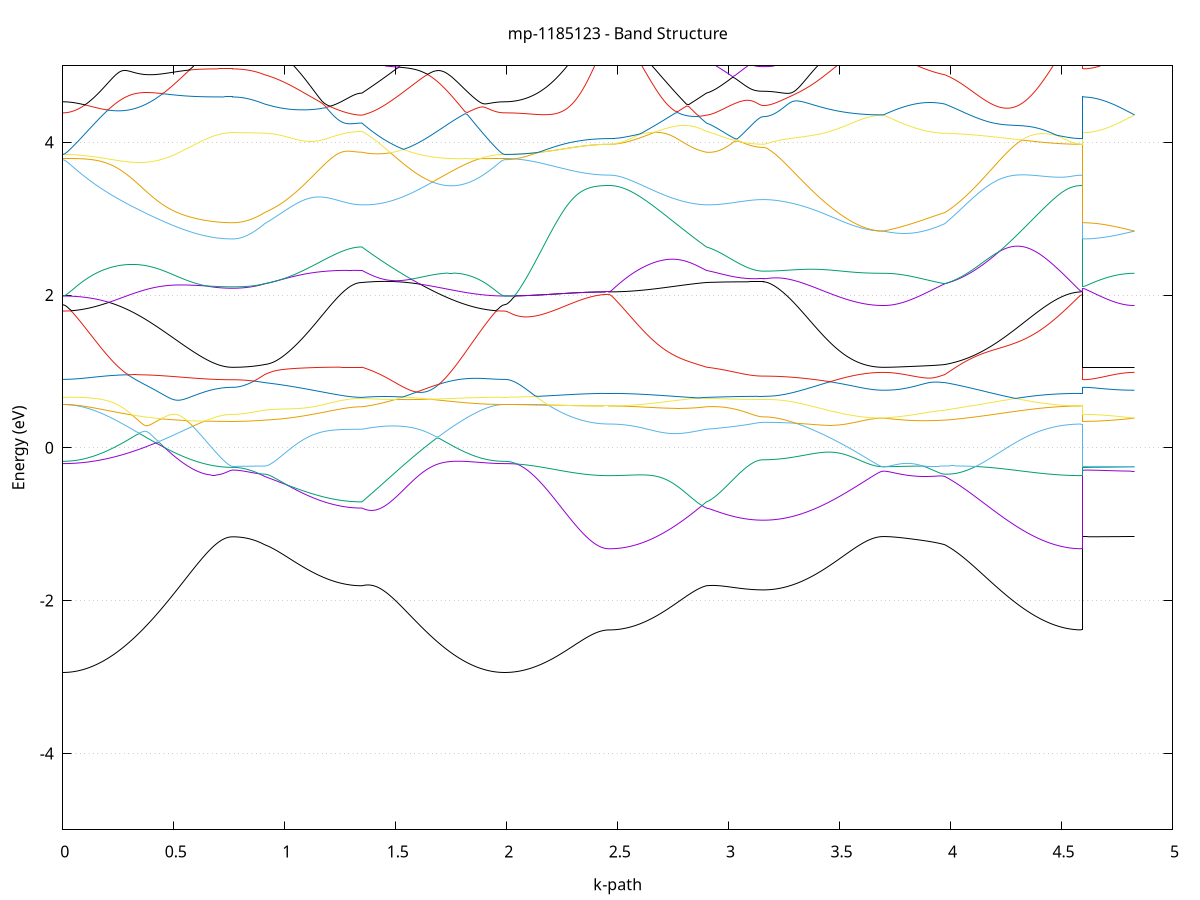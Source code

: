 set title 'mp-1185123 - Band Structure'
set xlabel 'k-path'
set ylabel 'Energy (eV)'
set grid y
set yrange [-5:5]
set terminal png size 800,600
set output 'mp-1185123_bands_gnuplot.png'
plot '-' using 1:2 with lines notitle, '-' using 1:2 with lines notitle, '-' using 1:2 with lines notitle, '-' using 1:2 with lines notitle, '-' using 1:2 with lines notitle, '-' using 1:2 with lines notitle, '-' using 1:2 with lines notitle, '-' using 1:2 with lines notitle, '-' using 1:2 with lines notitle, '-' using 1:2 with lines notitle, '-' using 1:2 with lines notitle, '-' using 1:2 with lines notitle, '-' using 1:2 with lines notitle, '-' using 1:2 with lines notitle, '-' using 1:2 with lines notitle, '-' using 1:2 with lines notitle, '-' using 1:2 with lines notitle, '-' using 1:2 with lines notitle, '-' using 1:2 with lines notitle, '-' using 1:2 with lines notitle, '-' using 1:2 with lines notitle, '-' using 1:2 with lines notitle, '-' using 1:2 with lines notitle, '-' using 1:2 with lines notitle, '-' using 1:2 with lines notitle, '-' using 1:2 with lines notitle, '-' using 1:2 with lines notitle, '-' using 1:2 with lines notitle, '-' using 1:2 with lines notitle, '-' using 1:2 with lines notitle, '-' using 1:2 with lines notitle, '-' using 1:2 with lines notitle, '-' using 1:2 with lines notitle, '-' using 1:2 with lines notitle, '-' using 1:2 with lines notitle, '-' using 1:2 with lines notitle, '-' using 1:2 with lines notitle, '-' using 1:2 with lines notitle, '-' using 1:2 with lines notitle, '-' using 1:2 with lines notitle, '-' using 1:2 with lines notitle, '-' using 1:2 with lines notitle, '-' using 1:2 with lines notitle, '-' using 1:2 with lines notitle, '-' using 1:2 with lines notitle, '-' using 1:2 with lines notitle, '-' using 1:2 with lines notitle, '-' using 1:2 with lines notitle
0.000000 -31.511755
0.009930 -31.511755
0.019860 -31.511655
0.029789 -31.511655
0.039719 -31.511655
0.049649 -31.511655
0.059579 -31.511555
0.069509 -31.511555
0.079439 -31.511455
0.089368 -31.511455
0.099298 -31.511355
0.109228 -31.511355
0.119158 -31.511255
0.129088 -31.511155
0.139018 -31.511055
0.148947 -31.510955
0.158877 -31.510855
0.168807 -31.510755
0.178737 -31.510655
0.188667 -31.510555
0.198597 -31.510455
0.208526 -31.510355
0.218456 -31.510155
0.228386 -31.510055
0.238316 -31.509955
0.248246 -31.509755
0.258176 -31.509655
0.268105 -31.509555
0.278035 -31.509355
0.287965 -31.509255
0.297895 -31.509055
0.307825 -31.508855
0.317755 -31.508755
0.327684 -31.508555
0.337614 -31.508455
0.347544 -31.508255
0.357474 -31.508055
0.367404 -31.507955
0.377334 -31.507755
0.387263 -31.507655
0.397193 -31.507455
0.407123 -31.507255
0.417053 -31.507155
0.426983 -31.506955
0.436913 -31.506755
0.446842 -31.506655
0.456772 -31.506455
0.466702 -31.506355
0.476632 -31.506155
0.486562 -31.506055
0.496491 -31.505855
0.506421 -31.505755
0.516351 -31.505555
0.526281 -31.505455
0.536211 -31.505355
0.546141 -31.505155
0.556070 -31.505055
0.566000 -31.504955
0.575930 -31.504855
0.585860 -31.504755
0.595790 -31.504555
0.605720 -31.504455
0.615649 -31.504355
0.625579 -31.504355
0.635509 -31.504255
0.645439 -31.504155
0.655369 -31.504055
0.665299 -31.503955
0.675228 -31.503955
0.685158 -31.503855
0.695088 -31.503855
0.705018 -31.503755
0.714948 -31.503755
0.724878 -31.503755
0.734807 -31.503655
0.744737 -31.503655
0.754667 -31.503655
0.764597 -31.503655
0.764597 -31.503655
0.774263 -31.503655
0.783929 -31.503655
0.793595 -31.503655
0.803261 -31.503755
0.812928 -31.503755
0.822594 -31.503755
0.832260 -31.503855
0.841926 -31.503855
0.851592 -31.503955
0.861258 -31.503955
0.870925 -31.504055
0.880591 -31.504055
0.890257 -31.504155
0.899923 -31.504255
0.909589 -31.504355
0.909589 -31.504355
0.919547 -31.504455
0.929504 -31.504455
0.939461 -31.504555
0.949419 -31.504555
0.959376 -31.504655
0.969334 -31.504755
0.979291 -31.504755
0.989248 -31.504855
0.999206 -31.504855
1.009163 -31.504955
1.019121 -31.505055
1.029078 -31.505055
1.039036 -31.505155
1.048993 -31.505155
1.058950 -31.505255
1.068908 -31.505255
1.078865 -31.505355
1.088823 -31.505355
1.098780 -31.505455
1.108738 -31.505455
1.118695 -31.505555
1.128652 -31.505555
1.138610 -31.505555
1.148567 -31.505655
1.158525 -31.505655
1.168482 -31.505755
1.178440 -31.505755
1.188397 -31.505755
1.198354 -31.505755
1.208312 -31.505855
1.218269 -31.505855
1.228227 -31.505855
1.238184 -31.505955
1.248142 -31.505955
1.258099 -31.505955
1.268056 -31.505955
1.278014 -31.505955
1.287971 -31.505955
1.297929 -31.505955
1.307886 -31.506055
1.317844 -31.506055
1.327801 -31.506055
1.337758 -31.506055
1.347716 -31.506055
1.347716 -31.506055
1.357611 -31.505855
1.367506 -31.505555
1.377401 -31.505355
1.387296 -31.505155
1.397191 -31.504955
1.407086 -31.504655
1.416981 -31.504455
1.426876 -31.504255
1.436771 -31.504055
1.446666 -31.503755
1.456561 -31.503855
1.466456 -31.504155
1.476351 -31.504355
1.486246 -31.504555
1.496141 -31.504755
1.506036 -31.505055
1.515931 -31.505255
1.525826 -31.505455
1.535721 -31.505655
1.545616 -31.505955
1.555511 -31.506155
1.565406 -31.506355
1.575301 -31.506555
1.585196 -31.506755
1.595091 -31.506955
1.604986 -31.507155
1.614881 -31.507355
1.624776 -31.507555
1.634672 -31.507755
1.644567 -31.507955
1.654462 -31.508155
1.664357 -31.508355
1.674252 -31.508555
1.684147 -31.508755
1.694042 -31.508955
1.703937 -31.509055
1.713832 -31.509255
1.723727 -31.509455
1.733622 -31.509555
1.743517 -31.509755
1.753412 -31.509855
1.763307 -31.510055
1.773202 -31.510155
1.783097 -31.510255
1.792992 -31.510455
1.802887 -31.510555
1.812782 -31.510655
1.822677 -31.510755
1.832572 -31.510855
1.842467 -31.510955
1.852362 -31.511055
1.862257 -31.511155
1.872152 -31.511255
1.882047 -31.511355
1.891942 -31.511355
1.901837 -31.511455
1.911732 -31.511455
1.921627 -31.511555
1.931522 -31.511555
1.941417 -31.511655
1.951312 -31.511655
1.961207 -31.511655
1.971102 -31.511655
1.980997 -31.511755
1.990892 -31.511755
1.990892 -31.511755
2.000702 -31.511755
2.010512 -31.511755
2.020322 -31.511755
2.030132 -31.511755
2.039942 -31.511755
2.049752 -31.511755
2.059561 -31.511755
2.069371 -31.511655
2.079181 -31.511655
2.088991 -31.511655
2.098801 -31.511655
2.108611 -31.511655
2.118420 -31.511655
2.128230 -31.511655
2.138040 -31.511655
2.147850 -31.511655
2.157660 -31.511655
2.167470 -31.511655
2.177280 -31.511655
2.187089 -31.511655
2.196899 -31.511655
2.206709 -31.511655
2.216519 -31.511655
2.226329 -31.511655
2.236139 -31.511655
2.245949 -31.511655
2.255758 -31.511655
2.265568 -31.511655
2.275378 -31.511655
2.285188 -31.511655
2.294998 -31.511655
2.304808 -31.511655
2.314617 -31.511655
2.324427 -31.511655
2.334237 -31.511655
2.344047 -31.511655
2.353857 -31.511655
2.363667 -31.511655
2.373477 -31.511655
2.383286 -31.511655
2.393096 -31.511655
2.402906 -31.511655
2.412716 -31.511655
2.422526 -31.511655
2.432336 -31.511655
2.442146 -31.511655
2.451955 -31.511655
2.461765 -31.511655
2.461765 -31.511655
2.471723 -31.511655
2.481680 -31.511655
2.491637 -31.511555
2.501595 -31.511555
2.511552 -31.511555
2.521510 -31.511455
2.531467 -31.511455
2.541425 -31.511455
2.551382 -31.511355
2.561339 -31.511255
2.571297 -31.511255
2.581254 -31.511155
2.591212 -31.511055
2.601169 -31.510955
2.611127 -31.510855
2.621084 -31.510755
2.631041 -31.510655
2.640999 -31.510555
2.650956 -31.510455
2.660914 -31.510355
2.670871 -31.510155
2.680829 -31.510055
2.690786 -31.509955
2.700743 -31.509755
2.710701 -31.509655
2.720658 -31.509455
2.730616 -31.509355
2.740573 -31.509155
2.750531 -31.508955
2.760488 -31.508855
2.770445 -31.508655
2.780403 -31.508455
2.790360 -31.508255
2.800318 -31.508055
2.810275 -31.507855
2.820232 -31.507655
2.830190 -31.507455
2.840147 -31.507255
2.850105 -31.507055
2.860062 -31.506855
2.870020 -31.506655
2.879977 -31.506455
2.889934 -31.506255
2.899892 -31.506055
2.899892 -31.506055
2.909768 -31.505955
2.919645 -31.505855
2.929522 -31.505755
2.939398 -31.505655
2.949275 -31.505555
2.959151 -31.505455
2.969028 -31.505455
2.978905 -31.505355
2.988781 -31.505255
2.998658 -31.505155
3.008534 -31.505055
3.018411 -31.504955
3.028287 -31.504855
3.038164 -31.504755
3.048041 -31.504755
3.057917 -31.504655
3.067794 -31.504555
3.077670 -31.504455
3.087547 -31.504355
3.097423 -31.504255
3.107300 -31.504155
3.117177 -31.504055
3.127053 -31.503955
3.136930 -31.503955
3.146806 -31.503855
3.156683 -31.503755
3.156683 -31.503755
3.166513 -31.503755
3.176343 -31.503755
3.186173 -31.503755
3.196003 -31.503755
3.205833 -31.503755
3.215663 -31.503755
3.225493 -31.503755
3.235323 -31.503755
3.245153 -31.503755
3.254983 -31.503755
3.264813 -31.503755
3.274643 -31.503755
3.284473 -31.503755
3.294303 -31.503755
3.304133 -31.503755
3.313963 -31.503755
3.323793 -31.503755
3.333624 -31.503755
3.343454 -31.503755
3.353284 -31.503755
3.363114 -31.503755
3.372944 -31.503755
3.382774 -31.503755
3.392604 -31.503755
3.402434 -31.503755
3.412264 -31.503755
3.422094 -31.503655
3.431924 -31.503655
3.441754 -31.503655
3.451584 -31.503655
3.461414 -31.503655
3.471244 -31.503655
3.481074 -31.503655
3.490904 -31.503655
3.500734 -31.503655
3.510564 -31.503655
3.520394 -31.503655
3.530224 -31.503655
3.540054 -31.503655
3.549884 -31.503655
3.559714 -31.503655
3.569544 -31.503655
3.579374 -31.503655
3.589204 -31.503655
3.599034 -31.503655
3.608864 -31.503655
3.618694 -31.503655
3.628524 -31.503655
3.638354 -31.503655
3.648184 -31.503655
3.658014 -31.503655
3.667845 -31.503655
3.677675 -31.503655
3.687505 -31.503655
3.697335 -31.503655
3.697335 -31.503655
3.707210 -31.503655
3.717085 -31.503655
3.726960 -31.503655
3.736835 -31.503655
3.746710 -31.503655
3.756585 -31.503655
3.766460 -31.503755
3.776335 -31.503755
3.786210 -31.503755
3.796085 -31.503755
3.805960 -31.503755
3.815835 -31.503755
3.825710 -31.503855
3.835585 -31.503855
3.845460 -31.503855
3.855335 -31.503855
3.865210 -31.503955
3.875086 -31.503955
3.884961 -31.503955
3.894836 -31.504055
3.904711 -31.504055
3.914586 -31.504055
3.924461 -31.504155
3.934336 -31.504155
3.944211 -31.504255
3.954086 -31.504255
3.963961 -31.504255
3.973836 -31.504355
3.973836 -31.504355
3.983830 -31.504455
3.993823 -31.504555
4.003817 -31.504655
4.013811 -31.504755
4.023804 -31.504855
4.033798 -31.504955
4.043791 -31.505155
4.053785 -31.505255
4.063779 -31.505355
4.073772 -31.505555
4.083766 -31.505655
4.093760 -31.505755
4.103753 -31.505955
4.113747 -31.506055
4.123740 -31.506255
4.133734 -31.506355
4.143728 -31.506555
4.153721 -31.506755
4.163715 -31.506855
4.173709 -31.507055
4.183702 -31.507155
4.193696 -31.507355
4.203689 -31.507555
4.213683 -31.507655
4.223677 -31.507855
4.233670 -31.508055
4.243664 -31.508155
4.253658 -31.508355
4.263651 -31.508455
4.273645 -31.508655
4.283638 -31.508855
4.293632 -31.508955
4.303626 -31.509155
4.313619 -31.509255
4.323613 -31.509455
4.333607 -31.509555
4.343600 -31.509655
4.353594 -31.509855
4.363587 -31.509955
4.373581 -31.510155
4.383575 -31.510255
4.393568 -31.510355
4.403562 -31.510455
4.413556 -31.510555
4.423549 -31.510655
4.433543 -31.510755
4.443536 -31.510855
4.453530 -31.510955
4.463524 -31.511055
4.473517 -31.511155
4.483511 -31.511255
4.493504 -31.511255
4.503498 -31.511355
4.513492 -31.511455
4.523485 -31.511455
4.533479 -31.511455
4.543473 -31.511555
4.553466 -31.511555
4.563460 -31.511555
4.573453 -31.511655
4.583447 -31.511655
4.593441 -31.511655
4.593441 -31.503655
4.603251 -31.503655
4.613060 -31.503655
4.622870 -31.503655
4.632680 -31.503655
4.642490 -31.503655
4.652300 -31.503655
4.662110 -31.503655
4.671920 -31.503655
4.681729 -31.503655
4.691539 -31.503655
4.701349 -31.503655
4.711159 -31.503655
4.720969 -31.503655
4.730779 -31.503655
4.740588 -31.503655
4.750398 -31.503655
4.760208 -31.503655
4.770018 -31.503655
4.779828 -31.503655
4.789638 -31.503655
4.799448 -31.503655
4.809257 -31.503655
4.819067 -31.503655
4.828877 -31.503655
e
0.000000 -31.495855
0.009930 -31.495855
0.019860 -31.495955
0.029789 -31.495955
0.039719 -31.495955
0.049649 -31.495955
0.059579 -31.496055
0.069509 -31.496055
0.079439 -31.496055
0.089368 -31.496155
0.099298 -31.496255
0.109228 -31.496255
0.119158 -31.496355
0.129088 -31.496455
0.139018 -31.496555
0.148947 -31.496555
0.158877 -31.496655
0.168807 -31.496755
0.178737 -31.496855
0.188667 -31.496955
0.198597 -31.497155
0.208526 -31.497255
0.218456 -31.497355
0.228386 -31.497455
0.238316 -31.497655
0.248246 -31.497755
0.258176 -31.497855
0.268105 -31.498055
0.278035 -31.498155
0.287965 -31.498355
0.297895 -31.498455
0.307825 -31.498655
0.317755 -31.498755
0.327684 -31.498955
0.337614 -31.499055
0.347544 -31.499255
0.357474 -31.499355
0.367404 -31.499555
0.377334 -31.499655
0.387263 -31.499855
0.397193 -31.500055
0.407123 -31.500155
0.417053 -31.500355
0.426983 -31.500455
0.436913 -31.500655
0.446842 -31.500755
0.456772 -31.500955
0.466702 -31.501055
0.476632 -31.501255
0.486562 -31.501355
0.496491 -31.501555
0.506421 -31.501655
0.516351 -31.501855
0.526281 -31.501955
0.536211 -31.502055
0.546141 -31.502155
0.556070 -31.502355
0.566000 -31.502455
0.575930 -31.502555
0.585860 -31.502655
0.595790 -31.502755
0.605720 -31.502855
0.615649 -31.502955
0.625579 -31.503055
0.635509 -31.503155
0.645439 -31.503155
0.655369 -31.503255
0.665299 -31.503355
0.675228 -31.503355
0.685158 -31.503455
0.695088 -31.503455
0.705018 -31.503555
0.714948 -31.503555
0.724878 -31.503655
0.734807 -31.503655
0.744737 -31.503655
0.754667 -31.503655
0.764597 -31.503655
0.764597 -31.503655
0.774263 -31.503655
0.783929 -31.503655
0.793595 -31.503655
0.803261 -31.503655
0.812928 -31.503555
0.822594 -31.503555
0.832260 -31.503555
0.841926 -31.503455
0.851592 -31.503455
0.861258 -31.503355
0.870925 -31.503255
0.880591 -31.503255
0.890257 -31.503155
0.899923 -31.503055
0.909589 -31.502955
0.909589 -31.502955
0.919547 -31.502955
0.929504 -31.502855
0.939461 -31.502855
0.949419 -31.502755
0.959376 -31.502655
0.969334 -31.502655
0.979291 -31.502555
0.989248 -31.502555
0.999206 -31.502455
1.009163 -31.502455
1.019121 -31.502355
1.029078 -31.502255
1.039036 -31.502255
1.048993 -31.502155
1.058950 -31.502155
1.068908 -31.502155
1.078865 -31.502055
1.088823 -31.502055
1.098780 -31.501955
1.108738 -31.501955
1.118695 -31.501855
1.128652 -31.501855
1.138610 -31.501855
1.148567 -31.501755
1.158525 -31.501755
1.168482 -31.501755
1.178440 -31.501655
1.188397 -31.501655
1.198354 -31.501655
1.208312 -31.501555
1.218269 -31.501555
1.228227 -31.501555
1.238184 -31.501555
1.248142 -31.501555
1.258099 -31.501455
1.268056 -31.501455
1.278014 -31.501455
1.287971 -31.501455
1.297929 -31.501455
1.307886 -31.501455
1.317844 -31.501455
1.327801 -31.501455
1.337758 -31.501455
1.347716 -31.501455
1.347716 -31.501455
1.357611 -31.501655
1.367506 -31.501855
1.377401 -31.502055
1.387296 -31.502355
1.397191 -31.502555
1.407086 -31.502755
1.416981 -31.502955
1.426876 -31.503255
1.436771 -31.503455
1.446666 -31.503655
1.456561 -31.503555
1.466456 -31.503355
1.476351 -31.503155
1.486246 -31.502855
1.496141 -31.502655
1.506036 -31.502455
1.515931 -31.502255
1.525826 -31.501955
1.535721 -31.501755
1.545616 -31.501555
1.555511 -31.501355
1.565406 -31.501155
1.575301 -31.500955
1.585196 -31.500755
1.595091 -31.500555
1.604986 -31.500355
1.614881 -31.500055
1.624776 -31.499955
1.634672 -31.499755
1.644567 -31.499555
1.654462 -31.499355
1.664357 -31.499155
1.674252 -31.498955
1.684147 -31.498755
1.694042 -31.498655
1.703937 -31.498455
1.713832 -31.498255
1.723727 -31.498155
1.733622 -31.497955
1.743517 -31.497855
1.753412 -31.497655
1.763307 -31.497555
1.773202 -31.497355
1.783097 -31.497255
1.792992 -31.497155
1.802887 -31.497055
1.812782 -31.496955
1.822677 -31.496855
1.832572 -31.496655
1.842467 -31.496655
1.852362 -31.496555
1.862257 -31.496455
1.872152 -31.496355
1.882047 -31.496255
1.891942 -31.496255
1.901837 -31.496155
1.911732 -31.496055
1.921627 -31.496055
1.931522 -31.496055
1.941417 -31.495955
1.951312 -31.495955
1.961207 -31.495955
1.971102 -31.495955
1.980997 -31.495855
1.990892 -31.495855
1.990892 -31.495855
2.000702 -31.495855
2.010512 -31.495855
2.020322 -31.495855
2.030132 -31.495855
2.039942 -31.495855
2.049752 -31.495855
2.059561 -31.495855
2.069371 -31.495855
2.079181 -31.495855
2.088991 -31.495855
2.098801 -31.495855
2.108611 -31.495855
2.118420 -31.495855
2.128230 -31.495855
2.138040 -31.495855
2.147850 -31.495855
2.157660 -31.495855
2.167470 -31.495855
2.177280 -31.495855
2.187089 -31.495855
2.196899 -31.495855
2.206709 -31.495855
2.216519 -31.495855
2.226329 -31.495855
2.236139 -31.495855
2.245949 -31.495855
2.255758 -31.495855
2.265568 -31.495855
2.275378 -31.495855
2.285188 -31.495855
2.294998 -31.495855
2.304808 -31.495855
2.314617 -31.495855
2.324427 -31.495855
2.334237 -31.495855
2.344047 -31.495855
2.353857 -31.495855
2.363667 -31.495855
2.373477 -31.495855
2.383286 -31.495855
2.393096 -31.495855
2.402906 -31.495855
2.412716 -31.495855
2.422526 -31.495855
2.432336 -31.495855
2.442146 -31.495855
2.451955 -31.495855
2.461765 -31.495855
2.461765 -31.495855
2.471723 -31.495855
2.481680 -31.495955
2.491637 -31.495955
2.501595 -31.495955
2.511552 -31.495955
2.521510 -31.496055
2.531467 -31.496055
2.541425 -31.496155
2.551382 -31.496155
2.561339 -31.496255
2.571297 -31.496255
2.581254 -31.496355
2.591212 -31.496455
2.601169 -31.496555
2.611127 -31.496655
2.621084 -31.496755
2.631041 -31.496855
2.640999 -31.496955
2.650956 -31.497055
2.660914 -31.497155
2.670871 -31.497255
2.680829 -31.497455
2.690786 -31.497555
2.700743 -31.497655
2.710701 -31.497855
2.720658 -31.497955
2.730616 -31.498155
2.740573 -31.498355
2.750531 -31.498455
2.760488 -31.498655
2.770445 -31.498855
2.780403 -31.499055
2.790360 -31.499155
2.800318 -31.499355
2.810275 -31.499555
2.820232 -31.499755
2.830190 -31.499955
2.840147 -31.500155
2.850105 -31.500355
2.860062 -31.500555
2.870020 -31.500755
2.879977 -31.500955
2.889934 -31.501255
2.899892 -31.501455
2.899892 -31.501455
2.909768 -31.501555
2.919645 -31.501555
2.929522 -31.501655
2.939398 -31.501755
2.949275 -31.501855
2.959151 -31.501955
2.969028 -31.502055
2.978905 -31.502155
2.988781 -31.502255
2.998658 -31.502255
3.008534 -31.502355
3.018411 -31.502455
3.028287 -31.502555
3.038164 -31.502655
3.048041 -31.502755
3.057917 -31.502855
3.067794 -31.502955
3.077670 -31.503055
3.087547 -31.503055
3.097423 -31.503155
3.107300 -31.503255
3.117177 -31.503355
3.127053 -31.503455
3.136930 -31.503555
3.146806 -31.503655
3.156683 -31.503755
3.156683 -31.503755
3.166513 -31.503755
3.176343 -31.503755
3.186173 -31.503755
3.196003 -31.503755
3.205833 -31.503755
3.215663 -31.503755
3.225493 -31.503755
3.235323 -31.503755
3.245153 -31.503755
3.254983 -31.503755
3.264813 -31.503755
3.274643 -31.503755
3.284473 -31.503755
3.294303 -31.503755
3.304133 -31.503755
3.313963 -31.503755
3.323793 -31.503655
3.333624 -31.503655
3.343454 -31.503655
3.353284 -31.503655
3.363114 -31.503655
3.372944 -31.503655
3.382774 -31.503655
3.392604 -31.503655
3.402434 -31.503655
3.412264 -31.503655
3.422094 -31.503655
3.431924 -31.503655
3.441754 -31.503655
3.451584 -31.503655
3.461414 -31.503655
3.471244 -31.503655
3.481074 -31.503655
3.490904 -31.503655
3.500734 -31.503655
3.510564 -31.503655
3.520394 -31.503655
3.530224 -31.503655
3.540054 -31.503655
3.549884 -31.503655
3.559714 -31.503655
3.569544 -31.503655
3.579374 -31.503655
3.589204 -31.503655
3.599034 -31.503655
3.608864 -31.503655
3.618694 -31.503655
3.628524 -31.503655
3.638354 -31.503655
3.648184 -31.503655
3.658014 -31.503655
3.667845 -31.503655
3.677675 -31.503655
3.687505 -31.503655
3.697335 -31.503655
3.697335 -31.503655
3.707210 -31.503655
3.717085 -31.503655
3.726960 -31.503655
3.736835 -31.503655
3.746710 -31.503655
3.756585 -31.503655
3.766460 -31.503655
3.776335 -31.503655
3.786210 -31.503555
3.796085 -31.503555
3.805960 -31.503555
3.815835 -31.503555
3.825710 -31.503555
3.835585 -31.503455
3.845460 -31.503455
3.855335 -31.503455
3.865210 -31.503455
3.875086 -31.503355
3.884961 -31.503355
3.894836 -31.503355
3.904711 -31.503255
3.914586 -31.503255
3.924461 -31.503255
3.934336 -31.503155
3.944211 -31.503155
3.954086 -31.503055
3.963961 -31.503055
3.973836 -31.502955
3.973836 -31.502955
3.983830 -31.502955
3.993823 -31.502855
4.003817 -31.502755
4.013811 -31.502555
4.023804 -31.502455
4.033798 -31.502355
4.043791 -31.502255
4.053785 -31.502155
4.063779 -31.501955
4.073772 -31.501855
4.083766 -31.501755
4.093760 -31.501555
4.103753 -31.501455
4.113747 -31.501255
4.123740 -31.501155
4.133734 -31.500955
4.143728 -31.500855
4.153721 -31.500655
4.163715 -31.500555
4.173709 -31.500355
4.183702 -31.500255
4.193696 -31.500055
4.203689 -31.499855
4.213683 -31.499755
4.223677 -31.499555
4.233670 -31.499455
4.243664 -31.499255
4.253658 -31.499155
4.263651 -31.498955
4.273645 -31.498755
4.283638 -31.498655
4.293632 -31.498455
4.303626 -31.498355
4.313619 -31.498155
4.323613 -31.498055
4.333607 -31.497955
4.343600 -31.497755
4.353594 -31.497655
4.363587 -31.497555
4.373581 -31.497355
4.383575 -31.497255
4.393568 -31.497155
4.403562 -31.497055
4.413556 -31.496955
4.423549 -31.496855
4.433543 -31.496755
4.443536 -31.496655
4.453530 -31.496555
4.463524 -31.496455
4.473517 -31.496355
4.483511 -31.496255
4.493504 -31.496255
4.503498 -31.496155
4.513492 -31.496155
4.523485 -31.496055
4.533479 -31.496055
4.543473 -31.495955
4.553466 -31.495955
4.563460 -31.495955
4.573453 -31.495955
4.583447 -31.495855
4.593441 -31.495855
4.593441 -31.503655
4.603251 -31.503655
4.613060 -31.503655
4.622870 -31.503655
4.632680 -31.503655
4.642490 -31.503655
4.652300 -31.503655
4.662110 -31.503655
4.671920 -31.503655
4.681729 -31.503655
4.691539 -31.503655
4.701349 -31.503655
4.711159 -31.503655
4.720969 -31.503655
4.730779 -31.503655
4.740588 -31.503655
4.750398 -31.503655
4.760208 -31.503655
4.770018 -31.503655
4.779828 -31.503655
4.789638 -31.503655
4.799448 -31.503655
4.809257 -31.503655
4.819067 -31.503655
4.828877 -31.503655
e
0.000000 -31.314755
0.009930 -31.314755
0.019860 -31.314755
0.029789 -31.314755
0.039719 -31.314755
0.049649 -31.314755
0.059579 -31.314755
0.069509 -31.314755
0.079439 -31.314755
0.089368 -31.314755
0.099298 -31.314755
0.109228 -31.314755
0.119158 -31.314755
0.129088 -31.314755
0.139018 -31.314755
0.148947 -31.314755
0.158877 -31.314755
0.168807 -31.314755
0.178737 -31.314755
0.188667 -31.314755
0.198597 -31.314755
0.208526 -31.314755
0.218456 -31.314755
0.228386 -31.314755
0.238316 -31.314755
0.248246 -31.314755
0.258176 -31.314755
0.268105 -31.314755
0.278035 -31.314755
0.287965 -31.314755
0.297895 -31.314755
0.307825 -31.314755
0.317755 -31.314755
0.327684 -31.314755
0.337614 -31.314755
0.347544 -31.314755
0.357474 -31.314755
0.367404 -31.314755
0.377334 -31.314755
0.387263 -31.314755
0.397193 -31.314755
0.407123 -31.314755
0.417053 -31.314755
0.426983 -31.314755
0.436913 -31.314755
0.446842 -31.314755
0.456772 -31.314755
0.466702 -31.314755
0.476632 -31.314755
0.486562 -31.314755
0.496491 -31.314755
0.506421 -31.314755
0.516351 -31.314755
0.526281 -31.314755
0.536211 -31.314755
0.546141 -31.314755
0.556070 -31.314755
0.566000 -31.314755
0.575930 -31.314755
0.585860 -31.314755
0.595790 -31.314755
0.605720 -31.314755
0.615649 -31.314755
0.625579 -31.314755
0.635509 -31.314755
0.645439 -31.314755
0.655369 -31.314755
0.665299 -31.314755
0.675228 -31.314755
0.685158 -31.314755
0.695088 -31.314755
0.705018 -31.314755
0.714948 -31.314755
0.724878 -31.314755
0.734807 -31.314755
0.744737 -31.314755
0.754667 -31.314755
0.764597 -31.314755
0.764597 -31.314755
0.774263 -31.314755
0.783929 -31.314755
0.793595 -31.314755
0.803261 -31.314755
0.812928 -31.314755
0.822594 -31.314755
0.832260 -31.314755
0.841926 -31.314755
0.851592 -31.314755
0.861258 -31.314755
0.870925 -31.314755
0.880591 -31.314755
0.890257 -31.314755
0.899923 -31.314755
0.909589 -31.314755
0.909589 -31.314755
0.919547 -31.314755
0.929504 -31.314755
0.939461 -31.314755
0.949419 -31.314755
0.959376 -31.314755
0.969334 -31.314755
0.979291 -31.314755
0.989248 -31.314755
0.999206 -31.314755
1.009163 -31.314755
1.019121 -31.314755
1.029078 -31.314755
1.039036 -31.314755
1.048993 -31.314755
1.058950 -31.314755
1.068908 -31.314755
1.078865 -31.314755
1.088823 -31.314755
1.098780 -31.314755
1.108738 -31.314755
1.118695 -31.314755
1.128652 -31.314755
1.138610 -31.314755
1.148567 -31.314755
1.158525 -31.314755
1.168482 -31.314755
1.178440 -31.314755
1.188397 -31.314755
1.198354 -31.314755
1.208312 -31.314755
1.218269 -31.314755
1.228227 -31.314755
1.238184 -31.314755
1.248142 -31.314755
1.258099 -31.314755
1.268056 -31.314755
1.278014 -31.314755
1.287971 -31.314755
1.297929 -31.314755
1.307886 -31.314755
1.317844 -31.314855
1.327801 -31.314855
1.337758 -31.314855
1.347716 -31.314855
1.347716 -31.314855
1.357611 -31.314755
1.367506 -31.314755
1.377401 -31.314755
1.387296 -31.314755
1.397191 -31.314755
1.407086 -31.314755
1.416981 -31.314755
1.426876 -31.314755
1.436771 -31.314755
1.446666 -31.314755
1.456561 -31.314755
1.466456 -31.314755
1.476351 -31.314755
1.486246 -31.314755
1.496141 -31.314755
1.506036 -31.314755
1.515931 -31.314755
1.525826 -31.314755
1.535721 -31.314755
1.545616 -31.314755
1.555511 -31.314755
1.565406 -31.314755
1.575301 -31.314755
1.585196 -31.314755
1.595091 -31.314755
1.604986 -31.314755
1.614881 -31.314755
1.624776 -31.314755
1.634672 -31.314755
1.644567 -31.314755
1.654462 -31.314755
1.664357 -31.314755
1.674252 -31.314755
1.684147 -31.314755
1.694042 -31.314755
1.703937 -31.314755
1.713832 -31.314755
1.723727 -31.314755
1.733622 -31.314755
1.743517 -31.314755
1.753412 -31.314755
1.763307 -31.314755
1.773202 -31.314755
1.783097 -31.314755
1.792992 -31.314755
1.802887 -31.314755
1.812782 -31.314755
1.822677 -31.314755
1.832572 -31.314755
1.842467 -31.314755
1.852362 -31.314755
1.862257 -31.314755
1.872152 -31.314755
1.882047 -31.314755
1.891942 -31.314755
1.901837 -31.314755
1.911732 -31.314755
1.921627 -31.314755
1.931522 -31.314755
1.941417 -31.314755
1.951312 -31.314755
1.961207 -31.314755
1.971102 -31.314755
1.980997 -31.314755
1.990892 -31.314755
1.990892 -31.314755
2.000702 -31.314755
2.010512 -31.314755
2.020322 -31.314755
2.030132 -31.314755
2.039942 -31.314755
2.049752 -31.314755
2.059561 -31.314755
2.069371 -31.314755
2.079181 -31.314755
2.088991 -31.314755
2.098801 -31.314755
2.108611 -31.314755
2.118420 -31.314755
2.128230 -31.314755
2.138040 -31.314755
2.147850 -31.314755
2.157660 -31.314755
2.167470 -31.314755
2.177280 -31.314755
2.187089 -31.314755
2.196899 -31.314755
2.206709 -31.314755
2.216519 -31.314755
2.226329 -31.314755
2.236139 -31.314755
2.245949 -31.314855
2.255758 -31.314855
2.265568 -31.314855
2.275378 -31.314855
2.285188 -31.314855
2.294998 -31.314855
2.304808 -31.314855
2.314617 -31.314855
2.324427 -31.314855
2.334237 -31.314855
2.344047 -31.314855
2.353857 -31.314855
2.363667 -31.314855
2.373477 -31.314855
2.383286 -31.314855
2.393096 -31.314855
2.402906 -31.314855
2.412716 -31.314855
2.422526 -31.314855
2.432336 -31.314855
2.442146 -31.314855
2.451955 -31.314855
2.461765 -31.314855
2.461765 -31.314855
2.471723 -31.314855
2.481680 -31.314855
2.491637 -31.314855
2.501595 -31.314855
2.511552 -31.314855
2.521510 -31.314855
2.531467 -31.314855
2.541425 -31.314855
2.551382 -31.314855
2.561339 -31.314855
2.571297 -31.314855
2.581254 -31.314855
2.591212 -31.314855
2.601169 -31.314855
2.611127 -31.314855
2.621084 -31.314855
2.631041 -31.314855
2.640999 -31.314855
2.650956 -31.314855
2.660914 -31.314855
2.670871 -31.314855
2.680829 -31.314855
2.690786 -31.314855
2.700743 -31.314855
2.710701 -31.314855
2.720658 -31.314855
2.730616 -31.314855
2.740573 -31.314855
2.750531 -31.314855
2.760488 -31.314855
2.770445 -31.314855
2.780403 -31.314855
2.790360 -31.314855
2.800318 -31.314855
2.810275 -31.314855
2.820232 -31.314855
2.830190 -31.314855
2.840147 -31.314855
2.850105 -31.314855
2.860062 -31.314855
2.870020 -31.314855
2.879977 -31.314855
2.889934 -31.314855
2.899892 -31.314855
2.899892 -31.314855
2.909768 -31.314755
2.919645 -31.314755
2.929522 -31.314755
2.939398 -31.314755
2.949275 -31.314755
2.959151 -31.314755
2.969028 -31.314755
2.978905 -31.314755
2.988781 -31.314755
2.998658 -31.314755
3.008534 -31.314755
3.018411 -31.314755
3.028287 -31.314755
3.038164 -31.314755
3.048041 -31.314755
3.057917 -31.314755
3.067794 -31.314755
3.077670 -31.314755
3.087547 -31.314755
3.097423 -31.314755
3.107300 -31.314755
3.117177 -31.314755
3.127053 -31.314755
3.136930 -31.314755
3.146806 -31.314755
3.156683 -31.314755
3.156683 -31.314755
3.166513 -31.314755
3.176343 -31.314755
3.186173 -31.314755
3.196003 -31.314755
3.205833 -31.314755
3.215663 -31.314755
3.225493 -31.314755
3.235323 -31.314755
3.245153 -31.314755
3.254983 -31.314755
3.264813 -31.314755
3.274643 -31.314755
3.284473 -31.314755
3.294303 -31.314755
3.304133 -31.314755
3.313963 -31.314755
3.323793 -31.314755
3.333624 -31.314755
3.343454 -31.314755
3.353284 -31.314755
3.363114 -31.314755
3.372944 -31.314755
3.382774 -31.314755
3.392604 -31.314755
3.402434 -31.314755
3.412264 -31.314755
3.422094 -31.314755
3.431924 -31.314755
3.441754 -31.314755
3.451584 -31.314755
3.461414 -31.314755
3.471244 -31.314755
3.481074 -31.314755
3.490904 -31.314755
3.500734 -31.314755
3.510564 -31.314755
3.520394 -31.314755
3.530224 -31.314755
3.540054 -31.314755
3.549884 -31.314755
3.559714 -31.314755
3.569544 -31.314755
3.579374 -31.314755
3.589204 -31.314755
3.599034 -31.314755
3.608864 -31.314755
3.618694 -31.314755
3.628524 -31.314755
3.638354 -31.314755
3.648184 -31.314755
3.658014 -31.314755
3.667845 -31.314755
3.677675 -31.314755
3.687505 -31.314755
3.697335 -31.314755
3.697335 -31.314755
3.707210 -31.314755
3.717085 -31.314755
3.726960 -31.314755
3.736835 -31.314755
3.746710 -31.314755
3.756585 -31.314755
3.766460 -31.314755
3.776335 -31.314755
3.786210 -31.314755
3.796085 -31.314755
3.805960 -31.314755
3.815835 -31.314755
3.825710 -31.314755
3.835585 -31.314755
3.845460 -31.314755
3.855335 -31.314755
3.865210 -31.314755
3.875086 -31.314755
3.884961 -31.314755
3.894836 -31.314755
3.904711 -31.314755
3.914586 -31.314755
3.924461 -31.314755
3.934336 -31.314755
3.944211 -31.314755
3.954086 -31.314755
3.963961 -31.314755
3.973836 -31.314755
3.973836 -31.314755
3.983830 -31.314755
3.993823 -31.314755
4.003817 -31.314755
4.013811 -31.314755
4.023804 -31.314755
4.033798 -31.314755
4.043791 -31.314755
4.053785 -31.314755
4.063779 -31.314755
4.073772 -31.314755
4.083766 -31.314755
4.093760 -31.314755
4.103753 -31.314755
4.113747 -31.314755
4.123740 -31.314755
4.133734 -31.314755
4.143728 -31.314755
4.153721 -31.314755
4.163715 -31.314755
4.173709 -31.314755
4.183702 -31.314755
4.193696 -31.314755
4.203689 -31.314755
4.213683 -31.314855
4.223677 -31.314855
4.233670 -31.314855
4.243664 -31.314855
4.253658 -31.314855
4.263651 -31.314855
4.273645 -31.314855
4.283638 -31.314855
4.293632 -31.314855
4.303626 -31.314855
4.313619 -31.314855
4.323613 -31.314855
4.333607 -31.314855
4.343600 -31.314855
4.353594 -31.314855
4.363587 -31.314855
4.373581 -31.314855
4.383575 -31.314855
4.393568 -31.314855
4.403562 -31.314855
4.413556 -31.314855
4.423549 -31.314855
4.433543 -31.314855
4.443536 -31.314855
4.453530 -31.314855
4.463524 -31.314855
4.473517 -31.314855
4.483511 -31.314855
4.493504 -31.314855
4.503498 -31.314855
4.513492 -31.314855
4.523485 -31.314855
4.533479 -31.314855
4.543473 -31.314855
4.553466 -31.314855
4.563460 -31.314855
4.573453 -31.314855
4.583447 -31.314855
4.593441 -31.314855
4.593441 -31.314755
4.603251 -31.314755
4.613060 -31.314755
4.622870 -31.314755
4.632680 -31.314755
4.642490 -31.314755
4.652300 -31.314755
4.662110 -31.314755
4.671920 -31.314755
4.681729 -31.314755
4.691539 -31.314755
4.701349 -31.314755
4.711159 -31.314755
4.720969 -31.314755
4.730779 -31.314755
4.740588 -31.314755
4.750398 -31.314755
4.760208 -31.314755
4.770018 -31.314755
4.779828 -31.314755
4.789638 -31.314755
4.799448 -31.314755
4.809257 -31.314755
4.819067 -31.314755
4.828877 -31.314755
e
0.000000 -24.448255
0.009930 -24.448255
0.019860 -24.448255
0.029789 -24.448255
0.039719 -24.448255
0.049649 -24.448255
0.059579 -24.448255
0.069509 -24.448255
0.079439 -24.448255
0.089368 -24.448255
0.099298 -24.448255
0.109228 -24.448255
0.119158 -24.448355
0.129088 -24.448355
0.139018 -24.448355
0.148947 -24.448355
0.158877 -24.448355
0.168807 -24.448355
0.178737 -24.448355
0.188667 -24.448355
0.198597 -24.448355
0.208526 -24.448455
0.218456 -24.448455
0.228386 -24.448455
0.238316 -24.448455
0.248246 -24.448455
0.258176 -24.448455
0.268105 -24.448555
0.278035 -24.448555
0.287965 -24.448555
0.297895 -24.448555
0.307825 -24.448555
0.317755 -24.448555
0.327684 -24.448655
0.337614 -24.448655
0.347544 -24.448655
0.357474 -24.448655
0.367404 -24.448655
0.377334 -24.448755
0.387263 -24.448755
0.397193 -24.448755
0.407123 -24.448755
0.417053 -24.448755
0.426983 -24.448755
0.436913 -24.448855
0.446842 -24.448855
0.456772 -24.448855
0.466702 -24.448855
0.476632 -24.448855
0.486562 -24.448955
0.496491 -24.448955
0.506421 -24.448955
0.516351 -24.448955
0.526281 -24.448955
0.536211 -24.448955
0.546141 -24.448955
0.556070 -24.449055
0.566000 -24.449055
0.575930 -24.449055
0.585860 -24.449055
0.595790 -24.449055
0.605720 -24.449055
0.615649 -24.449055
0.625579 -24.449055
0.635509 -24.449155
0.645439 -24.449155
0.655369 -24.449155
0.665299 -24.449155
0.675228 -24.449155
0.685158 -24.449155
0.695088 -24.449155
0.705018 -24.449155
0.714948 -24.449155
0.724878 -24.449155
0.734807 -24.449155
0.744737 -24.449155
0.754667 -24.449155
0.764597 -24.449155
0.764597 -24.449155
0.774263 -24.449155
0.783929 -24.449155
0.793595 -24.449155
0.803261 -24.449155
0.812928 -24.449155
0.822594 -24.449155
0.832260 -24.449155
0.841926 -24.449155
0.851592 -24.449155
0.861258 -24.449155
0.870925 -24.449155
0.880591 -24.449055
0.890257 -24.449055
0.899923 -24.449055
0.909589 -24.449055
0.909589 -24.449055
0.919547 -24.449055
0.929504 -24.449055
0.939461 -24.449055
0.949419 -24.449055
0.959376 -24.449055
0.969334 -24.449055
0.979291 -24.449055
0.989248 -24.449055
0.999206 -24.449055
1.009163 -24.449055
1.019121 -24.449055
1.029078 -24.449055
1.039036 -24.449055
1.048993 -24.449055
1.058950 -24.449055
1.068908 -24.449055
1.078865 -24.449055
1.088823 -24.449055
1.098780 -24.449055
1.108738 -24.449055
1.118695 -24.449055
1.128652 -24.449055
1.138610 -24.449055
1.148567 -24.448955
1.158525 -24.448955
1.168482 -24.448955
1.178440 -24.448955
1.188397 -24.448955
1.198354 -24.448955
1.208312 -24.448955
1.218269 -24.448955
1.228227 -24.448955
1.238184 -24.448955
1.248142 -24.448955
1.258099 -24.448955
1.268056 -24.448955
1.278014 -24.448955
1.287971 -24.448955
1.297929 -24.448955
1.307886 -24.448955
1.317844 -24.448955
1.327801 -24.448955
1.337758 -24.448955
1.347716 -24.448955
1.347716 -24.448955
1.357611 -24.448955
1.367506 -24.448955
1.377401 -24.449055
1.387296 -24.449055
1.397191 -24.449055
1.407086 -24.449055
1.416981 -24.449055
1.426876 -24.449055
1.436771 -24.449055
1.446666 -24.449055
1.456561 -24.449055
1.466456 -24.449055
1.476351 -24.449055
1.486246 -24.449055
1.496141 -24.449055
1.506036 -24.449055
1.515931 -24.449055
1.525826 -24.448955
1.535721 -24.448955
1.545616 -24.448955
1.555511 -24.448955
1.565406 -24.448955
1.575301 -24.448955
1.585196 -24.448955
1.595091 -24.448955
1.604986 -24.448855
1.614881 -24.448855
1.624776 -24.448855
1.634672 -24.448855
1.644567 -24.448855
1.654462 -24.448755
1.664357 -24.448755
1.674252 -24.448755
1.684147 -24.448755
1.694042 -24.448755
1.703937 -24.448655
1.713832 -24.448655
1.723727 -24.448655
1.733622 -24.448655
1.743517 -24.448555
1.753412 -24.448555
1.763307 -24.448555
1.773202 -24.448555
1.783097 -24.448555
1.792992 -24.448455
1.802887 -24.448455
1.812782 -24.448455
1.822677 -24.448455
1.832572 -24.448455
1.842467 -24.448355
1.852362 -24.448355
1.862257 -24.448355
1.872152 -24.448355
1.882047 -24.448355
1.891942 -24.448355
1.901837 -24.448355
1.911732 -24.448255
1.921627 -24.448255
1.931522 -24.448255
1.941417 -24.448255
1.951312 -24.448255
1.961207 -24.448255
1.971102 -24.448255
1.980997 -24.448255
1.990892 -24.448255
1.990892 -24.448255
2.000702 -24.448255
2.010512 -24.448255
2.020322 -24.448255
2.030132 -24.448255
2.039942 -24.448255
2.049752 -24.448255
2.059561 -24.448255
2.069371 -24.448255
2.079181 -24.448255
2.088991 -24.448255
2.098801 -24.448255
2.108611 -24.448255
2.118420 -24.448255
2.128230 -24.448255
2.138040 -24.448255
2.147850 -24.448255
2.157660 -24.448255
2.167470 -24.448255
2.177280 -24.448255
2.187089 -24.448255
2.196899 -24.448255
2.206709 -24.448255
2.216519 -24.448255
2.226329 -24.448255
2.236139 -24.448255
2.245949 -24.448255
2.255758 -24.448255
2.265568 -24.448255
2.275378 -24.448255
2.285188 -24.448255
2.294998 -24.448255
2.304808 -24.448255
2.314617 -24.448255
2.324427 -24.448255
2.334237 -24.448255
2.344047 -24.448255
2.353857 -24.448255
2.363667 -24.448255
2.373477 -24.448255
2.383286 -24.448255
2.393096 -24.448255
2.402906 -24.448255
2.412716 -24.448255
2.422526 -24.448255
2.432336 -24.448255
2.442146 -24.448255
2.451955 -24.448255
2.461765 -24.448255
2.461765 -24.448255
2.471723 -24.448255
2.481680 -24.448255
2.491637 -24.448255
2.501595 -24.448255
2.511552 -24.448255
2.521510 -24.448255
2.531467 -24.448255
2.541425 -24.448355
2.551382 -24.448355
2.561339 -24.448355
2.571297 -24.448355
2.581254 -24.448355
2.591212 -24.448355
2.601169 -24.448355
2.611127 -24.448355
2.621084 -24.448455
2.631041 -24.448455
2.640999 -24.448455
2.650956 -24.448455
2.660914 -24.448455
2.670871 -24.448555
2.680829 -24.448555
2.690786 -24.448555
2.700743 -24.448555
2.710701 -24.448555
2.720658 -24.448655
2.730616 -24.448655
2.740573 -24.448655
2.750531 -24.448655
2.760488 -24.448755
2.770445 -24.448755
2.780403 -24.448755
2.790360 -24.448755
2.800318 -24.448755
2.810275 -24.448855
2.820232 -24.448855
2.830190 -24.448855
2.840147 -24.448855
2.850105 -24.448855
2.860062 -24.448955
2.870020 -24.448955
2.879977 -24.448955
2.889934 -24.448955
2.899892 -24.448955
2.899892 -24.448955
2.909768 -24.448955
2.919645 -24.448955
2.929522 -24.448955
2.939398 -24.448955
2.949275 -24.448955
2.959151 -24.448955
2.969028 -24.448955
2.978905 -24.449055
2.988781 -24.449055
2.998658 -24.449055
3.008534 -24.449055
3.018411 -24.449055
3.028287 -24.449055
3.038164 -24.449055
3.048041 -24.449055
3.057917 -24.449055
3.067794 -24.449055
3.077670 -24.449055
3.087547 -24.449055
3.097423 -24.449055
3.107300 -24.449055
3.117177 -24.449055
3.127053 -24.449055
3.136930 -24.449055
3.146806 -24.449055
3.156683 -24.449055
3.156683 -24.449055
3.166513 -24.449055
3.176343 -24.449055
3.186173 -24.449055
3.196003 -24.449055
3.205833 -24.449055
3.215663 -24.449055
3.225493 -24.449055
3.235323 -24.449055
3.245153 -24.449055
3.254983 -24.449055
3.264813 -24.449055
3.274643 -24.449055
3.284473 -24.449055
3.294303 -24.449055
3.304133 -24.449055
3.313963 -24.449055
3.323793 -24.449055
3.333624 -24.449055
3.343454 -24.449055
3.353284 -24.449055
3.363114 -24.449055
3.372944 -24.449055
3.382774 -24.449055
3.392604 -24.449055
3.402434 -24.449055
3.412264 -24.449055
3.422094 -24.449055
3.431924 -24.449055
3.441754 -24.449155
3.451584 -24.449155
3.461414 -24.449155
3.471244 -24.449155
3.481074 -24.449155
3.490904 -24.449155
3.500734 -24.449155
3.510564 -24.449155
3.520394 -24.449155
3.530224 -24.449155
3.540054 -24.449155
3.549884 -24.449155
3.559714 -24.449155
3.569544 -24.449155
3.579374 -24.449155
3.589204 -24.449155
3.599034 -24.449155
3.608864 -24.449155
3.618694 -24.449155
3.628524 -24.449155
3.638354 -24.449155
3.648184 -24.449155
3.658014 -24.449155
3.667845 -24.449155
3.677675 -24.449155
3.687505 -24.449155
3.697335 -24.449155
3.697335 -24.449155
3.707210 -24.449155
3.717085 -24.449155
3.726960 -24.449155
3.736835 -24.449155
3.746710 -24.449155
3.756585 -24.449155
3.766460 -24.449155
3.776335 -24.449155
3.786210 -24.449155
3.796085 -24.449155
3.805960 -24.449155
3.815835 -24.449155
3.825710 -24.449155
3.835585 -24.449155
3.845460 -24.449155
3.855335 -24.449155
3.865210 -24.449155
3.875086 -24.449155
3.884961 -24.449155
3.894836 -24.449155
3.904711 -24.449155
3.914586 -24.449055
3.924461 -24.449055
3.934336 -24.449055
3.944211 -24.449055
3.954086 -24.449055
3.963961 -24.449055
3.973836 -24.449055
3.973836 -24.449055
3.983830 -24.449055
3.993823 -24.449055
4.003817 -24.449055
4.013811 -24.449055
4.023804 -24.449055
4.033798 -24.448955
4.043791 -24.448955
4.053785 -24.448955
4.063779 -24.448955
4.073772 -24.448955
4.083766 -24.448955
4.093760 -24.448955
4.103753 -24.448855
4.113747 -24.448855
4.123740 -24.448855
4.133734 -24.448855
4.143728 -24.448855
4.153721 -24.448855
4.163715 -24.448755
4.173709 -24.448755
4.183702 -24.448755
4.193696 -24.448755
4.203689 -24.448755
4.213683 -24.448655
4.223677 -24.448655
4.233670 -24.448655
4.243664 -24.448655
4.253658 -24.448655
4.263651 -24.448655
4.273645 -24.448555
4.283638 -24.448555
4.293632 -24.448555
4.303626 -24.448555
4.313619 -24.448555
4.323613 -24.448555
4.333607 -24.448455
4.343600 -24.448455
4.353594 -24.448455
4.363587 -24.448455
4.373581 -24.448455
4.383575 -24.448455
4.393568 -24.448455
4.403562 -24.448355
4.413556 -24.448355
4.423549 -24.448355
4.433543 -24.448355
4.443536 -24.448355
4.453530 -24.448355
4.463524 -24.448355
4.473517 -24.448355
4.483511 -24.448355
4.493504 -24.448255
4.503498 -24.448255
4.513492 -24.448255
4.523485 -24.448255
4.533479 -24.448255
4.543473 -24.448255
4.553466 -24.448255
4.563460 -24.448255
4.573453 -24.448255
4.583447 -24.448255
4.593441 -24.448255
4.593441 -24.449155
4.603251 -24.449155
4.613060 -24.449155
4.622870 -24.449155
4.632680 -24.449155
4.642490 -24.449155
4.652300 -24.449155
4.662110 -24.449155
4.671920 -24.449155
4.681729 -24.449155
4.691539 -24.449155
4.701349 -24.449155
4.711159 -24.449155
4.720969 -24.449155
4.730779 -24.449155
4.740588 -24.449155
4.750398 -24.449155
4.760208 -24.449155
4.770018 -24.449155
4.779828 -24.449155
4.789638 -24.449155
4.799448 -24.449155
4.809257 -24.449155
4.819067 -24.449155
4.828877 -24.449155
e
0.000000 -24.448255
0.009930 -24.448255
0.019860 -24.448255
0.029789 -24.448255
0.039719 -24.448255
0.049649 -24.448255
0.059579 -24.448255
0.069509 -24.448255
0.079439 -24.448255
0.089368 -24.448255
0.099298 -24.448255
0.109228 -24.448255
0.119158 -24.448255
0.129088 -24.448255
0.139018 -24.448255
0.148947 -24.448255
0.158877 -24.448355
0.168807 -24.448355
0.178737 -24.448355
0.188667 -24.448355
0.198597 -24.448355
0.208526 -24.448355
0.218456 -24.448355
0.228386 -24.448355
0.238316 -24.448355
0.248246 -24.448355
0.258176 -24.448355
0.268105 -24.448455
0.278035 -24.448455
0.287965 -24.448455
0.297895 -24.448455
0.307825 -24.448455
0.317755 -24.448455
0.327684 -24.448455
0.337614 -24.448555
0.347544 -24.448555
0.357474 -24.448555
0.367404 -24.448555
0.377334 -24.448555
0.387263 -24.448555
0.397193 -24.448655
0.407123 -24.448655
0.417053 -24.448655
0.426983 -24.448655
0.436913 -24.448655
0.446842 -24.448755
0.456772 -24.448755
0.466702 -24.448755
0.476632 -24.448755
0.486562 -24.448755
0.496491 -24.448855
0.506421 -24.448855
0.516351 -24.448855
0.526281 -24.448855
0.536211 -24.448855
0.546141 -24.448955
0.556070 -24.448955
0.566000 -24.448955
0.575930 -24.448955
0.585860 -24.448955
0.595790 -24.448955
0.605720 -24.449055
0.615649 -24.449055
0.625579 -24.449055
0.635509 -24.449055
0.645439 -24.449055
0.655369 -24.449055
0.665299 -24.449055
0.675228 -24.449055
0.685158 -24.449155
0.695088 -24.449155
0.705018 -24.449155
0.714948 -24.449155
0.724878 -24.449155
0.734807 -24.449155
0.744737 -24.449155
0.754667 -24.449155
0.764597 -24.449155
0.764597 -24.449155
0.774263 -24.449155
0.783929 -24.449155
0.793595 -24.449155
0.803261 -24.449155
0.812928 -24.449155
0.822594 -24.449155
0.832260 -24.449155
0.841926 -24.449155
0.851592 -24.449155
0.861258 -24.449155
0.870925 -24.449155
0.880591 -24.449055
0.890257 -24.449055
0.899923 -24.449055
0.909589 -24.449055
0.909589 -24.449055
0.919547 -24.449055
0.929504 -24.449055
0.939461 -24.449055
0.949419 -24.448955
0.959376 -24.448955
0.969334 -24.448955
0.979291 -24.448955
0.989248 -24.448855
0.999206 -24.448855
1.009163 -24.448855
1.019121 -24.448855
1.029078 -24.448755
1.039036 -24.448755
1.048993 -24.448755
1.058950 -24.448755
1.068908 -24.448655
1.078865 -24.448655
1.088823 -24.448655
1.098780 -24.448555
1.108738 -24.448555
1.118695 -24.448555
1.128652 -24.448555
1.138610 -24.448455
1.148567 -24.448455
1.158525 -24.448455
1.168482 -24.448455
1.178440 -24.448355
1.188397 -24.448355
1.198354 -24.448355
1.208312 -24.448355
1.218269 -24.448255
1.228227 -24.448255
1.238184 -24.448255
1.248142 -24.448255
1.258099 -24.448255
1.268056 -24.448255
1.278014 -24.448155
1.287971 -24.448155
1.297929 -24.448155
1.307886 -24.448155
1.317844 -24.448155
1.327801 -24.448155
1.337758 -24.448155
1.347716 -24.448155
1.347716 -24.448155
1.357611 -24.448155
1.367506 -24.448155
1.377401 -24.448155
1.387296 -24.448155
1.397191 -24.448155
1.407086 -24.448155
1.416981 -24.448155
1.426876 -24.448155
1.436771 -24.448155
1.446666 -24.448155
1.456561 -24.448155
1.466456 -24.448155
1.476351 -24.448155
1.486246 -24.448155
1.496141 -24.448155
1.506036 -24.448155
1.515931 -24.448155
1.525826 -24.448155
1.535721 -24.448155
1.545616 -24.448155
1.555511 -24.448155
1.565406 -24.448155
1.575301 -24.448155
1.585196 -24.448155
1.595091 -24.448155
1.604986 -24.448155
1.614881 -24.448155
1.624776 -24.448155
1.634672 -24.448155
1.644567 -24.448155
1.654462 -24.448155
1.664357 -24.448155
1.674252 -24.448155
1.684147 -24.448155
1.694042 -24.448155
1.703937 -24.448155
1.713832 -24.448155
1.723727 -24.448255
1.733622 -24.448255
1.743517 -24.448255
1.753412 -24.448255
1.763307 -24.448255
1.773202 -24.448255
1.783097 -24.448255
1.792992 -24.448255
1.802887 -24.448255
1.812782 -24.448255
1.822677 -24.448255
1.832572 -24.448255
1.842467 -24.448255
1.852362 -24.448255
1.862257 -24.448255
1.872152 -24.448255
1.882047 -24.448255
1.891942 -24.448255
1.901837 -24.448255
1.911732 -24.448255
1.921627 -24.448255
1.931522 -24.448255
1.941417 -24.448255
1.951312 -24.448255
1.961207 -24.448255
1.971102 -24.448255
1.980997 -24.448255
1.990892 -24.448255
1.990892 -24.448255
2.000702 -24.448255
2.010512 -24.448255
2.020322 -24.448255
2.030132 -24.448255
2.039942 -24.448255
2.049752 -24.448255
2.059561 -24.448255
2.069371 -24.448255
2.079181 -24.448255
2.088991 -24.448255
2.098801 -24.448255
2.108611 -24.448255
2.118420 -24.448255
2.128230 -24.448255
2.138040 -24.448255
2.147850 -24.448255
2.157660 -24.448255
2.167470 -24.448255
2.177280 -24.448255
2.187089 -24.448255
2.196899 -24.448255
2.206709 -24.448255
2.216519 -24.448255
2.226329 -24.448255
2.236139 -24.448255
2.245949 -24.448255
2.255758 -24.448255
2.265568 -24.448255
2.275378 -24.448255
2.285188 -24.448255
2.294998 -24.448255
2.304808 -24.448255
2.314617 -24.448255
2.324427 -24.448255
2.334237 -24.448255
2.344047 -24.448255
2.353857 -24.448255
2.363667 -24.448255
2.373477 -24.448255
2.383286 -24.448255
2.393096 -24.448255
2.402906 -24.448255
2.412716 -24.448255
2.422526 -24.448255
2.432336 -24.448255
2.442146 -24.448255
2.451955 -24.448255
2.461765 -24.448255
2.461765 -24.448255
2.471723 -24.448255
2.481680 -24.448255
2.491637 -24.448255
2.501595 -24.448255
2.511552 -24.448255
2.521510 -24.448255
2.531467 -24.448255
2.541425 -24.448255
2.551382 -24.448255
2.561339 -24.448255
2.571297 -24.448255
2.581254 -24.448255
2.591212 -24.448255
2.601169 -24.448255
2.611127 -24.448255
2.621084 -24.448255
2.631041 -24.448255
2.640999 -24.448255
2.650956 -24.448255
2.660914 -24.448255
2.670871 -24.448255
2.680829 -24.448255
2.690786 -24.448255
2.700743 -24.448255
2.710701 -24.448255
2.720658 -24.448255
2.730616 -24.448255
2.740573 -24.448255
2.750531 -24.448155
2.760488 -24.448155
2.770445 -24.448155
2.780403 -24.448155
2.790360 -24.448155
2.800318 -24.448155
2.810275 -24.448155
2.820232 -24.448155
2.830190 -24.448155
2.840147 -24.448155
2.850105 -24.448155
2.860062 -24.448155
2.870020 -24.448155
2.879977 -24.448155
2.889934 -24.448155
2.899892 -24.448155
2.899892 -24.448155
2.909768 -24.448155
2.919645 -24.448155
2.929522 -24.448155
2.939398 -24.448155
2.949275 -24.448155
2.959151 -24.448155
2.969028 -24.448155
2.978905 -24.448155
2.988781 -24.448155
2.998658 -24.448155
3.008534 -24.448155
3.018411 -24.448155
3.028287 -24.448155
3.038164 -24.448155
3.048041 -24.448155
3.057917 -24.448155
3.067794 -24.448155
3.077670 -24.448155
3.087547 -24.448155
3.097423 -24.448155
3.107300 -24.448155
3.117177 -24.448155
3.127053 -24.448155
3.136930 -24.448155
3.146806 -24.448155
3.156683 -24.448155
3.156683 -24.448155
3.166513 -24.448155
3.176343 -24.448155
3.186173 -24.448155
3.196003 -24.448155
3.205833 -24.448155
3.215663 -24.448155
3.225493 -24.448155
3.235323 -24.448155
3.245153 -24.448255
3.254983 -24.448255
3.264813 -24.448255
3.274643 -24.448255
3.284473 -24.448255
3.294303 -24.448355
3.304133 -24.448355
3.313963 -24.448355
3.323793 -24.448355
3.333624 -24.448355
3.343454 -24.448455
3.353284 -24.448455
3.363114 -24.448455
3.372944 -24.448455
3.382774 -24.448555
3.392604 -24.448555
3.402434 -24.448555
3.412264 -24.448655
3.422094 -24.448655
3.431924 -24.448655
3.441754 -24.448655
3.451584 -24.448755
3.461414 -24.448755
3.471244 -24.448755
3.481074 -24.448855
3.490904 -24.448855
3.500734 -24.448855
3.510564 -24.448855
3.520394 -24.448955
3.530224 -24.448955
3.540054 -24.448955
3.549884 -24.448955
3.559714 -24.449055
3.569544 -24.449055
3.579374 -24.449055
3.589204 -24.449055
3.599034 -24.449055
3.608864 -24.449055
3.618694 -24.449155
3.628524 -24.449155
3.638354 -24.449155
3.648184 -24.449155
3.658014 -24.449155
3.667845 -24.449155
3.677675 -24.449155
3.687505 -24.449155
3.697335 -24.449155
3.697335 -24.449155
3.707210 -24.449155
3.717085 -24.449155
3.726960 -24.449155
3.736835 -24.449155
3.746710 -24.449155
3.756585 -24.449155
3.766460 -24.449155
3.776335 -24.449155
3.786210 -24.449155
3.796085 -24.449155
3.805960 -24.449155
3.815835 -24.449155
3.825710 -24.449155
3.835585 -24.449155
3.845460 -24.449155
3.855335 -24.449155
3.865210 -24.449155
3.875086 -24.449155
3.884961 -24.449155
3.894836 -24.449155
3.904711 -24.449055
3.914586 -24.449055
3.924461 -24.449055
3.934336 -24.449055
3.944211 -24.449055
3.954086 -24.449055
3.963961 -24.449055
3.973836 -24.449055
3.973836 -24.449055
3.983830 -24.449055
3.993823 -24.449055
4.003817 -24.449055
4.013811 -24.448955
4.023804 -24.448955
4.033798 -24.448955
4.043791 -24.448955
4.053785 -24.448955
4.063779 -24.448855
4.073772 -24.448855
4.083766 -24.448855
4.093760 -24.448855
4.103753 -24.448855
4.113747 -24.448755
4.123740 -24.448755
4.133734 -24.448755
4.143728 -24.448755
4.153721 -24.448755
4.163715 -24.448655
4.173709 -24.448655
4.183702 -24.448655
4.193696 -24.448655
4.203689 -24.448655
4.213683 -24.448555
4.223677 -24.448555
4.233670 -24.448555
4.243664 -24.448555
4.253658 -24.448555
4.263651 -24.448555
4.273645 -24.448455
4.283638 -24.448455
4.293632 -24.448455
4.303626 -24.448455
4.313619 -24.448455
4.323613 -24.448455
4.333607 -24.448455
4.343600 -24.448355
4.353594 -24.448355
4.363587 -24.448355
4.373581 -24.448355
4.383575 -24.448355
4.393568 -24.448355
4.403562 -24.448355
4.413556 -24.448355
4.423549 -24.448355
4.433543 -24.448355
4.443536 -24.448355
4.453530 -24.448255
4.463524 -24.448255
4.473517 -24.448255
4.483511 -24.448255
4.493504 -24.448255
4.503498 -24.448255
4.513492 -24.448255
4.523485 -24.448255
4.533479 -24.448255
4.543473 -24.448255
4.553466 -24.448255
4.563460 -24.448255
4.573453 -24.448255
4.583447 -24.448255
4.593441 -24.448255
4.593441 -24.449155
4.603251 -24.449155
4.613060 -24.449155
4.622870 -24.449155
4.632680 -24.449155
4.642490 -24.449155
4.652300 -24.449155
4.662110 -24.449155
4.671920 -24.449155
4.681729 -24.449155
4.691539 -24.449155
4.701349 -24.449155
4.711159 -24.449155
4.720969 -24.449155
4.730779 -24.449155
4.740588 -24.449155
4.750398 -24.449155
4.760208 -24.449155
4.770018 -24.449155
4.779828 -24.449155
4.789638 -24.449155
4.799448 -24.449155
4.809257 -24.449155
4.819067 -24.449155
4.828877 -24.449155
e
0.000000 -24.396555
0.009930 -24.396555
0.019860 -24.396555
0.029789 -24.396555
0.039719 -24.396555
0.049649 -24.396555
0.059579 -24.396555
0.069509 -24.396555
0.079439 -24.396555
0.089368 -24.396555
0.099298 -24.396555
0.109228 -24.396555
0.119158 -24.396555
0.129088 -24.396555
0.139018 -24.396555
0.148947 -24.396555
0.158877 -24.396555
0.168807 -24.396555
0.178737 -24.396555
0.188667 -24.396555
0.198597 -24.396555
0.208526 -24.396555
0.218456 -24.396555
0.228386 -24.396555
0.238316 -24.396555
0.248246 -24.396555
0.258176 -24.396555
0.268105 -24.396555
0.278035 -24.396555
0.287965 -24.396555
0.297895 -24.396555
0.307825 -24.396555
0.317755 -24.396555
0.327684 -24.396555
0.337614 -24.396555
0.347544 -24.396455
0.357474 -24.396455
0.367404 -24.396455
0.377334 -24.396455
0.387263 -24.396455
0.397193 -24.396455
0.407123 -24.396455
0.417053 -24.396455
0.426983 -24.396455
0.436913 -24.396455
0.446842 -24.396455
0.456772 -24.396455
0.466702 -24.396455
0.476632 -24.396455
0.486562 -24.396455
0.496491 -24.396455
0.506421 -24.396455
0.516351 -24.396455
0.526281 -24.396455
0.536211 -24.396455
0.546141 -24.396455
0.556070 -24.396455
0.566000 -24.396455
0.575930 -24.396455
0.585860 -24.396455
0.595790 -24.396455
0.605720 -24.396455
0.615649 -24.396455
0.625579 -24.396455
0.635509 -24.396455
0.645439 -24.396455
0.655369 -24.396455
0.665299 -24.396455
0.675228 -24.396455
0.685158 -24.396455
0.695088 -24.396455
0.705018 -24.396455
0.714948 -24.396455
0.724878 -24.396455
0.734807 -24.396455
0.744737 -24.396455
0.754667 -24.396455
0.764597 -24.396455
0.764597 -24.396455
0.774263 -24.396455
0.783929 -24.396455
0.793595 -24.396455
0.803261 -24.396455
0.812928 -24.396455
0.822594 -24.396455
0.832260 -24.396455
0.841926 -24.396455
0.851592 -24.396455
0.861258 -24.396455
0.870925 -24.396455
0.880591 -24.396455
0.890257 -24.396455
0.899923 -24.396455
0.909589 -24.396455
0.909589 -24.396455
0.919547 -24.396455
0.929504 -24.396455
0.939461 -24.396455
0.949419 -24.396455
0.959376 -24.396455
0.969334 -24.396455
0.979291 -24.396455
0.989248 -24.396455
0.999206 -24.396455
1.009163 -24.396455
1.019121 -24.396455
1.029078 -24.396455
1.039036 -24.396455
1.048993 -24.396455
1.058950 -24.396455
1.068908 -24.396455
1.078865 -24.396455
1.088823 -24.396455
1.098780 -24.396455
1.108738 -24.396455
1.118695 -24.396455
1.128652 -24.396455
1.138610 -24.396455
1.148567 -24.396455
1.158525 -24.396455
1.168482 -24.396455
1.178440 -24.396455
1.188397 -24.396455
1.198354 -24.396455
1.208312 -24.396455
1.218269 -24.396455
1.228227 -24.396455
1.238184 -24.396455
1.248142 -24.396455
1.258099 -24.396455
1.268056 -24.396455
1.278014 -24.396455
1.287971 -24.396455
1.297929 -24.396455
1.307886 -24.396455
1.317844 -24.396455
1.327801 -24.396455
1.337758 -24.396455
1.347716 -24.396455
1.347716 -24.396455
1.357611 -24.396455
1.367506 -24.396455
1.377401 -24.396455
1.387296 -24.396455
1.397191 -24.396455
1.407086 -24.396455
1.416981 -24.396455
1.426876 -24.396455
1.436771 -24.396455
1.446666 -24.396455
1.456561 -24.396455
1.466456 -24.396455
1.476351 -24.396455
1.486246 -24.396455
1.496141 -24.396455
1.506036 -24.396455
1.515931 -24.396455
1.525826 -24.396455
1.535721 -24.396455
1.545616 -24.396455
1.555511 -24.396455
1.565406 -24.396455
1.575301 -24.396455
1.585196 -24.396455
1.595091 -24.396455
1.604986 -24.396455
1.614881 -24.396455
1.624776 -24.396555
1.634672 -24.396555
1.644567 -24.396555
1.654462 -24.396555
1.664357 -24.396555
1.674252 -24.396555
1.684147 -24.396555
1.694042 -24.396555
1.703937 -24.396555
1.713832 -24.396555
1.723727 -24.396555
1.733622 -24.396555
1.743517 -24.396555
1.753412 -24.396555
1.763307 -24.396555
1.773202 -24.396555
1.783097 -24.396555
1.792992 -24.396555
1.802887 -24.396555
1.812782 -24.396555
1.822677 -24.396555
1.832572 -24.396555
1.842467 -24.396555
1.852362 -24.396555
1.862257 -24.396555
1.872152 -24.396555
1.882047 -24.396555
1.891942 -24.396555
1.901837 -24.396555
1.911732 -24.396555
1.921627 -24.396555
1.931522 -24.396555
1.941417 -24.396555
1.951312 -24.396555
1.961207 -24.396555
1.971102 -24.396555
1.980997 -24.396555
1.990892 -24.396555
1.990892 -24.396555
2.000702 -24.396555
2.010512 -24.396555
2.020322 -24.396555
2.030132 -24.396555
2.039942 -24.396555
2.049752 -24.396555
2.059561 -24.396555
2.069371 -24.396555
2.079181 -24.396555
2.088991 -24.396555
2.098801 -24.396555
2.108611 -24.396555
2.118420 -24.396555
2.128230 -24.396555
2.138040 -24.396555
2.147850 -24.396555
2.157660 -24.396555
2.167470 -24.396555
2.177280 -24.396555
2.187089 -24.396555
2.196899 -24.396555
2.206709 -24.396555
2.216519 -24.396555
2.226329 -24.396555
2.236139 -24.396555
2.245949 -24.396555
2.255758 -24.396555
2.265568 -24.396555
2.275378 -24.396555
2.285188 -24.396555
2.294998 -24.396555
2.304808 -24.396555
2.314617 -24.396555
2.324427 -24.396555
2.334237 -24.396555
2.344047 -24.396555
2.353857 -24.396555
2.363667 -24.396555
2.373477 -24.396555
2.383286 -24.396555
2.393096 -24.396455
2.402906 -24.396455
2.412716 -24.396455
2.422526 -24.396455
2.432336 -24.396455
2.442146 -24.396455
2.451955 -24.396455
2.461765 -24.396455
2.461765 -24.396455
2.471723 -24.396455
2.481680 -24.396455
2.491637 -24.396455
2.501595 -24.396455
2.511552 -24.396455
2.521510 -24.396455
2.531467 -24.396455
2.541425 -24.396455
2.551382 -24.396455
2.561339 -24.396455
2.571297 -24.396455
2.581254 -24.396455
2.591212 -24.396455
2.601169 -24.396455
2.611127 -24.396455
2.621084 -24.396455
2.631041 -24.396455
2.640999 -24.396455
2.650956 -24.396455
2.660914 -24.396455
2.670871 -24.396455
2.680829 -24.396455
2.690786 -24.396455
2.700743 -24.396455
2.710701 -24.396455
2.720658 -24.396455
2.730616 -24.396455
2.740573 -24.396455
2.750531 -24.396455
2.760488 -24.396455
2.770445 -24.396455
2.780403 -24.396455
2.790360 -24.396455
2.800318 -24.396455
2.810275 -24.396455
2.820232 -24.396455
2.830190 -24.396455
2.840147 -24.396455
2.850105 -24.396455
2.860062 -24.396455
2.870020 -24.396455
2.879977 -24.396455
2.889934 -24.396455
2.899892 -24.396455
2.899892 -24.396455
2.909768 -24.396455
2.919645 -24.396455
2.929522 -24.396455
2.939398 -24.396455
2.949275 -24.396455
2.959151 -24.396455
2.969028 -24.396455
2.978905 -24.396455
2.988781 -24.396455
2.998658 -24.396455
3.008534 -24.396455
3.018411 -24.396455
3.028287 -24.396455
3.038164 -24.396455
3.048041 -24.396455
3.057917 -24.396455
3.067794 -24.396455
3.077670 -24.396455
3.087547 -24.396455
3.097423 -24.396455
3.107300 -24.396455
3.117177 -24.396455
3.127053 -24.396455
3.136930 -24.396455
3.146806 -24.396455
3.156683 -24.396455
3.156683 -24.396455
3.166513 -24.396455
3.176343 -24.396455
3.186173 -24.396455
3.196003 -24.396455
3.205833 -24.396455
3.215663 -24.396455
3.225493 -24.396455
3.235323 -24.396455
3.245153 -24.396455
3.254983 -24.396455
3.264813 -24.396455
3.274643 -24.396455
3.284473 -24.396455
3.294303 -24.396455
3.304133 -24.396455
3.313963 -24.396455
3.323793 -24.396455
3.333624 -24.396455
3.343454 -24.396455
3.353284 -24.396455
3.363114 -24.396455
3.372944 -24.396455
3.382774 -24.396455
3.392604 -24.396455
3.402434 -24.396455
3.412264 -24.396455
3.422094 -24.396455
3.431924 -24.396455
3.441754 -24.396455
3.451584 -24.396455
3.461414 -24.396455
3.471244 -24.396455
3.481074 -24.396455
3.490904 -24.396455
3.500734 -24.396455
3.510564 -24.396455
3.520394 -24.396455
3.530224 -24.396455
3.540054 -24.396455
3.549884 -24.396455
3.559714 -24.396455
3.569544 -24.396455
3.579374 -24.396455
3.589204 -24.396455
3.599034 -24.396455
3.608864 -24.396455
3.618694 -24.396455
3.628524 -24.396455
3.638354 -24.396455
3.648184 -24.396455
3.658014 -24.396455
3.667845 -24.396455
3.677675 -24.396455
3.687505 -24.396455
3.697335 -24.396455
3.697335 -24.396455
3.707210 -24.396455
3.717085 -24.396455
3.726960 -24.396455
3.736835 -24.396455
3.746710 -24.396455
3.756585 -24.396455
3.766460 -24.396455
3.776335 -24.396455
3.786210 -24.396455
3.796085 -24.396455
3.805960 -24.396455
3.815835 -24.396455
3.825710 -24.396455
3.835585 -24.396455
3.845460 -24.396455
3.855335 -24.396455
3.865210 -24.396455
3.875086 -24.396455
3.884961 -24.396455
3.894836 -24.396455
3.904711 -24.396455
3.914586 -24.396455
3.924461 -24.396455
3.934336 -24.396455
3.944211 -24.396455
3.954086 -24.396455
3.963961 -24.396455
3.973836 -24.396455
3.973836 -24.396455
3.983830 -24.396455
3.993823 -24.396455
4.003817 -24.396455
4.013811 -24.396455
4.023804 -24.396455
4.033798 -24.396455
4.043791 -24.396455
4.053785 -24.396455
4.063779 -24.396455
4.073772 -24.396455
4.083766 -24.396455
4.093760 -24.396455
4.103753 -24.396455
4.113747 -24.396455
4.123740 -24.396455
4.133734 -24.396455
4.143728 -24.396455
4.153721 -24.396455
4.163715 -24.396455
4.173709 -24.396455
4.183702 -24.396455
4.193696 -24.396455
4.203689 -24.396455
4.213683 -24.396455
4.223677 -24.396455
4.233670 -24.396455
4.243664 -24.396455
4.253658 -24.396455
4.263651 -24.396455
4.273645 -24.396455
4.283638 -24.396455
4.293632 -24.396455
4.303626 -24.396455
4.313619 -24.396455
4.323613 -24.396455
4.333607 -24.396455
4.343600 -24.396455
4.353594 -24.396455
4.363587 -24.396455
4.373581 -24.396455
4.383575 -24.396455
4.393568 -24.396455
4.403562 -24.396455
4.413556 -24.396455
4.423549 -24.396455
4.433543 -24.396455
4.443536 -24.396455
4.453530 -24.396455
4.463524 -24.396455
4.473517 -24.396455
4.483511 -24.396455
4.493504 -24.396455
4.503498 -24.396455
4.513492 -24.396455
4.523485 -24.396455
4.533479 -24.396455
4.543473 -24.396455
4.553466 -24.396455
4.563460 -24.396455
4.573453 -24.396455
4.583447 -24.396455
4.593441 -24.396455
4.593441 -24.396455
4.603251 -24.396455
4.613060 -24.396455
4.622870 -24.396455
4.632680 -24.396455
4.642490 -24.396455
4.652300 -24.396455
4.662110 -24.396455
4.671920 -24.396455
4.681729 -24.396455
4.691539 -24.396455
4.701349 -24.396455
4.711159 -24.396455
4.720969 -24.396455
4.730779 -24.396455
4.740588 -24.396455
4.750398 -24.396455
4.760208 -24.396455
4.770018 -24.396455
4.779828 -24.396455
4.789638 -24.396455
4.799448 -24.396455
4.809257 -24.396455
4.819067 -24.396455
4.828877 -24.396455
e
0.000000 -15.115655
0.009930 -15.115655
0.019860 -15.115755
0.029789 -15.115755
0.039719 -15.115855
0.049649 -15.115955
0.059579 -15.116055
0.069509 -15.116155
0.079439 -15.116355
0.089368 -15.116455
0.099298 -15.116655
0.109228 -15.116855
0.119158 -15.117155
0.129088 -15.117355
0.139018 -15.117655
0.148947 -15.117855
0.158877 -15.118155
0.168807 -15.118455
0.178737 -15.118855
0.188667 -15.119155
0.198597 -15.119455
0.208526 -15.119855
0.218456 -15.120255
0.228386 -15.120655
0.238316 -15.121055
0.248246 -15.121455
0.258176 -15.121855
0.268105 -15.122255
0.278035 -15.122655
0.287965 -15.123155
0.297895 -15.123555
0.307825 -15.124055
0.317755 -15.124455
0.327684 -15.124955
0.337614 -15.125455
0.347544 -15.125855
0.357474 -15.126355
0.367404 -15.126855
0.377334 -15.127255
0.387263 -15.127755
0.397193 -15.128255
0.407123 -15.128655
0.417053 -15.129155
0.426983 -15.129655
0.436913 -15.130055
0.446842 -15.130555
0.456772 -15.130955
0.466702 -15.131355
0.476632 -15.131855
0.486562 -15.132255
0.496491 -15.132655
0.506421 -15.133055
0.516351 -15.133455
0.526281 -15.133855
0.536211 -15.134255
0.546141 -15.134655
0.556070 -15.134955
0.566000 -15.135255
0.575930 -15.135655
0.585860 -15.135955
0.595790 -15.136255
0.605720 -15.136555
0.615649 -15.136755
0.625579 -15.137055
0.635509 -15.137255
0.645439 -15.137555
0.655369 -15.137755
0.665299 -15.137855
0.675228 -15.138055
0.685158 -15.138255
0.695088 -15.138355
0.705018 -15.138455
0.714948 -15.138555
0.724878 -15.138655
0.734807 -15.138755
0.744737 -15.138755
0.754667 -15.138755
0.764597 -15.138855
0.764597 -15.138855
0.774263 -15.138755
0.783929 -15.138555
0.793595 -15.138355
0.803261 -15.137955
0.812928 -15.137455
0.822594 -15.136855
0.832260 -15.136255
0.841926 -15.135455
0.851592 -15.134555
0.861258 -15.133655
0.870925 -15.133555
0.880591 -15.133455
0.890257 -15.133255
0.899923 -15.133055
0.909589 -15.132955
0.909589 -15.132955
0.919547 -15.132755
0.929504 -15.132555
0.939461 -15.132255
0.949419 -15.131855
0.959376 -15.131455
0.969334 -15.130955
0.979291 -15.130455
0.989248 -15.129855
0.999206 -15.129255
1.009163 -15.128555
1.019121 -15.127755
1.029078 -15.126955
1.039036 -15.126055
1.048993 -15.125155
1.058950 -15.124155
1.068908 -15.123155
1.078865 -15.122055
1.088823 -15.120955
1.098780 -15.119755
1.108738 -15.118455
1.118695 -15.117155
1.128652 -15.115855
1.138610 -15.114455
1.148567 -15.113055
1.158525 -15.111555
1.168482 -15.110055
1.178440 -15.108555
1.188397 -15.106955
1.198354 -15.105255
1.208312 -15.103655
1.218269 -15.101955
1.228227 -15.100155
1.238184 -15.098455
1.248142 -15.096655
1.258099 -15.094755
1.268056 -15.092955
1.278014 -15.091055
1.287971 -15.089155
1.297929 -15.087255
1.307886 -15.085355
1.317844 -15.083355
1.327801 -15.081455
1.337758 -15.079655
1.347716 -15.078555
1.347716 -15.078555
1.357611 -15.076955
1.367506 -15.075355
1.377401 -15.073655
1.387296 -15.072055
1.397191 -15.070355
1.407086 -15.068755
1.416981 -15.067055
1.426876 -15.065355
1.436771 -15.063655
1.446666 -15.064055
1.456561 -15.065755
1.466456 -15.067355
1.476351 -15.068955
1.486246 -15.070655
1.496141 -15.072255
1.506036 -15.073855
1.515931 -15.075355
1.525826 -15.076955
1.535721 -15.078455
1.545616 -15.079955
1.555511 -15.081455
1.565406 -15.082855
1.575301 -15.084255
1.585196 -15.085755
1.595091 -15.087055
1.604986 -15.088455
1.614881 -15.089755
1.624776 -15.091055
1.634672 -15.092355
1.644567 -15.093555
1.654462 -15.094755
1.664357 -15.095955
1.674252 -15.097155
1.684147 -15.098255
1.694042 -15.099355
1.703937 -15.100355
1.713832 -15.101355
1.723727 -15.102355
1.733622 -15.103355
1.743517 -15.104255
1.753412 -15.105155
1.763307 -15.106055
1.773202 -15.106855
1.783097 -15.107555
1.792992 -15.108355
1.802887 -15.109055
1.812782 -15.109755
1.822677 -15.110355
1.832572 -15.110955
1.842467 -15.111555
1.852362 -15.112055
1.862257 -15.112555
1.872152 -15.113055
1.882047 -15.113455
1.891942 -15.113855
1.901837 -15.114155
1.911732 -15.114555
1.921627 -15.114755
1.931522 -15.115055
1.941417 -15.115255
1.951312 -15.115355
1.961207 -15.115555
1.971102 -15.115655
1.980997 -15.115655
1.990892 -15.115655
1.990892 -15.115655
2.000702 -15.115655
2.010512 -15.115655
2.020322 -15.115655
2.030132 -15.115755
2.039942 -15.115755
2.049752 -15.115755
2.059561 -15.115755
2.069371 -15.115855
2.079181 -15.115855
2.088991 -15.115855
2.098801 -15.115955
2.108611 -15.115955
2.118420 -15.115955
2.128230 -15.116055
2.138040 -15.116055
2.147850 -15.116155
2.157660 -15.116155
2.167470 -15.116255
2.177280 -15.116255
2.187089 -15.116355
2.196899 -15.116355
2.206709 -15.116455
2.216519 -15.116555
2.226329 -15.116555
2.236139 -15.116655
2.245949 -15.116655
2.255758 -15.116755
2.265568 -15.116855
2.275378 -15.116855
2.285188 -15.116955
2.294998 -15.116955
2.304808 -15.117055
2.314617 -15.117055
2.324427 -15.117155
2.334237 -15.117155
2.344047 -15.117255
2.353857 -15.117255
2.363667 -15.117255
2.373477 -15.117355
2.383286 -15.117355
2.393096 -15.117355
2.402906 -15.117355
2.412716 -15.117455
2.422526 -15.117455
2.432336 -15.117455
2.442146 -15.117455
2.451955 -15.117455
2.461765 -15.117455
2.461765 -15.117455
2.471723 -15.117455
2.481680 -15.117355
2.491637 -15.117255
2.501595 -15.117155
2.511552 -15.116955
2.521510 -15.116655
2.531467 -15.116355
2.541425 -15.116055
2.551382 -15.115655
2.561339 -15.115255
2.571297 -15.114855
2.581254 -15.114355
2.591212 -15.113755
2.601169 -15.113155
2.611127 -15.112555
2.621084 -15.111955
2.631041 -15.111255
2.640999 -15.110455
2.650956 -15.109655
2.660914 -15.108855
2.670871 -15.107955
2.680829 -15.107055
2.690786 -15.106155
2.700743 -15.105155
2.710701 -15.104155
2.720658 -15.103055
2.730616 -15.101955
2.740573 -15.100855
2.750531 -15.099655
2.760488 -15.098455
2.770445 -15.097255
2.780403 -15.095955
2.790360 -15.094655
2.800318 -15.093355
2.810275 -15.091955
2.820232 -15.090555
2.830190 -15.089155
2.840147 -15.087755
2.850105 -15.086255
2.860062 -15.084755
2.870020 -15.083255
2.879977 -15.081655
2.889934 -15.080155
2.899892 -15.078555
2.899892 -15.078555
2.909768 -15.077955
2.919645 -15.077255
2.929522 -15.076655
2.939398 -15.076055
2.949275 -15.075455
2.959151 -15.074755
2.969028 -15.074155
2.978905 -15.073555
2.988781 -15.072955
2.998658 -15.072355
3.008534 -15.071755
3.018411 -15.071155
3.028287 -15.070555
3.038164 -15.070055
3.048041 -15.069455
3.057917 -15.068855
3.067794 -15.068355
3.077670 -15.067855
3.087547 -15.067255
3.097423 -15.066755
3.107300 -15.066355
3.117177 -15.065855
3.127053 -15.065555
3.136930 -15.065155
3.146806 -15.064955
3.156683 -15.064955
3.156683 -15.064955
3.166513 -15.065455
3.176343 -15.066855
3.186173 -15.068655
3.196003 -15.070555
3.205833 -15.072555
3.215663 -15.074655
3.225493 -15.076755
3.235323 -15.078855
3.245153 -15.080955
3.254983 -15.083055
3.264813 -15.085155
3.274643 -15.087255
3.284473 -15.089255
3.294303 -15.091355
3.304133 -15.093355
3.313963 -15.095355
3.323793 -15.097355
3.333624 -15.099255
3.343454 -15.101155
3.353284 -15.103055
3.363114 -15.104955
3.372944 -15.106755
3.382774 -15.108555
3.392604 -15.110255
3.402434 -15.111955
3.412264 -15.113655
3.422094 -15.115255
3.431924 -15.116855
3.441754 -15.118455
3.451584 -15.119955
3.461414 -15.121355
3.471244 -15.122755
3.481074 -15.124155
3.490904 -15.125455
3.500734 -15.126655
3.510564 -15.127855
3.520394 -15.128955
3.530224 -15.130055
3.540054 -15.131055
3.549884 -15.132055
3.559714 -15.132955
3.569544 -15.133855
3.579374 -15.134555
3.589204 -15.135355
3.599034 -15.135955
3.608864 -15.136555
3.618694 -15.137155
3.628524 -15.137655
3.638354 -15.138055
3.648184 -15.138355
3.658014 -15.138655
3.667845 -15.138955
3.677675 -15.139055
3.687505 -15.139155
3.697335 -15.139155
3.697335 -15.139155
3.707210 -15.139155
3.717085 -15.139155
3.726960 -15.139155
3.736835 -15.139055
3.746710 -15.138955
3.756585 -15.138755
3.766460 -15.138655
3.776335 -15.138455
3.786210 -15.138255
3.796085 -15.137955
3.805960 -15.137755
3.815835 -15.137455
3.825710 -15.137055
3.835585 -15.136755
3.845460 -15.136355
3.855335 -15.135955
3.865210 -15.135555
3.875086 -15.135155
3.884961 -15.134755
3.894836 -15.134455
3.904711 -15.134155
3.914586 -15.133855
3.924461 -15.133655
3.934336 -15.133455
3.944211 -15.133255
3.954086 -15.133155
3.963961 -15.133055
3.973836 -15.132955
3.973836 -15.132955
3.983830 -15.132755
3.993823 -15.132455
4.003817 -15.132255
4.013811 -15.132055
4.023804 -15.131855
4.033798 -15.131555
4.043791 -15.131255
4.053785 -15.131055
4.063779 -15.130755
4.073772 -15.130455
4.083766 -15.130155
4.093760 -15.129855
4.103753 -15.129555
4.113747 -15.129255
4.123740 -15.128955
4.133734 -15.128555
4.143728 -15.128255
4.153721 -15.127955
4.163715 -15.127555
4.173709 -15.127255
4.183702 -15.126955
4.193696 -15.126555
4.203689 -15.126255
4.213683 -15.125855
4.223677 -15.125555
4.233670 -15.125155
4.243664 -15.124855
4.253658 -15.124555
4.263651 -15.124155
4.273645 -15.123855
4.283638 -15.123455
4.293632 -15.123155
4.303626 -15.122855
4.313619 -15.122555
4.323613 -15.122155
4.333607 -15.121855
4.343600 -15.121555
4.353594 -15.121255
4.363587 -15.121055
4.373581 -15.120755
4.383575 -15.120455
4.393568 -15.120155
4.403562 -15.119955
4.413556 -15.119655
4.423549 -15.119455
4.433543 -15.119255
4.443536 -15.119055
4.453530 -15.118855
4.463524 -15.118655
4.473517 -15.118455
4.483511 -15.118355
4.493504 -15.118155
4.503498 -15.118055
4.513492 -15.117955
4.523485 -15.117855
4.533479 -15.117755
4.543473 -15.117655
4.553466 -15.117555
4.563460 -15.117555
4.573453 -15.117455
4.583447 -15.117455
4.593441 -15.117455
4.593441 -15.138855
4.603251 -15.138855
4.613060 -15.138855
4.622870 -15.138855
4.632680 -15.138855
4.642490 -15.138855
4.652300 -15.138855
4.662110 -15.138855
4.671920 -15.138955
4.681729 -15.138955
4.691539 -15.138955
4.701349 -15.138955
4.711159 -15.139055
4.720969 -15.139055
4.730779 -15.139055
4.740588 -15.139055
4.750398 -15.139155
4.760208 -15.139155
4.770018 -15.139155
4.779828 -15.139155
4.789638 -15.139155
4.799448 -15.139155
4.809257 -15.139155
4.819067 -15.139155
4.828877 -15.139155
e
0.000000 -15.115655
0.009930 -15.115655
0.019860 -15.115455
0.029789 -15.115255
0.039719 -15.114855
0.049649 -15.114355
0.059579 -15.113755
0.069509 -15.113155
0.079439 -15.112355
0.089368 -15.111455
0.099298 -15.110455
0.109228 -15.109355
0.119158 -15.108155
0.129088 -15.106955
0.139018 -15.105555
0.148947 -15.104155
0.158877 -15.102555
0.168807 -15.100955
0.178737 -15.099255
0.188667 -15.097455
0.198597 -15.095555
0.208526 -15.093655
0.218456 -15.091655
0.228386 -15.089555
0.238316 -15.087355
0.248246 -15.085155
0.258176 -15.082955
0.268105 -15.080555
0.278035 -15.078255
0.287965 -15.075855
0.297895 -15.073355
0.307825 -15.070855
0.317755 -15.068355
0.327684 -15.065755
0.337614 -15.063155
0.347544 -15.060555
0.357474 -15.060155
0.367404 -15.062955
0.377334 -15.065655
0.387263 -15.068455
0.397193 -15.071255
0.407123 -15.073955
0.417053 -15.076755
0.426983 -15.079455
0.436913 -15.082155
0.446842 -15.084855
0.456772 -15.087455
0.466702 -15.090055
0.476632 -15.092655
0.486562 -15.095155
0.496491 -15.097655
0.506421 -15.100055
0.516351 -15.102455
0.526281 -15.104755
0.536211 -15.106955
0.546141 -15.109155
0.556070 -15.111255
0.566000 -15.113255
0.575930 -15.115255
0.585860 -15.117155
0.595790 -15.118855
0.605720 -15.120555
0.615649 -15.122255
0.625579 -15.123755
0.635509 -15.125155
0.645439 -15.126455
0.655369 -15.127755
0.665299 -15.128855
0.675228 -15.129855
0.685158 -15.130855
0.695088 -15.131655
0.705018 -15.132355
0.714948 -15.132955
0.724878 -15.133455
0.734807 -15.133855
0.744737 -15.134155
0.754667 -15.134255
0.764597 -15.134355
0.764597 -15.134355
0.774263 -15.134355
0.783929 -15.134355
0.793595 -15.134255
0.803261 -15.134255
0.812928 -15.134155
0.822594 -15.134155
0.832260 -15.134055
0.841926 -15.133955
0.851592 -15.133855
0.861258 -15.133555
0.870925 -15.132455
0.880591 -15.131255
0.890257 -15.129955
0.899923 -15.128555
0.909589 -15.127155
0.909589 -15.127155
0.919547 -15.125955
0.929504 -15.124755
0.939461 -15.123555
0.949419 -15.122255
0.959376 -15.120855
0.969334 -15.119455
0.979291 -15.118055
0.989248 -15.116555
0.999206 -15.114955
1.009163 -15.113355
1.019121 -15.111755
1.029078 -15.110055
1.039036 -15.108355
1.048993 -15.106555
1.058950 -15.104755
1.068908 -15.102955
1.078865 -15.101055
1.088823 -15.099155
1.098780 -15.097255
1.108738 -15.095255
1.118695 -15.093255
1.128652 -15.091255
1.138610 -15.089155
1.148567 -15.087155
1.158525 -15.085055
1.168482 -15.082955
1.178440 -15.080755
1.188397 -15.078655
1.198354 -15.076455
1.208312 -15.074355
1.218269 -15.072155
1.228227 -15.069955
1.238184 -15.067755
1.248142 -15.065555
1.258099 -15.063455
1.268056 -15.061255
1.278014 -15.062655
1.287971 -15.064755
1.297929 -15.066755
1.307886 -15.068855
1.317844 -15.070855
1.327801 -15.072855
1.337758 -15.074755
1.347716 -15.075855
1.347716 -15.075855
1.357611 -15.074255
1.367506 -15.072555
1.377401 -15.070955
1.387296 -15.069255
1.397191 -15.067555
1.407086 -15.065855
1.416981 -15.064155
1.426876 -15.062455
1.436771 -15.062355
1.446666 -15.061955
1.456561 -15.060155
1.466456 -15.059855
1.476351 -15.061555
1.486246 -15.063155
1.496141 -15.064855
1.506036 -15.066555
1.515931 -15.068255
1.525826 -15.069855
1.535721 -15.071555
1.545616 -15.073155
1.555511 -15.074755
1.565406 -15.076355
1.575301 -15.077955
1.585196 -15.079555
1.595091 -15.081055
1.604986 -15.082555
1.614881 -15.084155
1.624776 -15.085555
1.634672 -15.087055
1.644567 -15.088455
1.654462 -15.089855
1.664357 -15.091255
1.674252 -15.092655
1.684147 -15.093955
1.694042 -15.095255
1.703937 -15.096555
1.713832 -15.097755
1.723727 -15.098955
1.733622 -15.100155
1.743517 -15.101255
1.753412 -15.102355
1.763307 -15.103355
1.773202 -15.104355
1.783097 -15.105355
1.792992 -15.106255
1.802887 -15.107155
1.812782 -15.108055
1.822677 -15.108855
1.832572 -15.109655
1.842467 -15.110355
1.852362 -15.111055
1.862257 -15.111655
1.872152 -15.112255
1.882047 -15.112755
1.891942 -15.113255
1.901837 -15.113755
1.911732 -15.114155
1.921627 -15.114555
1.931522 -15.114855
1.941417 -15.115055
1.951312 -15.115255
1.961207 -15.115455
1.971102 -15.115555
1.980997 -15.115655
1.990892 -15.115655
1.990892 -15.115655
2.000702 -15.115655
2.010512 -15.115655
2.020322 -15.115655
2.030132 -15.115755
2.039942 -15.115755
2.049752 -15.115755
2.059561 -15.115755
2.069371 -15.115855
2.079181 -15.115855
2.088991 -15.115855
2.098801 -15.115955
2.108611 -15.115955
2.118420 -15.115955
2.128230 -15.116055
2.138040 -15.116055
2.147850 -15.116155
2.157660 -15.116155
2.167470 -15.116255
2.177280 -15.116255
2.187089 -15.116355
2.196899 -15.116355
2.206709 -15.116455
2.216519 -15.116555
2.226329 -15.116555
2.236139 -15.116655
2.245949 -15.116655
2.255758 -15.116755
2.265568 -15.116855
2.275378 -15.116855
2.285188 -15.116955
2.294998 -15.116955
2.304808 -15.117055
2.314617 -15.117055
2.324427 -15.117155
2.334237 -15.117155
2.344047 -15.117255
2.353857 -15.117255
2.363667 -15.117255
2.373477 -15.117355
2.383286 -15.117355
2.393096 -15.117355
2.402906 -15.117355
2.412716 -15.117455
2.422526 -15.117455
2.432336 -15.117455
2.442146 -15.117455
2.451955 -15.117455
2.461765 -15.117455
2.461765 -15.117455
2.471723 -15.117455
2.481680 -15.117355
2.491637 -15.117255
2.501595 -15.117055
2.511552 -15.116855
2.521510 -15.116555
2.531467 -15.116255
2.541425 -15.115855
2.551382 -15.115455
2.561339 -15.115055
2.571297 -15.114555
2.581254 -15.113955
2.591212 -15.113355
2.601169 -15.112755
2.611127 -15.112055
2.621084 -15.111255
2.631041 -15.110455
2.640999 -15.109655
2.650956 -15.108855
2.660914 -15.107855
2.670871 -15.106955
2.680829 -15.105955
2.690786 -15.104955
2.700743 -15.103855
2.710701 -15.102755
2.720658 -15.101655
2.730616 -15.100455
2.740573 -15.099255
2.750531 -15.097955
2.760488 -15.096655
2.770445 -15.095355
2.780403 -15.094055
2.790360 -15.092655
2.800318 -15.091255
2.810275 -15.089755
2.820232 -15.088355
2.830190 -15.086855
2.840147 -15.085355
2.850105 -15.083855
2.860062 -15.082255
2.870020 -15.080655
2.879977 -15.079055
2.889934 -15.077455
2.899892 -15.075855
2.899892 -15.075855
2.909768 -15.075155
2.919645 -15.074555
2.929522 -15.073855
2.939398 -15.073255
2.949275 -15.072555
2.959151 -15.071855
2.969028 -15.071155
2.978905 -15.070555
2.988781 -15.069855
2.998658 -15.069155
3.008534 -15.068455
3.018411 -15.067755
3.028287 -15.067055
3.038164 -15.066355
3.048041 -15.065655
3.057917 -15.064955
3.067794 -15.064255
3.077670 -15.063555
3.087547 -15.062855
3.097423 -15.062155
3.107300 -15.061455
3.117177 -15.060755
3.127053 -15.060355
3.136930 -15.060655
3.146806 -15.060855
3.156683 -15.060955
3.156683 -15.060955
3.166513 -15.062155
3.176343 -15.064055
3.186173 -15.066155
3.196003 -15.068255
3.205833 -15.070255
3.215663 -15.072355
3.225493 -15.074455
3.235323 -15.076455
3.245153 -15.078555
3.254983 -15.080555
3.264813 -15.082555
3.274643 -15.084555
3.284473 -15.086555
3.294303 -15.088555
3.304133 -15.090455
3.313963 -15.092355
3.323793 -15.094255
3.333624 -15.096155
3.343454 -15.097955
3.353284 -15.099755
3.363114 -15.101555
3.372944 -15.103255
3.382774 -15.104955
3.392604 -15.106555
3.402434 -15.108255
3.412264 -15.109855
3.422094 -15.111355
3.431924 -15.112855
3.441754 -15.114355
3.451584 -15.115755
3.461414 -15.117055
3.471244 -15.118455
3.481074 -15.119655
3.490904 -15.120955
3.500734 -15.122055
3.510564 -15.123255
3.520394 -15.124255
3.530224 -15.125355
3.540054 -15.126255
3.549884 -15.127155
3.559714 -15.128055
3.569544 -15.128855
3.579374 -15.129555
3.589204 -15.130255
3.599034 -15.130955
3.608864 -15.131455
3.618694 -15.132055
3.628524 -15.132455
3.638354 -15.132855
3.648184 -15.133155
3.658014 -15.133455
3.667845 -15.133655
3.677675 -15.133855
3.687505 -15.133955
3.697335 -15.133955
3.697335 -15.133955
3.707210 -15.133955
3.717085 -15.133955
3.726960 -15.133855
3.736835 -15.133855
3.746710 -15.133755
3.756585 -15.133755
3.766460 -15.133655
3.776335 -15.133655
3.786210 -15.133555
3.796085 -15.133455
3.805960 -15.133355
3.815835 -15.133255
3.825710 -15.133155
3.835585 -15.133055
3.845460 -15.132955
3.855335 -15.132755
3.865210 -15.132655
3.875086 -15.132455
3.884961 -15.132255
3.894836 -15.131955
3.904711 -15.131555
3.914586 -15.131155
3.924461 -15.130555
3.934336 -15.130055
3.944211 -15.129355
3.954086 -15.128655
3.963961 -15.127955
3.973836 -15.127155
3.973836 -15.127155
3.983830 -15.125455
3.993823 -15.123755
4.003817 -15.121955
4.013811 -15.120055
4.023804 -15.118155
4.033798 -15.116055
4.043791 -15.113955
4.053785 -15.111755
4.063779 -15.109455
4.073772 -15.107055
4.083766 -15.104655
4.093760 -15.102155
4.103753 -15.099655
4.113747 -15.097055
4.123740 -15.094455
4.133734 -15.091755
4.143728 -15.089055
4.153721 -15.086255
4.163715 -15.083455
4.173709 -15.080655
4.183702 -15.077855
4.193696 -15.074955
4.203689 -15.072155
4.213683 -15.069255
4.223677 -15.066355
4.233670 -15.063455
4.243664 -15.061355
4.253658 -15.063955
4.263651 -15.066655
4.273645 -15.069255
4.283638 -15.071755
4.293632 -15.074355
4.303626 -15.076855
4.313619 -15.079255
4.323613 -15.081755
4.333607 -15.084055
4.343600 -15.086355
4.353594 -15.088655
4.363587 -15.090855
4.373581 -15.092955
4.383575 -15.094955
4.393568 -15.096955
4.403562 -15.098855
4.413556 -15.100655
4.423549 -15.102455
4.433543 -15.104055
4.443536 -15.105655
4.453530 -15.107155
4.463524 -15.108555
4.473517 -15.109855
4.483511 -15.111055
4.493504 -15.112155
4.503498 -15.113155
4.513492 -15.114055
4.523485 -15.114855
4.533479 -15.115555
4.543473 -15.116155
4.553466 -15.116555
4.563460 -15.116955
4.573453 -15.117255
4.583447 -15.117455
4.593441 -15.117455
4.593441 -15.134355
4.603251 -15.134355
4.613060 -15.134355
4.622870 -15.134355
4.632680 -15.134355
4.642490 -15.134255
4.652300 -15.134255
4.662110 -15.134255
4.671920 -15.134255
4.681729 -15.134255
4.691539 -15.134155
4.701349 -15.134155
4.711159 -15.134155
4.720969 -15.134155
4.730779 -15.134055
4.740588 -15.134055
4.750398 -15.134055
4.760208 -15.134055
4.770018 -15.133955
4.779828 -15.133955
4.789638 -15.133955
4.799448 -15.133955
4.809257 -15.133955
4.819067 -15.133955
4.828877 -15.133955
e
0.000000 -15.043155
0.009930 -15.043155
0.019860 -15.043055
0.029789 -15.043055
0.039719 -15.042955
0.049649 -15.042855
0.059579 -15.042655
0.069509 -15.042555
0.079439 -15.042355
0.089368 -15.042155
0.099298 -15.041955
0.109228 -15.041655
0.119158 -15.041455
0.129088 -15.041155
0.139018 -15.040855
0.148947 -15.040455
0.158877 -15.040155
0.168807 -15.039755
0.178737 -15.039355
0.188667 -15.038955
0.198597 -15.038555
0.208526 -15.038055
0.218456 -15.037655
0.228386 -15.037155
0.238316 -15.036655
0.248246 -15.036155
0.258176 -15.035655
0.268105 -15.036355
0.278035 -15.038855
0.287965 -15.041355
0.297895 -15.043955
0.307825 -15.046655
0.317755 -15.049255
0.327684 -15.051955
0.337614 -15.054655
0.347544 -15.057455
0.357474 -15.057955
0.367404 -15.055355
0.377334 -15.052655
0.387263 -15.050055
0.397193 -15.047355
0.407123 -15.044755
0.417053 -15.042155
0.426983 -15.039455
0.436913 -15.036855
0.446842 -15.034255
0.456772 -15.031755
0.466702 -15.029255
0.476632 -15.026755
0.486562 -15.024255
0.496491 -15.021855
0.506421 -15.020855
0.516351 -15.020355
0.526281 -15.019755
0.536211 -15.019255
0.546141 -15.018755
0.556070 -15.018255
0.566000 -15.017855
0.575930 -15.018155
0.585860 -15.018455
0.595790 -15.018755
0.605720 -15.019055
0.615649 -15.019355
0.625579 -15.019555
0.635509 -15.019755
0.645439 -15.020055
0.655369 -15.020255
0.665299 -15.020455
0.675228 -15.020555
0.685158 -15.020755
0.695088 -15.020855
0.705018 -15.020955
0.714948 -15.021055
0.724878 -15.021155
0.734807 -15.021255
0.744737 -15.021255
0.754667 -15.021355
0.764597 -15.021355
0.764597 -15.021355
0.774263 -15.021355
0.783929 -15.021355
0.793595 -15.021355
0.803261 -15.021355
0.812928 -15.021455
0.822594 -15.021455
0.832260 -15.021455
0.841926 -15.021555
0.851592 -15.021555
0.861258 -15.021655
0.870925 -15.021755
0.880591 -15.021855
0.890257 -15.021855
0.899923 -15.021955
0.909589 -15.022055
0.909589 -15.022055
0.919547 -15.022155
0.929504 -15.022255
0.939461 -15.022255
0.949419 -15.022355
0.959376 -15.022355
0.969334 -15.022455
0.979291 -15.022455
0.989248 -15.022455
0.999206 -15.022555
1.009163 -15.022555
1.019121 -15.022555
1.029078 -15.022555
1.039036 -15.022555
1.048993 -15.022555
1.058950 -15.022555
1.068908 -15.022655
1.078865 -15.022755
1.088823 -15.024555
1.098780 -15.026355
1.108738 -15.028255
1.118695 -15.030155
1.128652 -15.032055
1.138610 -15.033955
1.148567 -15.035955
1.158525 -15.037955
1.168482 -15.039955
1.178440 -15.041955
1.188397 -15.043955
1.198354 -15.046055
1.208312 -15.048055
1.218269 -15.050155
1.228227 -15.052255
1.238184 -15.054355
1.248142 -15.056355
1.258099 -15.058455
1.268056 -15.060555
1.278014 -15.059055
1.287971 -15.056955
1.297929 -15.054855
1.307886 -15.052755
1.317844 -15.050855
1.327801 -15.049055
1.337758 -15.047555
1.347716 -15.047055
1.347716 -15.047055
1.357611 -15.048755
1.367506 -15.050455
1.377401 -15.052155
1.387296 -15.053855
1.397191 -15.055555
1.407086 -15.057255
1.416981 -15.059055
1.426876 -15.060655
1.436771 -15.060755
1.446666 -15.059055
1.456561 -15.058155
1.466456 -15.058455
1.476351 -15.056755
1.486246 -15.055055
1.496141 -15.053255
1.506036 -15.051555
1.515931 -15.049855
1.525826 -15.048155
1.535721 -15.046455
1.545616 -15.044755
1.555511 -15.043055
1.565406 -15.041355
1.575301 -15.039655
1.585196 -15.038055
1.595091 -15.036355
1.604986 -15.034755
1.614881 -15.033155
1.624776 -15.031555
1.634672 -15.030055
1.644567 -15.030155
1.654462 -15.030755
1.664357 -15.031455
1.674252 -15.032055
1.684147 -15.032655
1.694042 -15.033255
1.703937 -15.033855
1.713832 -15.034455
1.723727 -15.034955
1.733622 -15.035555
1.743517 -15.036055
1.753412 -15.036555
1.763307 -15.037055
1.773202 -15.037555
1.783097 -15.038055
1.792992 -15.038555
1.802887 -15.038955
1.812782 -15.039355
1.822677 -15.039755
1.832572 -15.040155
1.842467 -15.040455
1.852362 -15.040855
1.862257 -15.041155
1.872152 -15.041455
1.882047 -15.041655
1.891942 -15.041955
1.901837 -15.042155
1.911732 -15.042355
1.921627 -15.042555
1.931522 -15.042755
1.941417 -15.042855
1.951312 -15.042955
1.961207 -15.043055
1.971102 -15.043055
1.980997 -15.043155
1.990892 -15.043155
1.990892 -15.043155
2.000702 -15.043155
2.010512 -15.043055
2.020322 -15.043055
2.030132 -15.042955
2.039942 -15.042855
2.049752 -15.042655
2.059561 -15.042555
2.069371 -15.042355
2.079181 -15.042155
2.088991 -15.041955
2.098801 -15.041655
2.108611 -15.041355
2.118420 -15.041055
2.128230 -15.040755
2.138040 -15.040455
2.147850 -15.040155
2.157660 -15.039755
2.167470 -15.039355
2.177280 -15.039055
2.187089 -15.038655
2.196899 -15.038255
2.206709 -15.037755
2.216519 -15.037355
2.226329 -15.036955
2.236139 -15.036555
2.245949 -15.036155
2.255758 -15.035655
2.265568 -15.035255
2.275378 -15.034855
2.285188 -15.034455
2.294998 -15.034055
2.304808 -15.033655
2.314617 -15.033255
2.324427 -15.032955
2.334237 -15.032555
2.344047 -15.032255
2.353857 -15.031955
2.363667 -15.031655
2.373477 -15.031355
2.383286 -15.031155
2.393096 -15.030855
2.402906 -15.030755
2.412716 -15.030555
2.422526 -15.030455
2.432336 -15.030255
2.442146 -15.030255
2.451955 -15.030155
2.461765 -15.030155
2.461765 -15.030155
2.471723 -15.030155
2.481680 -15.030155
2.491637 -15.030155
2.501595 -15.030155
2.511552 -15.030055
2.521510 -15.030055
2.531467 -15.029955
2.541425 -15.029955
2.551382 -15.029855
2.561339 -15.029755
2.571297 -15.029755
2.581254 -15.029655
2.591212 -15.029555
2.601169 -15.029455
2.611127 -15.029355
2.621084 -15.029155
2.631041 -15.029055
2.640999 -15.028955
2.650956 -15.028755
2.660914 -15.028655
2.670871 -15.028455
2.680829 -15.028255
2.690786 -15.028155
2.700743 -15.027955
2.710701 -15.027755
2.720658 -15.027555
2.730616 -15.027355
2.740573 -15.027055
2.750531 -15.026855
2.760488 -15.026655
2.770445 -15.026355
2.780403 -15.026955
2.790360 -15.028555
2.800318 -15.030155
2.810275 -15.031755
2.820232 -15.033355
2.830190 -15.035055
2.840147 -15.036755
2.850105 -15.038455
2.860062 -15.040155
2.870020 -15.041855
2.879977 -15.043555
2.889934 -15.045255
2.899892 -15.047055
2.899892 -15.047055
2.909768 -15.047655
2.919645 -15.048355
2.929522 -15.049055
2.939398 -15.049655
2.949275 -15.050355
2.959151 -15.050955
2.969028 -15.051655
2.978905 -15.052255
2.988781 -15.052855
2.998658 -15.053455
3.008534 -15.054055
3.018411 -15.054655
3.028287 -15.055255
3.038164 -15.055855
3.048041 -15.056455
3.057917 -15.056955
3.067794 -15.057555
3.077670 -15.058055
3.087547 -15.058555
3.097423 -15.059055
3.107300 -15.059455
3.117177 -15.059955
3.127053 -15.060055
3.136930 -15.059355
3.146806 -15.058855
3.156683 -15.058555
3.156683 -15.058555
3.166513 -15.057355
3.176343 -15.055355
3.186173 -15.053355
3.196003 -15.051355
3.205833 -15.049355
3.215663 -15.047255
3.225493 -15.045255
3.235323 -15.043155
3.245153 -15.041055
3.254983 -15.039055
3.264813 -15.037055
3.274643 -15.034955
3.284473 -15.032955
3.294303 -15.031055
3.304133 -15.029155
3.313963 -15.027255
3.323793 -15.025355
3.333624 -15.023555
3.343454 -15.021755
3.353284 -15.020655
3.363114 -15.020455
3.372944 -15.020255
3.382774 -15.020155
3.392604 -15.019955
3.402434 -15.019855
3.412264 -15.019655
3.422094 -15.019555
3.431924 -15.019455
3.441754 -15.019255
3.451584 -15.019155
3.461414 -15.019055
3.471244 -15.018855
3.481074 -15.018755
3.490904 -15.018655
3.500734 -15.018555
3.510564 -15.018355
3.520394 -15.018255
3.530224 -15.018155
3.540054 -15.018055
3.549884 -15.017955
3.559714 -15.017855
3.569544 -15.017755
3.579374 -15.017655
3.589204 -15.017555
3.599034 -15.017555
3.608864 -15.017455
3.618694 -15.017355
3.628524 -15.017355
3.638354 -15.017255
3.648184 -15.017255
3.658014 -15.017155
3.667845 -15.017155
3.677675 -15.017155
3.687505 -15.017155
3.697335 -15.017155
3.697335 -15.017155
3.707210 -15.017355
3.717085 -15.017655
3.726960 -15.017855
3.736835 -15.018155
3.746710 -15.018355
3.756585 -15.018655
3.766460 -15.018855
3.776335 -15.019055
3.786210 -15.019355
3.796085 -15.019555
3.805960 -15.019755
3.815835 -15.019955
3.825710 -15.020155
3.835585 -15.020355
3.845460 -15.020555
3.855335 -15.020755
3.865210 -15.020955
3.875086 -15.021055
3.884961 -15.021255
3.894836 -15.021355
3.904711 -15.021455
3.914586 -15.021555
3.924461 -15.021755
3.934336 -15.021755
3.944211 -15.021855
3.954086 -15.021955
3.963961 -15.022055
3.973836 -15.022055
3.973836 -15.022055
3.983830 -15.022155
3.993823 -15.022355
4.003817 -15.022455
4.013811 -15.022555
4.023804 -15.022655
4.033798 -15.022855
4.043791 -15.022955
4.053785 -15.023055
4.063779 -15.023255
4.073772 -15.023355
4.083766 -15.023555
4.093760 -15.023655
4.103753 -15.024355
4.113747 -15.026855
4.123740 -15.029455
4.133734 -15.031955
4.143728 -15.034555
4.153721 -15.037255
4.163715 -15.039855
4.173709 -15.042555
4.183702 -15.045255
4.193696 -15.047955
4.203689 -15.050655
4.213683 -15.053255
4.223677 -15.055955
4.233670 -15.058655
4.243664 -15.060555
4.253658 -15.057755
4.263651 -15.054855
4.273645 -15.052055
4.283638 -15.049255
4.293632 -15.046455
4.303626 -15.043755
4.313619 -15.041055
4.323613 -15.038355
4.333607 -15.035755
4.343600 -15.033155
4.353594 -15.030655
4.363587 -15.028355
4.373581 -15.028455
4.383575 -15.028555
4.393568 -15.028755
4.403562 -15.028855
4.413556 -15.028955
4.423549 -15.029155
4.433543 -15.029255
4.443536 -15.029355
4.453530 -15.029455
4.463524 -15.029555
4.473517 -15.029655
4.483511 -15.029755
4.493504 -15.029755
4.503498 -15.029855
4.513492 -15.029955
4.523485 -15.029955
4.533479 -15.030055
4.543473 -15.030055
4.553466 -15.030155
4.563460 -15.030155
4.573453 -15.030155
4.583447 -15.030155
4.593441 -15.030155
4.593441 -15.021355
4.603251 -15.021355
4.613060 -15.021255
4.622870 -15.021255
4.632680 -15.021155
4.642490 -15.021055
4.652300 -15.021055
4.662110 -15.020855
4.671920 -15.020755
4.681729 -15.020655
4.691539 -15.020455
4.701349 -15.020255
4.711159 -15.020155
4.720969 -15.019955
4.730779 -15.019755
4.740588 -15.019455
4.750398 -15.019255
4.760208 -15.019055
4.770018 -15.018755
4.779828 -15.018455
4.789638 -15.018255
4.799448 -15.017955
4.809257 -15.017655
4.819067 -15.017455
4.828877 -15.017155
e
0.000000 -14.998855
0.009930 -14.998855
0.019860 -14.999055
0.029789 -14.999355
0.039719 -14.999755
0.049649 -15.000255
0.059579 -15.000855
0.069509 -15.001555
0.079439 -15.002455
0.089368 -15.003355
0.099298 -15.004455
0.109228 -15.005655
0.119158 -15.006855
0.129088 -15.008255
0.139018 -15.009755
0.148947 -15.011255
0.158877 -15.012955
0.168807 -15.014655
0.178737 -15.016455
0.188667 -15.018455
0.198597 -15.020455
0.208526 -15.022455
0.218456 -15.024655
0.228386 -15.026855
0.238316 -15.029155
0.248246 -15.031455
0.258176 -15.033855
0.268105 -15.035055
0.278035 -15.034555
0.287965 -15.033955
0.297895 -15.033455
0.307825 -15.032855
0.317755 -15.032255
0.327684 -15.031655
0.337614 -15.031055
0.347544 -15.030455
0.357474 -15.029855
0.367404 -15.029255
0.377334 -15.028655
0.387263 -15.028055
0.397193 -15.027455
0.407123 -15.026755
0.417053 -15.026155
0.426983 -15.025555
0.436913 -15.024955
0.446842 -15.024355
0.456772 -15.023755
0.466702 -15.023155
0.476632 -15.022555
0.486562 -15.021955
0.496491 -15.021455
0.506421 -15.019555
0.516351 -15.017255
0.526281 -15.016455
0.536211 -15.016755
0.546141 -15.017155
0.556070 -15.017455
0.566000 -15.017755
0.575930 -15.017355
0.585860 -15.016855
0.595790 -15.016455
0.605720 -15.016055
0.615649 -15.015655
0.625579 -15.015255
0.635509 -15.014955
0.645439 -15.014655
0.655369 -15.014355
0.665299 -15.014055
0.675228 -15.013855
0.685158 -15.013555
0.695088 -15.013355
0.705018 -15.013255
0.714948 -15.013055
0.724878 -15.012955
0.734807 -15.012855
0.744737 -15.012755
0.754667 -15.012755
0.764597 -15.012755
0.764597 -15.012755
0.774263 -15.012755
0.783929 -15.012755
0.793595 -15.012655
0.803261 -15.012655
0.812928 -15.012555
0.822594 -15.012555
0.832260 -15.012455
0.841926 -15.012355
0.851592 -15.012255
0.861258 -15.012155
0.870925 -15.012055
0.880591 -15.011855
0.890257 -15.011755
0.899923 -15.011555
0.909589 -15.011455
0.909589 -15.011455
0.919547 -15.011255
0.929504 -15.011155
0.939461 -15.011055
0.949419 -15.010955
0.959376 -15.010855
0.969334 -15.010855
0.979291 -15.010755
0.989248 -15.010655
0.999206 -15.010555
1.009163 -15.010855
1.019121 -15.012455
1.029078 -15.014055
1.039036 -15.015755
1.048993 -15.017455
1.058950 -15.019155
1.068908 -15.020855
1.078865 -15.022555
1.088823 -15.022555
1.098780 -15.022555
1.108738 -15.022555
1.118695 -15.022555
1.128652 -15.022555
1.138610 -15.022555
1.148567 -15.022555
1.158525 -15.022555
1.168482 -15.022455
1.178440 -15.022455
1.188397 -15.022455
1.198354 -15.022455
1.208312 -15.022455
1.218269 -15.022455
1.228227 -15.022455
1.238184 -15.022355
1.248142 -15.022855
1.258099 -15.024655
1.268056 -15.026555
1.278014 -15.028455
1.287971 -15.030355
1.297929 -15.032355
1.307886 -15.034255
1.317844 -15.036055
1.327801 -15.037755
1.337758 -15.039155
1.347716 -15.039755
1.347716 -15.039755
1.357611 -15.041355
1.367506 -15.042955
1.377401 -15.044655
1.387296 -15.046355
1.397191 -15.047955
1.407086 -15.049655
1.416981 -15.051355
1.426876 -15.053055
1.436771 -15.054755
1.446666 -15.056455
1.456561 -15.057355
1.466456 -15.055655
1.476351 -15.053955
1.486246 -15.052255
1.496141 -15.050555
1.506036 -15.048855
1.515931 -15.047255
1.525826 -15.045555
1.535721 -15.043855
1.545616 -15.042255
1.555511 -15.040555
1.565406 -15.038955
1.575301 -15.037355
1.585196 -15.035755
1.595091 -15.034155
1.604986 -15.032655
1.614881 -15.031055
1.624776 -15.029555
1.634672 -15.029455
1.644567 -15.028455
1.654462 -15.026955
1.664357 -15.025455
1.674252 -15.024055
1.684147 -15.022555
1.694042 -15.021155
1.703937 -15.019855
1.713832 -15.018555
1.723727 -15.017255
1.733622 -15.015955
1.743517 -15.014755
1.753412 -15.013555
1.763307 -15.012455
1.773202 -15.011355
1.783097 -15.010255
1.792992 -15.009255
1.802887 -15.008255
1.812782 -15.007355
1.822677 -15.006455
1.832572 -15.005655
1.842467 -15.004855
1.852362 -15.004055
1.862257 -15.003355
1.872152 -15.002755
1.882047 -15.002155
1.891942 -15.001555
1.901837 -15.001055
1.911732 -15.000655
1.921627 -15.000255
1.931522 -14.999855
1.941417 -14.999555
1.951312 -14.999255
1.961207 -14.999055
1.971102 -14.998955
1.980997 -14.998855
1.990892 -14.998855
1.990892 -14.998855
2.000702 -14.998855
2.010512 -14.998855
2.020322 -14.998855
2.030132 -14.998755
2.039942 -14.998755
2.049752 -14.998755
2.059561 -14.998755
2.069371 -14.998755
2.079181 -14.998755
2.088991 -14.998755
2.098801 -14.998655
2.108611 -14.998655
2.118420 -14.998655
2.128230 -14.998655
2.138040 -14.998555
2.147850 -14.998555
2.157660 -14.998555
2.167470 -14.998455
2.177280 -14.998455
2.187089 -14.998455
2.196899 -14.998355
2.206709 -14.998355
2.216519 -14.998355
2.226329 -14.998355
2.236139 -14.998255
2.245949 -14.998255
2.255758 -14.998255
2.265568 -14.998155
2.275378 -14.998155
2.285188 -14.998155
2.294998 -14.998055
2.304808 -14.998055
2.314617 -14.998055
2.324427 -14.997955
2.334237 -14.997955
2.344047 -14.997955
2.353857 -14.997955
2.363667 -14.997955
2.373477 -14.997855
2.383286 -14.997855
2.393096 -14.997855
2.402906 -14.997855
2.412716 -14.997855
2.422526 -14.997855
2.432336 -14.997855
2.442146 -14.997855
2.451955 -14.997755
2.461765 -14.997855
2.461765 -14.997855
2.471723 -14.997855
2.481680 -14.997955
2.491637 -14.998055
2.501595 -14.998355
2.511552 -14.998655
2.521510 -14.998955
2.531467 -14.999355
2.541425 -14.999855
2.551382 -15.000455
2.561339 -15.001055
2.571297 -15.001655
2.581254 -15.002455
2.591212 -15.003255
2.601169 -15.004055
2.611127 -15.004955
2.621084 -15.005855
2.631041 -15.006855
2.640999 -15.007955
2.650956 -15.009055
2.660914 -15.010155
2.670871 -15.011355
2.680829 -15.012555
2.690786 -15.013855
2.700743 -15.015155
2.710701 -15.016555
2.720658 -15.017955
2.730616 -15.019355
2.740573 -15.020855
2.750531 -15.022255
2.760488 -15.023855
2.770445 -15.025355
2.780403 -15.026155
2.790360 -15.025855
2.800318 -15.025555
2.810275 -15.025755
2.820232 -15.027155
2.830190 -15.028655
2.840147 -15.030255
2.850105 -15.031755
2.860062 -15.033255
2.870020 -15.034855
2.879977 -15.036455
2.889934 -15.038055
2.899892 -15.039755
2.899892 -15.039755
2.909768 -15.040355
2.919645 -15.041055
2.929522 -15.041655
2.939398 -15.042355
2.949275 -15.043055
2.959151 -15.043655
2.969028 -15.044355
2.978905 -15.045055
2.988781 -15.045755
2.998658 -15.046355
3.008534 -15.047055
3.018411 -15.047755
3.028287 -15.048455
3.038164 -15.049155
3.048041 -15.049855
3.057917 -15.050555
3.067794 -15.051255
3.077670 -15.051955
3.087547 -15.052655
3.097423 -15.053355
3.107300 -15.054055
3.117177 -15.054755
3.127053 -15.055455
3.136930 -15.056155
3.146806 -15.056655
3.156683 -15.056955
3.156683 -15.056955
3.166513 -15.056355
3.176343 -15.055055
3.186173 -15.053255
3.196003 -15.051255
3.205833 -15.049155
3.215663 -15.047055
3.225493 -15.045055
3.235323 -15.042955
3.245153 -15.040955
3.254983 -15.038955
3.264813 -15.036955
3.274643 -15.034955
3.284473 -15.032955
3.294303 -15.031055
3.304133 -15.029055
3.313963 -15.027155
3.323793 -15.025255
3.333624 -15.023455
3.343454 -15.021755
3.353284 -15.019955
3.363114 -15.018255
3.372944 -15.016755
3.382774 -15.015555
3.392604 -15.015155
3.402434 -15.015055
3.412264 -15.015055
3.422094 -15.015155
3.431924 -15.015255
3.441754 -15.015355
3.451584 -15.015455
3.461414 -15.015555
3.471244 -15.015655
3.481074 -15.015755
3.490904 -15.015855
3.500734 -15.015955
3.510564 -15.016055
3.520394 -15.016155
3.530224 -15.016255
3.540054 -15.016355
3.549884 -15.016455
3.559714 -15.016555
3.569544 -15.016655
3.579374 -15.016655
3.589204 -15.016755
3.599034 -15.016855
3.608864 -15.016855
3.618694 -15.016955
3.628524 -15.016955
3.638354 -15.017055
3.648184 -15.017055
3.658014 -15.017055
3.667845 -15.017155
3.677675 -15.017155
3.687505 -15.017155
3.697335 -15.017155
3.697335 -15.017155
3.707210 -15.016855
3.717085 -15.016655
3.726960 -15.016355
3.736835 -15.016155
3.746710 -15.015855
3.756585 -15.015655
3.766460 -15.015355
3.776335 -15.015155
3.786210 -15.014855
3.796085 -15.014655
3.805960 -15.014355
3.815835 -15.014155
3.825710 -15.013955
3.835585 -15.013655
3.845460 -15.013455
3.855335 -15.013255
3.865210 -15.013055
3.875086 -15.012855
3.884961 -15.012655
3.894836 -15.012455
3.904711 -15.012355
3.914586 -15.012155
3.924461 -15.011955
3.934336 -15.011855
3.944211 -15.011755
3.954086 -15.011655
3.963961 -15.011555
3.973836 -15.011455
3.973836 -15.011455
3.983830 -15.011255
3.993823 -15.011055
4.003817 -15.010855
4.013811 -15.010655
4.023804 -15.010355
4.033798 -15.010155
4.043791 -15.010555
4.053785 -15.012655
4.063779 -15.014955
4.073772 -15.017155
4.083766 -15.019555
4.093760 -15.021955
4.103753 -15.023855
4.113747 -15.024055
4.123740 -15.024155
4.133734 -15.024355
4.143728 -15.024555
4.153721 -15.024755
4.163715 -15.024855
4.173709 -15.025055
4.183702 -15.025255
4.193696 -15.025455
4.203689 -15.025555
4.213683 -15.025755
4.223677 -15.025955
4.233670 -15.026155
4.243664 -15.026355
4.253658 -15.026455
4.263651 -15.026655
4.273645 -15.026855
4.283638 -15.027055
4.293632 -15.027155
4.303626 -15.027355
4.313619 -15.027555
4.323613 -15.027655
4.333607 -15.027855
4.343600 -15.028055
4.353594 -15.028155
4.363587 -15.028255
4.373581 -15.025855
4.383575 -15.023555
4.393568 -15.021355
4.403562 -15.019155
4.413556 -15.017155
4.423549 -15.015155
4.433543 -15.013255
4.443536 -15.011455
4.453530 -15.009755
4.463524 -15.008155
4.473517 -15.006655
4.483511 -15.005255
4.493504 -15.004055
4.503498 -15.002855
4.513492 -15.001755
4.523485 -15.000855
4.533479 -15.000055
4.543473 -14.999355
4.553466 -14.998855
4.563460 -14.998355
4.573453 -14.998055
4.583447 -14.997855
4.593441 -14.997855
4.593441 -15.012755
4.603251 -15.012755
4.613060 -15.012755
4.622870 -15.012855
4.632680 -15.012855
4.642490 -15.012955
4.652300 -15.013055
4.662110 -15.013155
4.671920 -15.013355
4.681729 -15.013455
4.691539 -15.013655
4.701349 -15.013855
4.711159 -15.014055
4.720969 -15.014255
4.730779 -15.014455
4.740588 -15.014755
4.750398 -15.014955
4.760208 -15.015255
4.770018 -15.015455
4.779828 -15.015755
4.789638 -15.016055
4.799448 -15.016255
4.809257 -15.016555
4.819067 -15.016855
4.828877 -15.017155
e
0.000000 -14.998855
0.009930 -14.998855
0.019860 -14.998855
0.029789 -14.998855
0.039719 -14.998855
0.049649 -14.998855
0.059579 -14.998955
0.069509 -14.998955
0.079439 -14.999055
0.089368 -14.999255
0.099298 -14.999455
0.109228 -14.999555
0.119158 -14.999755
0.129088 -15.000055
0.139018 -15.000255
0.148947 -15.000555
0.158877 -15.000855
0.168807 -15.001155
0.178737 -15.001455
0.188667 -15.001755
0.198597 -15.002155
0.208526 -15.002455
0.218456 -15.002855
0.228386 -15.003255
0.238316 -15.003655
0.248246 -15.004055
0.258176 -15.004455
0.268105 -15.004855
0.278035 -15.005255
0.287965 -15.005755
0.297895 -15.006155
0.307825 -15.006655
0.317755 -15.007055
0.327684 -15.007555
0.337614 -15.007955
0.347544 -15.008455
0.357474 -15.008955
0.367404 -15.009355
0.377334 -15.009855
0.387263 -15.010355
0.397193 -15.010755
0.407123 -15.011255
0.417053 -15.011755
0.426983 -15.012155
0.436913 -15.012655
0.446842 -15.013055
0.456772 -15.013555
0.466702 -15.013955
0.476632 -15.014355
0.486562 -15.014855
0.496491 -15.015255
0.506421 -15.015655
0.516351 -15.016055
0.526281 -15.014955
0.536211 -15.012755
0.546141 -15.010655
0.556070 -15.008555
0.566000 -15.006555
0.575930 -15.004655
0.585860 -15.002855
0.595790 -15.001055
0.605720 -14.999355
0.615649 -14.997855
0.625579 -14.996355
0.635509 -14.994955
0.645439 -14.993555
0.655369 -14.992355
0.665299 -14.991255
0.675228 -14.990255
0.685158 -14.989355
0.695088 -14.988555
0.705018 -14.987855
0.714948 -14.987255
0.724878 -14.986755
0.734807 -14.986355
0.744737 -14.986055
0.754667 -14.985855
0.764597 -14.985855
0.764597 -14.985855
0.774263 -14.985955
0.783929 -14.986055
0.793595 -14.986355
0.803261 -14.986755
0.812928 -14.987255
0.822594 -14.987755
0.832260 -14.988455
0.841926 -14.989255
0.851592 -14.990155
0.861258 -14.991155
0.870925 -14.992255
0.880591 -14.993455
0.890257 -14.994755
0.899923 -14.996055
0.909589 -14.997555
0.909589 -14.997555
0.919547 -14.998655
0.929504 -14.999855
0.939461 -15.001055
0.949419 -15.002355
0.959376 -15.003655
0.969334 -15.005055
0.979291 -15.006455
0.989248 -15.007855
0.999206 -15.009355
1.009163 -15.010555
1.019121 -15.010455
1.029078 -15.010455
1.039036 -15.010355
1.048993 -15.010355
1.058950 -15.010355
1.068908 -15.010355
1.078865 -15.010255
1.088823 -15.010255
1.098780 -15.010255
1.108738 -15.010255
1.118695 -15.010255
1.128652 -15.010255
1.138610 -15.010355
1.148567 -15.010355
1.158525 -15.010455
1.168482 -15.010655
1.178440 -15.011255
1.188397 -15.012555
1.198354 -15.014055
1.208312 -15.015755
1.218269 -15.017455
1.228227 -15.019255
1.238184 -15.020955
1.248142 -15.022355
1.258099 -15.022355
1.268056 -15.022355
1.278014 -15.022355
1.287971 -15.022355
1.297929 -15.022355
1.307886 -15.022355
1.317844 -15.022355
1.327801 -15.022355
1.337758 -15.022355
1.347716 -15.022355
1.347716 -15.022355
1.357611 -15.021955
1.367506 -15.021555
1.377401 -15.021155
1.387296 -15.020755
1.397191 -15.020355
1.407086 -15.019955
1.416981 -15.019555
1.426876 -15.019055
1.436771 -15.018655
1.446666 -15.018255
1.456561 -15.017755
1.466456 -15.017955
1.476351 -15.018555
1.486246 -15.019255
1.496141 -15.019955
1.506036 -15.020655
1.515931 -15.021355
1.525826 -15.022055
1.535721 -15.022655
1.545616 -15.023355
1.555511 -15.024055
1.565406 -15.024755
1.575301 -15.025455
1.585196 -15.026155
1.595091 -15.026855
1.604986 -15.027455
1.614881 -15.028155
1.624776 -15.028855
1.634672 -15.028155
1.644567 -15.026655
1.654462 -15.025255
1.664357 -15.023755
1.674252 -15.022455
1.684147 -15.021055
1.694042 -15.019755
1.703937 -15.018455
1.713832 -15.017155
1.723727 -15.015955
1.733622 -15.014755
1.743517 -15.013655
1.753412 -15.012555
1.763307 -15.011455
1.773202 -15.010455
1.783097 -15.009455
1.792992 -15.008455
1.802887 -15.007555
1.812782 -15.006655
1.822677 -15.005855
1.832572 -15.005055
1.842467 -15.004355
1.852362 -15.003655
1.862257 -15.002955
1.872152 -15.002355
1.882047 -15.001755
1.891942 -15.001255
1.901837 -15.000855
1.911732 -15.000355
1.921627 -15.000055
1.931522 -14.999755
1.941417 -14.999455
1.951312 -14.999255
1.961207 -14.999055
1.971102 -14.998955
1.980997 -14.998855
1.990892 -14.998855
1.990892 -14.998855
2.000702 -14.998855
2.010512 -14.998855
2.020322 -14.998855
2.030132 -14.998755
2.039942 -14.998755
2.049752 -14.998755
2.059561 -14.998755
2.069371 -14.998755
2.079181 -14.998755
2.088991 -14.998755
2.098801 -14.998655
2.108611 -14.998655
2.118420 -14.998655
2.128230 -14.998655
2.138040 -14.998555
2.147850 -14.998555
2.157660 -14.998555
2.167470 -14.998455
2.177280 -14.998455
2.187089 -14.998455
2.196899 -14.998355
2.206709 -14.998355
2.216519 -14.998355
2.226329 -14.998355
2.236139 -14.998255
2.245949 -14.998255
2.255758 -14.998255
2.265568 -14.998155
2.275378 -14.998155
2.285188 -14.998155
2.294998 -14.998055
2.304808 -14.998055
2.314617 -14.998055
2.324427 -14.997955
2.334237 -14.997955
2.344047 -14.997955
2.353857 -14.997955
2.363667 -14.997955
2.373477 -14.997855
2.383286 -14.997855
2.393096 -14.997855
2.402906 -14.997855
2.412716 -14.997855
2.422526 -14.997855
2.432336 -14.997855
2.442146 -14.997855
2.451955 -14.997755
2.461765 -14.997855
2.461765 -14.997855
2.471723 -14.997855
2.481680 -14.997855
2.491637 -14.998055
2.501595 -14.998155
2.511552 -14.998455
2.521510 -14.998655
2.531467 -14.999055
2.541425 -14.999355
2.551382 -14.999755
2.561339 -15.000255
2.571297 -15.000755
2.581254 -15.001355
2.591212 -15.001955
2.601169 -15.002655
2.611127 -15.003355
2.621084 -15.004055
2.631041 -15.004855
2.640999 -15.005655
2.650956 -15.006555
2.660914 -15.007455
2.670871 -15.008455
2.680829 -15.009455
2.690786 -15.010455
2.700743 -15.011555
2.710701 -15.012655
2.720658 -15.013855
2.730616 -15.015055
2.740573 -15.016255
2.750531 -15.017555
2.760488 -15.018855
2.770445 -15.020155
2.780403 -15.021455
2.790360 -15.022855
2.800318 -15.024255
2.810275 -15.025255
2.820232 -15.024955
2.830190 -15.024655
2.840147 -15.024355
2.850105 -15.024055
2.860062 -15.023755
2.870020 -15.023355
2.879977 -15.023055
2.889934 -15.022655
2.899892 -15.022355
2.899892 -15.022355
2.909768 -15.022155
2.919645 -15.022055
2.929522 -15.021955
2.939398 -15.021755
2.949275 -15.021755
2.959151 -15.021655
2.969028 -15.021555
2.978905 -15.021455
2.988781 -15.021455
2.998658 -15.021455
3.008534 -15.021455
3.018411 -15.021455
3.028287 -15.021455
3.038164 -15.021455
3.048041 -15.021455
3.057917 -15.021455
3.067794 -15.021555
3.077670 -15.021555
3.087547 -15.021555
3.097423 -15.021655
3.107300 -15.021655
3.117177 -15.021655
3.127053 -15.021755
3.136930 -15.021755
3.146806 -15.021755
3.156683 -15.021755
3.156683 -15.021755
3.166513 -15.021755
3.176343 -15.021755
3.186173 -15.021755
3.196003 -15.021655
3.205833 -15.021655
3.215663 -15.021655
3.225493 -15.021555
3.235323 -15.021555
3.245153 -15.021455
3.254983 -15.021355
3.264813 -15.021355
3.274643 -15.021255
3.284473 -15.021155
3.294303 -15.021055
3.304133 -15.020955
3.313963 -15.020855
3.323793 -15.020755
3.333624 -15.020555
3.343454 -15.020355
3.353284 -15.019355
3.363114 -15.017755
3.372944 -15.016055
3.382774 -15.014355
3.392604 -15.012755
3.402434 -15.011155
3.412264 -15.009655
3.422094 -15.008155
3.431924 -15.006755
3.441754 -15.005255
3.451584 -15.003855
3.461414 -15.002555
3.471244 -15.001255
3.481074 -14.999955
3.490904 -14.998755
3.500734 -14.997555
3.510564 -14.996455
3.520394 -14.995455
3.530224 -14.994355
3.540054 -14.993455
3.549884 -14.992555
3.559714 -14.991655
3.569544 -14.990855
3.579374 -14.990155
3.589204 -14.989455
3.599034 -14.988855
3.608864 -14.988255
3.618694 -14.987755
3.628524 -14.987355
3.638354 -14.986955
3.648184 -14.986555
3.658014 -14.986355
3.667845 -14.986155
3.677675 -14.985955
3.687505 -14.985855
3.697335 -14.985855
3.697335 -14.985855
3.707210 -14.985855
3.717085 -14.985955
3.726960 -14.985955
3.736835 -14.986055
3.746710 -14.986255
3.756585 -14.986455
3.766460 -14.986555
3.776335 -14.986855
3.786210 -14.987055
3.796085 -14.987355
3.805960 -14.987655
3.815835 -14.988055
3.825710 -14.988455
3.835585 -14.988855
3.845460 -14.989255
3.855335 -14.989755
3.865210 -14.990255
3.875086 -14.990755
3.884961 -14.991355
3.894836 -14.991955
3.904711 -14.992555
3.914586 -14.993155
3.924461 -14.993855
3.934336 -14.994555
3.944211 -14.995255
3.954086 -14.995955
3.963961 -14.996755
3.973836 -14.997555
3.973836 -14.997555
3.983830 -14.999155
3.993823 -15.000855
4.003817 -15.002655
4.013811 -15.004455
4.023804 -15.006455
4.033798 -15.008455
4.043791 -15.009955
4.053785 -15.009655
4.063779 -15.009455
4.073772 -15.009155
4.083766 -15.008955
4.093760 -15.008655
4.103753 -15.008355
4.113747 -15.008055
4.123740 -15.007755
4.133734 -15.007455
4.143728 -15.007155
4.153721 -15.006855
4.163715 -15.006555
4.173709 -15.006255
4.183702 -15.005955
4.193696 -15.005655
4.203689 -15.005255
4.213683 -15.004955
4.223677 -15.004655
4.233670 -15.004355
4.243664 -15.004055
4.253658 -15.003755
4.263651 -15.003455
4.273645 -15.003155
4.283638 -15.002755
4.293632 -15.002455
4.303626 -15.002255
4.313619 -15.001955
4.323613 -15.001655
4.333607 -15.001355
4.343600 -15.001055
4.353594 -15.000855
4.363587 -15.000555
4.373581 -15.000255
4.383575 -15.000055
4.393568 -14.999855
4.403562 -14.999555
4.413556 -14.999355
4.423549 -14.999155
4.433543 -14.998955
4.443536 -14.998755
4.453530 -14.998655
4.463524 -14.998455
4.473517 -14.998255
4.483511 -14.998155
4.493504 -14.998055
4.503498 -14.997855
4.513492 -14.997755
4.523485 -14.997655
4.533479 -14.997655
4.543473 -14.997655
4.553466 -14.997755
4.563460 -14.997755
4.573453 -14.997755
4.583447 -14.997755
4.593441 -14.997855
4.593441 -14.985855
4.603251 -14.985855
4.613060 -14.985855
4.622870 -14.985855
4.632680 -14.985855
4.642490 -14.985855
4.652300 -14.985855
4.662110 -14.985855
4.671920 -14.985855
4.681729 -14.985855
4.691539 -14.985855
4.701349 -14.985855
4.711159 -14.985855
4.720969 -14.985855
4.730779 -14.985855
4.740588 -14.985855
4.750398 -14.985855
4.760208 -14.985855
4.770018 -14.985855
4.779828 -14.985855
4.789638 -14.985855
4.799448 -14.985855
4.809257 -14.985855
4.819067 -14.985855
4.828877 -14.985855
e
0.000000 -14.998055
0.009930 -14.998055
0.019860 -14.998055
0.029789 -14.998055
0.039719 -14.998155
0.049649 -14.998155
0.059579 -14.998155
0.069509 -14.998155
0.079439 -14.998055
0.089368 -14.998055
0.099298 -14.997955
0.109228 -14.997855
0.119158 -14.997755
0.129088 -14.997655
0.139018 -14.997555
0.148947 -14.997355
0.158877 -14.997255
0.168807 -14.997055
0.178737 -14.996955
0.188667 -14.996755
0.198597 -14.996555
0.208526 -14.996355
0.218456 -14.996155
0.228386 -14.995955
0.238316 -14.995755
0.248246 -14.995555
0.258176 -14.995355
0.268105 -14.995055
0.278035 -14.994855
0.287965 -14.994655
0.297895 -14.994355
0.307825 -14.994155
0.317755 -14.993855
0.327684 -14.993655
0.337614 -14.993355
0.347544 -14.993155
0.357474 -14.992855
0.367404 -14.992655
0.377334 -14.992355
0.387263 -14.992155
0.397193 -14.991855
0.407123 -14.991555
0.417053 -14.991355
0.426983 -14.991055
0.436913 -14.990855
0.446842 -14.990555
0.456772 -14.990355
0.466702 -14.990055
0.476632 -14.989855
0.486562 -14.989555
0.496491 -14.989355
0.506421 -14.989155
0.516351 -14.988955
0.526281 -14.988655
0.536211 -14.988455
0.546141 -14.988255
0.556070 -14.988055
0.566000 -14.987855
0.575930 -14.987655
0.585860 -14.987555
0.595790 -14.987355
0.605720 -14.987155
0.615649 -14.987055
0.625579 -14.986855
0.635509 -14.986755
0.645439 -14.986655
0.655369 -14.986455
0.665299 -14.986355
0.675228 -14.986255
0.685158 -14.986155
0.695088 -14.986155
0.705018 -14.986055
0.714948 -14.985955
0.724878 -14.985955
0.734807 -14.985955
0.744737 -14.985855
0.754667 -14.985855
0.764597 -14.985855
0.764597 -14.985855
0.774263 -14.985855
0.783929 -14.985855
0.793595 -14.985855
0.803261 -14.985855
0.812928 -14.985955
0.822594 -14.985955
0.832260 -14.986055
0.841926 -14.986155
0.851592 -14.986255
0.861258 -14.986255
0.870925 -14.986355
0.880591 -14.986455
0.890257 -14.986655
0.899923 -14.986755
0.909589 -14.986855
0.909589 -14.986855
0.919547 -14.986955
0.929504 -14.987155
0.939461 -14.987455
0.949419 -14.987755
0.959376 -14.988055
0.969334 -14.988555
0.979291 -14.989055
0.989248 -14.989555
0.999206 -14.990155
1.009163 -14.990855
1.019121 -14.991555
1.029078 -14.992355
1.039036 -14.993155
1.048993 -14.994055
1.058950 -14.995055
1.068908 -14.996055
1.078865 -14.997155
1.088823 -14.998255
1.098780 -14.999355
1.108738 -15.000655
1.118695 -15.001855
1.128652 -15.003255
1.138610 -15.004555
1.148567 -15.005955
1.158525 -15.007355
1.168482 -15.008755
1.178440 -15.009655
1.188397 -15.009955
1.198354 -15.010055
1.208312 -15.010155
1.218269 -15.010155
1.228227 -15.010255
1.238184 -15.010255
1.248142 -15.010255
1.258099 -15.010255
1.268056 -15.010255
1.278014 -15.010255
1.287971 -15.010255
1.297929 -15.010255
1.307886 -15.010355
1.317844 -15.010355
1.327801 -15.010355
1.337758 -15.010355
1.347716 -15.010355
1.347716 -15.010355
1.357611 -15.010855
1.367506 -15.011455
1.377401 -15.012155
1.387296 -15.012755
1.397191 -15.013355
1.407086 -15.013955
1.416981 -15.014655
1.426876 -15.015255
1.436771 -15.015955
1.446666 -15.016555
1.456561 -15.017255
1.466456 -15.017255
1.476351 -15.016855
1.486246 -15.016355
1.496141 -15.015855
1.506036 -15.015455
1.515931 -15.014955
1.525826 -15.014455
1.535721 -15.013955
1.545616 -15.013455
1.555511 -15.012955
1.565406 -15.012455
1.575301 -15.011955
1.585196 -15.011455
1.595091 -15.010955
1.604986 -15.010455
1.614881 -15.009955
1.624776 -15.009455
1.634672 -15.008955
1.644567 -15.008455
1.654462 -15.007955
1.664357 -15.007455
1.674252 -15.006955
1.684147 -15.006455
1.694042 -15.006055
1.703937 -15.005555
1.713832 -15.005055
1.723727 -15.004655
1.733622 -15.004155
1.743517 -15.003755
1.753412 -15.003355
1.763307 -15.002955
1.773202 -15.002555
1.783097 -15.002155
1.792992 -15.001755
1.802887 -15.001455
1.812782 -15.001055
1.822677 -15.000755
1.832572 -15.000455
1.842467 -15.000155
1.852362 -14.999855
1.862257 -14.999555
1.872152 -14.999355
1.882047 -14.999155
1.891942 -14.998955
1.901837 -14.998755
1.911732 -14.998555
1.921627 -14.998455
1.931522 -14.998355
1.941417 -14.998255
1.951312 -14.998155
1.961207 -14.998155
1.971102 -14.998055
1.980997 -14.998055
1.990892 -14.998055
1.990892 -14.998055
2.000702 -14.998055
2.010512 -14.998055
2.020322 -14.998055
2.030132 -14.998055
2.039942 -14.998055
2.049752 -14.998055
2.059561 -14.998055
2.069371 -14.998055
2.079181 -14.998055
2.088991 -14.997955
2.098801 -14.997955
2.108611 -14.997955
2.118420 -14.997955
2.128230 -14.997955
2.138040 -14.997955
2.147850 -14.997855
2.157660 -14.997855
2.167470 -14.997855
2.177280 -14.997855
2.187089 -14.997755
2.196899 -14.997755
2.206709 -14.997755
2.216519 -14.997755
2.226329 -14.997755
2.236139 -14.997655
2.245949 -14.997655
2.255758 -14.997655
2.265568 -14.997655
2.275378 -14.997555
2.285188 -14.997555
2.294998 -14.997555
2.304808 -14.997555
2.314617 -14.997555
2.324427 -14.997455
2.334237 -14.997455
2.344047 -14.997455
2.353857 -14.997455
2.363667 -14.997455
2.373477 -14.997455
2.383286 -14.997455
2.393096 -14.997355
2.402906 -14.997355
2.412716 -14.997355
2.422526 -14.997355
2.432336 -14.997355
2.442146 -14.997355
2.451955 -14.997355
2.461765 -14.997355
2.461765 -14.997355
2.471723 -14.997355
2.481680 -14.997355
2.491637 -14.997455
2.501595 -14.997455
2.511552 -14.997555
2.521510 -14.997555
2.531467 -14.997655
2.541425 -14.997755
2.551382 -14.997855
2.561339 -14.998055
2.571297 -14.998155
2.581254 -14.998255
2.591212 -14.998455
2.601169 -14.998655
2.611127 -14.998855
2.621084 -14.999055
2.631041 -14.999255
2.640999 -14.999455
2.650956 -14.999755
2.660914 -14.999955
2.670871 -15.000255
2.680829 -15.000555
2.690786 -15.000855
2.700743 -15.001155
2.710701 -15.001455
2.720658 -15.001855
2.730616 -15.002155
2.740573 -15.002555
2.750531 -15.002955
2.760488 -15.003355
2.770445 -15.003755
2.780403 -15.004155
2.790360 -15.004655
2.800318 -15.005055
2.810275 -15.005555
2.820232 -15.006055
2.830190 -15.006555
2.840147 -15.007055
2.850105 -15.007555
2.860062 -15.008055
2.870020 -15.008655
2.879977 -15.009155
2.889934 -15.009755
2.899892 -15.010355
2.899892 -15.010355
2.909768 -15.010555
2.919645 -15.010755
2.929522 -15.010955
2.939398 -15.011155
2.949275 -15.011355
2.959151 -15.011555
2.969028 -15.011755
2.978905 -15.011955
2.988781 -15.012055
2.998658 -15.012255
3.008534 -15.012355
3.018411 -15.012455
3.028287 -15.012555
3.038164 -15.012655
3.048041 -15.012755
3.057917 -15.012855
3.067794 -15.012855
3.077670 -15.012955
3.087547 -15.012955
3.097423 -15.012955
3.107300 -15.013055
3.117177 -15.013055
3.127053 -15.013055
3.136930 -15.013055
3.146806 -15.013055
3.156683 -15.013055
3.156683 -15.013055
3.166513 -15.013055
3.176343 -15.013055
3.186173 -15.013055
3.196003 -15.013155
3.205833 -15.013155
3.215663 -15.013155
3.225493 -15.013255
3.235323 -15.013255
3.245153 -15.013355
3.254983 -15.013355
3.264813 -15.013455
3.274643 -15.013455
3.284473 -15.013555
3.294303 -15.013655
3.304133 -15.013755
3.313963 -15.013855
3.323793 -15.013855
3.333624 -15.013955
3.343454 -15.014055
3.353284 -15.014155
3.363114 -15.014155
3.372944 -15.014055
3.382774 -15.013755
3.392604 -15.012655
3.402434 -15.011155
3.412264 -15.009555
3.422094 -15.008055
3.431924 -15.006555
3.441754 -15.005055
3.451584 -15.003655
3.461414 -15.002355
3.471244 -15.001055
3.481074 -14.999755
3.490904 -14.998555
3.500734 -14.997355
3.510564 -14.996255
3.520394 -14.995255
3.530224 -14.994255
3.540054 -14.993255
3.549884 -14.992455
3.559714 -14.991555
3.569544 -14.990755
3.579374 -14.990055
3.589204 -14.989355
3.599034 -14.988755
3.608864 -14.988255
3.618694 -14.987755
3.628524 -14.987255
3.638354 -14.986955
3.648184 -14.986555
3.658014 -14.986355
3.667845 -14.986155
3.677675 -14.985955
3.687505 -14.985855
3.697335 -14.985855
3.697335 -14.985855
3.707210 -14.985855
3.717085 -14.985855
3.726960 -14.985855
3.736835 -14.985855
3.746710 -14.985855
3.756585 -14.985855
3.766460 -14.985955
3.776335 -14.985955
3.786210 -14.985955
3.796085 -14.985955
3.805960 -14.986055
3.815835 -14.986055
3.825710 -14.986055
3.835585 -14.986055
3.845460 -14.986155
3.855335 -14.986155
3.865210 -14.986255
3.875086 -14.986255
3.884961 -14.986355
3.894836 -14.986355
3.904711 -14.986455
3.914586 -14.986455
3.924461 -14.986555
3.934336 -14.986555
3.944211 -14.986655
3.954086 -14.986755
3.963961 -14.986755
3.973836 -14.986855
3.973836 -14.986855
3.983830 -14.987055
3.993823 -14.987155
4.003817 -14.987355
4.013811 -14.987455
4.023804 -14.987655
4.033798 -14.987855
4.043791 -14.988055
4.053785 -14.988255
4.063779 -14.988455
4.073772 -14.988655
4.083766 -14.988855
4.093760 -14.989055
4.103753 -14.989255
4.113747 -14.989455
4.123740 -14.989755
4.133734 -14.989955
4.143728 -14.990155
4.153721 -14.990455
4.163715 -14.990655
4.173709 -14.990855
4.183702 -14.991155
4.193696 -14.991355
4.203689 -14.991655
4.213683 -14.991855
4.223677 -14.992155
4.233670 -14.992355
4.243664 -14.992655
4.253658 -14.992855
4.263651 -14.993055
4.273645 -14.993355
4.283638 -14.993555
4.293632 -14.993855
4.303626 -14.994055
4.313619 -14.994255
4.323613 -14.994455
4.333607 -14.994755
4.343600 -14.994955
4.353594 -14.995155
4.363587 -14.995355
4.373581 -14.995555
4.383575 -14.995755
4.393568 -14.995855
4.403562 -14.996055
4.413556 -14.996255
4.423549 -14.996355
4.433543 -14.996555
4.443536 -14.996655
4.453530 -14.996855
4.463524 -14.996955
4.473517 -14.997055
4.483511 -14.997155
4.493504 -14.997255
4.503498 -14.997355
4.513492 -14.997455
4.523485 -14.997555
4.533479 -14.997555
4.543473 -14.997555
4.553466 -14.997455
4.563460 -14.997455
4.573453 -14.997355
4.583447 -14.997355
4.593441 -14.997355
4.593441 -14.985855
4.603251 -14.985855
4.613060 -14.985855
4.622870 -14.985855
4.632680 -14.985855
4.642490 -14.985855
4.652300 -14.985855
4.662110 -14.985855
4.671920 -14.985855
4.681729 -14.985855
4.691539 -14.985855
4.701349 -14.985855
4.711159 -14.985855
4.720969 -14.985855
4.730779 -14.985855
4.740588 -14.985855
4.750398 -14.985855
4.760208 -14.985855
4.770018 -14.985855
4.779828 -14.985855
4.789638 -14.985855
4.799448 -14.985855
4.809257 -14.985855
4.819067 -14.985855
4.828877 -14.985855
e
0.000000 -14.857355
0.009930 -14.857355
0.019860 -14.857355
0.029789 -14.857355
0.039719 -14.857455
0.049649 -14.857455
0.059579 -14.857455
0.069509 -14.857555
0.079439 -14.857555
0.089368 -14.857555
0.099298 -14.857655
0.109228 -14.857755
0.119158 -14.857755
0.129088 -14.857855
0.139018 -14.857955
0.148947 -14.858055
0.158877 -14.858155
0.168807 -14.858255
0.178737 -14.858355
0.188667 -14.858455
0.198597 -14.858555
0.208526 -14.858655
0.218456 -14.858755
0.228386 -14.858955
0.238316 -14.859055
0.248246 -14.859155
0.258176 -14.859355
0.268105 -14.859455
0.278035 -14.859655
0.287965 -14.859755
0.297895 -14.859955
0.307825 -14.860155
0.317755 -14.860255
0.327684 -14.860455
0.337614 -14.860655
0.347544 -14.860855
0.357474 -14.860955
0.367404 -14.861155
0.377334 -14.861355
0.387263 -14.861555
0.397193 -14.861755
0.407123 -14.861955
0.417053 -14.862155
0.426983 -14.862355
0.436913 -14.862555
0.446842 -14.862755
0.456772 -14.862955
0.466702 -14.863155
0.476632 -14.863355
0.486562 -14.863555
0.496491 -14.863655
0.506421 -14.863855
0.516351 -14.864055
0.526281 -14.864255
0.536211 -14.864455
0.546141 -14.864655
0.556070 -14.864755
0.566000 -14.864955
0.575930 -14.865155
0.585860 -14.865255
0.595790 -14.865455
0.605720 -14.865555
0.615649 -14.865755
0.625579 -14.865855
0.635509 -14.865955
0.645439 -14.866055
0.655369 -14.866155
0.665299 -14.866255
0.675228 -14.866355
0.685158 -14.866455
0.695088 -14.866555
0.705018 -14.866655
0.714948 -14.866655
0.724878 -14.866755
0.734807 -14.866755
0.744737 -14.866755
0.754667 -14.866755
0.764597 -14.866755
0.764597 -14.866755
0.774263 -14.866755
0.783929 -14.866755
0.793595 -14.866755
0.803261 -14.866855
0.812928 -14.866855
0.822594 -14.866855
0.832260 -14.866855
0.841926 -14.866855
0.851592 -14.866855
0.861258 -14.866955
0.870925 -14.866955
0.880591 -14.866955
0.890257 -14.867055
0.899923 -14.867055
0.909589 -14.867055
0.909589 -14.867055
0.919547 -14.867055
0.929504 -14.867155
0.939461 -14.867155
0.949419 -14.867155
0.959376 -14.867155
0.969334 -14.867155
0.979291 -14.867155
0.989248 -14.867155
0.999206 -14.867155
1.009163 -14.867155
1.019121 -14.867155
1.029078 -14.867155
1.039036 -14.867155
1.048993 -14.867155
1.058950 -14.867155
1.068908 -14.867055
1.078865 -14.867055
1.088823 -14.867055
1.098780 -14.867055
1.108738 -14.866955
1.118695 -14.866955
1.128652 -14.866955
1.138610 -14.866855
1.148567 -14.866855
1.158525 -14.866855
1.168482 -14.866755
1.178440 -14.866755
1.188397 -14.866755
1.198354 -14.866655
1.208312 -14.866655
1.218269 -14.866655
1.228227 -14.866655
1.238184 -14.866555
1.248142 -14.866555
1.258099 -14.866555
1.268056 -14.866555
1.278014 -14.866555
1.287971 -14.866455
1.297929 -14.866455
1.307886 -14.866455
1.317844 -14.866455
1.327801 -14.866455
1.337758 -14.866455
1.347716 -14.866455
1.347716 -14.866455
1.357611 -14.866255
1.367506 -14.866055
1.377401 -14.865855
1.387296 -14.865655
1.397191 -14.865455
1.407086 -14.865255
1.416981 -14.865055
1.426876 -14.864855
1.436771 -14.864655
1.446666 -14.864455
1.456561 -14.864255
1.466456 -14.864055
1.476351 -14.863855
1.486246 -14.863655
1.496141 -14.863455
1.506036 -14.863255
1.515931 -14.863055
1.525826 -14.862855
1.535721 -14.862655
1.545616 -14.862455
1.555511 -14.862255
1.565406 -14.862055
1.575301 -14.861955
1.585196 -14.861755
1.595091 -14.861555
1.604986 -14.861355
1.614881 -14.861155
1.624776 -14.861055
1.634672 -14.860855
1.644567 -14.860655
1.654462 -14.860455
1.664357 -14.860355
1.674252 -14.860155
1.684147 -14.860055
1.694042 -14.859855
1.703937 -14.859655
1.713832 -14.859555
1.723727 -14.859455
1.733622 -14.859255
1.743517 -14.859155
1.753412 -14.858955
1.763307 -14.858855
1.773202 -14.858755
1.783097 -14.858655
1.792992 -14.858555
1.802887 -14.858455
1.812782 -14.858355
1.822677 -14.858255
1.832572 -14.858155
1.842467 -14.858055
1.852362 -14.857955
1.862257 -14.857855
1.872152 -14.857755
1.882047 -14.857755
1.891942 -14.857655
1.901837 -14.857555
1.911732 -14.857555
1.921627 -14.857555
1.931522 -14.857455
1.941417 -14.857455
1.951312 -14.857455
1.961207 -14.857355
1.971102 -14.857355
1.980997 -14.857355
1.990892 -14.857355
1.990892 -14.857355
2.000702 -14.857355
2.010512 -14.857455
2.020322 -14.857555
2.030132 -14.857655
2.039942 -14.857755
2.049752 -14.857955
2.059561 -14.858155
2.069371 -14.858355
2.079181 -14.858555
2.088991 -14.858855
2.098801 -14.859155
2.108611 -14.859455
2.118420 -14.859855
2.128230 -14.860255
2.138040 -14.860655
2.147850 -14.861055
2.157660 -14.861455
2.167470 -14.861855
2.177280 -14.862355
2.187089 -14.862855
2.196899 -14.863355
2.206709 -14.863755
2.216519 -14.864255
2.226329 -14.864755
2.236139 -14.865255
2.245949 -14.865855
2.255758 -14.866355
2.265568 -14.866855
2.275378 -14.867255
2.285188 -14.867755
2.294998 -14.868255
2.304808 -14.868755
2.314617 -14.869155
2.324427 -14.869555
2.334237 -14.869955
2.344047 -14.870355
2.353857 -14.870755
2.363667 -14.871055
2.373477 -14.871355
2.383286 -14.871655
2.393096 -14.871955
2.402906 -14.872155
2.412716 -14.872355
2.422526 -14.872455
2.432336 -14.872655
2.442146 -14.872755
2.451955 -14.872755
2.461765 -14.872755
2.461765 -14.872755
2.471723 -14.872755
2.481680 -14.872755
2.491637 -14.872755
2.501595 -14.872755
2.511552 -14.872655
2.521510 -14.872555
2.531467 -14.872555
2.541425 -14.872455
2.551382 -14.872355
2.561339 -14.872255
2.571297 -14.872155
2.581254 -14.872055
2.591212 -14.871955
2.601169 -14.871855
2.611127 -14.871755
2.621084 -14.871555
2.631041 -14.871455
2.640999 -14.871255
2.650956 -14.871155
2.660914 -14.870955
2.670871 -14.870855
2.680829 -14.870655
2.690786 -14.870455
2.700743 -14.870355
2.710701 -14.870155
2.720658 -14.869955
2.730616 -14.869755
2.740573 -14.869555
2.750531 -14.869355
2.760488 -14.869255
2.770445 -14.869055
2.780403 -14.868855
2.790360 -14.868655
2.800318 -14.868455
2.810275 -14.868255
2.820232 -14.868055
2.830190 -14.867855
2.840147 -14.867655
2.850105 -14.867455
2.860062 -14.867255
2.870020 -14.867055
2.879977 -14.866855
2.889934 -14.866655
2.899892 -14.866455
2.899892 -14.866455
2.909768 -14.866355
2.919645 -14.866255
2.929522 -14.866155
2.939398 -14.866155
2.949275 -14.866055
2.959151 -14.865955
2.969028 -14.865855
2.978905 -14.865855
2.988781 -14.865755
2.998658 -14.865655
3.008534 -14.865655
3.018411 -14.865555
3.028287 -14.865555
3.038164 -14.865555
3.048041 -14.865455
3.057917 -14.865455
3.067794 -14.865455
3.077670 -14.865355
3.087547 -14.865355
3.097423 -14.865355
3.107300 -14.865355
3.117177 -14.865355
3.127053 -14.865355
3.136930 -14.865255
3.146806 -14.865255
3.156683 -14.865255
3.156683 -14.865255
3.166513 -14.865255
3.176343 -14.865255
3.186173 -14.865255
3.196003 -14.865355
3.205833 -14.865355
3.215663 -14.865355
3.225493 -14.865355
3.235323 -14.865355
3.245153 -14.865355
3.254983 -14.865455
3.264813 -14.865455
3.274643 -14.865455
3.284473 -14.865455
3.294303 -14.865555
3.304133 -14.865555
3.313963 -14.865555
3.323793 -14.865655
3.333624 -14.865655
3.343454 -14.865655
3.353284 -14.865755
3.363114 -14.865755
3.372944 -14.865855
3.382774 -14.865855
3.392604 -14.865955
3.402434 -14.865955
3.412264 -14.865955
3.422094 -14.866055
3.431924 -14.866055
3.441754 -14.866155
3.451584 -14.866155
3.461414 -14.866255
3.471244 -14.866255
3.481074 -14.866255
3.490904 -14.866355
3.500734 -14.866355
3.510564 -14.866455
3.520394 -14.866455
3.530224 -14.866455
3.540054 -14.866555
3.549884 -14.866555
3.559714 -14.866555
3.569544 -14.866655
3.579374 -14.866655
3.589204 -14.866655
3.599034 -14.866655
3.608864 -14.866655
3.618694 -14.866755
3.628524 -14.866755
3.638354 -14.866755
3.648184 -14.866755
3.658014 -14.866755
3.667845 -14.866755
3.677675 -14.866755
3.687505 -14.866755
3.697335 -14.866755
3.697335 -14.866755
3.707210 -14.866755
3.717085 -14.866755
3.726960 -14.866755
3.736835 -14.866755
3.746710 -14.866755
3.756585 -14.866755
3.766460 -14.866755
3.776335 -14.866755
3.786210 -14.866755
3.796085 -14.866755
3.805960 -14.866855
3.815835 -14.866855
3.825710 -14.866855
3.835585 -14.866855
3.845460 -14.866855
3.855335 -14.866855
3.865210 -14.866855
3.875086 -14.866855
3.884961 -14.866855
3.894836 -14.866955
3.904711 -14.866955
3.914586 -14.866955
3.924461 -14.866955
3.934336 -14.866955
3.944211 -14.867055
3.954086 -14.867055
3.963961 -14.867055
3.973836 -14.867055
3.973836 -14.867055
3.983830 -14.867155
3.993823 -14.867155
4.003817 -14.867255
4.013811 -14.867255
4.023804 -14.867355
4.033798 -14.867355
4.043791 -14.867455
4.053785 -14.867455
4.063779 -14.867555
4.073772 -14.867655
4.083766 -14.867655
4.093760 -14.867755
4.103753 -14.867855
4.113747 -14.867955
4.123740 -14.867955
4.133734 -14.868055
4.143728 -14.868155
4.153721 -14.868255
4.163715 -14.868355
4.173709 -14.868455
4.183702 -14.868555
4.193696 -14.868655
4.203689 -14.868755
4.213683 -14.868855
4.223677 -14.868955
4.233670 -14.869055
4.243664 -14.869155
4.253658 -14.869355
4.263651 -14.869455
4.273645 -14.869555
4.283638 -14.869655
4.293632 -14.869755
4.303626 -14.869955
4.313619 -14.870055
4.323613 -14.870155
4.333607 -14.870355
4.343600 -14.870455
4.353594 -14.870555
4.363587 -14.870755
4.373581 -14.870855
4.383575 -14.870955
4.393568 -14.871155
4.403562 -14.871255
4.413556 -14.871355
4.423549 -14.871555
4.433543 -14.871655
4.443536 -14.871755
4.453530 -14.871855
4.463524 -14.871955
4.473517 -14.872055
4.483511 -14.872155
4.493504 -14.872255
4.503498 -14.872355
4.513492 -14.872455
4.523485 -14.872555
4.533479 -14.872555
4.543473 -14.872655
4.553466 -14.872655
4.563460 -14.872755
4.573453 -14.872755
4.583447 -14.872755
4.593441 -14.872755
4.593441 -14.866755
4.603251 -14.866755
4.613060 -14.866755
4.622870 -14.866755
4.632680 -14.866755
4.642490 -14.866755
4.652300 -14.866755
4.662110 -14.866755
4.671920 -14.866755
4.681729 -14.866755
4.691539 -14.866755
4.701349 -14.866755
4.711159 -14.866755
4.720969 -14.866755
4.730779 -14.866755
4.740588 -14.866755
4.750398 -14.866755
4.760208 -14.866755
4.770018 -14.866755
4.779828 -14.866755
4.789638 -14.866755
4.799448 -14.866755
4.809257 -14.866755
4.819067 -14.866755
4.828877 -14.866755
e
0.000000 -14.847055
0.009930 -14.847055
0.019860 -14.847055
0.029789 -14.847055
0.039719 -14.847155
0.049649 -14.847155
0.059579 -14.847255
0.069509 -14.847255
0.079439 -14.847355
0.089368 -14.847455
0.099298 -14.847555
0.109228 -14.847555
0.119158 -14.847655
0.129088 -14.847755
0.139018 -14.847955
0.148947 -14.848055
0.158877 -14.848155
0.168807 -14.848255
0.178737 -14.848355
0.188667 -14.848555
0.198597 -14.848655
0.208526 -14.848755
0.218456 -14.848955
0.228386 -14.849055
0.238316 -14.849255
0.248246 -14.849355
0.258176 -14.849455
0.268105 -14.849655
0.278035 -14.849755
0.287965 -14.849955
0.297895 -14.850055
0.307825 -14.850155
0.317755 -14.850255
0.327684 -14.850455
0.337614 -14.850555
0.347544 -14.850655
0.357474 -14.850755
0.367404 -14.850855
0.377334 -14.850955
0.387263 -14.851055
0.397193 -14.851155
0.407123 -14.851255
0.417053 -14.851355
0.426983 -14.851455
0.436913 -14.851455
0.446842 -14.851555
0.456772 -14.851655
0.466702 -14.851655
0.476632 -14.851755
0.486562 -14.851755
0.496491 -14.851755
0.506421 -14.851855
0.516351 -14.851855
0.526281 -14.851855
0.536211 -14.851955
0.546141 -14.851955
0.556070 -14.851955
0.566000 -14.851955
0.575930 -14.851955
0.585860 -14.851955
0.595790 -14.851955
0.605720 -14.851955
0.615649 -14.851955
0.625579 -14.851955
0.635509 -14.851955
0.645439 -14.851955
0.655369 -14.851955
0.665299 -14.851955
0.675228 -14.851955
0.685158 -14.851955
0.695088 -14.851955
0.705018 -14.851955
0.714948 -14.851955
0.724878 -14.851955
0.734807 -14.851955
0.744737 -14.851955
0.754667 -14.851955
0.764597 -14.851955
0.764597 -14.851955
0.774263 -14.851955
0.783929 -14.851955
0.793595 -14.851955
0.803261 -14.851855
0.812928 -14.851855
0.822594 -14.851855
0.832260 -14.851755
0.841926 -14.851755
0.851592 -14.851655
0.861258 -14.851655
0.870925 -14.851555
0.880591 -14.851555
0.890257 -14.851455
0.899923 -14.851355
0.909589 -14.851255
0.909589 -14.851255
0.919547 -14.851255
0.929504 -14.851155
0.939461 -14.851155
0.949419 -14.851055
0.959376 -14.850955
0.969334 -14.850955
0.979291 -14.850855
0.989248 -14.850755
0.999206 -14.850755
1.009163 -14.850655
1.019121 -14.850555
1.029078 -14.850555
1.039036 -14.850455
1.048993 -14.850355
1.058950 -14.850255
1.068908 -14.850255
1.078865 -14.850155
1.088823 -14.850055
1.098780 -14.850055
1.108738 -14.849955
1.118695 -14.849855
1.128652 -14.849855
1.138610 -14.849755
1.148567 -14.849655
1.158525 -14.849555
1.168482 -14.849555
1.178440 -14.849455
1.188397 -14.849355
1.198354 -14.849355
1.208312 -14.849255
1.218269 -14.849155
1.228227 -14.849155
1.238184 -14.849055
1.248142 -14.848955
1.258099 -14.848955
1.268056 -14.848855
1.278014 -14.848855
1.287971 -14.848755
1.297929 -14.848755
1.307886 -14.848655
1.317844 -14.848655
1.327801 -14.848655
1.337758 -14.848655
1.347716 -14.848655
1.347716 -14.848655
1.357611 -14.848655
1.367506 -14.848755
1.377401 -14.848755
1.387296 -14.848855
1.397191 -14.848855
1.407086 -14.848855
1.416981 -14.848955
1.426876 -14.848955
1.436771 -14.848955
1.446666 -14.849055
1.456561 -14.849055
1.466456 -14.849055
1.476351 -14.849055
1.486246 -14.849055
1.496141 -14.849055
1.506036 -14.849055
1.515931 -14.849055
1.525826 -14.849055
1.535721 -14.849055
1.545616 -14.849055
1.555511 -14.849055
1.565406 -14.848955
1.575301 -14.848955
1.585196 -14.848955
1.595091 -14.848955
1.604986 -14.848855
1.614881 -14.848855
1.624776 -14.848755
1.634672 -14.848755
1.644567 -14.848655
1.654462 -14.848655
1.664357 -14.848555
1.674252 -14.848555
1.684147 -14.848455
1.694042 -14.848455
1.703937 -14.848355
1.713832 -14.848355
1.723727 -14.848255
1.733622 -14.848155
1.743517 -14.848155
1.753412 -14.848055
1.763307 -14.848055
1.773202 -14.847955
1.783097 -14.847855
1.792992 -14.847855
1.802887 -14.847755
1.812782 -14.847655
1.822677 -14.847655
1.832572 -14.847555
1.842467 -14.847555
1.852362 -14.847455
1.862257 -14.847455
1.872152 -14.847355
1.882047 -14.847355
1.891942 -14.847255
1.901837 -14.847255
1.911732 -14.847155
1.921627 -14.847155
1.931522 -14.847155
1.941417 -14.847055
1.951312 -14.847055
1.961207 -14.847055
1.971102 -14.847055
1.980997 -14.847055
1.990892 -14.847055
1.990892 -14.847055
2.000702 -14.847055
2.010512 -14.847055
2.020322 -14.847055
2.030132 -14.847055
2.039942 -14.847055
2.049752 -14.847055
2.059561 -14.846955
2.069371 -14.846955
2.079181 -14.846955
2.088991 -14.846955
2.098801 -14.846955
2.108611 -14.846955
2.118420 -14.846855
2.128230 -14.846855
2.138040 -14.846855
2.147850 -14.846855
2.157660 -14.846755
2.167470 -14.846755
2.177280 -14.846755
2.187089 -14.846655
2.196899 -14.846655
2.206709 -14.846655
2.216519 -14.846655
2.226329 -14.846555
2.236139 -14.846555
2.245949 -14.846555
2.255758 -14.846455
2.265568 -14.846455
2.275378 -14.846455
2.285188 -14.846455
2.294998 -14.846355
2.304808 -14.846355
2.314617 -14.846355
2.324427 -14.846355
2.334237 -14.846255
2.344047 -14.846255
2.353857 -14.846255
2.363667 -14.846255
2.373477 -14.846155
2.383286 -14.846155
2.393096 -14.846155
2.402906 -14.846155
2.412716 -14.846155
2.422526 -14.846155
2.432336 -14.846155
2.442146 -14.846155
2.451955 -14.846155
2.461765 -14.846155
2.461765 -14.846155
2.471723 -14.846155
2.481680 -14.846155
2.491637 -14.846155
2.501595 -14.846155
2.511552 -14.846155
2.521510 -14.846155
2.531467 -14.846255
2.541425 -14.846255
2.551382 -14.846255
2.561339 -14.846355
2.571297 -14.846355
2.581254 -14.846455
2.591212 -14.846455
2.601169 -14.846555
2.611127 -14.846555
2.621084 -14.846655
2.631041 -14.846655
2.640999 -14.846755
2.650956 -14.846855
2.660914 -14.846855
2.670871 -14.846955
2.680829 -14.847055
2.690786 -14.847155
2.700743 -14.847155
2.710701 -14.847255
2.720658 -14.847355
2.730616 -14.847455
2.740573 -14.847455
2.750531 -14.847555
2.760488 -14.847655
2.770445 -14.847755
2.780403 -14.847855
2.790360 -14.847855
2.800318 -14.847955
2.810275 -14.848055
2.820232 -14.848155
2.830190 -14.848155
2.840147 -14.848255
2.850105 -14.848355
2.860062 -14.848355
2.870020 -14.848455
2.879977 -14.848555
2.889934 -14.848555
2.899892 -14.848655
2.899892 -14.848655
2.909768 -14.848655
2.919645 -14.848655
2.929522 -14.848655
2.939398 -14.848655
2.949275 -14.848655
2.959151 -14.848655
2.969028 -14.848655
2.978905 -14.848655
2.988781 -14.848655
2.998658 -14.848655
3.008534 -14.848555
3.018411 -14.848555
3.028287 -14.848555
3.038164 -14.848555
3.048041 -14.848455
3.057917 -14.848455
3.067794 -14.848455
3.077670 -14.848355
3.087547 -14.848355
3.097423 -14.848355
3.107300 -14.848355
3.117177 -14.848255
3.127053 -14.848255
3.136930 -14.848255
3.146806 -14.848255
3.156683 -14.848255
3.156683 -14.848255
3.166513 -14.848255
3.176343 -14.848255
3.186173 -14.848255
3.196003 -14.848255
3.205833 -14.848255
3.215663 -14.848255
3.225493 -14.848255
3.235323 -14.848255
3.245153 -14.848255
3.254983 -14.848255
3.264813 -14.848155
3.274643 -14.848155
3.284473 -14.848155
3.294303 -14.848155
3.304133 -14.848155
3.313963 -14.848155
3.323793 -14.848055
3.333624 -14.848055
3.343454 -14.848055
3.353284 -14.848055
3.363114 -14.848055
3.372944 -14.848055
3.382774 -14.847955
3.392604 -14.847955
3.402434 -14.847955
3.412264 -14.847955
3.422094 -14.847855
3.431924 -14.847855
3.441754 -14.847855
3.451584 -14.847855
3.461414 -14.847855
3.471244 -14.847755
3.481074 -14.847755
3.490904 -14.847755
3.500734 -14.847755
3.510564 -14.847655
3.520394 -14.847655
3.530224 -14.847655
3.540054 -14.847655
3.549884 -14.847655
3.559714 -14.847555
3.569544 -14.847555
3.579374 -14.847555
3.589204 -14.847555
3.599034 -14.847555
3.608864 -14.847555
3.618694 -14.847555
3.628524 -14.847455
3.638354 -14.847455
3.648184 -14.847455
3.658014 -14.847455
3.667845 -14.847455
3.677675 -14.847455
3.687505 -14.847455
3.697335 -14.847455
3.697335 -14.847455
3.707210 -14.847755
3.717085 -14.847955
3.726960 -14.848155
3.736835 -14.848455
3.746710 -14.848655
3.756585 -14.848855
3.766460 -14.849155
3.776335 -14.849355
3.786210 -14.849555
3.796085 -14.849755
3.805960 -14.849955
3.815835 -14.850155
3.825710 -14.850355
3.835585 -14.850455
3.845460 -14.850655
3.855335 -14.850755
3.865210 -14.850855
3.875086 -14.850955
3.884961 -14.851055
3.894836 -14.851155
3.904711 -14.851255
3.914586 -14.851255
3.924461 -14.851355
3.934336 -14.851355
3.944211 -14.851355
3.954086 -14.851355
3.963961 -14.851355
3.973836 -14.851255
3.973836 -14.851255
3.983830 -14.851255
3.993823 -14.851155
4.003817 -14.851055
4.013811 -14.850955
4.023804 -14.850855
4.033798 -14.850755
4.043791 -14.850655
4.053785 -14.850555
4.063779 -14.850355
4.073772 -14.850255
4.083766 -14.850155
4.093760 -14.850055
4.103753 -14.849955
4.113747 -14.849855
4.123740 -14.849755
4.133734 -14.849555
4.143728 -14.849455
4.153721 -14.849355
4.163715 -14.849255
4.173709 -14.849155
4.183702 -14.849055
4.193696 -14.848855
4.203689 -14.848755
4.213683 -14.848655
4.223677 -14.848555
4.233670 -14.848455
4.243664 -14.848355
4.253658 -14.848255
4.263651 -14.848155
4.273645 -14.848055
4.283638 -14.847855
4.293632 -14.847755
4.303626 -14.847655
4.313619 -14.847555
4.323613 -14.847455
4.333607 -14.847455
4.343600 -14.847355
4.353594 -14.847255
4.363587 -14.847155
4.373581 -14.847055
4.383575 -14.846955
4.393568 -14.846955
4.403562 -14.846855
4.413556 -14.846755
4.423549 -14.846655
4.433543 -14.846655
4.443536 -14.846555
4.453530 -14.846555
4.463524 -14.846455
4.473517 -14.846455
4.483511 -14.846355
4.493504 -14.846355
4.503498 -14.846255
4.513492 -14.846255
4.523485 -14.846255
4.533479 -14.846155
4.543473 -14.846155
4.553466 -14.846155
4.563460 -14.846155
4.573453 -14.846155
4.583447 -14.846155
4.593441 -14.846155
4.593441 -14.851955
4.603251 -14.851955
4.613060 -14.851855
4.622870 -14.851855
4.632680 -14.851755
4.642490 -14.851655
4.652300 -14.851555
4.662110 -14.851455
4.671920 -14.851355
4.681729 -14.851155
4.691539 -14.850955
4.701349 -14.850855
4.711159 -14.850655
4.720969 -14.850355
4.730779 -14.850155
4.740588 -14.849955
4.750398 -14.849655
4.760208 -14.849455
4.770018 -14.849155
4.779828 -14.848855
4.789638 -14.848555
4.799448 -14.848355
4.809257 -14.848055
4.819067 -14.847755
4.828877 -14.847455
e
0.000000 -14.847055
0.009930 -14.847055
0.019860 -14.847055
0.029789 -14.847055
0.039719 -14.847055
0.049649 -14.846955
0.059579 -14.846955
0.069509 -14.846955
0.079439 -14.846955
0.089368 -14.846855
0.099298 -14.846855
0.109228 -14.846755
0.119158 -14.846755
0.129088 -14.846755
0.139018 -14.846655
0.148947 -14.846655
0.158877 -14.846555
0.168807 -14.846455
0.178737 -14.846455
0.188667 -14.846355
0.198597 -14.846255
0.208526 -14.846255
0.218456 -14.846155
0.228386 -14.846055
0.238316 -14.846055
0.248246 -14.845955
0.258176 -14.845855
0.268105 -14.845755
0.278035 -14.845755
0.287965 -14.845655
0.297895 -14.845555
0.307825 -14.845455
0.317755 -14.845355
0.327684 -14.845355
0.337614 -14.845255
0.347544 -14.845155
0.357474 -14.845055
0.367404 -14.844955
0.377334 -14.844955
0.387263 -14.844855
0.397193 -14.844755
0.407123 -14.844655
0.417053 -14.844655
0.426983 -14.844555
0.436913 -14.844455
0.446842 -14.844355
0.456772 -14.844355
0.466702 -14.844255
0.476632 -14.844155
0.486562 -14.844155
0.496491 -14.844055
0.506421 -14.844055
0.516351 -14.843955
0.526281 -14.843855
0.536211 -14.843855
0.546141 -14.843755
0.556070 -14.843755
0.566000 -14.843655
0.575930 -14.843655
0.585860 -14.843555
0.595790 -14.843555
0.605720 -14.843555
0.615649 -14.843455
0.625579 -14.843455
0.635509 -14.843455
0.645439 -14.843355
0.655369 -14.843355
0.665299 -14.843355
0.675228 -14.843355
0.685158 -14.843255
0.695088 -14.843255
0.705018 -14.843255
0.714948 -14.843255
0.724878 -14.843255
0.734807 -14.843255
0.744737 -14.843255
0.754667 -14.843255
0.764597 -14.843255
0.764597 -14.843255
0.774263 -14.843255
0.783929 -14.843255
0.793595 -14.843255
0.803261 -14.843255
0.812928 -14.843255
0.822594 -14.843355
0.832260 -14.843355
0.841926 -14.843455
0.851592 -14.843455
0.861258 -14.843555
0.870925 -14.843555
0.880591 -14.843655
0.890257 -14.843755
0.899923 -14.843755
0.909589 -14.843855
0.909589 -14.843855
0.919547 -14.843955
0.929504 -14.843955
0.939461 -14.844055
0.949419 -14.844155
0.959376 -14.844155
0.969334 -14.844255
0.979291 -14.844355
0.989248 -14.844455
0.999206 -14.844455
1.009163 -14.844555
1.019121 -14.844655
1.029078 -14.844755
1.039036 -14.844855
1.048993 -14.844955
1.058950 -14.844955
1.068908 -14.845055
1.078865 -14.845155
1.088823 -14.845255
1.098780 -14.845355
1.108738 -14.845455
1.118695 -14.845555
1.128652 -14.845655
1.138610 -14.845755
1.148567 -14.845855
1.158525 -14.845955
1.168482 -14.845955
1.178440 -14.846055
1.188397 -14.846155
1.198354 -14.846255
1.208312 -14.846355
1.218269 -14.846455
1.228227 -14.846555
1.238184 -14.846555
1.248142 -14.846655
1.258099 -14.846755
1.268056 -14.846855
1.278014 -14.846855
1.287971 -14.846955
1.297929 -14.846955
1.307886 -14.847055
1.317844 -14.847055
1.327801 -14.847055
1.337758 -14.847155
1.347716 -14.847155
1.347716 -14.847155
1.357611 -14.847155
1.367506 -14.847155
1.377401 -14.847155
1.387296 -14.847255
1.397191 -14.847255
1.407086 -14.847255
1.416981 -14.847255
1.426876 -14.847255
1.436771 -14.847355
1.446666 -14.847355
1.456561 -14.847355
1.466456 -14.847355
1.476351 -14.847355
1.486246 -14.847355
1.496141 -14.847355
1.506036 -14.847355
1.515931 -14.847355
1.525826 -14.847355
1.535721 -14.847355
1.545616 -14.847355
1.555511 -14.847355
1.565406 -14.847355
1.575301 -14.847355
1.585196 -14.847355
1.595091 -14.847355
1.604986 -14.847355
1.614881 -14.847355
1.624776 -14.847355
1.634672 -14.847355
1.644567 -14.847355
1.654462 -14.847355
1.664357 -14.847355
1.674252 -14.847355
1.684147 -14.847355
1.694042 -14.847355
1.703937 -14.847255
1.713832 -14.847255
1.723727 -14.847255
1.733622 -14.847255
1.743517 -14.847255
1.753412 -14.847255
1.763307 -14.847255
1.773202 -14.847255
1.783097 -14.847255
1.792992 -14.847155
1.802887 -14.847155
1.812782 -14.847155
1.822677 -14.847155
1.832572 -14.847155
1.842467 -14.847155
1.852362 -14.847155
1.862257 -14.847155
1.872152 -14.847155
1.882047 -14.847055
1.891942 -14.847055
1.901837 -14.847055
1.911732 -14.847055
1.921627 -14.847055
1.931522 -14.847055
1.941417 -14.847055
1.951312 -14.847055
1.961207 -14.847055
1.971102 -14.847055
1.980997 -14.847055
1.990892 -14.847055
1.990892 -14.847055
2.000702 -14.847055
2.010512 -14.847055
2.020322 -14.847055
2.030132 -14.847055
2.039942 -14.847055
2.049752 -14.847055
2.059561 -14.846955
2.069371 -14.846955
2.079181 -14.846955
2.088991 -14.846955
2.098801 -14.846955
2.108611 -14.846955
2.118420 -14.846855
2.128230 -14.846855
2.138040 -14.846855
2.147850 -14.846855
2.157660 -14.846755
2.167470 -14.846755
2.177280 -14.846755
2.187089 -14.846655
2.196899 -14.846655
2.206709 -14.846655
2.216519 -14.846655
2.226329 -14.846555
2.236139 -14.846555
2.245949 -14.846555
2.255758 -14.846455
2.265568 -14.846455
2.275378 -14.846455
2.285188 -14.846455
2.294998 -14.846355
2.304808 -14.846355
2.314617 -14.846355
2.324427 -14.846355
2.334237 -14.846255
2.344047 -14.846255
2.353857 -14.846255
2.363667 -14.846255
2.373477 -14.846155
2.383286 -14.846155
2.393096 -14.846155
2.402906 -14.846155
2.412716 -14.846155
2.422526 -14.846155
2.432336 -14.846155
2.442146 -14.846155
2.451955 -14.846155
2.461765 -14.846155
2.461765 -14.846155
2.471723 -14.846155
2.481680 -14.846155
2.491637 -14.846155
2.501595 -14.846155
2.511552 -14.846155
2.521510 -14.846155
2.531467 -14.846155
2.541425 -14.846155
2.551382 -14.846155
2.561339 -14.846155
2.571297 -14.846255
2.581254 -14.846255
2.591212 -14.846255
2.601169 -14.846255
2.611127 -14.846255
2.621084 -14.846355
2.631041 -14.846355
2.640999 -14.846355
2.650956 -14.846355
2.660914 -14.846455
2.670871 -14.846455
2.680829 -14.846455
2.690786 -14.846455
2.700743 -14.846555
2.710701 -14.846555
2.720658 -14.846555
2.730616 -14.846655
2.740573 -14.846655
2.750531 -14.846655
2.760488 -14.846755
2.770445 -14.846755
2.780403 -14.846755
2.790360 -14.846855
2.800318 -14.846855
2.810275 -14.846855
2.820232 -14.846855
2.830190 -14.846955
2.840147 -14.846955
2.850105 -14.846955
2.860062 -14.847055
2.870020 -14.847055
2.879977 -14.847055
2.889934 -14.847055
2.899892 -14.847155
2.899892 -14.847155
2.909768 -14.847155
2.919645 -14.847155
2.929522 -14.847155
2.939398 -14.847155
2.949275 -14.847155
2.959151 -14.847155
2.969028 -14.847155
2.978905 -14.847255
2.988781 -14.847255
2.998658 -14.847255
3.008534 -14.847255
3.018411 -14.847255
3.028287 -14.847255
3.038164 -14.847255
3.048041 -14.847255
3.057917 -14.847255
3.067794 -14.847255
3.077670 -14.847255
3.087547 -14.847355
3.097423 -14.847355
3.107300 -14.847355
3.117177 -14.847355
3.127053 -14.847355
3.136930 -14.847355
3.146806 -14.847355
3.156683 -14.847355
3.156683 -14.847355
3.166513 -14.847355
3.176343 -14.847355
3.186173 -14.847355
3.196003 -14.847355
3.205833 -14.847355
3.215663 -14.847355
3.225493 -14.847355
3.235323 -14.847355
3.245153 -14.847355
3.254983 -14.847355
3.264813 -14.847355
3.274643 -14.847355
3.284473 -14.847355
3.294303 -14.847355
3.304133 -14.847355
3.313963 -14.847355
3.323793 -14.847355
3.333624 -14.847355
3.343454 -14.847355
3.353284 -14.847355
3.363114 -14.847355
3.372944 -14.847355
3.382774 -14.847355
3.392604 -14.847355
3.402434 -14.847355
3.412264 -14.847355
3.422094 -14.847355
3.431924 -14.847355
3.441754 -14.847355
3.451584 -14.847355
3.461414 -14.847355
3.471244 -14.847355
3.481074 -14.847355
3.490904 -14.847355
3.500734 -14.847355
3.510564 -14.847355
3.520394 -14.847355
3.530224 -14.847355
3.540054 -14.847455
3.549884 -14.847455
3.559714 -14.847455
3.569544 -14.847455
3.579374 -14.847455
3.589204 -14.847455
3.599034 -14.847455
3.608864 -14.847455
3.618694 -14.847455
3.628524 -14.847455
3.638354 -14.847455
3.648184 -14.847455
3.658014 -14.847455
3.667845 -14.847455
3.677675 -14.847455
3.687505 -14.847455
3.697335 -14.847455
3.697335 -14.847455
3.707210 -14.847255
3.717085 -14.846955
3.726960 -14.846755
3.736835 -14.846555
3.746710 -14.846255
3.756585 -14.846055
3.766460 -14.845855
3.776335 -14.845655
3.786210 -14.845455
3.796085 -14.845255
3.805960 -14.845055
3.815835 -14.844855
3.825710 -14.844755
3.835585 -14.844555
3.845460 -14.844455
3.855335 -14.844355
3.865210 -14.844155
3.875086 -14.844055
3.884961 -14.844055
3.894836 -14.843955
3.904711 -14.843855
3.914586 -14.843855
3.924461 -14.843855
3.934336 -14.843755
3.944211 -14.843755
3.954086 -14.843755
3.963961 -14.843855
3.973836 -14.843855
3.973836 -14.843855
3.983830 -14.843955
3.993823 -14.844055
4.003817 -14.844155
4.013811 -14.844255
4.023804 -14.844255
4.033798 -14.844355
4.043791 -14.844455
4.053785 -14.844555
4.063779 -14.844655
4.073772 -14.844755
4.083766 -14.844855
4.093760 -14.844955
4.103753 -14.845055
4.113747 -14.845155
4.123740 -14.845255
4.133734 -14.845355
4.143728 -14.845455
4.153721 -14.845555
4.163715 -14.845655
4.173709 -14.845655
4.183702 -14.845755
4.193696 -14.845855
4.203689 -14.845855
4.213683 -14.845955
4.223677 -14.846055
4.233670 -14.846055
4.243664 -14.846155
4.253658 -14.846155
4.263651 -14.846155
4.273645 -14.846255
4.283638 -14.846255
4.293632 -14.846255
4.303626 -14.846355
4.313619 -14.846355
4.323613 -14.846355
4.333607 -14.846355
4.343600 -14.846355
4.353594 -14.846355
4.363587 -14.846355
4.373581 -14.846355
4.383575 -14.846355
4.393568 -14.846355
4.403562 -14.846355
4.413556 -14.846355
4.423549 -14.846355
4.433543 -14.846255
4.443536 -14.846255
4.453530 -14.846255
4.463524 -14.846255
4.473517 -14.846255
4.483511 -14.846255
4.493504 -14.846155
4.503498 -14.846155
4.513492 -14.846155
4.523485 -14.846155
4.533479 -14.846155
4.543473 -14.846155
4.553466 -14.846155
4.563460 -14.846155
4.573453 -14.846155
4.583447 -14.846155
4.593441 -14.846155
4.593441 -14.843255
4.603251 -14.843255
4.613060 -14.843255
4.622870 -14.843255
4.632680 -14.843355
4.642490 -14.843455
4.652300 -14.843555
4.662110 -14.843655
4.671920 -14.843755
4.681729 -14.843955
4.691539 -14.844055
4.701349 -14.844255
4.711159 -14.844455
4.720969 -14.844655
4.730779 -14.844855
4.740588 -14.845055
4.750398 -14.845355
4.760208 -14.845555
4.770018 -14.845855
4.779828 -14.846055
4.789638 -14.846355
4.799448 -14.846655
4.809257 -14.846855
4.819067 -14.847155
4.828877 -14.847455
e
0.000000 -2.940955
0.009930 -2.940455
0.019860 -2.939155
0.029789 -2.936855
0.039719 -2.933755
0.049649 -2.929655
0.059579 -2.924755
0.069509 -2.918855
0.079439 -2.912155
0.089368 -2.904555
0.099298 -2.896055
0.109228 -2.886655
0.119158 -2.876455
0.129088 -2.865255
0.139018 -2.853355
0.148947 -2.840455
0.158877 -2.826755
0.168807 -2.812155
0.178737 -2.796755
0.188667 -2.780555
0.198597 -2.763555
0.208526 -2.745655
0.218456 -2.726955
0.228386 -2.707455
0.238316 -2.687155
0.248246 -2.666055
0.258176 -2.644255
0.268105 -2.621655
0.278035 -2.598255
0.287965 -2.574155
0.297895 -2.549355
0.307825 -2.523855
0.317755 -2.497555
0.327684 -2.470655
0.337614 -2.443055
0.347544 -2.414755
0.357474 -2.385855
0.367404 -2.356255
0.377334 -2.326055
0.387263 -2.295355
0.397193 -2.263955
0.407123 -2.232155
0.417053 -2.199655
0.426983 -2.166755
0.436913 -2.133255
0.446842 -2.099355
0.456772 -2.065055
0.466702 -2.030255
0.476632 -1.995155
0.486562 -1.959655
0.496491 -1.923855
0.506421 -1.887855
0.516351 -1.851555
0.526281 -1.815055
0.536211 -1.778455
0.546141 -1.741755
0.556070 -1.704955
0.566000 -1.668355
0.575930 -1.631855
0.585860 -1.595555
0.595790 -1.559555
0.605720 -1.524055
0.615649 -1.489055
0.625579 -1.454755
0.635509 -1.421255
0.645439 -1.388855
0.655369 -1.357655
0.665299 -1.327955
0.675228 -1.299855
0.685158 -1.273755
0.695088 -1.249755
0.705018 -1.228255
0.714948 -1.209555
0.724878 -1.193755
0.734807 -1.181255
0.744737 -1.172155
0.754667 -1.166655
0.764597 -1.164755
0.764597 -1.164755
0.774263 -1.165155
0.783929 -1.166355
0.793595 -1.168455
0.803261 -1.171355
0.812928 -1.175055
0.822594 -1.179755
0.832260 -1.185355
0.841926 -1.191955
0.851592 -1.199555
0.861258 -1.208155
0.870925 -1.217955
0.880591 -1.228855
0.890257 -1.240855
0.899923 -1.253955
0.909589 -1.268255
0.909589 -1.268255
0.919547 -1.279855
0.929504 -1.292855
0.939461 -1.307055
0.949419 -1.322255
0.959376 -1.338355
0.969334 -1.355055
0.979291 -1.372355
0.989248 -1.390055
0.999206 -1.408055
1.009163 -1.426255
1.019121 -1.444555
1.029078 -1.462855
1.039036 -1.481055
1.048993 -1.499155
1.058950 -1.517055
1.068908 -1.534655
1.078865 -1.551955
1.088823 -1.568955
1.098780 -1.585555
1.108738 -1.601655
1.118695 -1.617355
1.128652 -1.632555
1.138610 -1.647155
1.148567 -1.661355
1.158525 -1.674855
1.168482 -1.687855
1.178440 -1.700255
1.188397 -1.711955
1.198354 -1.723055
1.208312 -1.733455
1.218269 -1.743255
1.228227 -1.752355
1.238184 -1.760755
1.248142 -1.768455
1.258099 -1.775455
1.268056 -1.781755
1.278014 -1.787255
1.287971 -1.792055
1.297929 -1.796155
1.307886 -1.799555
1.317844 -1.802155
1.327801 -1.804055
1.337758 -1.805155
1.347716 -1.805555
1.347716 -1.805555
1.357611 -1.799355
1.367506 -1.795755
1.377401 -1.795155
1.387296 -1.797455
1.397191 -1.802755
1.407086 -1.811055
1.416981 -1.822255
1.426876 -1.836255
1.436771 -1.852855
1.446666 -1.871655
1.456561 -1.892555
1.466456 -1.915255
1.476351 -1.939455
1.486246 -1.965055
1.496141 -1.991755
1.506036 -2.019255
1.515931 -2.047455
1.525826 -2.076255
1.535721 -2.105455
1.545616 -2.134955
1.555511 -2.164555
1.565406 -2.194255
1.575301 -2.223955
1.585196 -2.253455
1.595091 -2.282855
1.604986 -2.311955
1.614881 -2.340755
1.624776 -2.369155
1.634672 -2.397255
1.644567 -2.424855
1.654462 -2.451955
1.664357 -2.478455
1.674252 -2.504555
1.684147 -2.529955
1.694042 -2.554755
1.703937 -2.578955
1.713832 -2.602555
1.723727 -2.625455
1.733622 -2.647555
1.743517 -2.669055
1.753412 -2.689755
1.763307 -2.709755
1.773202 -2.728955
1.783097 -2.747455
1.792992 -2.765055
1.802887 -2.781955
1.812782 -2.798055
1.822677 -2.813255
1.832572 -2.827655
1.842467 -2.841255
1.852362 -2.853955
1.862257 -2.865855
1.872152 -2.876955
1.882047 -2.887055
1.891942 -2.896355
1.901837 -2.904855
1.911732 -2.912355
1.921627 -2.919055
1.931522 -2.924855
1.941417 -2.929755
1.951312 -2.933755
1.961207 -2.936855
1.971102 -2.939155
1.980997 -2.940455
1.990892 -2.940955
1.990892 -2.940955
2.000702 -2.940555
2.010512 -2.939355
2.020322 -2.937455
2.030132 -2.934655
2.039942 -2.931155
2.049752 -2.926855
2.059561 -2.921855
2.069371 -2.915955
2.079181 -2.909455
2.088991 -2.902055
2.098801 -2.894055
2.108611 -2.885255
2.118420 -2.875655
2.128230 -2.865455
2.138040 -2.854555
2.147850 -2.842955
2.157660 -2.830655
2.167470 -2.817655
2.177280 -2.804155
2.187089 -2.789955
2.196899 -2.775255
2.206709 -2.759855
2.216519 -2.744055
2.226329 -2.727755
2.236139 -2.710955
2.245949 -2.693755
2.255758 -2.676155
2.265568 -2.658255
2.275378 -2.640055
2.285188 -2.621755
2.294998 -2.603255
2.304808 -2.584655
2.314617 -2.566155
2.324427 -2.547755
2.334237 -2.529655
2.344047 -2.511855
2.353857 -2.494555
2.363667 -2.477855
2.373477 -2.462055
2.383286 -2.447155
2.393096 -2.433455
2.402906 -2.421055
2.412716 -2.410155
2.422526 -2.400955
2.432336 -2.393655
2.442146 -2.388255
2.451955 -2.385055
2.461765 -2.383955
2.461765 -2.383955
2.471723 -2.383455
2.481680 -2.382255
2.491637 -2.380155
2.501595 -2.377255
2.511552 -2.373555
2.521510 -2.368955
2.531467 -2.363555
2.541425 -2.357355
2.551382 -2.350355
2.561339 -2.342555
2.571297 -2.333955
2.581254 -2.324655
2.591212 -2.314455
2.601169 -2.303555
2.611127 -2.291855
2.621084 -2.279455
2.631041 -2.266355
2.640999 -2.252555
2.650956 -2.238055
2.660914 -2.222855
2.670871 -2.207055
2.680829 -2.190655
2.690786 -2.173655
2.700743 -2.156155
2.710701 -2.138055
2.720658 -2.119555
2.730616 -2.100655
2.740573 -2.081255
2.750531 -2.061655
2.760488 -2.041855
2.770445 -2.021755
2.780403 -2.001655
2.790360 -1.981555
2.800318 -1.961555
2.810275 -1.941855
2.820232 -1.922455
2.830190 -1.903655
2.840147 -1.885655
2.850105 -1.868455
2.860062 -1.852555
2.870020 -1.838055
2.879977 -1.825155
2.889934 -1.814255
2.899892 -1.805555
2.899892 -1.805555
2.909768 -1.803155
2.919645 -1.801955
2.929522 -1.801655
2.939398 -1.802355
2.949275 -1.803855
2.959151 -1.805955
2.969028 -1.808555
2.978905 -1.811655
2.988781 -1.815055
2.998658 -1.818755
3.008534 -1.822555
3.018411 -1.826355
3.028287 -1.830255
3.038164 -1.834055
3.048041 -1.837755
3.057917 -1.841255
3.067794 -1.844555
3.077670 -1.847555
3.087547 -1.850355
3.097423 -1.852755
3.107300 -1.854855
3.117177 -1.856655
3.127053 -1.857955
3.136930 -1.858955
3.146806 -1.859555
3.156683 -1.859755
3.156683 -1.859755
3.166513 -1.859455
3.176343 -1.858255
3.186173 -1.856455
3.196003 -1.853855
3.205833 -1.850555
3.215663 -1.846455
3.225493 -1.841655
3.235323 -1.836155
3.245153 -1.829855
3.254983 -1.822955
3.264813 -1.815255
3.274643 -1.806855
3.284473 -1.797755
3.294303 -1.787955
3.304133 -1.777555
3.313963 -1.766455
3.323793 -1.754655
3.333624 -1.742255
3.343454 -1.729155
3.353284 -1.715455
3.363114 -1.701155
3.372944 -1.686255
3.382774 -1.670855
3.392604 -1.654855
3.402434 -1.638255
3.412264 -1.621255
3.422094 -1.603755
3.431924 -1.585755
3.441754 -1.567355
3.451584 -1.548555
3.461414 -1.529455
3.471244 -1.509955
3.481074 -1.490255
3.490904 -1.470355
3.500734 -1.450255
3.510564 -1.430055
3.520394 -1.409755
3.530224 -1.389555
3.540054 -1.369455
3.549884 -1.349555
3.559714 -1.329955
3.569544 -1.310755
3.579374 -1.292055
3.589204 -1.274055
3.599034 -1.256755
3.608864 -1.240455
3.618694 -1.225255
3.628524 -1.211355
3.638354 -1.198755
3.648184 -1.187755
3.658014 -1.178555
3.667845 -1.171255
3.677675 -1.165955
3.687505 -1.162655
3.697335 -1.161555
3.697335 -1.161555
3.707210 -1.161855
3.717085 -1.162755
3.726960 -1.164055
3.736835 -1.165855
3.746710 -1.168055
3.756585 -1.170555
3.766460 -1.173255
3.776335 -1.176255
3.786210 -1.179355
3.796085 -1.182755
3.805960 -1.186155
3.815835 -1.189655
3.825710 -1.193355
3.835585 -1.197055
3.845460 -1.200855
3.855335 -1.204655
3.865210 -1.208655
3.875086 -1.212755
3.884961 -1.216955
3.894836 -1.221355
3.904711 -1.225955
3.914586 -1.230755
3.924461 -1.235855
3.934336 -1.241355
3.944211 -1.247255
3.954086 -1.253655
3.963961 -1.260655
3.973836 -1.268255
3.973836 -1.268255
3.983830 -1.284255
3.993823 -1.301355
4.003817 -1.319655
4.013811 -1.338955
4.023804 -1.359255
4.033798 -1.380555
4.043791 -1.402655
4.053785 -1.425555
4.063779 -1.449155
4.073772 -1.473455
4.083766 -1.498155
4.093760 -1.523355
4.103753 -1.548955
4.113747 -1.574855
4.123740 -1.600955
4.133734 -1.627255
4.143728 -1.653655
4.153721 -1.680055
4.163715 -1.706555
4.173709 -1.732855
4.183702 -1.759155
4.193696 -1.785155
4.203689 -1.811055
4.213683 -1.836655
4.223677 -1.861955
4.233670 -1.887055
4.243664 -1.911655
4.253658 -1.935955
4.263651 -1.959755
4.273645 -1.983155
4.283638 -2.006055
4.293632 -2.028455
4.303626 -2.050355
4.313619 -2.071755
4.323613 -2.092555
4.333607 -2.112755
4.343600 -2.132255
4.353594 -2.151255
4.363587 -2.169555
4.373581 -2.187155
4.383575 -2.204155
4.393568 -2.220355
4.403562 -2.235955
4.413556 -2.250755
4.423549 -2.264855
4.433543 -2.278255
4.443536 -2.290855
4.453530 -2.302755
4.463524 -2.313755
4.473517 -2.324055
4.483511 -2.333555
4.493504 -2.342255
4.503498 -2.350055
4.513492 -2.357155
4.523485 -2.363455
4.533479 -2.368855
4.543473 -2.373455
4.553466 -2.377255
4.563460 -2.380155
4.573453 -2.382255
4.583447 -2.383455
4.593441 -2.383955
4.593441 -1.164755
4.603251 -1.164755
4.613060 -1.164755
4.622870 -1.164655
4.632680 -1.164555
4.642490 -1.164455
4.652300 -1.164255
4.662110 -1.164155
4.671920 -1.163955
4.681729 -1.163755
4.691539 -1.163555
4.701349 -1.163355
4.711159 -1.163155
4.720969 -1.162955
4.730779 -1.162755
4.740588 -1.162555
4.750398 -1.162355
4.760208 -1.162255
4.770018 -1.162055
4.779828 -1.161955
4.789638 -1.161755
4.799448 -1.161655
4.809257 -1.161655
4.819067 -1.161555
4.828877 -1.161555
e
0.000000 -0.206555
0.009930 -0.206355
0.019860 -0.205855
0.029789 -0.205055
0.039719 -0.203955
0.049649 -0.202455
0.059579 -0.200655
0.069509 -0.198555
0.079439 -0.196155
0.089368 -0.193355
0.099298 -0.190255
0.109228 -0.186855
0.119158 -0.183155
0.129088 -0.179155
0.139018 -0.174755
0.148947 -0.170155
0.158877 -0.165155
0.168807 -0.159855
0.178737 -0.154255
0.188667 -0.148355
0.198597 -0.142255
0.208526 -0.135755
0.218456 -0.128955
0.228386 -0.121855
0.238316 -0.114555
0.248246 -0.106855
0.258176 -0.098955
0.268105 -0.090755
0.278035 -0.082355
0.287965 -0.073555
0.297895 -0.064555
0.307825 -0.055255
0.317755 -0.045755
0.327684 -0.035955
0.337614 -0.025955
0.347544 -0.015755
0.357474 -0.005255
0.367404 0.005545
0.377334 0.016445
0.387263 0.027645
0.397193 0.039045
0.407123 0.050645
0.417053 0.062445
0.426983 0.052445
0.436913 0.036645
0.446842 0.021045
0.456772 0.005745
0.466702 -0.017755
0.476632 -0.043955
0.486562 -0.069455
0.496491 -0.094255
0.506421 -0.118255
0.516351 -0.141455
0.526281 -0.163855
0.536211 -0.185255
0.546141 -0.205755
0.556070 -0.225155
0.566000 -0.243555
0.575930 -0.260755
0.585860 -0.276855
0.595790 -0.291655
0.605720 -0.305255
0.615649 -0.317355
0.625579 -0.328055
0.635509 -0.337255
0.645439 -0.344755
0.655369 -0.350555
0.665299 -0.354455
0.675228 -0.356455
0.685158 -0.356455
0.695088 -0.354255
0.705018 -0.349755
0.714948 -0.343055
0.724878 -0.334055
0.734807 -0.322955
0.744737 -0.310255
0.754667 -0.297655
0.764597 -0.291255
0.764597 -0.291255
0.774263 -0.291755
0.783929 -0.293355
0.793595 -0.295955
0.803261 -0.299355
0.812928 -0.303555
0.822594 -0.308255
0.832260 -0.313355
0.841926 -0.318555
0.851592 -0.323755
0.861258 -0.328855
0.870925 -0.333355
0.880591 -0.337455
0.890257 -0.346355
0.899923 -0.360055
0.909589 -0.374455
0.909589 -0.374455
0.919547 -0.385355
0.929504 -0.396255
0.939461 -0.407255
0.949419 -0.418355
0.959376 -0.429455
0.969334 -0.440555
0.979291 -0.451655
0.989248 -0.462755
0.999206 -0.473755
1.009163 -0.484755
1.019121 -0.500255
1.029078 -0.516055
1.039036 -0.531655
1.048993 -0.546855
1.058950 -0.561655
1.068908 -0.576155
1.078865 -0.590255
1.088823 -0.604055
1.098780 -0.617355
1.108738 -0.630255
1.118695 -0.642655
1.128652 -0.654655
1.138610 -0.666155
1.148567 -0.677255
1.158525 -0.687855
1.168482 -0.697955
1.178440 -0.707555
1.188397 -0.716655
1.198354 -0.725255
1.208312 -0.733255
1.218269 -0.740855
1.228227 -0.747855
1.238184 -0.754355
1.248142 -0.760255
1.258099 -0.765655
1.268056 -0.770455
1.278014 -0.774655
1.287971 -0.778355
1.297929 -0.781555
1.307886 -0.784155
1.317844 -0.786155
1.327801 -0.787555
1.337758 -0.788455
1.347716 -0.788655
1.347716 -0.788655
1.357611 -0.800955
1.367506 -0.810355
1.377401 -0.816555
1.387296 -0.819455
1.397191 -0.819055
1.407086 -0.815255
1.416981 -0.808155
1.426876 -0.797855
1.436771 -0.784655
1.446666 -0.768755
1.456561 -0.750455
1.466456 -0.729955
1.476351 -0.707555
1.486246 -0.683555
1.496141 -0.658255
1.506036 -0.631855
1.515931 -0.604555
1.525826 -0.576755
1.535721 -0.548655
1.545616 -0.520255
1.555511 -0.492055
1.565406 -0.464155
1.575301 -0.436855
1.585196 -0.410155
1.595091 -0.384455
1.604986 -0.359855
1.614881 -0.336555
1.624776 -0.314655
1.634672 -0.294355
1.644567 -0.275755
1.654462 -0.258855
1.664357 -0.243655
1.674252 -0.230355
1.684147 -0.218655
1.694042 -0.208655
1.703937 -0.200255
1.713832 -0.193255
1.723727 -0.187655
1.733622 -0.183255
1.743517 -0.179955
1.753412 -0.177555
1.763307 -0.176055
1.773202 -0.175255
1.783097 -0.175155
1.792992 -0.175555
1.802887 -0.176455
1.812782 -0.177655
1.822677 -0.179255
1.832572 -0.181055
1.842467 -0.182955
1.852362 -0.185055
1.862257 -0.187155
1.872152 -0.189355
1.882047 -0.191455
1.891942 -0.193655
1.901837 -0.195755
1.911732 -0.197655
1.921627 -0.199555
1.931522 -0.201255
1.941417 -0.202755
1.951312 -0.204055
1.961207 -0.205155
1.971102 -0.205855
1.980997 -0.206355
1.990892 -0.206555
1.990892 -0.206555
2.000702 -0.206755
2.010512 -0.207255
2.020322 -0.208155
2.030132 -0.209455
2.039942 -0.211055
2.049752 -0.215855
2.059561 -0.229755
2.069371 -0.245755
2.079181 -0.263655
2.088991 -0.283555
2.098801 -0.305255
2.108611 -0.328655
2.118420 -0.353755
2.128230 -0.380455
2.138040 -0.408655
2.147850 -0.438055
2.157660 -0.468855
2.167470 -0.500655
2.177280 -0.533455
2.187089 -0.567055
2.196899 -0.601455
2.206709 -0.636455
2.216519 -0.671855
2.226329 -0.707755
2.236139 -0.743755
2.245949 -0.779855
2.255758 -0.816055
2.265568 -0.852055
2.275378 -0.887755
2.285188 -0.923155
2.294998 -0.957955
2.304808 -0.992155
2.314617 -1.025655
2.324427 -1.058155
2.334237 -1.089555
2.344047 -1.119855
2.353857 -1.148655
2.363667 -1.175955
2.373477 -1.201555
2.383286 -1.225155
2.393096 -1.246655
2.402906 -1.265755
2.412716 -1.282455
2.422526 -1.296355
2.432336 -1.307355
2.442146 -1.315355
2.451955 -1.320155
2.461765 -1.321755
2.461765 -1.321755
2.471723 -1.321455
2.481680 -1.320355
2.491637 -1.318555
2.501595 -1.316155
2.511552 -1.312955
2.521510 -1.309055
2.531467 -1.304455
2.541425 -1.299155
2.551382 -1.293155
2.561339 -1.286455
2.571297 -1.279055
2.581254 -1.271055
2.591212 -1.262255
2.601169 -1.252855
2.611127 -1.242855
2.621084 -1.232055
2.631041 -1.220755
2.640999 -1.208755
2.650956 -1.196055
2.660914 -1.182755
2.670871 -1.168855
2.680829 -1.154355
2.690786 -1.139255
2.700743 -1.123555
2.710701 -1.107255
2.720658 -1.090455
2.730616 -1.073055
2.740573 -1.055155
2.750531 -1.036755
2.760488 -1.017755
2.770445 -0.998255
2.780403 -0.978355
2.790360 -0.957955
2.800318 -0.937055
2.810275 -0.915855
2.820232 -0.894055
2.830190 -0.871955
2.840147 -0.849455
2.850105 -0.826655
2.860062 -0.803455
2.870020 -0.779955
2.879977 -0.756355
2.889934 -0.773655
2.899892 -0.788655
2.899892 -0.788655
2.909768 -0.795555
2.919645 -0.804455
2.929522 -0.814155
2.939398 -0.824155
2.949275 -0.834155
2.959151 -0.843955
2.969028 -0.853555
2.978905 -0.862755
2.988781 -0.871555
2.998658 -0.879955
3.008534 -0.887955
3.018411 -0.895355
3.028287 -0.902455
3.038164 -0.909055
3.048041 -0.915055
3.057917 -0.920555
3.067794 -0.925655
3.077670 -0.930155
3.087547 -0.934155
3.097423 -0.937555
3.107300 -0.940555
3.117177 -0.942955
3.127053 -0.944855
3.136930 -0.946155
3.146806 -0.946955
3.156683 -0.947255
3.156683 -0.947255
3.166513 -0.946955
3.176343 -0.946155
3.186173 -0.944755
3.196003 -0.942755
3.205833 -0.940255
3.215663 -0.937155
3.225493 -0.933555
3.235323 -0.929455
3.245153 -0.924755
3.254983 -0.919455
3.264813 -0.913655
3.274643 -0.907355
3.284473 -0.900555
3.294303 -0.893155
3.304133 -0.885255
3.313963 -0.876955
3.323793 -0.868055
3.333624 -0.858655
3.343454 -0.848855
3.353284 -0.838555
3.363114 -0.827755
3.372944 -0.816455
3.382774 -0.804755
3.392604 -0.792655
3.402434 -0.780155
3.412264 -0.767155
3.422094 -0.753855
3.431924 -0.740155
3.441754 -0.726055
3.451584 -0.711555
3.461414 -0.696755
3.471244 -0.681555
3.481074 -0.666155
3.490904 -0.650355
3.500734 -0.634355
3.510564 -0.618055
3.520394 -0.601555
3.530224 -0.584755
3.540054 -0.567755
3.549884 -0.550555
3.559714 -0.533155
3.569544 -0.515655
3.579374 -0.497955
3.589204 -0.480155
3.599034 -0.462255
3.608864 -0.444355
3.618694 -0.426455
3.628524 -0.408455
3.638354 -0.390555
3.648184 -0.372855
3.658014 -0.355455
3.667845 -0.338555
3.677675 -0.322955
3.687505 -0.310355
3.697335 -0.304855
3.697335 -0.304855
3.707210 -0.306455
3.717085 -0.310455
3.726960 -0.315855
3.736835 -0.321855
3.746710 -0.328055
3.756585 -0.334155
3.766460 -0.339955
3.776335 -0.345455
3.786210 -0.350455
3.796085 -0.355155
3.805960 -0.359355
3.815835 -0.363055
3.825710 -0.366255
3.835585 -0.368955
3.845460 -0.371255
3.855335 -0.373055
3.865210 -0.374255
3.875086 -0.375055
3.884961 -0.375355
3.894836 -0.375255
3.904711 -0.374555
3.914586 -0.373555
3.924461 -0.372155
3.934336 -0.370455
3.944211 -0.368755
3.954086 -0.367655
3.963961 -0.368855
3.973836 -0.374455
3.973836 -0.374455
3.983830 -0.390155
3.993823 -0.406655
4.003817 -0.423855
4.013811 -0.441655
4.023804 -0.459955
4.033798 -0.478955
4.043791 -0.498355
4.053785 -0.518255
4.063779 -0.538555
4.073772 -0.559155
4.083766 -0.580155
4.093760 -0.601355
4.103753 -0.622755
4.113747 -0.644355
4.123740 -0.666055
4.133734 -0.687955
4.143728 -0.709855
4.153721 -0.731755
4.163715 -0.753555
4.173709 -0.775355
4.183702 -0.797155
4.193696 -0.818755
4.203689 -0.840155
4.213683 -0.861455
4.223677 -0.882455
4.233670 -0.903255
4.243664 -0.923755
4.253658 -0.943955
4.263651 -0.963855
4.273645 -0.983355
4.283638 -1.002555
4.293632 -1.021355
4.303626 -1.039655
4.313619 -1.057555
4.323613 -1.075055
4.333607 -1.092055
4.343600 -1.108455
4.353594 -1.124455
4.363587 -1.139855
4.373581 -1.154755
4.383575 -1.169155
4.393568 -1.182855
4.403562 -1.196055
4.413556 -1.208655
4.423549 -1.220555
4.433543 -1.231955
4.443536 -1.242655
4.453530 -1.252655
4.463524 -1.262055
4.473517 -1.270855
4.483511 -1.278855
4.493504 -1.286255
4.503498 -1.292955
4.513492 -1.298955
4.523485 -1.304355
4.533479 -1.308955
4.543473 -1.312855
4.553466 -1.316055
4.563460 -1.318555
4.573453 -1.320355
4.583447 -1.321455
4.593441 -1.321755
4.593441 -0.291255
4.603251 -0.291355
4.613060 -0.291455
4.622870 -0.291755
4.632680 -0.292155
4.642490 -0.292655
4.652300 -0.293255
4.662110 -0.293955
4.671920 -0.294655
4.681729 -0.295455
4.691539 -0.296355
4.701349 -0.297255
4.711159 -0.298155
4.720969 -0.299055
4.730779 -0.299855
4.740588 -0.300755
4.750398 -0.301555
4.760208 -0.302255
4.770018 -0.302955
4.779828 -0.303455
4.789638 -0.303955
4.799448 -0.304355
4.809257 -0.304655
4.819067 -0.304855
4.828877 -0.304855
e
0.000000 -0.176755
0.009930 -0.176455
0.019860 -0.175355
0.029789 -0.173555
0.039719 -0.171155
0.049649 -0.167955
0.059579 -0.164055
0.069509 -0.159455
0.079439 -0.154155
0.089368 -0.148255
0.099298 -0.141555
0.109228 -0.134255
0.119158 -0.126355
0.129088 -0.117755
0.139018 -0.108555
0.148947 -0.098655
0.158877 -0.088255
0.168807 -0.077155
0.178737 -0.065555
0.188667 -0.053355
0.198597 -0.040655
0.208526 -0.027355
0.218456 -0.013655
0.228386 0.000545
0.238316 0.015245
0.248246 0.030345
0.258176 0.045845
0.268105 0.061745
0.278035 0.077945
0.287965 0.094445
0.297895 0.111245
0.307825 0.128145
0.317755 0.145145
0.327684 0.162045
0.337614 0.178745
0.347544 0.184245
0.357474 0.167445
0.367404 0.150745
0.377334 0.134045
0.387263 0.117445
0.397193 0.100945
0.407123 0.084645
0.417053 0.068445
0.426983 0.074445
0.436913 0.063645
0.446842 0.036145
0.456772 0.008945
0.466702 -0.009255
0.476632 -0.024055
0.486562 -0.038455
0.496491 -0.052555
0.506421 -0.066255
0.516351 -0.079655
0.526281 -0.092655
0.536211 -0.105255
0.546141 -0.117455
0.556070 -0.129155
0.566000 -0.140455
0.575930 -0.151355
0.585860 -0.161655
0.595790 -0.171555
0.605720 -0.180955
0.615649 -0.189755
0.625579 -0.198055
0.635509 -0.205855
0.645439 -0.213155
0.655369 -0.219855
0.665299 -0.226055
0.675228 -0.231655
0.685158 -0.236655
0.695088 -0.241055
0.705018 -0.244955
0.714948 -0.248255
0.724878 -0.250955
0.734807 -0.252955
0.744737 -0.254455
0.754667 -0.255355
0.764597 -0.255655
0.764597 -0.255655
0.774263 -0.256255
0.783929 -0.257955
0.793595 -0.260755
0.803261 -0.264655
0.812928 -0.269655
0.822594 -0.275755
0.832260 -0.282955
0.841926 -0.291155
0.851592 -0.300255
0.861258 -0.310455
0.870925 -0.321555
0.880591 -0.333555
0.890257 -0.340755
0.899923 -0.343155
0.909589 -0.344655
0.909589 -0.344655
0.919547 -0.348555
0.929504 -0.357955
0.939461 -0.370855
0.949419 -0.385755
0.959376 -0.401655
0.969334 -0.418055
0.979291 -0.434655
0.989248 -0.451355
0.999206 -0.467855
1.009163 -0.484155
1.019121 -0.495655
1.029078 -0.506455
1.039036 -0.517155
1.048993 -0.527655
1.058950 -0.538155
1.068908 -0.548355
1.078865 -0.558355
1.088823 -0.568255
1.098780 -0.577855
1.108738 -0.587255
1.118695 -0.596355
1.128652 -0.605155
1.138610 -0.613755
1.148567 -0.622055
1.158525 -0.629955
1.168482 -0.637555
1.178440 -0.644855
1.188397 -0.651755
1.198354 -0.658355
1.208312 -0.664555
1.218269 -0.670355
1.228227 -0.675755
1.238184 -0.680755
1.248142 -0.685355
1.258099 -0.689555
1.268056 -0.693355
1.278014 -0.696655
1.287971 -0.699555
1.297929 -0.702055
1.307886 -0.704055
1.317844 -0.705555
1.327801 -0.706755
1.337758 -0.707355
1.347716 -0.707655
1.347716 -0.707655
1.357611 -0.683155
1.367506 -0.658455
1.377401 -0.633555
1.387296 -0.608555
1.397191 -0.583355
1.407086 -0.558055
1.416981 -0.532555
1.426876 -0.507055
1.436771 -0.481455
1.446666 -0.455755
1.456561 -0.430155
1.466456 -0.404455
1.476351 -0.378755
1.486246 -0.353155
1.496141 -0.327655
1.506036 -0.302155
1.515931 -0.276755
1.525826 -0.251555
1.535721 -0.226355
1.545616 -0.201355
1.555511 -0.176555
1.565406 -0.151955
1.575301 -0.127455
1.585196 -0.103255
1.595091 -0.079255
1.604986 -0.055355
1.614881 -0.031855
1.624776 -0.008455
1.634672 0.014645
1.644567 0.037445
1.654462 0.060045
1.664357 0.082345
1.674252 0.104445
1.684147 0.126245
1.694042 0.126645
1.703937 0.110845
1.713832 0.094845
1.723727 0.078745
1.733622 0.062645
1.743517 0.046745
1.753412 0.030945
1.763307 0.015345
1.773202 0.000245
1.783097 -0.014555
1.792992 -0.028955
1.802887 -0.042855
1.812782 -0.056155
1.822677 -0.068955
1.832572 -0.081055
1.842467 -0.092555
1.852362 -0.103455
1.862257 -0.113555
1.872152 -0.123055
1.882047 -0.131755
1.891942 -0.139755
1.901837 -0.146855
1.911732 -0.153255
1.921627 -0.158955
1.931522 -0.163755
1.941417 -0.167755
1.951312 -0.171055
1.961207 -0.173555
1.971102 -0.175355
1.980997 -0.176455
1.990892 -0.176755
1.990892 -0.176755
2.000702 -0.177855
2.010512 -0.181155
2.020322 -0.186655
2.030132 -0.194255
2.039942 -0.203955
2.049752 -0.213055
2.059561 -0.215355
2.069371 -0.217955
2.079181 -0.220855
2.088991 -0.224055
2.098801 -0.227555
2.108611 -0.231355
2.118420 -0.235255
2.128230 -0.239455
2.138040 -0.243855
2.147850 -0.248455
2.157660 -0.253155
2.167470 -0.257955
2.177280 -0.262955
2.187089 -0.267955
2.196899 -0.273055
2.206709 -0.278255
2.216519 -0.283355
2.226329 -0.288555
2.236139 -0.293655
2.245949 -0.298755
2.255758 -0.303755
2.265568 -0.308655
2.275378 -0.313455
2.285188 -0.318155
2.294998 -0.322655
2.304808 -0.327055
2.314617 -0.331255
2.324427 -0.335255
2.334237 -0.339055
2.344047 -0.342555
2.353857 -0.345955
2.363667 -0.348955
2.373477 -0.351755
2.383286 -0.354355
2.393096 -0.356655
2.402906 -0.358555
2.412716 -0.360255
2.422526 -0.361655
2.432336 -0.362755
2.442146 -0.363555
2.451955 -0.363955
2.461765 -0.364155
2.461765 -0.364155
2.471723 -0.364055
2.481680 -0.363755
2.491637 -0.363255
2.501595 -0.362655
2.511552 -0.361855
2.521510 -0.360955
2.531467 -0.359955
2.541425 -0.358855
2.551382 -0.357755
2.561339 -0.356755
2.571297 -0.355755
2.581254 -0.354955
2.591212 -0.354355
2.601169 -0.354055
2.611127 -0.354255
2.621084 -0.354955
2.631041 -0.356255
2.640999 -0.358355
2.650956 -0.361355
2.660914 -0.365355
2.670871 -0.370555
2.680829 -0.377055
2.690786 -0.385055
2.700743 -0.394455
2.710701 -0.405555
2.720658 -0.418355
2.730616 -0.432755
2.740573 -0.448855
2.750531 -0.466555
2.760488 -0.485655
2.770445 -0.506255
2.780403 -0.527955
2.790360 -0.550655
2.800318 -0.574055
2.810275 -0.598055
2.820232 -0.622255
2.830190 -0.646555
2.840147 -0.670355
2.850105 -0.693655
2.860062 -0.715955
2.870020 -0.736955
2.879977 -0.756155
2.889934 -0.731955
2.899892 -0.707655
2.899892 -0.707655
2.909768 -0.695255
2.919645 -0.678755
2.929522 -0.659155
2.939398 -0.637255
2.949275 -0.613655
2.959151 -0.588555
2.969028 -0.562255
2.978905 -0.535055
2.988781 -0.507155
2.998658 -0.478755
3.008534 -0.450055
3.018411 -0.421255
3.028287 -0.392755
3.038164 -0.364555
3.048041 -0.336955
3.057917 -0.310355
3.067794 -0.284755
3.077670 -0.260655
3.087547 -0.238255
3.097423 -0.217955
3.107300 -0.200055
3.117177 -0.184855
3.127053 -0.172655
3.136930 -0.163655
3.146806 -0.158155
3.156683 -0.156355
3.156683 -0.156355
3.166513 -0.156155
3.176343 -0.155555
3.186173 -0.154655
3.196003 -0.153255
3.205833 -0.151555
3.215663 -0.149355
3.225493 -0.146955
3.235323 -0.144055
3.245153 -0.140955
3.254983 -0.137455
3.264813 -0.133655
3.274643 -0.129555
3.284473 -0.125255
3.294303 -0.120655
3.304133 -0.115855
3.313963 -0.110955
3.323793 -0.105855
3.333624 -0.100655
3.343454 -0.095455
3.353284 -0.090255
3.363114 -0.085055
3.372944 -0.080155
3.382774 -0.075355
3.392604 -0.070855
3.402434 -0.066855
3.412264 -0.063255
3.422094 -0.060255
3.431924 -0.057955
3.441754 -0.056555
3.451584 -0.056055
3.461414 -0.056555
3.471244 -0.058155
3.481074 -0.060955
3.490904 -0.065055
3.500734 -0.070255
3.510564 -0.076755
3.520394 -0.084355
3.530224 -0.093055
3.540054 -0.102755
3.549884 -0.113255
3.559714 -0.124555
3.569544 -0.136355
3.579374 -0.148455
3.589204 -0.160755
3.599034 -0.173055
3.608864 -0.185055
3.618694 -0.196655
3.628524 -0.207455
3.638354 -0.217455
3.648184 -0.226355
3.658014 -0.233855
3.667845 -0.239955
3.677675 -0.244455
3.687505 -0.247155
3.697335 -0.248055
3.697335 -0.248055
3.707210 -0.247655
3.717085 -0.247155
3.726960 -0.246555
3.736835 -0.245955
3.746710 -0.245355
3.756585 -0.244655
3.766460 -0.243955
3.776335 -0.243255
3.786210 -0.242655
3.796085 -0.241955
3.805960 -0.241355
3.815835 -0.240855
3.825710 -0.240355
3.835585 -0.239855
3.845460 -0.239455
3.855335 -0.239155
3.865210 -0.238855
3.875086 -0.238655
3.884961 -0.248455
3.894836 -0.259355
3.904711 -0.271055
3.914586 -0.283355
3.924461 -0.295955
3.934336 -0.308755
3.944211 -0.321355
3.954086 -0.332755
3.963961 -0.341355
3.973836 -0.344555
3.973836 -0.344655
3.983830 -0.345055
3.993823 -0.344255
4.003817 -0.342255
4.013811 -0.338955
4.023804 -0.334455
4.033798 -0.328655
4.043791 -0.321655
4.053785 -0.313455
4.063779 -0.304155
4.073772 -0.293855
4.083766 -0.282455
4.093760 -0.270055
4.103753 -0.256855
4.113747 -0.244555
4.123740 -0.246155
4.133734 -0.247855
4.143728 -0.249755
4.153721 -0.251855
4.163715 -0.254055
4.173709 -0.256455
4.183702 -0.259055
4.193696 -0.261655
4.203689 -0.264555
4.213683 -0.267455
4.223677 -0.270455
4.233670 -0.273655
4.243664 -0.276855
4.253658 -0.280255
4.263651 -0.283655
4.273645 -0.287055
4.283638 -0.290555
4.293632 -0.294155
4.303626 -0.297655
4.313619 -0.301255
4.323613 -0.304855
4.333607 -0.308355
4.343600 -0.311955
4.353594 -0.315455
4.363587 -0.318855
4.373581 -0.322255
4.383575 -0.325555
4.393568 -0.328755
4.403562 -0.331955
4.413556 -0.334955
4.423549 -0.337955
4.433543 -0.340755
4.443536 -0.343455
4.453530 -0.345955
4.463524 -0.348355
4.473517 -0.350655
4.483511 -0.352755
4.493504 -0.354655
4.503498 -0.356455
4.513492 -0.358055
4.523485 -0.359455
4.533479 -0.360655
4.543473 -0.361755
4.553466 -0.362555
4.563460 -0.363255
4.573453 -0.363755
4.583447 -0.364055
4.593441 -0.364155
4.593441 -0.255655
4.603251 -0.255655
4.613060 -0.255655
4.622870 -0.255555
4.632680 -0.255455
4.642490 -0.255255
4.652300 -0.255055
4.662110 -0.254855
4.671920 -0.254555
4.681729 -0.254355
4.691539 -0.253955
4.701349 -0.253655
4.711159 -0.253355
4.720969 -0.252955
4.730779 -0.252555
4.740588 -0.252155
4.750398 -0.251655
4.760208 -0.251255
4.770018 -0.250855
4.779828 -0.250355
4.789638 -0.249855
4.799448 -0.249455
4.809257 -0.248955
4.819067 -0.248555
4.828877 -0.248055
e
0.000000 0.567245
0.009930 0.566845
0.019860 0.565645
0.029789 0.563645
0.039719 0.560845
0.049649 0.557245
0.059579 0.552945
0.069509 0.547845
0.079439 0.541945
0.089368 0.535345
0.099298 0.527945
0.109228 0.519945
0.119158 0.511245
0.129088 0.501845
0.139018 0.491845
0.148947 0.481145
0.158877 0.469945
0.168807 0.458145
0.178737 0.445845
0.188667 0.433045
0.198597 0.419745
0.208526 0.406045
0.218456 0.391945
0.228386 0.377345
0.238316 0.362545
0.248246 0.347345
0.258176 0.331845
0.268105 0.316045
0.278035 0.300045
0.287965 0.283845
0.297895 0.267545
0.307825 0.251045
0.317755 0.234445
0.327684 0.217745
0.337614 0.200945
0.347544 0.194545
0.357474 0.208545
0.367404 0.217245
0.377334 0.214245
0.387263 0.197445
0.397193 0.173445
0.407123 0.146945
0.417053 0.119345
0.426983 0.091545
0.436913 0.086545
0.446842 0.098945
0.456772 0.111445
0.466702 0.124045
0.476632 0.136845
0.486562 0.149845
0.496491 0.162845
0.506421 0.175945
0.516351 0.189245
0.526281 0.202545
0.536211 0.215845
0.546141 0.229245
0.556070 0.242545
0.566000 0.255945
0.575930 0.269245
0.585860 0.281445
0.595790 0.251145
0.605720 0.219945
0.615649 0.187945
0.625579 0.155345
0.635509 0.122245
0.645439 0.088945
0.655369 0.055645
0.665299 0.022345
0.675228 -0.010655
0.685158 -0.043155
0.695088 -0.074955
0.705018 -0.105955
0.714948 -0.135755
0.724878 -0.164055
0.734807 -0.190455
0.744737 -0.214255
0.754667 -0.233455
0.764597 -0.242155
0.764597 -0.242155
0.774263 -0.242155
0.783929 -0.242055
0.793595 -0.241955
0.803261 -0.241755
0.812928 -0.241455
0.822594 -0.241155
0.832260 -0.240855
0.841926 -0.240555
0.851592 -0.240155
0.861258 -0.239755
0.870925 -0.239355
0.880591 -0.238955
0.890257 -0.238655
0.899923 -0.238255
0.909589 -0.237955
0.909589 -0.237955
0.919547 -0.233755
0.929504 -0.222455
0.939461 -0.206255
0.949419 -0.187055
0.959376 -0.165955
0.969334 -0.143555
0.979291 -0.120455
0.989248 -0.096955
0.999206 -0.073355
1.009163 -0.049855
1.019121 -0.026555
1.029078 -0.003855
1.039036 0.018345
1.048993 0.039745
1.058950 0.060245
1.068908 0.079745
1.078865 0.098245
1.088823 0.115445
1.098780 0.131445
1.108738 0.146245
1.118695 0.159645
1.128652 0.171845
1.138610 0.182645
1.148567 0.192245
1.158525 0.200745
1.168482 0.208045
1.178440 0.214345
1.188397 0.219745
1.198354 0.224345
1.208312 0.228145
1.218269 0.231345
1.228227 0.233945
1.238184 0.236045
1.248142 0.237845
1.258099 0.239145
1.268056 0.240245
1.278014 0.241145
1.287971 0.241845
1.297929 0.242345
1.307886 0.242745
1.317844 0.242945
1.327801 0.243145
1.337758 0.243245
1.347716 0.243345
1.347716 0.243345
1.357611 0.248545
1.367506 0.253645
1.377401 0.258445
1.387296 0.262945
1.397191 0.267145
1.407086 0.271045
1.416981 0.274445
1.426876 0.277545
1.436771 0.280145
1.446666 0.282245
1.456561 0.284045
1.466456 0.285245
1.476351 0.286045
1.486246 0.286345
1.496141 0.286145
1.506036 0.285345
1.515931 0.284045
1.525826 0.282245
1.535721 0.279845
1.545616 0.276745
1.555511 0.272945
1.565406 0.268445
1.575301 0.263145
1.585196 0.256945
1.595091 0.249745
1.604986 0.241645
1.614881 0.232445
1.624776 0.222245
1.634672 0.211045
1.644567 0.198845
1.654462 0.185745
1.664357 0.171845
1.674252 0.157345
1.684147 0.142245
1.694042 0.147645
1.703937 0.168945
1.713832 0.189845
1.723727 0.210445
1.733622 0.230745
1.743517 0.250745
1.753412 0.270345
1.763307 0.289745
1.773202 0.308645
1.783097 0.327245
1.792992 0.345545
1.802887 0.363345
1.812782 0.380745
1.822677 0.397645
1.832572 0.414145
1.842467 0.430045
1.852362 0.445445
1.862257 0.460145
1.872152 0.474245
1.882047 0.487745
1.891942 0.500345
1.901837 0.512145
1.911732 0.522945
1.921627 0.532845
1.931522 0.541645
1.941417 0.549245
1.951312 0.555645
1.961207 0.560645
1.971102 0.564345
1.980997 0.566545
1.990892 0.567245
1.990892 0.567245
2.000702 0.567245
2.010512 0.567245
2.020322 0.567145
2.030132 0.566945
2.039942 0.566745
2.049752 0.566545
2.059561 0.566245
2.069371 0.565945
2.079181 0.565645
2.088991 0.565245
2.098801 0.564845
2.108611 0.564445
2.118420 0.563945
2.128230 0.563445
2.138040 0.562945
2.147850 0.562445
2.157660 0.561845
2.167470 0.561245
2.177280 0.560645
2.187089 0.560045
2.196899 0.543745
2.206709 0.526745
2.216519 0.510345
2.226329 0.494545
2.236139 0.479545
2.245949 0.465145
2.255758 0.451345
2.265568 0.438345
2.275378 0.425945
2.285188 0.414145
2.294998 0.403045
2.304808 0.392645
2.314617 0.382745
2.324427 0.373645
2.334237 0.365045
2.344047 0.357145
2.353857 0.349845
2.363667 0.343245
2.373477 0.337245
2.383286 0.331845
2.393096 0.327045
2.402906 0.322945
2.412716 0.319445
2.422526 0.316645
2.432336 0.314445
2.442146 0.312845
2.451955 0.311845
2.461765 0.311545
2.461765 0.311545
2.471723 0.311345
2.481680 0.310645
2.491637 0.309545
2.501595 0.307945
2.511552 0.305845
2.521510 0.303345
2.531467 0.300345
2.541425 0.296945
2.551382 0.293045
2.561339 0.288645
2.571297 0.283845
2.581254 0.278545
2.591212 0.272845
2.601169 0.266845
2.611127 0.260445
2.621084 0.253745
2.631041 0.246845
2.640999 0.239845
2.650956 0.232745
2.660914 0.225745
2.670871 0.218945
2.680829 0.212545
2.690786 0.206545
2.700743 0.201145
2.710701 0.196445
2.720658 0.192545
2.730616 0.189445
2.740573 0.187345
2.750531 0.186145
2.760488 0.185845
2.770445 0.186545
2.780403 0.188045
2.790360 0.190245
2.800318 0.193245
2.810275 0.196845
2.820232 0.201045
2.830190 0.205645
2.840147 0.210545
2.850105 0.215845
2.860062 0.221245
2.870020 0.226745
2.879977 0.232345
2.889934 0.237845
2.899892 0.243345
2.899892 0.243345
2.909768 0.245545
2.919645 0.247845
2.929522 0.250445
2.939398 0.253045
2.949275 0.255745
2.959151 0.258645
2.969028 0.261645
2.978905 0.264645
2.988781 0.267845
2.998658 0.271045
3.008534 0.274445
3.018411 0.277845
3.028287 0.281445
3.038164 0.285045
3.048041 0.288845
3.057917 0.292845
3.067794 0.296945
3.077670 0.301245
3.087547 0.305845
3.097423 0.310645
3.107300 0.315545
3.117177 0.320545
3.127053 0.325445
3.136930 0.329645
3.146806 0.332645
3.156683 0.333845
3.156683 0.333845
3.166513 0.333745
3.176343 0.333545
3.186173 0.333345
3.196003 0.332945
3.205833 0.332545
3.215663 0.331945
3.225493 0.331245
3.235323 0.330445
3.245153 0.329545
3.254983 0.328445
3.264813 0.327345
3.274643 0.326045
3.284473 0.324645
3.294303 0.323145
3.304133 0.320945
3.313963 0.310945
3.323793 0.300545
3.333624 0.289845
3.343454 0.278845
3.353284 0.267545
3.363114 0.255845
3.372944 0.243945
3.382774 0.231745
3.392604 0.219245
3.402434 0.206445
3.412264 0.193445
3.422094 0.180145
3.431924 0.166645
3.441754 0.152945
3.451584 0.138945
3.461414 0.124745
3.471244 0.110345
3.481074 0.095645
3.490904 0.080745
3.500734 0.065645
3.510564 0.050345
3.520394 0.034845
3.530224 0.019145
3.540054 0.003245
3.549884 -0.012855
3.559714 -0.029055
3.569544 -0.045555
3.579374 -0.062155
3.589204 -0.078855
3.599034 -0.095755
3.608864 -0.112855
3.618694 -0.129955
3.628524 -0.147155
3.638354 -0.164355
3.648184 -0.181455
3.658014 -0.198455
3.667845 -0.214855
3.677675 -0.230255
3.687505 -0.242655
3.697335 -0.248055
3.697335 -0.248055
3.707210 -0.246755
3.717085 -0.242655
3.726960 -0.236955
3.736835 -0.230655
3.746710 -0.224355
3.756585 -0.218455
3.766460 -0.213355
3.776335 -0.209155
3.786210 -0.205955
3.796085 -0.204155
3.805960 -0.203555
3.815835 -0.204355
3.825710 -0.206655
3.835585 -0.210355
3.845460 -0.215455
3.855335 -0.221855
3.865210 -0.229555
3.875086 -0.238455
3.884961 -0.238555
3.894836 -0.238355
3.904711 -0.238355
3.914586 -0.238255
3.924461 -0.238255
3.934336 -0.238255
3.944211 -0.238255
3.954086 -0.238155
3.963961 -0.238055
3.973836 -0.237955
3.973836 -0.237955
3.983830 -0.237755
3.993823 -0.237555
4.003817 -0.237455
4.013811 -0.237455
4.023804 -0.237555
4.033798 -0.237755
4.043791 -0.238055
4.053785 -0.238555
4.063779 -0.239155
4.073772 -0.239855
4.083766 -0.240855
4.093760 -0.241855
4.103753 -0.243155
4.113747 -0.242855
4.123740 -0.228055
4.133734 -0.212555
4.143728 -0.196455
4.153721 -0.179955
4.163715 -0.162855
4.173709 -0.145455
4.183702 -0.127655
4.193696 -0.109655
4.203689 -0.091455
4.213683 -0.073155
4.223677 -0.054755
4.233670 -0.036455
4.243664 -0.018155
4.253658 -0.000055
4.263651 0.017745
4.273645 0.035445
4.283638 0.052745
4.293632 0.069645
4.303626 0.086145
4.313619 0.102245
4.323613 0.117745
4.333607 0.132745
4.343600 0.147145
4.353594 0.160945
4.363587 0.174145
4.373581 0.186745
4.383575 0.198645
4.393568 0.209945
4.403562 0.220545
4.413556 0.230545
4.423549 0.239845
4.433543 0.248545
4.443536 0.256645
4.453530 0.264045
4.463524 0.270945
4.473517 0.277145
4.483511 0.282845
4.493504 0.287945
4.503498 0.292545
4.513492 0.296645
4.523485 0.300245
4.533479 0.303245
4.543473 0.305845
4.553466 0.307845
4.563460 0.309545
4.573453 0.310645
4.583447 0.311345
4.593441 0.311545
4.593441 -0.242155
4.603251 -0.242155
4.613060 -0.242255
4.622870 -0.242255
4.632680 -0.242355
4.642490 -0.242455
4.652300 -0.242555
4.662110 -0.242655
4.671920 -0.242855
4.681729 -0.243055
4.691539 -0.243255
4.701349 -0.243455
4.711159 -0.243655
4.720969 -0.243955
4.730779 -0.244255
4.740588 -0.244555
4.750398 -0.244855
4.760208 -0.245255
4.770018 -0.245555
4.779828 -0.245955
4.789638 -0.246355
4.799448 -0.246755
4.809257 -0.247155
4.819067 -0.247655
4.828877 -0.248055
e
0.000000 0.567245
0.009930 0.567045
0.019860 0.566245
0.029789 0.564845
0.039719 0.563045
0.049649 0.560745
0.059579 0.557945
0.069509 0.554745
0.079439 0.551145
0.089368 0.547245
0.099298 0.542945
0.109228 0.538445
0.119158 0.533645
0.129088 0.528745
0.139018 0.523545
0.148947 0.518245
0.158877 0.512845
0.168807 0.507345
0.178737 0.501745
0.188667 0.496145
0.198597 0.490545
0.208526 0.484945
0.218456 0.479345
0.228386 0.473845
0.238316 0.468345
0.248246 0.462845
0.258176 0.457545
0.268105 0.452245
0.278035 0.447045
0.287965 0.442045
0.297895 0.437045
0.307825 0.432245
0.317755 0.417545
0.327684 0.392045
0.337614 0.366045
0.347544 0.340245
0.357474 0.315945
0.367404 0.296445
0.377334 0.288545
0.387263 0.294145
0.397193 0.306845
0.407123 0.322045
0.417053 0.338145
0.426983 0.354445
0.436913 0.370545
0.446842 0.379345
0.456772 0.376745
0.466702 0.374145
0.476632 0.371745
0.486562 0.369545
0.496491 0.367445
0.506421 0.365445
0.516351 0.363545
0.526281 0.361845
0.536211 0.360145
0.546141 0.358645
0.556070 0.357245
0.566000 0.338045
0.575930 0.310445
0.585860 0.282445
0.595790 0.295445
0.605720 0.308345
0.615649 0.321045
0.625579 0.333545
0.635509 0.345645
0.645439 0.349045
0.655369 0.348445
0.665299 0.348045
0.675228 0.347645
0.685158 0.347245
0.695088 0.346945
0.705018 0.346745
0.714948 0.346445
0.724878 0.346345
0.734807 0.346145
0.744737 0.346045
0.754667 0.346045
0.764597 0.346045
0.764597 0.346045
0.774263 0.346045
0.783929 0.346345
0.793595 0.346645
0.803261 0.347245
0.812928 0.347945
0.822594 0.348745
0.832260 0.349645
0.841926 0.350845
0.851592 0.352045
0.861258 0.353445
0.870925 0.355045
0.880591 0.356745
0.890257 0.358545
0.899923 0.360445
0.909589 0.362545
0.909589 0.362545
0.919547 0.364245
0.929504 0.366045
0.939461 0.367945
0.949419 0.370045
0.959376 0.372345
0.969334 0.374845
0.979291 0.377545
0.989248 0.380445
0.999206 0.383545
1.009163 0.386745
1.019121 0.390245
1.029078 0.393945
1.039036 0.397745
1.048993 0.401845
1.058950 0.406045
1.068908 0.410445
1.078865 0.415045
1.088823 0.419745
1.098780 0.424645
1.108738 0.429645
1.118695 0.434845
1.128652 0.440045
1.138610 0.445445
1.148567 0.450945
1.158525 0.456445
1.168482 0.462045
1.178440 0.467645
1.188397 0.473345
1.198354 0.478945
1.208312 0.484645
1.218269 0.490145
1.228227 0.495645
1.238184 0.501045
1.248142 0.506245
1.258099 0.511345
1.268056 0.516145
1.278014 0.520545
1.287971 0.524745
1.297929 0.528345
1.307886 0.531545
1.317844 0.534145
1.327801 0.536045
1.337758 0.537145
1.347716 0.537545
1.347716 0.537545
1.357611 0.541345
1.367506 0.545445
1.377401 0.549945
1.387296 0.554745
1.397191 0.559945
1.407086 0.565545
1.416981 0.571445
1.426876 0.577745
1.436771 0.584345
1.446666 0.591345
1.456561 0.598745
1.466456 0.606445
1.476351 0.614445
1.486246 0.622745
1.496141 0.631445
1.506036 0.632245
1.515931 0.631945
1.525826 0.631745
1.535721 0.631745
1.545616 0.631645
1.555511 0.631745
1.565406 0.631845
1.575301 0.632145
1.585196 0.632445
1.595091 0.632745
1.604986 0.633245
1.614881 0.633745
1.624776 0.634245
1.634672 0.634845
1.644567 0.635545
1.654462 0.636245
1.664357 0.633345
1.674252 0.630345
1.684147 0.627445
1.694042 0.624445
1.703937 0.621445
1.713832 0.618445
1.723727 0.615445
1.733622 0.612545
1.743517 0.609545
1.753412 0.606645
1.763307 0.603845
1.773202 0.601045
1.783097 0.598345
1.792992 0.595745
1.802887 0.593145
1.812782 0.590745
1.822677 0.588345
1.832572 0.586045
1.842467 0.583845
1.852362 0.581845
1.862257 0.579945
1.872152 0.578045
1.882047 0.576445
1.891942 0.574845
1.901837 0.573445
1.911732 0.572145
1.921627 0.571045
1.931522 0.570045
1.941417 0.569245
1.951312 0.568545
1.961207 0.567945
1.971102 0.567645
1.980997 0.567345
1.990892 0.567245
1.990892 0.567245
2.000702 0.567245
2.010512 0.567245
2.020322 0.567145
2.030132 0.566945
2.039942 0.566745
2.049752 0.566545
2.059561 0.566245
2.069371 0.565945
2.079181 0.565645
2.088991 0.565245
2.098801 0.564845
2.108611 0.564445
2.118420 0.563945
2.128230 0.563445
2.138040 0.562945
2.147850 0.562445
2.157660 0.561845
2.167470 0.561245
2.177280 0.560645
2.187089 0.560045
2.196899 0.559445
2.206709 0.558845
2.216519 0.558245
2.226329 0.557645
2.236139 0.556945
2.245949 0.556345
2.255758 0.555745
2.265568 0.555145
2.275378 0.554545
2.285188 0.553945
2.294998 0.553445
2.304808 0.552845
2.314617 0.552345
2.324427 0.551845
2.334237 0.551345
2.344047 0.550945
2.353857 0.550545
2.363667 0.550145
2.373477 0.549745
2.383286 0.549445
2.393096 0.549145
2.402906 0.548945
2.412716 0.548745
2.422526 0.548545
2.432336 0.548345
2.442146 0.548245
2.451955 0.548245
2.461765 0.548245
2.461765 0.548245
2.471723 0.548145
2.481680 0.547945
2.491637 0.547545
2.501595 0.547145
2.511552 0.546445
2.521510 0.545745
2.531467 0.544845
2.541425 0.543945
2.551382 0.542845
2.561339 0.541645
2.571297 0.540345
2.581254 0.539045
2.591212 0.537645
2.601169 0.536145
2.611127 0.534645
2.621084 0.533145
2.631041 0.531545
2.640999 0.530045
2.650956 0.528445
2.660914 0.526945
2.670871 0.525545
2.680829 0.524145
2.690786 0.522745
2.700743 0.521545
2.710701 0.520445
2.720658 0.519345
2.730616 0.518545
2.740573 0.517745
2.750531 0.517145
2.760488 0.516845
2.770445 0.516645
2.780403 0.516645
2.790360 0.516845
2.800318 0.517345
2.810275 0.518045
2.820232 0.519045
2.830190 0.520245
2.840147 0.521845
2.850105 0.523645
2.860062 0.525745
2.870020 0.528245
2.879977 0.531045
2.889934 0.534145
2.899892 0.537545
2.899892 0.537545
2.909768 0.538745
2.919645 0.539445
2.929522 0.539545
2.939398 0.539045
2.949275 0.538045
2.959151 0.536445
2.969028 0.534245
2.978905 0.531345
2.988781 0.527845
2.998658 0.523645
3.008534 0.518745
3.018411 0.513145
3.028287 0.506945
3.038164 0.499945
3.048041 0.492345
3.057917 0.484045
3.067794 0.475245
3.077670 0.465945
3.087547 0.456245
3.097423 0.446445
3.107300 0.436645
3.117177 0.427245
3.127053 0.418745
3.136930 0.411745
3.146806 0.406945
3.156683 0.405245
3.156683 0.405245
3.166513 0.404845
3.176343 0.403445
3.186173 0.401245
3.196003 0.398245
3.205833 0.394345
3.215663 0.389745
3.225493 0.384345
3.235323 0.378345
3.245153 0.371645
3.254983 0.364445
3.264813 0.356645
3.274643 0.348445
3.284473 0.339645
3.294303 0.330545
3.304133 0.321445
3.313963 0.319745
3.323793 0.317845
3.333624 0.315845
3.343454 0.313745
3.353284 0.311645
3.363114 0.309445
3.372944 0.307245
3.382774 0.305045
3.392604 0.302845
3.402434 0.300845
3.412264 0.298945
3.422094 0.297245
3.431924 0.295945
3.441754 0.294945
3.451584 0.294345
3.461414 0.294345
3.471244 0.294945
3.481074 0.296045
3.490904 0.297945
3.500734 0.300445
3.510564 0.303645
3.520394 0.307445
3.530224 0.311845
3.540054 0.316745
3.549884 0.322145
3.559714 0.327745
3.569544 0.333745
3.579374 0.339845
3.589204 0.346045
3.599034 0.352145
3.608864 0.358045
3.618694 0.363745
3.628524 0.369045
3.638354 0.373945
3.648184 0.378245
3.658014 0.381945
3.667845 0.384845
3.677675 0.386945
3.687505 0.388245
3.697335 0.388745
3.697335 0.388745
3.707210 0.386045
3.717085 0.383345
3.726960 0.380645
3.736835 0.377845
3.746710 0.375045
3.756585 0.372445
3.766460 0.369845
3.776335 0.367345
3.786210 0.365045
3.796085 0.362945
3.805960 0.361045
3.815835 0.359445
3.825710 0.357945
3.835585 0.356845
3.845460 0.355845
3.855335 0.355245
3.865210 0.354845
3.875086 0.354645
3.884961 0.354745
3.894836 0.355045
3.904711 0.355545
3.914586 0.356245
3.924461 0.357045
3.934336 0.358045
3.944211 0.359045
3.954086 0.360245
3.963961 0.361445
3.973836 0.362545
3.973836 0.362545
3.983830 0.364845
3.993823 0.367245
4.003817 0.369845
4.013811 0.372545
4.023804 0.375345
4.033798 0.378245
4.043791 0.381245
4.053785 0.384445
4.063779 0.387645
4.073772 0.391045
4.083766 0.394445
4.093760 0.398045
4.103753 0.401645
4.113747 0.405345
4.123740 0.409145
4.133734 0.412945
4.143728 0.416845
4.153721 0.420845
4.163715 0.424845
4.173709 0.428845
4.183702 0.432945
4.193696 0.437045
4.203689 0.441145
4.213683 0.445345
4.223677 0.449445
4.233670 0.453645
4.243664 0.457745
4.253658 0.461945
4.263651 0.466045
4.273645 0.470145
4.283638 0.474145
4.293632 0.478145
4.303626 0.482145
4.313619 0.486045
4.323613 0.489845
4.333607 0.493645
4.343600 0.497345
4.353594 0.500945
4.363587 0.504445
4.373581 0.507845
4.383575 0.511245
4.393568 0.514445
4.403562 0.517545
4.413556 0.520545
4.423549 0.523345
4.433543 0.526045
4.443536 0.528645
4.453530 0.531045
4.463524 0.533345
4.473517 0.535545
4.483511 0.537545
4.493504 0.539345
4.503498 0.541045
4.513492 0.542545
4.523485 0.543845
4.533479 0.544945
4.543473 0.545945
4.553466 0.546745
4.563460 0.547445
4.573453 0.547845
4.583447 0.548145
4.593441 0.548245
4.593441 0.346045
4.603251 0.346145
4.613060 0.346345
4.622870 0.346745
4.632680 0.347345
4.642490 0.348145
4.652300 0.349045
4.662110 0.350145
4.671920 0.351345
4.681729 0.352745
4.691539 0.354345
4.701349 0.356045
4.711159 0.357845
4.720969 0.359845
4.730779 0.361945
4.740588 0.364245
4.750398 0.366645
4.760208 0.369045
4.770018 0.371645
4.779828 0.374345
4.789638 0.377045
4.799448 0.379945
4.809257 0.382845
4.819067 0.385745
4.828877 0.388745
e
0.000000 0.663045
0.009930 0.663045
0.019860 0.662845
0.029789 0.662645
0.039719 0.662345
0.049649 0.661945
0.059579 0.661445
0.069509 0.660745
0.079439 0.659945
0.089368 0.658845
0.099298 0.657545
0.109228 0.655945
0.119158 0.654045
0.129088 0.651745
0.139018 0.648945
0.148947 0.645645
0.158877 0.641745
0.168807 0.637145
0.178737 0.631745
0.188667 0.625445
0.198597 0.618045
0.208526 0.609545
0.218456 0.599845
0.228386 0.588645
0.238316 0.576045
0.248246 0.561745
0.258176 0.545845
0.268105 0.528245
0.278035 0.509045
0.287965 0.488145
0.297895 0.465845
0.307825 0.442245
0.317755 0.427545
0.327684 0.422945
0.337614 0.418545
0.347544 0.414245
0.357474 0.410145
0.367404 0.406145
0.377334 0.402245
0.387263 0.398545
0.397193 0.394945
0.407123 0.391545
0.417053 0.388245
0.426983 0.385145
0.436913 0.382245
0.446842 0.386145
0.456772 0.400745
0.466702 0.414045
0.476632 0.425445
0.486562 0.434145
0.496491 0.439145
0.506421 0.439345
0.516351 0.433945
0.526281 0.422945
0.536211 0.406945
0.546141 0.386845
0.556070 0.363645
0.566000 0.356045
0.575930 0.354845
0.585860 0.353745
0.595790 0.352745
0.605720 0.351845
0.615649 0.351045
0.625579 0.350245
0.635509 0.349645
0.645439 0.357345
0.655369 0.368545
0.665299 0.379245
0.675228 0.389345
0.685158 0.398745
0.695088 0.407345
0.705018 0.415045
0.714948 0.421745
0.724878 0.427445
0.734807 0.431845
0.744737 0.435145
0.754667 0.437145
0.764597 0.437745
0.764597 0.437745
0.774263 0.438145
0.783929 0.439345
0.793595 0.441345
0.803261 0.443945
0.812928 0.447145
0.822594 0.450845
0.832260 0.454845
0.841926 0.459245
0.851592 0.463845
0.861258 0.468545
0.870925 0.473345
0.880591 0.478145
0.890257 0.482945
0.899923 0.487745
0.909589 0.492545
0.909589 0.492545
0.919547 0.495745
0.929504 0.498445
0.939461 0.500745
0.949419 0.502645
0.959376 0.504145
0.969334 0.505445
0.979291 0.506545
0.989248 0.507445
0.999206 0.508145
1.009163 0.508945
1.019121 0.509645
1.029078 0.510545
1.039036 0.511545
1.048993 0.512845
1.058950 0.514345
1.068908 0.516245
1.078865 0.518545
1.088823 0.521345
1.098780 0.524645
1.108738 0.528445
1.118695 0.532845
1.128652 0.537645
1.138610 0.543045
1.148567 0.548845
1.158525 0.555145
1.168482 0.561645
1.178440 0.568445
1.188397 0.575445
1.198354 0.582445
1.208312 0.589445
1.218269 0.596345
1.228227 0.603045
1.238184 0.609445
1.248142 0.615445
1.258099 0.621145
1.268056 0.626345
1.278014 0.631045
1.287971 0.635245
1.297929 0.638845
1.307886 0.641745
1.317844 0.644145
1.327801 0.645745
1.337758 0.646845
1.347716 0.647145
1.347716 0.647145
1.357611 0.645645
1.367506 0.644245
1.377401 0.642845
1.387296 0.641645
1.397191 0.640345
1.407086 0.639245
1.416981 0.638145
1.426876 0.637245
1.436771 0.636345
1.446666 0.635445
1.456561 0.634745
1.466456 0.634045
1.476351 0.633445
1.486246 0.632945
1.496141 0.632545
1.506036 0.640345
1.515931 0.649645
1.525826 0.659145
1.535721 0.664645
1.545616 0.662945
1.555511 0.661145
1.565406 0.659145
1.575301 0.657045
1.585196 0.654745
1.595091 0.652345
1.604986 0.649945
1.614881 0.647345
1.624776 0.644645
1.634672 0.641945
1.644567 0.639145
1.654462 0.636345
1.664357 0.637145
1.674252 0.637945
1.684147 0.638845
1.694042 0.639745
1.703937 0.640745
1.713832 0.641745
1.723727 0.642745
1.733622 0.643745
1.743517 0.644845
1.753412 0.645845
1.763307 0.646945
1.773202 0.648045
1.783097 0.649145
1.792992 0.650145
1.802887 0.651245
1.812782 0.652245
1.822677 0.653245
1.832572 0.654245
1.842467 0.655245
1.852362 0.656145
1.862257 0.657045
1.872152 0.657845
1.882047 0.658645
1.891942 0.659345
1.901837 0.660045
1.911732 0.660645
1.921627 0.661245
1.931522 0.661645
1.941417 0.662045
1.951312 0.662445
1.961207 0.662645
1.971102 0.662845
1.980997 0.663045
1.990892 0.663045
1.990892 0.663045
2.000702 0.663045
2.010512 0.663245
2.020322 0.663545
2.030132 0.663845
2.039942 0.664345
2.049752 0.664845
2.059561 0.665545
2.069371 0.666245
2.079181 0.667045
2.088991 0.667945
2.098801 0.668945
2.108611 0.670045
2.118420 0.671245
2.128230 0.672445
2.138040 0.659245
2.147850 0.638645
2.157660 0.618545
2.167470 0.598945
2.177280 0.579945
2.187089 0.561545
2.196899 0.559445
2.206709 0.558845
2.216519 0.558245
2.226329 0.557645
2.236139 0.556945
2.245949 0.556345
2.255758 0.555745
2.265568 0.555145
2.275378 0.554545
2.285188 0.553945
2.294998 0.553445
2.304808 0.552845
2.314617 0.552345
2.324427 0.551845
2.334237 0.551345
2.344047 0.550945
2.353857 0.550545
2.363667 0.550145
2.373477 0.549745
2.383286 0.549445
2.393096 0.549145
2.402906 0.548945
2.412716 0.548745
2.422526 0.548545
2.432336 0.548345
2.442146 0.548245
2.451955 0.548245
2.461765 0.548245
2.461765 0.548245
2.471723 0.548345
2.481680 0.548645
2.491637 0.549045
2.501595 0.549745
2.511552 0.550645
2.521510 0.551745
2.531467 0.552945
2.541425 0.554345
2.551382 0.555945
2.561339 0.557745
2.571297 0.559745
2.581254 0.561845
2.591212 0.564145
2.601169 0.566545
2.611127 0.569045
2.621084 0.571745
2.631041 0.574645
2.640999 0.577545
2.650956 0.580645
2.660914 0.583745
2.670871 0.587045
2.680829 0.590345
2.690786 0.593745
2.700743 0.597245
2.710701 0.600745
2.720658 0.604245
2.730616 0.607845
2.740573 0.611445
2.750531 0.615045
2.760488 0.618645
2.770445 0.622145
2.780403 0.625645
2.790360 0.629145
2.800318 0.632545
2.810275 0.635845
2.820232 0.639045
2.830190 0.642245
2.840147 0.645245
2.850105 0.648145
2.860062 0.650945
2.870020 0.651945
2.879977 0.650345
2.889934 0.648745
2.899892 0.647145
2.899892 0.647145
2.909768 0.646545
2.919645 0.645845
2.929522 0.645145
2.939398 0.644345
2.949275 0.643645
2.959151 0.642845
2.969028 0.642045
2.978905 0.641245
2.988781 0.640545
2.998658 0.639745
3.008534 0.639045
3.018411 0.638245
3.028287 0.637645
3.038164 0.636945
3.048041 0.636345
3.057917 0.635745
3.067794 0.635245
3.077670 0.634745
3.087547 0.634245
3.097423 0.633945
3.107300 0.633545
3.117177 0.633345
3.127053 0.633145
3.136930 0.632945
3.146806 0.632845
3.156683 0.632845
3.156683 0.632845
3.166513 0.632745
3.176343 0.632445
3.186173 0.631945
3.196003 0.631145
3.205833 0.629945
3.215663 0.628345
3.225493 0.626145
3.235323 0.623445
3.245153 0.620345
3.254983 0.616645
3.264813 0.612545
3.274643 0.608045
3.284473 0.603145
3.294303 0.597945
3.304133 0.592345
3.313963 0.586445
3.323793 0.580345
3.333624 0.573945
3.343454 0.567345
3.353284 0.560645
3.363114 0.553745
3.372944 0.546745
3.382774 0.539645
3.392604 0.532445
3.402434 0.525245
3.412264 0.518045
3.422094 0.510845
3.431924 0.503645
3.441754 0.496545
3.451584 0.489445
3.461414 0.482545
3.471244 0.475745
3.481074 0.469145
3.490904 0.462645
3.500734 0.456245
3.510564 0.450145
3.520394 0.444245
3.530224 0.438645
3.540054 0.433245
3.549884 0.428045
3.559714 0.423145
3.569544 0.418545
3.579374 0.414245
3.589204 0.410245
3.599034 0.406645
3.608864 0.403245
3.618694 0.400245
3.628524 0.397545
3.638354 0.395245
3.648184 0.393245
3.658014 0.391645
3.667845 0.390345
3.677675 0.389445
3.687505 0.388945
3.697335 0.388745
3.697335 0.388745
3.707210 0.391345
3.717085 0.393945
3.726960 0.396545
3.736835 0.399345
3.746710 0.402145
3.756585 0.405045
3.766460 0.408045
3.776335 0.411245
3.786210 0.414645
3.796085 0.418145
3.805960 0.421945
3.815835 0.425945
3.825710 0.430045
3.835585 0.434445
3.845460 0.438945
3.855335 0.443645
3.865210 0.448345
3.875086 0.453145
3.884961 0.457945
3.894836 0.462645
3.904711 0.467145
3.914586 0.471645
3.924461 0.475745
3.934336 0.479745
3.944211 0.483445
3.954086 0.486745
3.963961 0.489845
3.973836 0.492545
3.973836 0.492545
3.983830 0.497345
3.993823 0.502245
4.003817 0.507045
4.013811 0.511745
4.023804 0.516545
4.033798 0.521245
4.043791 0.525945
4.053785 0.530645
4.063779 0.535345
4.073772 0.540045
4.083766 0.544745
4.093760 0.549545
4.103753 0.554245
4.113747 0.559045
4.123740 0.563845
4.133734 0.568745
4.143728 0.573545
4.153721 0.578445
4.163715 0.583345
4.173709 0.588245
4.183702 0.593145
4.193696 0.598145
4.203689 0.603045
4.213683 0.608045
4.223677 0.612945
4.233670 0.617845
4.243664 0.622745
4.253658 0.627545
4.263651 0.632345
4.273645 0.637145
4.283638 0.641745
4.293632 0.646045
4.303626 0.640145
4.313619 0.634345
4.323613 0.628745
4.333607 0.623245
4.343600 0.617845
4.353594 0.612645
4.363587 0.607645
4.373581 0.602845
4.383575 0.598145
4.393568 0.593745
4.403562 0.589445
4.413556 0.585345
4.423549 0.581445
4.433543 0.577745
4.443536 0.574245
4.453530 0.570945
4.463524 0.567845
4.473517 0.564945
4.483511 0.562345
4.493504 0.559945
4.503498 0.557745
4.513492 0.555745
4.523485 0.553945
4.533479 0.552445
4.543473 0.551145
4.553466 0.550145
4.563460 0.549245
4.573453 0.548645
4.583447 0.548345
4.593441 0.548245
4.593441 0.437745
4.603251 0.437645
4.613060 0.437345
4.622870 0.436745
4.632680 0.436045
4.642490 0.435045
4.652300 0.433845
4.662110 0.432445
4.671920 0.430845
4.681729 0.429045
4.691539 0.427145
4.701349 0.424945
4.711159 0.422745
4.720969 0.420345
4.730779 0.417845
4.740588 0.415145
4.750398 0.412445
4.760208 0.409645
4.770018 0.406745
4.779828 0.403745
4.789638 0.400745
4.799448 0.397745
4.809257 0.394745
4.819067 0.391745
4.828877 0.388745
e
0.000000 0.895945
0.009930 0.896145
0.019860 0.896645
0.029789 0.897645
0.039719 0.898945
0.049649 0.900645
0.059579 0.902545
0.069509 0.904745
0.079439 0.907245
0.089368 0.909845
0.099298 0.912645
0.109228 0.915645
0.119158 0.918645
0.129088 0.921645
0.139018 0.924645
0.148947 0.927745
0.158877 0.930645
0.168807 0.933545
0.178737 0.936345
0.188667 0.939045
0.198597 0.941545
0.208526 0.943845
0.218456 0.946045
0.228386 0.948045
0.238316 0.949845
0.248246 0.951545
0.258176 0.952945
0.268105 0.954145
0.278035 0.955145
0.287965 0.955945
0.297895 0.948745
0.307825 0.929545
0.317755 0.911445
0.327684 0.894345
0.337614 0.877845
0.347544 0.861945
0.357474 0.846545
0.367404 0.831245
0.377334 0.816145
0.387263 0.800945
0.397193 0.785645
0.407123 0.770145
0.417053 0.754345
0.426983 0.738345
0.436913 0.722145
0.446842 0.705745
0.456772 0.689445
0.466702 0.673445
0.476632 0.658345
0.486562 0.644745
0.496491 0.633645
0.506421 0.626145
0.516351 0.622845
0.526281 0.623845
0.536211 0.628445
0.546141 0.635745
0.556070 0.644845
0.566000 0.655045
0.575930 0.665745
0.585860 0.676745
0.595790 0.687845
0.605720 0.698645
0.615649 0.709145
0.625579 0.719145
0.635509 0.728745
0.645439 0.737845
0.655369 0.746245
0.665299 0.754045
0.675228 0.761145
0.685158 0.767545
0.695088 0.773245
0.705018 0.778245
0.714948 0.782445
0.724878 0.785945
0.734807 0.788645
0.744737 0.790545
0.754667 0.791745
0.764597 0.792145
0.764597 0.792145
0.774263 0.792945
0.783929 0.795545
0.793595 0.799845
0.803261 0.805845
0.812928 0.813545
0.822594 0.822745
0.832260 0.833445
0.841926 0.845545
0.851592 0.858945
0.861258 0.873545
0.870925 0.870645
0.880591 0.866845
0.890257 0.862745
0.899923 0.858345
0.909589 0.853745
0.909589 0.853745
0.919547 0.850245
0.929504 0.846645
0.939461 0.842945
0.949419 0.839145
0.959376 0.835245
0.969334 0.831245
0.979291 0.827045
0.989248 0.822845
0.999206 0.818445
1.009163 0.813945
1.019121 0.809445
1.029078 0.804745
1.039036 0.799945
1.048993 0.795045
1.058950 0.790145
1.068908 0.785045
1.078865 0.779945
1.088823 0.774745
1.098780 0.769545
1.108738 0.764245
1.118695 0.758945
1.128652 0.753545
1.138610 0.748145
1.148567 0.742645
1.158525 0.737245
1.168482 0.731745
1.178440 0.726345
1.188397 0.720945
1.198354 0.715545
1.208312 0.710245
1.218269 0.704945
1.228227 0.699845
1.238184 0.694845
1.248142 0.689945
1.258099 0.685245
1.268056 0.680745
1.278014 0.676545
1.287971 0.672745
1.297929 0.669245
1.307886 0.666245
1.317844 0.663845
1.327801 0.662045
1.337758 0.660945
1.347716 0.660645
1.347716 0.660645
1.357611 0.662545
1.367506 0.664345
1.377401 0.666045
1.387296 0.667445
1.397191 0.668645
1.407086 0.669645
1.416981 0.670445
1.426876 0.671045
1.436771 0.671445
1.446666 0.671645
1.456561 0.671645
1.466456 0.671445
1.476351 0.671045
1.486246 0.670445
1.496141 0.669645
1.506036 0.668645
1.515931 0.667445
1.525826 0.666145
1.535721 0.668845
1.545616 0.678745
1.555511 0.688945
1.565406 0.699245
1.575301 0.709645
1.585196 0.720145
1.595091 0.729645
1.604986 0.726145
1.614881 0.725445
1.624776 0.727745
1.634672 0.733045
1.644567 0.741445
1.654462 0.752945
1.664357 0.767645
1.674252 0.785345
1.684147 0.805845
1.694042 0.829145
1.703937 0.840845
1.713832 0.849145
1.723727 0.857045
1.733622 0.864445
1.743517 0.871345
1.753412 0.877745
1.763307 0.883645
1.773202 0.888845
1.783097 0.893545
1.792992 0.897545
1.802887 0.901045
1.812782 0.903945
1.822677 0.906145
1.832572 0.907845
1.842467 0.909045
1.852362 0.909645
1.862257 0.909845
1.872152 0.909545
1.882047 0.908845
1.891942 0.907745
1.901837 0.906445
1.911732 0.905045
1.921627 0.903445
1.931522 0.901745
1.941417 0.900245
1.951312 0.898745
1.961207 0.897545
1.971102 0.896645
1.980997 0.896145
1.990892 0.895945
1.990892 0.895945
2.000702 0.894245
2.010512 0.889445
2.020322 0.881445
2.030132 0.870645
2.039942 0.857345
2.049752 0.841945
2.059561 0.824645
2.069371 0.805845
2.079181 0.786045
2.088991 0.765445
2.098801 0.744245
2.108611 0.722945
2.118420 0.701545
2.128230 0.680245
2.138040 0.673745
2.147850 0.675045
2.157660 0.676445
2.167470 0.677945
2.177280 0.679445
2.187089 0.680945
2.196899 0.682545
2.206709 0.684045
2.216519 0.685745
2.226329 0.687345
2.236139 0.688945
2.245949 0.690545
2.255758 0.692145
2.265568 0.693745
2.275378 0.695345
2.285188 0.696845
2.294998 0.698345
2.304808 0.699845
2.314617 0.701245
2.324427 0.702545
2.334237 0.703845
2.344047 0.705045
2.353857 0.706245
2.363667 0.707245
2.373477 0.708245
2.383286 0.709145
2.393096 0.709945
2.402906 0.710645
2.412716 0.711245
2.422526 0.711645
2.432336 0.712045
2.442146 0.712345
2.451955 0.712545
2.461765 0.712545
2.461765 0.712545
2.471723 0.712545
2.481680 0.712345
2.491637 0.712045
2.501595 0.711645
2.511552 0.711145
2.521510 0.710545
2.531467 0.709845
2.541425 0.709045
2.551382 0.708145
2.561339 0.707145
2.571297 0.705945
2.581254 0.704745
2.591212 0.703545
2.601169 0.702145
2.611127 0.700645
2.621084 0.699145
2.631041 0.697545
2.640999 0.695945
2.650956 0.694245
2.660914 0.692445
2.670871 0.690645
2.680829 0.688745
2.690786 0.686845
2.700743 0.684945
2.710701 0.682945
2.720658 0.680945
2.730616 0.678945
2.740573 0.676945
2.750531 0.674945
2.760488 0.672945
2.770445 0.670845
2.780403 0.668845
2.790360 0.666845
2.800318 0.664945
2.810275 0.662945
2.820232 0.661045
2.830190 0.659145
2.840147 0.657245
2.850105 0.655445
2.860062 0.653745
2.870020 0.653645
2.879977 0.656145
2.889934 0.658445
2.899892 0.660645
2.899892 0.660645
2.909768 0.661445
2.919645 0.662245
2.929522 0.663145
2.939398 0.663945
2.949275 0.664745
2.959151 0.665545
2.969028 0.666345
2.978905 0.667145
2.988781 0.667845
2.998658 0.668545
3.008534 0.669245
3.018411 0.669845
3.028287 0.670445
3.038164 0.671045
3.048041 0.671545
3.057917 0.672045
3.067794 0.672445
3.077670 0.672845
3.087547 0.673245
3.097423 0.673545
3.107300 0.673845
3.117177 0.674045
3.127053 0.674245
3.136930 0.674345
3.146806 0.674345
3.156683 0.674445
3.156683 0.674445
3.166513 0.674645
3.176343 0.675345
3.186173 0.676445
3.196003 0.678145
3.205833 0.680545
3.215663 0.683445
3.225493 0.687045
3.235323 0.691245
3.245153 0.696045
3.254983 0.701345
3.264813 0.707145
3.274643 0.713345
3.284473 0.719945
3.294303 0.726945
3.304133 0.734245
3.313963 0.741745
3.323793 0.749545
3.333624 0.757545
3.343454 0.765645
3.353284 0.774045
3.363114 0.782545
3.372944 0.791045
3.382774 0.799745
3.392604 0.808445
3.402434 0.817245
3.412264 0.826045
3.422094 0.834845
3.431924 0.843545
3.441754 0.852245
3.451584 0.860845
3.461414 0.862845
3.471244 0.858045
3.481074 0.853145
3.490904 0.848145
3.500734 0.842945
3.510564 0.837645
3.520394 0.832145
3.530224 0.826645
3.540054 0.820945
3.549884 0.815245
3.559714 0.809445
3.569544 0.803545
3.579374 0.797845
3.589204 0.792145
3.599034 0.786545
3.608864 0.781245
3.618694 0.776145
3.628524 0.771445
3.638354 0.767145
3.648184 0.763345
3.658014 0.760145
3.667845 0.757545
3.677675 0.755645
3.687505 0.754545
3.697335 0.754145
3.697335 0.754145
3.707210 0.754345
3.717085 0.754945
3.726960 0.755945
3.736835 0.757545
3.746710 0.759645
3.756585 0.762245
3.766460 0.765445
3.776335 0.769245
3.786210 0.773645
3.796085 0.778545
3.805960 0.784145
3.815835 0.790145
3.825710 0.796745
3.835585 0.803745
3.845460 0.811045
3.855335 0.818745
3.865210 0.826445
3.875086 0.834245
3.884961 0.841745
3.894836 0.848545
3.904711 0.854245
3.914586 0.858345
3.924461 0.860445
3.934336 0.860845
3.944211 0.860045
3.954086 0.858345
3.963961 0.856245
3.973836 0.853745
3.973836 0.853745
3.983830 0.848745
3.993823 0.843545
4.003817 0.838045
4.013811 0.832345
4.023804 0.826445
4.033798 0.820345
4.043791 0.814045
4.053785 0.807645
4.063779 0.801145
4.073772 0.794545
4.083766 0.787845
4.093760 0.780945
4.103753 0.774145
4.113747 0.767145
4.123740 0.760145
4.133734 0.753145
4.143728 0.746145
4.153721 0.739145
4.163715 0.732045
4.173709 0.725045
4.183702 0.718145
4.193696 0.711145
4.203689 0.704345
4.213683 0.697445
4.223677 0.690745
4.233670 0.684045
4.243664 0.677445
4.253658 0.670945
4.263651 0.664545
4.273645 0.658245
4.283638 0.652045
4.293632 0.646345
4.303626 0.650845
4.313619 0.655245
4.323613 0.659545
4.333607 0.663645
4.343600 0.667645
4.353594 0.671545
4.363587 0.675245
4.373581 0.678745
4.383575 0.682045
4.393568 0.685245
4.403562 0.688145
4.413556 0.690945
4.423549 0.693545
4.433543 0.695945
4.443536 0.698145
4.453530 0.700145
4.463524 0.702045
4.473517 0.703645
4.483511 0.705145
4.493504 0.706545
4.503498 0.707745
4.513492 0.708745
4.523485 0.709745
4.533479 0.710445
4.543473 0.711145
4.553466 0.711645
4.563460 0.712045
4.573453 0.712345
4.583447 0.712545
4.593441 0.712545
4.593441 0.792145
4.603251 0.791845
4.613060 0.790945
4.622870 0.789545
4.632680 0.787745
4.642490 0.785545
4.652300 0.783145
4.662110 0.780645
4.671920 0.778045
4.681729 0.775545
4.691539 0.772945
4.701349 0.770545
4.711159 0.768245
4.720969 0.766045
4.730779 0.764045
4.740588 0.762145
4.750398 0.760545
4.760208 0.759045
4.770018 0.757745
4.779828 0.756645
4.789638 0.755745
4.799448 0.755045
4.809257 0.754545
4.819067 0.754245
4.828877 0.754145
e
0.000000 1.790545
0.009930 1.790745
0.019860 1.791645
0.029789 1.793045
0.039719 1.786845
0.049649 1.754545
0.059579 1.721045
0.069509 1.686445
0.079439 1.651145
0.089368 1.615245
0.099298 1.579045
0.109228 1.542445
0.119158 1.505645
0.129088 1.468745
0.139018 1.431945
0.148947 1.395345
0.158877 1.358945
0.168807 1.322945
0.178737 1.287545
0.188667 1.252745
0.198597 1.218745
0.208526 1.185645
0.218456 1.153745
0.228386 1.123045
0.238316 1.093645
0.248246 1.065645
0.258176 1.039245
0.268105 1.014345
0.278035 0.991045
0.287965 0.969245
0.297895 0.956445
0.307825 0.956845
0.317755 0.957045
0.327684 0.957045
0.337614 0.956845
0.347544 0.956445
0.357474 0.955845
0.367404 0.955145
0.377334 0.954245
0.387263 0.953145
0.397193 0.951945
0.407123 0.950645
0.417053 0.949145
0.426983 0.947545
0.436913 0.945845
0.446842 0.944045
0.456772 0.942145
0.466702 0.940145
0.476632 0.938045
0.486562 0.935945
0.496491 0.933745
0.506421 0.931545
0.516351 0.929345
0.526281 0.927045
0.536211 0.924745
0.546141 0.922445
0.556070 0.920245
0.566000 0.917945
0.575930 0.915745
0.585860 0.913645
0.595790 0.911445
0.605720 0.909445
0.615649 0.907445
0.625579 0.905545
0.635509 0.903645
0.645439 0.901945
0.655369 0.900345
0.665299 0.898845
0.675228 0.897445
0.685158 0.896145
0.695088 0.895045
0.705018 0.894045
0.714948 0.893245
0.724878 0.892545
0.734807 0.891945
0.744737 0.891545
0.754667 0.891345
0.764597 0.891245
0.764597 0.891245
0.774263 0.891145
0.783929 0.890545
0.793595 0.889745
0.803261 0.888445
0.812928 0.886945
0.822594 0.885045
0.832260 0.882745
0.841926 0.880245
0.851592 0.877345
0.861258 0.874145
0.870925 0.889145
0.880591 0.905545
0.890257 0.922745
0.899923 0.940545
0.909589 0.958745
0.909589 0.958745
0.919547 0.971645
0.929504 0.983445
0.939461 0.993845
0.949419 1.002645
0.959376 1.009845
0.969334 1.015745
0.979291 1.020545
0.989248 1.024545
0.999206 1.027845
1.009163 1.030745
1.019121 1.033245
1.029078 1.035545
1.039036 1.037545
1.048993 1.039445
1.058950 1.041145
1.068908 1.042745
1.078865 1.044145
1.088823 1.045545
1.098780 1.046845
1.108738 1.047945
1.118695 1.049045
1.128652 1.050045
1.138610 1.050945
1.148567 1.051745
1.158525 1.052445
1.168482 1.053145
1.178440 1.053745
1.188397 1.054245
1.198354 1.054645
1.208312 1.054945
1.218269 1.055345
1.228227 1.055545
1.238184 1.055745
1.248142 1.055845
1.258099 1.056045
1.268056 1.056045
1.278014 1.056145
1.287971 1.056145
1.297929 1.056145
1.307886 1.056145
1.317844 1.056145
1.327801 1.056145
1.337758 1.056145
1.347716 1.056145
1.347716 1.056145
1.357611 1.046545
1.367506 1.036545
1.377401 1.026045
1.387296 1.015045
1.397191 1.003545
1.407086 0.991345
1.416981 0.978545
1.426876 0.965145
1.436771 0.951045
1.446666 0.936445
1.456561 0.921245
1.466456 0.905545
1.476351 0.889545
1.486246 0.873245
1.496141 0.856845
1.506036 0.840445
1.515931 0.824245
1.525826 0.808445
1.535721 0.793245
1.545616 0.778945
1.555511 0.765745
1.565406 0.753945
1.575301 0.743745
1.585196 0.735545
1.595091 0.730745
1.604986 0.741445
1.614881 0.752045
1.624776 0.762645
1.634672 0.773145
1.644567 0.783545
1.654462 0.793745
1.664357 0.803745
1.674252 0.813445
1.684147 0.822945
1.694042 0.832045
1.703937 0.854845
1.713832 0.882845
1.723727 0.913045
1.733622 0.945045
1.743517 0.978645
1.753412 1.013745
1.763307 1.050145
1.773202 1.087545
1.783097 1.125945
1.792992 1.165045
1.802887 1.204745
1.812782 1.244845
1.822677 1.285345
1.832572 1.325945
1.842467 1.366745
1.852362 1.407345
1.862257 1.447945
1.872152 1.488145
1.882047 1.528045
1.891942 1.567445
1.901837 1.606245
1.911732 1.644345
1.921627 1.681545
1.931522 1.717645
1.941417 1.752545
1.951312 1.785845
1.961207 1.793045
1.971102 1.791645
1.980997 1.790745
1.990892 1.790545
1.990892 1.790545
2.000702 1.784845
2.010512 1.772345
2.020322 1.758745
2.030132 1.746245
2.039942 1.735645
2.049752 1.727245
2.059561 1.720945
2.069371 1.716745
2.079181 1.714345
2.088991 1.713745
2.098801 1.714645
2.108611 1.716945
2.118420 1.720445
2.128230 1.725145
2.138040 1.730845
2.147850 1.737545
2.157660 1.744945
2.167470 1.753145
2.177280 1.761945
2.187089 1.771345
2.196899 1.781245
2.206709 1.791545
2.216519 1.802245
2.226329 1.813145
2.236139 1.824345
2.245949 1.835745
2.255758 1.847245
2.265568 1.858845
2.275378 1.870345
2.285188 1.881845
2.294998 1.893245
2.304808 1.904345
2.314617 1.915245
2.324427 1.925845
2.334237 1.936145
2.344047 1.945845
2.353857 1.955145
2.363667 1.963845
2.373477 1.971945
2.383286 1.979345
2.393096 1.986045
2.402906 1.991945
2.412716 1.997045
2.422526 2.001245
2.432336 2.004545
2.442146 2.006945
2.451955 2.008445
2.461765 2.008845
2.461765 2.008845
2.471723 1.991645
2.481680 1.963645
2.491637 1.933745
2.501595 1.902845
2.511552 1.871245
2.521510 1.839145
2.531467 1.806745
2.541425 1.774045
2.551382 1.741245
2.561339 1.708445
2.571297 1.675745
2.581254 1.643245
2.591212 1.611045
2.601169 1.579445
2.611127 1.548345
2.621084 1.517845
2.631041 1.488245
2.640999 1.459545
2.650956 1.431745
2.660914 1.405145
2.670871 1.379545
2.680829 1.355045
2.690786 1.331845
2.700743 1.309845
2.710701 1.289045
2.720658 1.269545
2.730616 1.251145
2.740573 1.233945
2.750531 1.217845
2.760488 1.202745
2.770445 1.188745
2.780403 1.175545
2.790360 1.163245
2.800318 1.151645
2.810275 1.140745
2.820232 1.130445
2.830190 1.120545
2.840147 1.111045
2.850105 1.101845
2.860062 1.092745
2.870020 1.083745
2.879977 1.074745
2.889934 1.065545
2.899892 1.056145
2.899892 1.056145
2.909768 1.052345
2.919645 1.048345
2.929522 1.044145
2.939398 1.039745
2.949275 1.035045
2.959151 1.030245
2.969028 1.025145
2.978905 1.019845
2.988781 1.014245
2.998658 1.008545
3.008534 1.002645
3.018411 0.996645
3.028287 0.990545
3.038164 0.984445
3.048041 0.978445
3.057917 0.972545
3.067794 0.966845
3.077670 0.961545
3.087547 0.956645
3.097423 0.952145
3.107300 0.948245
3.117177 0.944945
3.127053 0.942245
3.136930 0.940345
3.146806 0.939245
3.156683 0.938845
3.156683 0.938845
3.166513 0.938745
3.176343 0.938445
3.186173 0.938045
3.196003 0.937445
3.205833 0.936645
3.215663 0.935745
3.225493 0.934545
3.235323 0.933345
3.245153 0.931845
3.254983 0.930245
3.264813 0.928445
3.274643 0.926545
3.284473 0.924445
3.294303 0.922245
3.304133 0.919845
3.313963 0.917345
3.323793 0.914645
3.333624 0.911845
3.343454 0.908845
3.353284 0.905745
3.363114 0.902545
3.372944 0.899145
3.382774 0.895645
3.392604 0.892045
3.402434 0.888245
3.412264 0.884345
3.422094 0.880345
3.431924 0.876145
3.441754 0.871845
3.451584 0.867445
3.461414 0.869345
3.471244 0.877745
3.481074 0.886045
3.490904 0.894045
3.500734 0.901945
3.510564 0.909545
3.520394 0.916945
3.530224 0.924045
3.540054 0.930845
3.549884 0.937345
3.559714 0.943545
3.569544 0.949345
3.579374 0.954845
3.589204 0.959845
3.599034 0.964545
3.608864 0.968845
3.618694 0.972645
3.628524 0.976145
3.638354 0.979045
3.648184 0.981645
3.658014 0.983645
3.667845 0.985345
3.677675 0.986445
3.687505 0.987145
3.697335 0.987445
3.697335 0.987445
3.707210 0.987045
3.717085 0.986045
3.726960 0.984445
3.736835 0.982145
3.746710 0.979245
3.756585 0.975945
3.766460 0.972045
3.776335 0.967745
3.786210 0.963045
3.796085 0.958145
3.805960 0.953045
3.815835 0.947745
3.825710 0.942345
3.835585 0.937045
3.845460 0.931945
3.855335 0.926945
3.865210 0.922445
3.875086 0.918345
3.884961 0.915145
3.894836 0.912945
3.904711 0.912445
3.914586 0.914045
3.924461 0.917845
3.934336 0.923745
3.944211 0.931245
3.954086 0.939845
3.963961 0.949045
3.973836 0.958745
3.973836 0.958745
3.983830 0.977845
3.993823 0.997045
4.003817 1.016245
4.013811 1.035345
4.023804 1.054045
4.033798 1.072445
4.043791 1.090345
4.053785 1.107645
4.063779 1.124245
4.073772 1.140245
4.083766 1.155545
4.093760 1.170045
4.103753 1.183945
4.113747 1.197045
4.123740 1.209445
4.133734 1.221145
4.143728 1.232345
4.153721 1.242945
4.163715 1.253045
4.173709 1.262745
4.183702 1.272045
4.193696 1.281145
4.203689 1.290045
4.213683 1.298845
4.223677 1.307545
4.233670 1.316345
4.243664 1.325245
4.253658 1.334445
4.263651 1.343845
4.273645 1.353645
4.283638 1.363845
4.293632 1.374545
4.303626 1.385745
4.313619 1.397645
4.323613 1.410245
4.333607 1.423545
4.343600 1.437545
4.353594 1.452345
4.363587 1.468045
4.373581 1.484445
4.383575 1.501745
4.393568 1.519945
4.403562 1.538945
4.413556 1.558845
4.423549 1.579545
4.433543 1.600945
4.443536 1.623245
4.453530 1.646245
4.463524 1.669945
4.473517 1.694345
4.483511 1.719345
4.493504 1.744945
4.503498 1.771145
4.513492 1.797745
4.523485 1.824845
4.533479 1.852345
4.543473 1.880245
4.553466 1.908345
4.563460 1.936645
4.573453 1.964745
4.583447 1.991745
4.593441 2.008845
4.593441 0.891245
4.603251 0.891845
4.613060 0.893345
4.622870 0.895945
4.632680 0.899345
4.642490 0.903445
4.652300 0.908245
4.662110 0.913445
4.671920 0.919045
4.681729 0.924945
4.691539 0.930945
4.701349 0.937045
4.711159 0.943145
4.720969 0.949145
4.730779 0.954945
4.740588 0.960445
4.750398 0.965645
4.760208 0.970445
4.770018 0.974745
4.779828 0.978445
4.789638 0.981645
4.799448 0.984145
4.809257 0.985945
4.819067 0.987045
4.828877 0.987445
e
0.000000 1.873445
0.009930 1.865045
0.019860 1.844345
0.029789 1.817245
0.039719 1.794945
0.049649 1.797545
0.059579 1.800545
0.069509 1.804145
0.079439 1.808345
0.089368 1.812945
0.099298 1.818145
0.109228 1.823845
0.119158 1.830045
0.129088 1.836745
0.139018 1.843945
0.148947 1.851545
0.158877 1.859545
0.168807 1.867945
0.178737 1.876745
0.188667 1.885845
0.198597 1.895345
0.208526 1.903745
0.218456 1.894645
0.228386 1.884845
0.238316 1.874645
0.248246 1.863745
0.258176 1.852345
0.268105 1.840345
0.278035 1.827845
0.287965 1.814745
0.297895 1.801145
0.307825 1.786945
0.317755 1.772145
0.327684 1.756945
0.337614 1.741245
0.347544 1.725045
0.357474 1.708345
0.367404 1.691245
0.377334 1.673745
0.387263 1.655845
0.397193 1.637545
0.407123 1.618945
0.417053 1.600045
0.426983 1.580845
0.436913 1.561445
0.446842 1.541845
0.456772 1.522045
0.466702 1.502045
0.476632 1.481945
0.486562 1.461745
0.496491 1.441545
0.506421 1.421345
0.516351 1.401145
0.526281 1.380945
0.536211 1.360945
0.546141 1.340945
0.556070 1.321245
0.566000 1.301645
0.575930 1.282445
0.585860 1.263445
0.595790 1.244845
0.605720 1.226645
0.615649 1.208945
0.625579 1.191845
0.635509 1.175245
0.645439 1.159345
0.655369 1.144245
0.665299 1.129945
0.675228 1.116645
0.685158 1.104345
0.695088 1.093145
0.705018 1.083145
0.714948 1.074545
0.724878 1.067345
0.734807 1.061645
0.744737 1.057545
0.754667 1.055045
0.764597 1.054145
0.764597 1.054145
0.774263 1.054345
0.783929 1.054745
0.793595 1.055445
0.803261 1.056445
0.812928 1.057745
0.822594 1.059445
0.832260 1.061345
0.841926 1.063645
0.851592 1.066245
0.861258 1.069245
0.870925 1.072545
0.880591 1.076345
0.890257 1.080445
0.899923 1.085045
0.909589 1.090045
0.909589 1.090045
0.919547 1.094745
0.929504 1.101645
0.939461 1.110845
0.949419 1.122645
0.959376 1.136845
0.969334 1.153345
0.979291 1.171845
0.989248 1.192145
0.999206 1.213945
1.009163 1.237245
1.019121 1.261745
1.029078 1.287345
1.039036 1.314145
1.048993 1.341845
1.058950 1.370545
1.068908 1.400245
1.078865 1.430745
1.088823 1.462145
1.098780 1.494245
1.108738 1.527045
1.118695 1.560445
1.128652 1.594345
1.138610 1.628745
1.148567 1.663445
1.158525 1.698445
1.168482 1.733445
1.178440 1.768445
1.188397 1.803245
1.198354 1.837745
1.208312 1.871745
1.218269 1.904945
1.228227 1.937245
1.238184 1.968445
1.248142 1.998345
1.258099 2.026545
1.268056 2.052945
1.278014 2.077145
1.287971 2.098945
1.297929 2.118145
1.307886 2.134245
1.317844 2.147145
1.327801 2.156645
1.337758 2.162345
1.347716 2.164345
1.347716 2.164345
1.357611 2.166745
1.367506 2.169045
1.377401 2.171045
1.387296 2.172945
1.397191 2.174545
1.407086 2.175845
1.416981 2.176945
1.426876 2.177845
1.436771 2.178345
1.446666 2.178645
1.456561 2.178745
1.466456 2.178445
1.476351 2.177845
1.486246 2.177045
1.496141 2.175845
1.506036 2.174445
1.515931 2.172745
1.525826 2.170645
1.535721 2.168345
1.545616 2.165745
1.555511 2.162845
1.565406 2.159745
1.575301 2.156245
1.585196 2.152645
1.595091 2.148745
1.604986 2.144545
1.614881 2.135245
1.624776 2.119745
1.634672 2.104445
1.644567 2.089445
1.654462 2.074645
1.664357 2.060045
1.674252 2.045745
1.684147 2.031645
1.694042 2.017845
1.703937 2.004345
1.713832 1.991145
1.723727 1.978245
1.733622 1.965645
1.743517 1.953345
1.753412 1.941445
1.763307 1.929845
1.773202 1.918645
1.783097 1.907845
1.792992 1.897445
1.802887 1.887445
1.812782 1.877845
1.822677 1.868745
1.832572 1.860045
1.842467 1.851845
1.852362 1.844045
1.862257 1.836845
1.872152 1.830045
1.882047 1.823845
1.891942 1.818145
1.901837 1.812945
1.911732 1.808245
1.921627 1.804145
1.931522 1.800545
1.941417 1.797445
1.951312 1.794945
1.961207 1.816845
1.971102 1.844345
1.980997 1.865145
1.990892 1.873545
1.990892 1.873445
2.000702 1.882345
2.010512 1.904045
2.020322 1.933045
2.030132 1.966745
2.039942 1.989045
2.049752 1.989745
2.059561 1.990445
2.069371 1.991245
2.079181 1.992245
2.088991 1.993245
2.098801 1.994445
2.108611 1.995645
2.118420 1.996945
2.128230 1.998245
2.138040 1.999745
2.147850 2.001245
2.157660 2.002845
2.167470 2.004445
2.177280 2.006045
2.187089 2.007745
2.196899 2.009545
2.206709 2.011245
2.216519 2.013045
2.226329 2.014745
2.236139 2.016545
2.245949 2.018245
2.255758 2.020045
2.265568 2.021745
2.275378 2.023445
2.285188 2.025045
2.294998 2.026645
2.304808 2.028245
2.314617 2.029745
2.324427 2.031145
2.334237 2.032445
2.344047 2.033745
2.353857 2.034945
2.363667 2.036045
2.373477 2.037045
2.383286 2.038045
2.393096 2.038845
2.402906 2.039545
2.412716 2.040145
2.422526 2.040645
2.432336 2.041045
2.442146 2.041345
2.451955 2.041545
2.461765 2.041545
2.461765 2.041545
2.471723 2.041645
2.481680 2.041945
2.491637 2.042545
2.501595 2.043245
2.511552 2.044145
2.521510 2.045245
2.531467 2.046545
2.541425 2.048045
2.551382 2.049645
2.561339 2.051545
2.571297 2.053545
2.581254 2.055845
2.591212 2.058145
2.601169 2.060745
2.611127 2.063345
2.621084 2.066245
2.631041 2.069145
2.640999 2.072245
2.650956 2.075545
2.660914 2.078845
2.670871 2.082245
2.680829 2.085745
2.690786 2.089445
2.700743 2.093045
2.710701 2.096845
2.720658 2.100645
2.730616 2.104445
2.740573 2.108345
2.750531 2.112245
2.760488 2.116145
2.770445 2.120045
2.780403 2.123945
2.790360 2.127745
2.800318 2.131545
2.810275 2.135245
2.820232 2.138945
2.830190 2.142545
2.840147 2.146045
2.850105 2.149445
2.860062 2.152745
2.870020 2.155845
2.879977 2.158845
2.889934 2.161645
2.899892 2.164345
2.899892 2.164345
2.909768 2.165345
2.919645 2.166245
2.929522 2.167045
2.939398 2.167845
2.949275 2.168645
2.959151 2.169245
2.969028 2.169845
2.978905 2.170445
2.988781 2.170945
2.998658 2.171345
3.008534 2.171745
3.018411 2.172045
3.028287 2.172345
3.038164 2.172545
3.048041 2.172745
3.057917 2.172945
3.067794 2.173045
3.077670 2.173145
3.087547 2.173245
3.097423 2.173345
3.107300 2.173345
3.117177 2.173345
3.127053 2.173445
3.136930 2.173445
3.146806 2.173445
3.156683 2.173445
3.156683 2.173445
3.166513 2.170445
3.176343 2.162445
3.186173 2.150845
3.196003 2.136645
3.205833 2.120245
3.215663 2.101945
3.225493 2.081745
3.235323 2.059845
3.245153 2.036345
3.254983 2.011445
3.264813 1.985245
3.274643 1.957745
3.284473 1.929145
3.294303 1.899645
3.304133 1.869245
3.313963 1.838045
3.323793 1.806345
3.333624 1.774245
3.343454 1.741745
3.353284 1.709045
3.363114 1.676145
3.372944 1.643445
3.382774 1.610745
3.392604 1.578345
3.402434 1.546345
3.412264 1.514745
3.422094 1.483745
3.431924 1.453345
3.441754 1.423745
3.451584 1.395045
3.461414 1.367145
3.471244 1.340345
3.481074 1.314545
3.490904 1.289945
3.500734 1.266545
3.510564 1.244345
3.520394 1.223345
3.530224 1.203645
3.540054 1.185345
3.549884 1.168245
3.559714 1.152545
3.569544 1.138145
3.579374 1.124945
3.589204 1.113045
3.599034 1.102345
3.608864 1.092845
3.618694 1.084445
3.628524 1.077145
3.638354 1.070945
3.648184 1.065745
3.658014 1.061545
3.667845 1.058345
3.677675 1.056045
3.687505 1.054645
3.697335 1.054145
3.697335 1.054145
3.707210 1.054345
3.717085 1.054645
3.726960 1.055145
3.736835 1.055845
3.746710 1.056745
3.756585 1.057645
3.766460 1.058645
3.776335 1.059745
3.786210 1.060945
3.796085 1.062145
3.805960 1.063245
3.815835 1.064545
3.825710 1.065745
3.835585 1.066945
3.845460 1.068145
3.855335 1.069345
3.865210 1.070545
3.875086 1.071845
3.884961 1.073145
3.894836 1.074545
3.904711 1.075945
3.914586 1.077445
3.924461 1.079045
3.934336 1.080845
3.944211 1.082845
3.954086 1.084945
3.963961 1.087345
3.973836 1.090045
3.973836 1.090045
3.983830 1.095645
3.993823 1.101845
4.003817 1.108545
4.013811 1.115845
4.023804 1.123645
4.033798 1.131945
4.043791 1.140945
4.053785 1.150545
4.063779 1.160745
4.073772 1.171545
4.083766 1.183045
4.093760 1.195145
4.103753 1.207845
4.113747 1.221245
4.123740 1.235245
4.133734 1.249845
4.143728 1.265145
4.153721 1.281045
4.163715 1.297545
4.173709 1.314545
4.183702 1.332245
4.193696 1.350445
4.203689 1.369145
4.213683 1.388445
4.223677 1.408145
4.233670 1.428345
4.243664 1.448945
4.253658 1.469945
4.263651 1.491345
4.273645 1.513045
4.283638 1.534945
4.293632 1.557145
4.303626 1.579545
4.313619 1.602145
4.323613 1.624745
4.333607 1.647445
4.343600 1.670145
4.353594 1.692745
4.363587 1.715345
4.373581 1.737645
4.383575 1.759745
4.393568 1.781545
4.403562 1.802945
4.413556 1.823945
4.423549 1.844445
4.433543 1.864345
4.443536 1.883545
4.453530 1.902045
4.463524 1.919645
4.473517 1.936445
4.483511 1.952145
4.493504 1.966945
4.503498 1.980545
4.513492 1.992845
4.523485 2.004045
4.533479 2.013745
4.543473 2.022145
4.553466 2.029045
4.563460 2.034545
4.573453 2.038445
4.583447 2.040845
4.593441 2.041545
4.593441 1.054145
4.603251 1.054145
4.613060 1.054145
4.622870 1.054145
4.632680 1.054145
4.642490 1.054145
4.652300 1.054145
4.662110 1.054145
4.671920 1.054145
4.681729 1.054145
4.691539 1.054145
4.701349 1.054145
4.711159 1.054145
4.720969 1.054145
4.730779 1.054145
4.740588 1.054145
4.750398 1.054145
4.760208 1.054145
4.770018 1.054145
4.779828 1.054145
4.789638 1.054145
4.799448 1.054145
4.809257 1.054145
4.819067 1.054145
4.828877 1.054145
e
0.000000 1.987645
0.009930 1.987445
0.019860 1.986945
0.029789 1.986145
0.039719 1.985045
0.049649 1.983445
0.059579 1.981645
0.069509 1.979445
0.079439 1.976845
0.089368 1.973845
0.099298 1.970545
0.109228 1.966745
0.119158 1.962645
0.129088 1.957945
0.139018 1.952945
0.148947 1.947445
0.158877 1.941445
0.168807 1.934945
0.178737 1.927945
0.188667 1.920345
0.198597 1.912345
0.208526 1.905045
0.218456 1.915045
0.228386 1.925245
0.238316 1.935545
0.248246 1.946045
0.258176 1.956645
0.268105 1.967245
0.278035 1.977845
0.287965 1.988445
0.297895 1.998845
0.307825 2.009145
0.317755 2.019245
0.327684 2.029145
0.337614 2.038745
0.347544 2.048045
0.357474 2.056945
0.367404 2.065445
0.377334 2.073545
0.387263 2.081145
0.397193 2.088145
0.407123 2.094745
0.417053 2.100845
0.426983 2.106345
0.436913 2.111245
0.446842 2.115645
0.456772 2.119445
0.466702 2.122745
0.476632 2.125545
0.486562 2.127745
0.496491 2.129545
0.506421 2.130845
0.516351 2.131745
0.526281 2.132245
0.536211 2.132345
0.546141 2.132145
0.556070 2.131545
0.566000 2.130745
0.575930 2.129745
0.585860 2.128545
0.595790 2.127245
0.605720 2.125745
0.615649 2.124245
0.625579 2.122545
0.635509 2.120945
0.645439 2.119345
0.655369 2.114745
0.665299 2.109945
0.675228 2.105645
0.685158 2.102045
0.695088 2.098845
0.705018 2.096145
0.714948 2.093945
0.724878 2.092145
0.734807 2.090745
0.744737 2.089845
0.754667 2.089245
0.764597 2.089045
0.764597 2.089045
0.774263 2.089245
0.783929 2.089945
0.793595 2.091045
0.803261 2.092645
0.812928 2.094745
0.822594 2.097345
0.832260 2.100445
0.841926 2.104145
0.851592 2.108345
0.861258 2.113145
0.870925 2.118545
0.880591 2.124645
0.890257 2.131445
0.899923 2.139045
0.909589 2.147245
0.909589 2.147245
0.919547 2.153845
0.929504 2.160445
0.939461 2.167045
0.949419 2.174145
0.959376 2.181845
0.969334 2.190145
0.979291 2.198145
0.989248 2.205845
0.999206 2.213545
1.009163 2.221145
1.019121 2.228645
1.029078 2.235845
1.039036 2.242945
1.048993 2.249745
1.058950 2.256245
1.068908 2.262545
1.078865 2.268445
1.088823 2.274045
1.098780 2.279345
1.108738 2.284245
1.118695 2.288845
1.128652 2.293145
1.138610 2.297145
1.148567 2.300745
1.158525 2.304145
1.168482 2.307145
1.178440 2.309945
1.188397 2.312345
1.198354 2.314545
1.208312 2.316445
1.218269 2.318145
1.228227 2.319645
1.238184 2.320845
1.248142 2.321745
1.258099 2.322445
1.268056 2.323045
1.278014 2.323345
1.287971 2.323445
1.297929 2.323445
1.307886 2.323245
1.317844 2.323045
1.327801 2.322745
1.337758 2.322545
1.347716 2.322545
1.347716 2.322545
1.357611 2.307745
1.367506 2.293345
1.377401 2.279345
1.387296 2.265945
1.397191 2.253345
1.407086 2.241745
1.416981 2.231045
1.426876 2.221445
1.436771 2.213045
1.446666 2.205845
1.456561 2.199945
1.466456 2.195145
1.476351 2.191645
1.486246 2.189345
1.496141 2.188145
1.506036 2.187945
1.515931 2.188845
1.525826 2.190745
1.535721 2.193345
1.545616 2.196745
1.555511 2.200845
1.565406 2.205445
1.575301 2.199345
1.585196 2.183045
1.595091 2.166945
1.604986 2.150945
1.614881 2.140245
1.624776 2.135645
1.634672 2.130945
1.644567 2.126045
1.654462 2.120945
1.664357 2.115745
1.674252 2.110545
1.684147 2.105145
1.694042 2.099645
1.703937 2.094145
1.713832 2.088545
1.723727 2.082945
1.733622 2.077345
1.743517 2.071845
1.753412 2.066345
1.763307 2.060845
1.773202 2.055445
1.783097 2.050245
1.792992 2.045045
1.802887 2.040045
1.812782 2.035145
1.822677 2.030445
1.832572 2.025845
1.842467 2.021545
1.852362 2.017345
1.862257 2.013445
1.872152 2.009845
1.882047 2.006345
1.891942 2.003245
1.901837 2.000345
1.911732 1.997745
1.921627 1.995345
1.931522 1.993345
1.941417 1.991645
1.951312 1.990145
1.961207 1.989045
1.971102 1.988245
1.980997 1.987845
1.990892 1.987645
1.990892 1.987645
2.000702 1.987745
2.010512 1.987845
2.020322 1.988145
2.030132 1.988545
2.039942 1.989045
2.049752 1.989745
2.059561 1.990445
2.069371 1.991245
2.079181 1.992245
2.088991 1.993245
2.098801 1.994445
2.108611 1.995645
2.118420 1.996945
2.128230 1.998245
2.138040 1.999745
2.147850 2.001245
2.157660 2.002845
2.167470 2.004445
2.177280 2.006045
2.187089 2.007745
2.196899 2.009545
2.206709 2.011245
2.216519 2.013045
2.226329 2.014745
2.236139 2.016545
2.245949 2.018245
2.255758 2.020045
2.265568 2.021745
2.275378 2.023445
2.285188 2.025045
2.294998 2.026645
2.304808 2.028245
2.314617 2.029745
2.324427 2.031145
2.334237 2.032445
2.344047 2.033745
2.353857 2.034945
2.363667 2.036045
2.373477 2.037045
2.383286 2.038045
2.393096 2.038845
2.402906 2.039545
2.412716 2.040145
2.422526 2.040645
2.432336 2.041045
2.442146 2.041345
2.451955 2.041545
2.461765 2.041545
2.461765 2.041545
2.471723 2.058045
2.481680 2.083645
2.491637 2.109745
2.501595 2.135245
2.511552 2.160045
2.521510 2.183945
2.531467 2.206945
2.541425 2.229045
2.551382 2.250245
2.561339 2.270445
2.571297 2.289745
2.581254 2.308145
2.591212 2.325645
2.601169 2.342245
2.611127 2.357845
2.621084 2.372645
2.631041 2.386445
2.640999 2.399245
2.650956 2.411145
2.660914 2.422045
2.670871 2.431945
2.680829 2.440745
2.690786 2.448445
2.700743 2.455045
2.710701 2.460445
2.720658 2.464545
2.730616 2.467445
2.740573 2.468945
2.750531 2.469045
2.760488 2.467845
2.770445 2.465145
2.780403 2.460945
2.790360 2.455345
2.800318 2.448345
2.810275 2.440045
2.820232 2.430445
2.830190 2.419645
2.840147 2.407745
2.850105 2.394945
2.860062 2.381345
2.870020 2.367045
2.879977 2.352445
2.889934 2.337545
2.899892 2.322545
2.899892 2.322545
2.909768 2.316445
2.919645 2.309945
2.929522 2.303245
2.939398 2.296345
2.949275 2.289245
2.959151 2.282145
2.969028 2.275045
2.978905 2.268145
2.988781 2.261345
2.998658 2.254745
3.008534 2.248545
3.018411 2.242745
3.028287 2.237345
3.038164 2.232445
3.048041 2.228145
3.057917 2.224345
3.067794 2.221145
3.077670 2.218545
3.087547 2.216645
3.097423 2.215145
3.107300 2.214145
3.117177 2.213645
3.127053 2.213445
3.136930 2.213345
3.146806 2.213345
3.156683 2.213345
3.156683 2.213345
3.166513 2.214645
3.176343 2.217645
3.186173 2.220745
3.196003 2.223145
3.205833 2.224645
3.215663 2.225045
3.225493 2.224245
3.235323 2.222445
3.245153 2.219545
3.254983 2.215645
3.264813 2.210745
3.274643 2.205145
3.284473 2.198645
3.294303 2.191445
3.304133 2.183645
3.313963 2.175245
3.323793 2.166245
3.333624 2.156945
3.343454 2.147045
3.353284 2.136945
3.363114 2.126445
3.372944 2.115745
3.382774 2.104845
3.392604 2.093845
3.402434 2.082645
3.412264 2.071445
3.422094 2.060145
3.431924 2.048945
3.441754 2.037745
3.451584 2.026645
3.461414 2.015745
3.471244 2.004945
3.481074 1.994345
3.490904 1.983945
3.500734 1.973845
3.510564 1.963945
3.520394 1.954445
3.530224 1.945245
3.540054 1.936445
3.549884 1.928045
3.559714 1.920045
3.569544 1.912545
3.579374 1.905445
3.589204 1.898845
3.599034 1.892745
3.608864 1.887145
3.618694 1.882145
3.628524 1.877645
3.638354 1.873745
3.648184 1.870445
3.658014 1.867745
3.667845 1.865645
3.677675 1.864045
3.687505 1.863145
3.697335 1.862845
3.697335 1.862845
3.707210 1.863345
3.717085 1.864945
3.726960 1.867545
3.736835 1.871245
3.746710 1.875945
3.756585 1.881545
3.766460 1.888145
3.776335 1.895645
3.786210 1.903945
3.796085 1.913145
3.805960 1.923045
3.815835 1.933545
3.825710 1.944745
3.835585 1.956445
3.845460 1.968745
3.855335 1.981445
3.865210 1.994445
3.875086 2.007845
3.884961 2.021445
3.894836 2.035345
3.904711 2.049345
3.914586 2.063445
3.924461 2.077645
3.934336 2.091845
3.944211 2.106045
3.954086 2.120145
3.963961 2.134145
3.973836 2.147245
3.973836 2.147245
3.983830 2.156745
3.993823 2.165445
4.003817 2.174845
4.013811 2.185145
4.023804 2.196345
4.033798 2.208345
4.043791 2.221245
4.053785 2.234945
4.063779 2.249445
4.073772 2.264845
4.083766 2.281045
4.093760 2.297945
4.103753 2.315745
4.113747 2.334145
4.123740 2.353445
4.133734 2.373345
4.143728 2.393945
4.153721 2.415245
4.163715 2.437145
4.173709 2.459645
4.183702 2.482845
4.193696 2.506545
4.203689 2.530745
4.213683 2.555545
4.223677 2.576945
4.233670 2.591445
4.243664 2.604345
4.253658 2.615445
4.263651 2.624645
4.273645 2.631745
4.283638 2.636745
4.293632 2.639545
4.303626 2.640145
4.313619 2.638445
4.323613 2.634645
4.333607 2.628545
4.343600 2.620345
4.353594 2.610145
4.363587 2.597945
4.373581 2.583945
4.383575 2.568245
4.393568 2.550845
4.403562 2.532045
4.413556 2.511845
4.423549 2.490445
4.433543 2.467945
4.443536 2.444345
4.453530 2.419845
4.463524 2.394545
4.473517 2.368445
4.483511 2.341745
4.493504 2.314545
4.503498 2.286845
4.513492 2.258645
4.523485 2.230245
4.533479 2.201545
4.543473 2.172645
4.553466 2.143645
4.563460 2.114745
4.573453 2.086145
4.583447 2.058845
4.593441 2.041545
4.593441 2.089045
4.603251 2.081945
4.613060 2.069645
4.622870 2.056445
4.632680 2.043045
4.642490 2.029445
4.652300 2.015945
4.662110 2.002445
4.671920 1.989245
4.681729 1.976245
4.691539 1.963645
4.701349 1.951445
4.711159 1.939645
4.720969 1.928545
4.730779 1.917945
4.740588 1.908145
4.750398 1.899145
4.760208 1.890945
4.770018 1.883745
4.779828 1.877445
4.789638 1.872245
4.799448 1.868145
4.809257 1.865245
4.819067 1.863445
4.828877 1.862845
e
0.000000 1.987645
0.009930 1.995145
0.019860 2.013245
0.029789 2.035845
0.039719 2.059945
0.049649 2.084345
0.059579 2.108345
0.069509 2.131645
0.079439 2.154145
0.089368 2.175745
0.099298 2.196345
0.109228 2.215845
0.119158 2.234345
0.129088 2.251845
0.139018 2.268245
0.148947 2.283545
0.158877 2.297945
0.168807 2.311245
0.178737 2.323545
0.188667 2.334845
0.198597 2.345245
0.208526 2.354645
0.218456 2.363145
0.228386 2.370745
0.238316 2.377445
0.248246 2.383345
0.258176 2.388345
0.268105 2.392445
0.278035 2.395745
0.287965 2.398245
0.297895 2.399945
0.307825 2.400745
0.317755 2.400745
0.327684 2.399945
0.337614 2.398245
0.347544 2.395745
0.357474 2.392345
0.367404 2.388245
0.377334 2.383145
0.387263 2.377245
0.397193 2.370545
0.407123 2.363045
0.417053 2.354845
0.426983 2.345745
0.436913 2.336045
0.446842 2.325745
0.456772 2.314845
0.466702 2.303445
0.476632 2.291745
0.486562 2.279745
0.496491 2.267545
0.506421 2.255245
0.516351 2.243045
0.526281 2.230945
0.536211 2.219045
0.546141 2.207445
0.556070 2.196245
0.566000 2.185445
0.575930 2.175245
0.585860 2.165445
0.595790 2.156345
0.605720 2.147845
0.615649 2.139945
0.625579 2.132745
0.635509 2.126145
0.645439 2.120145
0.655369 2.117745
0.665299 2.116145
0.675228 2.114745
0.685158 2.113345
0.695088 2.112045
0.705018 2.110945
0.714948 2.110045
0.724878 2.109245
0.734807 2.108545
0.744737 2.108145
0.754667 2.107845
0.764597 2.107745
0.764597 2.107745
0.774263 2.107845
0.783929 2.108145
0.793595 2.108745
0.803261 2.109545
0.812928 2.110645
0.822594 2.112145
0.832260 2.114045
0.841926 2.116345
0.851592 2.119145
0.861258 2.122445
0.870925 2.126445
0.880591 2.131045
0.890257 2.136345
0.899923 2.142345
0.909589 2.149045
0.909589 2.149045
0.919547 2.154445
0.929504 2.160645
0.939461 2.167845
0.949419 2.175245
0.959376 2.182745
0.969334 2.190445
0.979291 2.198945
0.989248 2.208345
0.999206 2.218245
1.009163 2.228645
1.019121 2.239645
1.029078 2.251045
1.039036 2.262945
1.048993 2.275345
1.058950 2.288145
1.068908 2.301245
1.078865 2.314845
1.088823 2.328645
1.098780 2.342845
1.108738 2.357245
1.118695 2.371945
1.128652 2.386745
1.138610 2.401745
1.148567 2.416845
1.158525 2.431945
1.168482 2.447045
1.178440 2.462145
1.188397 2.477045
1.198354 2.491745
1.208312 2.506245
1.218269 2.520445
1.228227 2.534145
1.238184 2.547345
1.248142 2.560045
1.258099 2.571945
1.268056 2.583045
1.278014 2.593245
1.287971 2.602445
1.297929 2.610445
1.307886 2.617145
1.317844 2.622445
1.327801 2.626345
1.337758 2.628745
1.347716 2.629545
1.347716 2.629545
1.357611 2.608645
1.367506 2.587945
1.377401 2.567445
1.387296 2.547145
1.397191 2.527145
1.407086 2.507245
1.416981 2.487545
1.426876 2.468045
1.436771 2.448745
1.446666 2.429645
1.456561 2.410745
1.466456 2.392045
1.476351 2.373545
1.486246 2.355245
1.496141 2.337145
1.506036 2.319245
1.515931 2.301545
1.525826 2.284045
1.535721 2.266645
1.545616 2.249545
1.555511 2.232645
1.565406 2.215945
1.575301 2.210645
1.585196 2.216045
1.595091 2.221845
1.604986 2.227845
1.614881 2.233945
1.624776 2.240045
1.634672 2.246045
1.644567 2.251945
1.654462 2.257645
1.664357 2.263045
1.674252 2.268145
1.684147 2.272745
1.694042 2.276845
1.703937 2.280445
1.713832 2.283445
1.723727 2.285845
1.733622 2.287445
1.743517 2.288245
1.753412 2.288245
1.763307 2.287445
1.773202 2.285645
1.783097 2.282845
1.792992 2.279145
1.802887 2.274245
1.812782 2.268345
1.822677 2.261245
1.832572 2.252945
1.842467 2.243445
1.852362 2.232645
1.862257 2.220645
1.872152 2.207245
1.882047 2.192645
1.891942 2.176745
1.901837 2.159445
1.911732 2.140945
1.921627 2.121145
1.931522 2.100345
1.941417 2.078445
1.951312 2.055945
1.961207 2.033345
1.971102 2.011945
1.980997 1.994745
1.990892 1.987645
1.990892 1.987645
2.000702 1.987745
2.010512 1.987845
2.020322 1.988145
2.030132 1.988545
2.039942 2.003845
2.049752 2.043845
2.059561 2.086445
2.069371 2.131145
2.079181 2.177845
2.088991 2.226145
2.098801 2.275945
2.108611 2.326945
2.118420 2.379045
2.128230 2.431945
2.138040 2.485545
2.147850 2.539545
2.157660 2.593845
2.167470 2.648145
2.177280 2.702445
2.187089 2.756245
2.196899 2.809545
2.206709 2.862045
2.216519 2.913445
2.226329 2.963445
2.236139 3.011745
2.245949 3.058145
2.255758 3.102345
2.265568 3.144045
2.275378 3.182945
2.285188 3.218845
2.294998 3.251645
2.304808 3.281145
2.314617 3.307345
2.324427 3.330345
2.334237 3.350345
2.344047 3.367345
2.353857 3.381745
2.363667 3.393745
2.373477 3.403545
2.383286 3.411445
2.393096 3.417845
2.402906 3.422845
2.412716 3.426645
2.422526 3.429545
2.432336 3.431645
2.442146 3.433045
2.451955 3.433845
2.461765 3.434045
2.461765 3.434045
2.471723 3.433245
2.481680 3.430545
2.491637 3.426245
2.501595 3.420345
2.511552 3.412745
2.521510 3.403645
2.531467 3.393145
2.541425 3.381245
2.551382 3.368145
2.561339 3.353745
2.571297 3.338445
2.581254 3.322045
2.591212 3.304845
2.601169 3.286745
2.611127 3.267945
2.621084 3.248445
2.631041 3.228445
2.640999 3.207945
2.650956 3.186945
2.660914 3.165545
2.670871 3.143845
2.680829 3.121745
2.690786 3.099545
2.700743 3.077045
2.710701 3.054445
2.720658 3.031745
2.730616 3.008845
2.740573 2.986045
2.750531 2.963145
2.760488 2.940145
2.770445 2.917345
2.780403 2.894445
2.790360 2.871645
2.800318 2.849045
2.810275 2.826445
2.820232 2.803945
2.830190 2.781545
2.840147 2.759345
2.850105 2.737345
2.860062 2.715445
2.870020 2.693645
2.879977 2.672145
2.889934 2.650745
2.899892 2.629545
2.899892 2.629545
2.909768 2.620545
2.919645 2.610145
2.929522 2.598545
2.939398 2.585845
2.949275 2.572045
2.959151 2.557445
2.969028 2.542045
2.978905 2.526145
2.988781 2.509745
2.998658 2.493145
3.008534 2.476445
3.018411 2.459845
3.028287 2.443445
3.038164 2.427445
3.048041 2.411945
3.057917 2.397045
3.067794 2.382945
3.077670 2.369745
3.087547 2.357645
3.097423 2.346545
3.107300 2.336845
3.117177 2.328545
3.127053 2.321845
3.136930 2.316945
3.146806 2.313945
3.156683 2.312945
3.156683 2.312945
3.166513 2.313045
3.176343 2.313445
3.186173 2.313945
3.196003 2.314845
3.205833 2.315845
3.215663 2.317045
3.225493 2.318345
3.235323 2.319945
3.245153 2.321545
3.254983 2.323245
3.264813 2.324945
3.274643 2.326745
3.284473 2.328545
3.294303 2.330145
3.304133 2.331745
3.313963 2.333245
3.323793 2.334545
3.333624 2.335745
3.343454 2.336645
3.353284 2.337245
3.363114 2.337645
3.372944 2.337745
3.382774 2.337645
3.392604 2.337145
3.402434 2.336345
3.412264 2.335345
3.422094 2.333945
3.431924 2.332345
3.441754 2.330545
3.451584 2.328445
3.461414 2.326145
3.471244 2.323745
3.481074 2.321145
3.490904 2.318445
3.500734 2.315745
3.510564 2.313045
3.520394 2.310245
3.530224 2.307545
3.540054 2.304945
3.549884 2.302445
3.559714 2.300045
3.569544 2.297845
3.579374 2.295745
3.589204 2.293945
3.599034 2.292245
3.608864 2.290645
3.618694 2.289345
3.628524 2.288245
3.638354 2.287245
3.648184 2.286445
3.658014 2.285845
3.667845 2.285345
3.677675 2.285045
3.687505 2.284845
3.697335 2.284745
3.697335 2.284745
3.707210 2.284445
3.717085 2.283745
3.726960 2.282445
3.736835 2.280645
3.746710 2.278345
3.756585 2.275545
3.766460 2.272245
3.776335 2.268445
3.786210 2.264145
3.796085 2.259445
3.805960 2.254345
3.815835 2.248945
3.825710 2.243145
3.835585 2.237145
3.845460 2.230845
3.855335 2.224445
3.865210 2.217845
3.875086 2.211145
3.884961 2.204445
3.894836 2.197645
3.904711 2.191045
3.914586 2.184445
3.924461 2.177945
3.934336 2.171645
3.944211 2.165445
3.954086 2.159445
3.963961 2.153745
3.973836 2.149045
3.973836 2.149045
3.983830 2.156845
3.993823 2.167045
4.003817 2.178245
4.013811 2.190345
4.023804 2.203445
4.033798 2.217445
4.043791 2.232445
4.053785 2.248345
4.063779 2.265145
4.073772 2.282845
4.083766 2.301245
4.093760 2.320445
4.103753 2.340245
4.113747 2.360545
4.123740 2.381245
4.133734 2.402245
4.143728 2.423345
4.153721 2.444445
4.163715 2.465445
4.173709 2.485945
4.183702 2.505945
4.193696 2.525245
4.203689 2.543645
4.213683 2.560945
4.223677 2.580845
4.233670 2.606545
4.243664 2.632745
4.253658 2.659345
4.263651 2.686345
4.273645 2.713745
4.283638 2.741445
4.293632 2.769545
4.303626 2.797845
4.313619 2.826345
4.323613 2.855145
4.333607 2.884045
4.343600 2.913145
4.353594 2.942345
4.363587 2.971645
4.373581 3.000845
4.383575 3.030045
4.393568 3.059145
4.403562 3.088145
4.413556 3.116845
4.423549 3.145345
4.433543 3.173345
4.443536 3.200945
4.453530 3.227845
4.463524 3.253945
4.473517 3.279245
4.483511 3.303245
4.493504 3.326045
4.503498 3.347045
4.513492 3.366245
4.523485 3.383145
4.533479 3.397645
4.543473 3.409545
4.553466 3.418845
4.563460 3.425745
4.573453 3.430445
4.583447 3.433145
4.593441 3.434045
4.593441 2.107745
4.603251 2.114645
4.613060 2.126345
4.622870 2.138545
4.632680 2.150745
4.642490 2.162645
4.652300 2.174245
4.662110 2.185345
4.671920 2.196045
4.681729 2.206245
4.691539 2.215945
4.701349 2.225145
4.711159 2.233645
4.720969 2.241645
4.730779 2.248945
4.740588 2.255645
4.750398 2.261645
4.760208 2.267045
4.770018 2.271645
4.779828 2.275645
4.789638 2.278945
4.799448 2.281445
4.809257 2.283245
4.819067 2.284345
4.828877 2.284745
e
0.000000 3.772345
0.009930 3.762445
0.019860 3.741645
0.029789 3.717745
0.039719 3.692945
0.049649 3.668245
0.059579 3.643845
0.069509 3.619545
0.079439 3.595845
0.089368 3.572545
0.099298 3.549745
0.109228 3.527445
0.119158 3.505645
0.129088 3.484245
0.139018 3.463445
0.148947 3.443045
0.158877 3.423145
0.168807 3.403645
0.178737 3.384645
0.188667 3.366145
0.198597 3.347845
0.208526 3.329945
0.218456 3.312545
0.228386 3.295345
0.238316 3.278545
0.248246 3.261945
0.258176 3.245745
0.268105 3.229845
0.278035 3.214045
0.287965 3.198445
0.297895 3.183145
0.307825 3.168045
0.317755 3.153145
0.327684 3.138445
0.337614 3.123845
0.347544 3.109445
0.357474 3.095145
0.367404 3.081045
0.377334 3.067045
0.387263 3.053145
0.397193 3.039445
0.407123 3.025945
0.417053 3.012445
0.426983 2.999245
0.436913 2.986145
0.446842 2.973245
0.456772 2.960545
0.466702 2.947945
0.476632 2.935645
0.486562 2.923545
0.496491 2.911645
0.506421 2.900045
0.516351 2.888645
0.526281 2.877645
0.536211 2.866845
0.546141 2.856345
0.556070 2.846245
0.566000 2.836445
0.575930 2.827045
0.585860 2.818045
0.595790 2.809345
0.605720 2.801145
0.615649 2.793345
0.625579 2.785945
0.635509 2.779045
0.645439 2.772545
0.655369 2.766645
0.665299 2.761145
0.675228 2.756145
0.685158 2.751545
0.695088 2.747545
0.705018 2.744145
0.714948 2.741145
0.724878 2.738745
0.734807 2.736845
0.744737 2.735445
0.754667 2.734645
0.764597 2.734445
0.764597 2.734445
0.774263 2.735445
0.783929 2.738545
0.793595 2.743545
0.803261 2.750645
0.812928 2.759645
0.822594 2.770445
0.832260 2.782945
0.841926 2.797145
0.851592 2.812945
0.861258 2.830145
0.870925 2.848645
0.880591 2.868445
0.890257 2.889345
0.899923 2.911245
0.909589 2.934045
0.909589 2.934045
0.919547 2.951345
0.929504 2.969045
0.939461 2.987245
0.949419 3.005745
0.959376 3.024545
0.969334 3.043645
0.979291 3.062745
0.989248 3.081845
0.999206 3.100945
1.009163 3.119745
1.019121 3.138245
1.029078 3.156245
1.039036 3.173645
1.048993 3.190245
1.058950 3.206045
1.068908 3.220645
1.078865 3.234145
1.088823 3.246245
1.098780 3.256845
1.108738 3.265745
1.118695 3.272945
1.128652 3.278445
1.138610 3.282045
1.148567 3.283945
1.158525 3.284145
1.168482 3.282645
1.178440 3.279745
1.188397 3.275545
1.198354 3.270145
1.208312 3.263845
1.218269 3.256845
1.228227 3.249145
1.238184 3.241245
1.248142 3.233045
1.258099 3.224945
1.268056 3.217045
1.278014 3.209545
1.287971 3.202645
1.297929 3.196445
1.307886 3.191145
1.317844 3.186945
1.327801 3.183745
1.337758 3.181845
1.347716 3.181245
1.347716 3.181245
1.357611 3.180745
1.367506 3.180945
1.377401 3.181845
1.387296 3.183545
1.397191 3.185845
1.407086 3.188945
1.416981 3.192645
1.426876 3.197145
1.436771 3.202345
1.446666 3.208145
1.456561 3.214645
1.466456 3.221845
1.476351 3.229745
1.486246 3.238245
1.496141 3.247445
1.506036 3.257145
1.515931 3.267545
1.525826 3.278445
1.535721 3.289945
1.545616 3.301945
1.555511 3.314445
1.565406 3.327445
1.575301 3.340845
1.585196 3.354745
1.595091 3.369045
1.604986 3.383645
1.614881 3.398645
1.624776 3.413845
1.634672 3.429345
1.644567 3.445145
1.654462 3.461045
1.664357 3.477145
1.674252 3.470545
1.684147 3.460945
1.694042 3.452545
1.703937 3.445545
1.713832 3.439745
1.723727 3.435445
1.733622 3.432345
1.743517 3.430745
1.753412 3.430345
1.763307 3.431445
1.773202 3.433945
1.783097 3.437845
1.792992 3.443045
1.802887 3.449645
1.812782 3.457645
1.822677 3.466945
1.832572 3.477445
1.842467 3.489445
1.852362 3.502645
1.862257 3.516945
1.872152 3.532545
1.882047 3.549345
1.891942 3.567145
1.901837 3.586245
1.911732 3.606145
1.921627 3.627145
1.931522 3.649145
1.941417 3.671845
1.951312 3.695145
1.961207 3.718845
1.971102 3.742145
1.980997 3.762545
1.990892 3.772445
1.990892 3.772345
2.000702 3.772745
2.010512 3.774245
2.020322 3.776545
2.030132 3.779945
2.039942 3.781745
2.049752 3.779145
2.059561 3.776045
2.069371 3.772545
2.079181 3.768645
2.088991 3.764445
2.098801 3.759745
2.108611 3.754745
2.118420 3.749345
2.128230 3.743745
2.138040 3.737845
2.147850 3.731645
2.157660 3.725245
2.167470 3.718645
2.177280 3.711945
2.187089 3.705045
2.196899 3.698045
2.206709 3.690945
2.216519 3.683845
2.226329 3.676745
2.236139 3.669645
2.245949 3.662545
2.255758 3.655645
2.265568 3.648745
2.275378 3.642045
2.285188 3.635445
2.294998 3.629045
2.304808 3.622945
2.314617 3.617045
2.324427 3.611345
2.334237 3.606045
2.344047 3.600945
2.353857 3.596245
2.363667 3.591845
2.373477 3.587845
2.383286 3.584145
2.393096 3.580945
2.402906 3.578145
2.412716 3.575645
2.422526 3.573645
2.432336 3.572145
2.442146 3.571045
2.451955 3.570345
2.461765 3.570145
2.461765 3.570145
2.471723 3.569245
2.481680 3.566745
2.491637 3.562545
2.501595 3.556845
2.511552 3.549745
2.521510 3.541445
2.531467 3.532145
2.541425 3.521845
2.551382 3.510845
2.561339 3.499245
2.571297 3.487145
2.581254 3.474645
2.591212 3.461845
2.601169 3.448845
2.611127 3.435745
2.621084 3.422445
2.631041 3.409245
2.640999 3.396045
2.650956 3.383045
2.660914 3.370045
2.670871 3.357345
2.680829 3.344745
2.690786 3.332445
2.700743 3.320545
2.710701 3.308845
2.720658 3.297545
2.730616 3.286645
2.740573 3.276045
2.750531 3.265945
2.760488 3.256345
2.770445 3.247245
2.780403 3.238545
2.790360 3.230445
2.800318 3.222845
2.810275 3.215845
2.820232 3.209445
2.830190 3.203645
2.840147 3.198545
2.850105 3.193945
2.860062 3.190045
2.870020 3.186845
2.879977 3.184245
2.889934 3.182345
2.899892 3.181245
2.899892 3.181245
2.909768 3.181145
2.919645 3.181545
2.929522 3.182445
2.939398 3.183745
2.949275 3.185545
2.959151 3.187745
2.969028 3.190345
2.978905 3.193245
2.988781 3.196545
2.998658 3.200045
3.008534 3.203845
3.018411 3.207845
3.028287 3.212045
3.038164 3.216245
3.048041 3.220445
3.057917 3.224645
3.067794 3.228645
3.077670 3.232545
3.087547 3.236245
3.097423 3.239545
3.107300 3.242445
3.117177 3.244945
3.127053 3.247045
3.136930 3.248445
3.146806 3.249345
3.156683 3.249645
3.156683 3.249645
3.166513 3.249345
3.176343 3.248345
3.186173 3.246745
3.196003 3.244545
3.205833 3.241745
3.215663 3.238345
3.225493 3.234545
3.235323 3.230245
3.245153 3.225445
3.254983 3.220245
3.264813 3.214645
3.274643 3.208745
3.284473 3.202345
3.294303 3.195645
3.304133 3.188445
3.313963 3.180945
3.323793 3.173145
3.333624 3.164845
3.343454 3.156145
3.353284 3.147145
3.363114 3.137745
3.372944 3.127945
3.382774 3.117845
3.392604 3.107345
3.402434 3.096545
3.412264 3.085545
3.422094 3.074145
3.431924 3.062645
3.441754 3.050845
3.451584 3.038945
3.461414 3.026945
3.471244 3.014945
3.481074 3.002945
3.490904 2.990945
3.500734 2.979045
3.510564 2.967345
3.520394 2.955745
3.530224 2.944545
3.540054 2.933645
3.549884 2.923045
3.559714 2.912845
3.569544 2.903245
3.579374 2.894045
3.589204 2.885445
3.599034 2.877445
3.608864 2.870045
3.618694 2.863345
3.628524 2.857345
3.638354 2.852145
3.648184 2.847645
3.658014 2.843945
3.667845 2.841045
3.677675 2.838945
3.687505 2.837745
3.697335 2.837345
3.697335 2.837345
3.707210 2.831645
3.717085 2.826345
3.726960 2.821645
3.736835 2.817345
3.746710 2.813745
3.756585 2.810745
3.766460 2.808445
3.776335 2.806945
3.786210 2.806145
3.796085 2.806145
3.805960 2.806945
3.815835 2.808545
3.825710 2.810945
3.835585 2.814145
3.845460 2.818145
3.855335 2.823045
3.865210 2.828645
3.875086 2.834945
3.884961 2.842045
3.894836 2.849845
3.904711 2.858345
3.914586 2.867545
3.924461 2.877245
3.934336 2.887645
3.944211 2.898545
3.954086 2.909945
3.963961 2.921845
3.973836 2.934045
3.973836 2.934045
3.983830 2.958545
3.993823 2.983745
4.003817 3.009545
4.013811 3.035845
4.023804 3.062645
4.033798 3.089645
4.043791 3.116945
4.053785 3.144245
4.063779 3.171545
4.073772 3.198645
4.083766 3.225645
4.093760 3.252145
4.103753 3.278245
4.113747 3.303845
4.123740 3.328645
4.133734 3.352745
4.143728 3.375945
4.153721 3.398145
4.163715 3.419245
4.173709 3.439145
4.183702 3.457845
4.193696 3.475145
4.203689 3.491045
4.213683 3.505545
4.223677 3.518445
4.233670 3.529945
4.243664 3.539945
4.253658 3.548545
4.263651 3.555745
4.273645 3.561545
4.283638 3.566145
4.293632 3.569545
4.303626 3.571845
4.313619 3.573245
4.323613 3.573745
4.333607 3.573545
4.343600 3.572645
4.353594 3.571245
4.363587 3.569445
4.373581 3.567245
4.383575 3.564745
4.393568 3.562145
4.403562 3.559345
4.413556 3.556545
4.423549 3.553845
4.433543 3.551245
4.443536 3.548745
4.453530 3.546545
4.463524 3.544745
4.473517 3.543345
4.483511 3.542545
4.493504 3.542345
4.503498 3.542945
4.513492 3.544445
4.523485 3.546845
4.533479 3.550245
4.543473 3.554345
4.553466 3.558745
4.563460 3.563145
4.573453 3.566845
4.583447 3.569245
4.593441 3.570145
4.593441 2.734445
4.603251 2.734645
4.613060 2.735245
4.622870 2.736345
4.632680 2.737845
4.642490 2.739845
4.652300 2.742145
4.662110 2.744945
4.671920 2.748145
4.681729 2.751645
4.691539 2.755545
4.701349 2.759745
4.711159 2.764345
4.720969 2.769245
4.730779 2.774445
4.740588 2.779845
4.750398 2.785545
4.760208 2.791545
4.770018 2.797645
4.779828 2.803945
4.789638 2.810445
4.799448 2.817045
4.809257 2.823745
4.819067 2.830445
4.828877 2.837345
e
0.000000 3.787745
0.009930 3.787745
0.019860 3.787645
0.029789 3.787445
0.039719 3.787245
0.049649 3.786845
0.059579 3.786245
0.069509 3.785545
0.079439 3.784445
0.089368 3.783145
0.099298 3.781345
0.109228 3.779145
0.119158 3.776445
0.129088 3.773145
0.139018 3.769145
0.148947 3.764345
0.158877 3.758745
0.168807 3.752245
0.178737 3.744745
0.188667 3.736145
0.198597 3.726345
0.208526 3.715345
0.218456 3.703145
0.228386 3.689545
0.238316 3.674545
0.248246 3.658245
0.258176 3.640445
0.268105 3.621445
0.278035 3.601045
0.287965 3.579445
0.297895 3.556845
0.307825 3.533145
0.317755 3.508645
0.327684 3.483545
0.337614 3.457845
0.347544 3.431845
0.357474 3.405745
0.367404 3.379645
0.377334 3.353845
0.387263 3.328345
0.397193 3.303445
0.407123 3.279245
0.417053 3.255945
0.426983 3.233445
0.436913 3.212045
0.446842 3.191645
0.456772 3.172345
0.466702 3.154245
0.476632 3.137145
0.486562 3.121245
0.496491 3.106445
0.506421 3.092645
0.516351 3.079845
0.526281 3.067845
0.536211 3.056845
0.546141 3.046645
0.556070 3.037045
0.566000 3.028245
0.575930 3.020045
0.585860 3.012345
0.595790 3.005245
0.605720 2.998545
0.615649 2.992345
0.625579 2.986645
0.635509 2.981245
0.645439 2.976245
0.655369 2.971645
0.665299 2.967445
0.675228 2.963645
0.685158 2.960145
0.695088 2.957145
0.705018 2.954445
0.714948 2.952145
0.724878 2.950245
0.734807 2.948745
0.744737 2.947745
0.754667 2.947045
0.764597 2.946845
0.764597 2.946845
0.774263 2.947445
0.783929 2.949245
0.793595 2.952345
0.803261 2.956545
0.812928 2.961945
0.822594 2.968545
0.832260 2.976345
0.841926 2.985345
0.851592 2.995445
0.861258 3.006745
0.870925 3.019145
0.880591 3.032745
0.890257 3.047345
0.899923 3.063045
0.909589 3.079745
0.909589 3.079745
0.919547 3.092745
0.929504 3.106645
0.939461 3.121445
0.949419 3.137045
0.959376 3.153645
0.969334 3.171145
0.979291 3.189545
0.989248 3.208845
0.999206 3.229145
1.009163 3.250345
1.019121 3.272445
1.029078 3.295445
1.039036 3.319245
1.048993 3.343945
1.058950 3.369345
1.068908 3.395545
1.078865 3.422445
1.088823 3.449845
1.098780 3.477845
1.108738 3.506345
1.118695 3.535045
1.128652 3.564045
1.138610 3.593245
1.148567 3.622345
1.158525 3.651345
1.168482 3.679845
1.178440 3.707845
1.188397 3.735045
1.198354 3.761145
1.208312 3.785845
1.218269 3.808645
1.228227 3.829145
1.238184 3.846945
1.248142 3.861545
1.258099 3.872445
1.268056 3.879545
1.278014 3.883145
1.287971 3.883645
1.297929 3.881845
1.307886 3.878845
1.317844 3.875445
1.327801 3.872445
1.337758 3.870445
1.347716 3.869745
1.347716 3.869745
1.357611 3.863945
1.367506 3.859145
1.377401 3.855545
1.387296 3.852545
1.397191 3.850245
1.407086 3.848945
1.416981 3.848545
1.426876 3.848945
1.436771 3.850045
1.446666 3.852045
1.456561 3.854845
1.466456 3.858445
1.476351 3.862845
1.486246 3.838145
1.496141 3.813545
1.506036 3.789045
1.515931 3.764745
1.525826 3.740845
1.535721 3.717345
1.545616 3.694445
1.555511 3.671945
1.565406 3.650245
1.575301 3.629145
1.585196 3.608845
1.595091 3.589445
1.604986 3.570945
1.614881 3.553345
1.624776 3.536745
1.634672 3.521245
1.644567 3.506845
1.654462 3.493545
1.664357 3.481445
1.674252 3.493345
1.684147 3.509645
1.694042 3.525945
1.703937 3.542245
1.713832 3.558545
1.723727 3.574645
1.733622 3.590745
1.743517 3.606645
1.753412 3.622345
1.763307 3.637745
1.773202 3.652845
1.783097 3.667645
1.792992 3.682045
1.802887 3.696145
1.812782 3.709645
1.822677 3.722745
1.832572 3.735245
1.842467 3.747245
1.852362 3.758645
1.862257 3.769445
1.872152 3.779545
1.882047 3.785145
1.891942 3.785545
1.901837 3.785845
1.911732 3.786245
1.921627 3.786545
1.931522 3.786845
1.941417 3.787145
1.951312 3.787345
1.961207 3.787545
1.971102 3.787645
1.980997 3.787745
1.990892 3.787745
1.990892 3.787745
2.000702 3.787545
2.010512 3.786745
2.020322 3.785545
2.030132 3.783845
2.039942 3.784045
2.049752 3.789045
2.059561 3.794845
2.069371 3.801445
2.079181 3.808645
2.088991 3.816545
2.098801 3.825045
2.108611 3.833945
2.118420 3.843445
2.128230 3.852945
2.138040 3.862845
2.147850 3.868545
2.157660 3.871945
2.167470 3.875545
2.177280 3.879345
2.187089 3.883145
2.196899 3.887145
2.206709 3.891245
2.216519 3.895445
2.226329 3.899645
2.236139 3.903945
2.245949 3.908345
2.255758 3.912745
2.265568 3.917145
2.275378 3.921545
2.285188 3.925845
2.294998 3.930145
2.304808 3.934345
2.314617 3.938445
2.324427 3.942445
2.334237 3.946345
2.344047 3.950045
2.353857 3.953545
2.363667 3.956745
2.373477 3.959845
2.383286 3.962645
2.393096 3.965145
2.402906 3.967345
2.412716 3.969245
2.422526 3.970845
2.432336 3.972045
2.442146 3.972945
2.451955 3.973445
2.461765 3.973645
2.461765 3.973645
2.471723 3.974145
2.481680 3.975645
2.491637 3.978245
2.501595 3.981745
2.511552 3.986145
2.521510 3.991445
2.531467 3.997545
2.541425 4.004445
2.551382 4.012045
2.561339 4.020245
2.571297 4.029045
2.581254 4.038445
2.591212 4.048145
2.601169 4.058345
2.611127 4.068745
2.621084 4.079545
2.631041 4.090345
2.640999 4.101345
2.650956 4.112445
2.660914 4.123345
2.670871 4.131045
2.680829 4.130145
2.690786 4.127845
2.700743 4.123845
2.710701 4.118045
2.720658 4.110145
2.730616 4.100345
2.740573 4.088445
2.750531 4.074745
2.760488 4.059445
2.770445 4.042945
2.780403 4.025745
2.790360 4.008245
2.800318 3.990845
2.810275 3.973945
2.820232 3.957845
2.830190 3.942645
2.840147 3.928545
2.850105 3.915745
2.860062 3.904145
2.870020 3.893745
2.879977 3.884545
2.889934 3.876545
2.899892 3.869745
2.899892 3.869745
2.909768 3.868245
2.919645 3.868945
2.929522 3.871845
2.939398 3.877045
2.949275 3.884545
2.959151 3.894145
2.969028 3.905945
2.978905 3.919845
2.988781 3.935745
2.998658 3.953545
3.008534 3.972945
3.018411 3.993945
3.028287 4.014445
3.038164 4.014645
3.048041 4.008645
3.057917 4.002745
3.067794 3.990845
3.077670 3.979345
3.087547 3.968845
3.097423 3.959645
3.107300 3.951745
3.117177 3.945045
3.127053 3.939845
3.136930 3.936145
3.146806 3.933845
3.156683 3.933145
3.156683 3.933145
3.166513 3.927345
3.176343 3.913745
3.186173 3.896145
3.196003 3.876045
3.205833 3.853845
3.215663 3.830045
3.225493 3.804845
3.235323 3.778645
3.245153 3.751445
3.254983 3.723545
3.264813 3.695045
3.274643 3.666145
3.284473 3.637045
3.294303 3.607645
3.304133 3.578345
3.313963 3.548945
3.323793 3.519745
3.333624 3.490645
3.343454 3.461845
3.353284 3.433345
3.363114 3.405145
3.372944 3.377345
3.382774 3.349945
3.392604 3.323045
3.402434 3.296545
3.412264 3.270545
3.422094 3.245145
3.431924 3.220245
3.441754 3.195845
3.451584 3.172145
3.461414 3.148945
3.471244 3.126345
3.481074 3.104445
3.490904 3.083245
3.500734 3.062545
3.510564 3.042645
3.520394 3.023445
3.530224 3.005045
3.540054 2.987345
3.549884 2.970445
3.559714 2.954345
3.569544 2.939145
3.579374 2.924845
3.589204 2.911545
3.599034 2.899145
3.608864 2.887745
3.618694 2.877445
3.628524 2.868245
3.638354 2.860145
3.648184 2.853245
3.658014 2.847545
3.667845 2.843145
3.677675 2.839945
3.687505 2.837945
3.697335 2.837345
3.697335 2.837345
3.707210 2.843345
3.717085 2.849645
3.726960 2.856145
3.736835 2.862945
3.746710 2.869945
3.756585 2.877345
3.766460 2.884845
3.776335 2.892745
3.786210 2.900745
3.796085 2.909045
3.805960 2.917545
3.815835 2.926345
3.825710 2.935245
3.835585 2.944345
3.845460 2.953645
3.855335 2.963145
3.865210 2.972645
3.875086 2.982345
3.884961 2.992145
3.894836 3.002045
3.904711 3.011845
3.914586 3.021745
3.924461 3.031645
3.934336 3.041445
3.944211 3.051245
3.954086 3.060945
3.963961 3.070445
3.973836 3.079745
3.973836 3.079745
3.983830 3.098145
3.993823 3.117645
4.003817 3.138145
4.013811 3.159745
4.023804 3.182345
4.033798 3.205745
4.043791 3.230245
4.053785 3.255545
4.063779 3.281745
4.073772 3.308645
4.083766 3.336445
4.093760 3.364945
4.103753 3.394045
4.113747 3.423845
4.123740 3.454145
4.133734 3.484945
4.143728 3.516245
4.153721 3.547845
4.163715 3.579745
4.173709 3.611945
4.183702 3.644145
4.193696 3.676345
4.203689 3.708445
4.213683 3.740445
4.223677 3.771945
4.233670 3.803045
4.243664 3.833445
4.253658 3.863045
4.263651 3.891745
4.273645 3.919245
4.283638 3.945445
4.293632 3.970145
4.303626 3.993145
4.313619 4.014345
4.323613 4.028045
4.333607 4.024645
4.343600 4.021345
4.353594 4.018145
4.363587 4.014945
4.373581 4.011845
4.383575 4.008845
4.393568 4.005845
4.403562 4.002945
4.413556 4.000245
4.423549 3.997545
4.433543 3.994945
4.443536 3.992545
4.453530 3.990245
4.463524 3.988045
4.473517 3.985945
4.483511 3.984045
4.493504 3.982245
4.503498 3.980645
4.513492 3.979245
4.523485 3.977945
4.533479 3.976845
4.543473 3.975845
4.553466 3.975045
4.563460 3.974445
4.573453 3.974045
4.583447 3.973745
4.593441 3.973645
4.593441 2.946845
4.603251 2.946645
4.613060 2.945845
4.622870 2.944645
4.632680 2.942845
4.642490 2.940645
4.652300 2.938045
4.662110 2.934945
4.671920 2.931345
4.681729 2.927445
4.691539 2.923145
4.701349 2.918445
4.711159 2.913445
4.720969 2.908145
4.730779 2.902545
4.740588 2.896645
4.750398 2.890645
4.760208 2.884345
4.770018 2.877945
4.779828 2.871345
4.789638 2.864645
4.799448 2.857845
4.809257 2.851045
4.819067 2.844145
4.828877 2.837345
e
0.000000 3.840345
0.009930 3.840145
0.019860 3.839745
0.029789 3.838945
0.039719 3.837845
0.049649 3.836445
0.059579 3.834745
0.069509 3.832745
0.079439 3.830445
0.089368 3.827945
0.099298 3.825045
0.109228 3.821945
0.119158 3.818545
0.129088 3.814945
0.139018 3.811145
0.148947 3.807145
0.158877 3.802845
0.168807 3.798545
0.178737 3.793945
0.188667 3.789345
0.198597 3.784645
0.208526 3.779945
0.218456 3.775245
0.228386 3.770545
0.238316 3.765945
0.248246 3.761445
0.258176 3.757145
0.268105 3.753045
0.278035 3.749345
0.287965 3.745845
0.297895 3.742845
0.307825 3.740245
0.317755 3.738145
0.327684 3.736645
0.337614 3.735745
0.347544 3.735445
0.357474 3.735945
0.367404 3.737145
0.377334 3.739145
0.387263 3.741945
0.397193 3.745645
0.407123 3.750145
0.417053 3.755545
0.426983 3.761845
0.436913 3.769045
0.446842 3.777045
0.456772 3.785945
0.466702 3.795645
0.476632 3.806145
0.486562 3.817445
0.496491 3.829345
0.506421 3.841945
0.516351 3.855145
0.526281 3.868845
0.536211 3.882945
0.546141 3.897445
0.556070 3.912145
0.566000 3.927045
0.575930 3.942145
0.585860 3.957145
0.595790 3.972045
0.605720 3.986745
0.615649 4.001245
0.625579 4.015345
0.635509 4.028945
0.645439 4.041945
0.655369 4.054245
0.665299 4.065945
0.675228 4.076745
0.685158 4.086545
0.695088 4.095545
0.705018 4.103345
0.714948 4.110145
0.724878 4.115745
0.734807 4.120145
0.744737 4.123245
0.754667 4.125145
0.764597 4.125845
0.764597 4.125845
0.774263 4.125845
0.783929 4.125745
0.793595 4.125545
0.803261 4.125345
0.812928 4.125045
0.822594 4.124645
0.832260 4.124245
0.841926 4.123745
0.851592 4.123245
0.861258 4.122545
0.870925 4.121845
0.880591 4.121145
0.890257 4.120245
0.899923 4.119345
0.909589 4.118345
0.909589 4.118345
0.919547 4.117145
0.929504 4.115145
0.939461 4.112245
0.949419 4.108545
0.959376 4.103945
0.969334 4.098645
0.979291 4.092545
0.989248 4.085845
0.999206 4.078545
1.009163 4.070945
1.019121 4.062945
1.029078 4.054945
1.039036 4.047045
1.048993 4.039445
1.058950 4.032245
1.068908 4.025845
1.078865 4.020345
1.088823 4.015845
1.098780 4.012645
1.108738 4.010745
1.118695 4.010345
1.128652 4.011545
1.138610 4.014145
1.148567 4.018245
1.158525 4.023745
1.168482 4.030445
1.178440 4.038145
1.188397 4.046645
1.198354 4.055745
1.208312 4.065145
1.218269 4.074545
1.228227 4.083845
1.238184 4.092745
1.248142 4.101145
1.258099 4.108845
1.268056 4.115845
1.278014 4.121945
1.287971 4.127345
1.297929 4.131745
1.307886 4.135345
1.317844 4.138145
1.327801 4.140145
1.337758 4.141345
1.347716 4.141745
1.347716 4.141745
1.357611 4.125845
1.367506 4.108645
1.377401 4.090245
1.387296 4.070745
1.397191 4.050245
1.407086 4.028845
1.416981 4.006645
1.426876 3.983745
1.436771 3.960245
1.446666 3.936345
1.456561 3.912045
1.466456 3.887545
1.476351 3.862945
1.486246 3.868245
1.496141 3.874445
1.506036 3.881445
1.515931 3.889345
1.525826 3.898045
1.535721 3.906745
1.545616 3.895545
1.555511 3.885045
1.565406 3.875245
1.575301 3.865945
1.585196 3.857345
1.595091 3.849345
1.604986 3.841945
1.614881 3.835045
1.624776 3.828745
1.634672 3.822945
1.644567 3.817745
1.654462 3.812945
1.664357 3.808645
1.674252 3.804745
1.684147 3.801245
1.694042 3.798245
1.703937 3.795445
1.713832 3.793145
1.723727 3.791145
1.733622 3.789345
1.743517 3.787945
1.753412 3.786745
1.763307 3.785745
1.773202 3.785045
1.783097 3.784445
1.792992 3.784045
1.802887 3.783745
1.812782 3.783645
1.822677 3.783645
1.832572 3.783745
1.842467 3.783945
1.852362 3.784145
1.862257 3.784445
1.872152 3.784845
1.882047 3.788945
1.891942 3.797645
1.901837 3.805545
1.911732 3.812745
1.921627 3.819145
1.931522 3.824645
1.941417 3.829445
1.951312 3.833345
1.961207 3.836345
1.971102 3.838545
1.980997 3.839845
1.990892 3.840345
1.990892 3.840345
2.000702 3.840445
2.010512 3.840745
2.020322 3.841345
2.030132 3.842145
2.039942 3.843145
2.049752 3.844445
2.059561 3.845945
2.069371 3.847645
2.079181 3.849545
2.088991 3.851645
2.098801 3.854045
2.108611 3.856545
2.118420 3.859245
2.128230 3.862145
2.138040 3.865245
2.147850 3.868545
2.157660 3.871945
2.167470 3.875545
2.177280 3.879345
2.187089 3.883145
2.196899 3.887145
2.206709 3.891245
2.216519 3.895445
2.226329 3.899645
2.236139 3.903945
2.245949 3.908345
2.255758 3.912745
2.265568 3.917145
2.275378 3.921545
2.285188 3.925845
2.294998 3.930145
2.304808 3.934345
2.314617 3.938445
2.324427 3.942445
2.334237 3.946345
2.344047 3.950045
2.353857 3.953545
2.363667 3.956745
2.373477 3.959845
2.383286 3.962645
2.393096 3.965145
2.402906 3.967345
2.412716 3.969245
2.422526 3.970845
2.432336 3.972045
2.442146 3.972945
2.451955 3.973445
2.461765 3.973645
2.461765 3.973645
2.471723 3.974545
2.481680 3.977345
2.491637 3.981845
2.501595 3.988045
2.511552 3.995745
2.521510 4.004745
2.531467 4.015045
2.541425 4.026345
2.551382 4.038545
2.561339 4.051645
2.571297 4.065345
2.581254 4.079645
2.591212 4.094545
2.601169 4.107745
2.611127 4.113145
2.621084 4.118045
2.631041 4.122445
2.640999 4.126045
2.650956 4.128745
2.660914 4.130445
2.670871 4.134245
2.680829 4.144845
2.690786 4.155145
2.700743 4.165045
2.710701 4.174345
2.720658 4.183145
2.730616 4.191245
2.740573 4.198545
2.750531 4.204845
2.760488 4.210245
2.770445 4.214545
2.780403 4.217545
2.790360 4.219345
2.800318 4.219845
2.810275 4.218845
2.820232 4.216445
2.830190 4.212545
2.840147 4.207045
2.850105 4.199945
2.860062 4.191345
2.870020 4.181245
2.879977 4.169545
2.889934 4.156345
2.899892 4.141745
2.899892 4.141745
2.909768 4.134745
2.919645 4.126345
2.929522 4.116845
2.939398 4.106845
2.949275 4.096545
2.959151 4.086245
2.969028 4.076045
2.978905 4.066145
2.988781 4.056545
2.998658 4.047545
3.008534 4.038945
3.018411 4.031045
3.028287 4.025645
3.038164 4.031345
3.048041 4.016945
3.057917 4.003445
3.067794 3.997345
3.077670 3.992545
3.087547 3.988245
3.097423 3.984545
3.107300 3.981345
3.117177 3.978845
3.127053 3.976745
3.136930 3.975345
3.146806 3.974445
3.156683 3.974245
3.156683 3.974245
3.166513 3.978145
3.176343 3.986345
3.186173 3.995145
3.196003 4.003545
3.205833 4.011045
3.215663 4.017945
3.225493 4.024045
3.235323 4.029645
3.245153 4.034845
3.254983 4.039545
3.264813 4.044045
3.274643 4.048245
3.284473 4.052345
3.294303 4.056245
3.304133 4.060045
3.313963 4.063845
3.323793 4.067545
3.333624 4.071345
3.343454 4.075245
3.353284 4.079345
3.363114 4.083545
3.372944 4.088145
3.382774 4.092945
3.392604 4.098245
3.402434 4.103845
3.412264 4.109945
3.422094 4.116445
3.431924 4.123545
3.441754 4.131045
3.451584 4.139145
3.461414 4.147845
3.471244 4.156945
3.481074 4.166545
3.490904 4.176645
3.500734 4.187045
3.510564 4.197945
3.520394 4.209045
3.530224 4.220445
3.540054 4.232045
3.549884 4.243645
3.559714 4.255245
3.569544 4.266745
3.579374 4.278045
3.589204 4.289045
3.599034 4.299645
3.608864 4.309645
3.618694 4.318945
3.628524 4.327545
3.638354 4.335245
3.648184 4.341945
3.658014 4.347645
3.667845 4.352045
3.677675 4.355345
3.687505 4.357245
3.697335 4.357945
3.697335 4.357945
3.707210 4.344945
3.717085 4.331945
3.726960 4.319045
3.736835 4.306145
3.746710 4.293445
3.756585 4.280945
3.766460 4.268645
3.776335 4.256645
3.786210 4.244845
3.796085 4.233445
3.805960 4.222345
3.815835 4.211745
3.825710 4.201545
3.835585 4.191845
3.845460 4.182545
3.855335 4.173845
3.865210 4.165745
3.875086 4.158145
3.884961 4.151245
3.894836 4.144845
3.904711 4.139245
3.914586 4.134145
3.924461 4.129845
3.934336 4.126145
3.944211 4.123145
3.954086 4.120845
3.963961 4.119245
3.973836 4.118345
3.973836 4.118345
3.983830 4.117145
3.993823 4.115945
4.003817 4.114645
4.013811 4.113245
4.023804 4.111645
4.033798 4.110045
4.043791 4.108345
4.053785 4.106545
4.063779 4.104645
4.073772 4.102645
4.083766 4.100545
4.093760 4.098345
4.103753 4.096045
4.113747 4.093645
4.123740 4.091145
4.133734 4.088545
4.143728 4.085845
4.153721 4.083045
4.163715 4.080245
4.173709 4.077345
4.183702 4.074345
4.193696 4.071245
4.203689 4.068145
4.213683 4.064945
4.223677 4.061645
4.233670 4.058345
4.243664 4.055045
4.253658 4.051745
4.263651 4.048345
4.273645 4.044945
4.283638 4.041545
4.293632 4.038145
4.303626 4.034745
4.313619 4.031345
4.323613 4.033645
4.333607 4.050845
4.343600 4.065945
4.353594 4.078745
4.363587 4.089545
4.373581 4.098045
4.383575 4.104545
4.393568 4.109045
4.403562 4.111745
4.413556 4.112745
4.423549 4.112245
4.433543 4.110445
4.443536 4.107545
4.453530 4.103745
4.463524 4.099245
4.473517 4.094145
4.483511 4.083645
4.493504 4.069745
4.503498 4.055845
4.513492 4.042045
4.523485 4.028645
4.533479 4.015945
4.543473 4.004345
4.553466 3.993945
4.563460 3.985445
4.573453 3.979045
4.583447 3.975045
4.593441 3.973645
4.593441 4.125845
4.603251 4.126345
4.613060 4.127845
4.622870 4.130345
4.632680 4.133845
4.642490 4.138345
4.652300 4.143745
4.662110 4.150045
4.671920 4.157245
4.681729 4.165345
4.691539 4.174245
4.701349 4.183845
4.711159 4.194245
4.720969 4.205345
4.730779 4.217145
4.740588 4.229445
4.750398 4.242345
4.760208 4.255645
4.770018 4.269445
4.779828 4.283645
4.789638 4.298045
4.799448 4.312845
4.809257 4.327745
4.819067 4.342845
4.828877 4.357945
e
0.000000 3.840345
0.009930 3.850645
0.019860 3.872945
0.029789 3.899245
0.039719 3.927345
0.049649 3.956345
0.059579 3.986145
0.069509 4.016245
0.079439 4.046845
0.089368 4.077545
0.099298 4.108545
0.109228 4.139645
0.119158 4.170745
0.129088 4.201745
0.139018 4.232745
0.148947 4.263345
0.158877 4.293645
0.168807 4.323445
0.178737 4.352745
0.188667 4.381245
0.198597 4.408945
0.208526 4.419945
0.218456 4.416545
0.228386 4.413945
0.238316 4.412245
0.248246 4.411545
0.258176 4.411845
0.268105 4.413145
0.278035 4.415445
0.287965 4.418945
0.297895 4.423545
0.307825 4.429245
0.317755 4.436245
0.327684 4.444245
0.337614 4.453545
0.347544 4.463945
0.357474 4.475545
0.367404 4.488245
0.377334 4.502145
0.387263 4.517145
0.397193 4.533245
0.407123 4.550345
0.417053 4.568545
0.426983 4.587745
0.436913 4.607945
0.446842 4.628945
0.456772 4.633945
0.466702 4.630745
0.476632 4.627445
0.486562 4.624245
0.496491 4.621145
0.506421 4.618245
0.516351 4.615445
0.526281 4.612745
0.536211 4.610345
0.546141 4.608045
0.556070 4.605945
0.566000 4.604145
0.575930 4.602445
0.585860 4.600945
0.595790 4.599645
0.605720 4.598445
0.615649 4.597445
0.625579 4.596645
0.635509 4.595845
0.645439 4.595245
0.655369 4.594745
0.665299 4.594345
0.675228 4.594045
0.685158 4.593745
0.695088 4.593545
0.705018 4.593445
0.714948 4.593345
0.724878 4.593245
0.734807 4.593145
0.744737 4.593145
0.754667 4.593145
0.764597 4.593145
0.764597 4.593145
0.774263 4.592645
0.783929 4.591345
0.793595 4.589045
0.803261 4.585845
0.812928 4.581845
0.822594 4.576945
0.832260 4.571245
0.841926 4.564745
0.851592 4.557445
0.861258 4.549445
0.870925 4.540845
0.880591 4.531545
0.890257 4.521745
0.899923 4.511345
0.909589 4.500545
0.909589 4.500545
0.919547 4.492445
0.929504 4.484645
0.939461 4.477045
0.949419 4.469845
0.959376 4.463045
0.969334 4.456645
0.979291 4.450845
0.989248 4.445645
0.999206 4.441045
1.009163 4.436945
1.019121 4.433545
1.029078 4.430645
1.039036 4.428345
1.048993 4.426545
1.058950 4.425245
1.068908 4.424445
1.078865 4.424145
1.088823 4.424245
1.098780 4.424845
1.108738 4.425945
1.118695 4.427645
1.128652 4.429745
1.138610 4.432545
1.148567 4.435945
1.158525 4.440145
1.168482 4.445045
1.178440 4.450845
1.188397 4.451045
1.198354 4.417345
1.208312 4.384645
1.218269 4.354045
1.228227 4.326045
1.238184 4.301445
1.248142 4.280745
1.258099 4.264445
1.268056 4.252645
1.278014 4.245345
1.287971 4.241945
1.297929 4.241645
1.307886 4.243345
1.317844 4.246045
1.327801 4.248845
1.337758 4.250845
1.347716 4.251545
1.347716 4.251545
1.357611 4.227345
1.367506 4.203645
1.377401 4.180645
1.387296 4.158345
1.397191 4.136645
1.407086 4.115645
1.416981 4.095345
1.426876 4.075745
1.436771 4.056845
1.446666 4.038645
1.456561 4.021145
1.466456 4.004445
1.476351 3.988345
1.486246 3.973045
1.496141 3.958345
1.506036 3.944445
1.515931 3.931145
1.525826 3.918645
1.535721 3.907645
1.545616 3.918145
1.555511 3.929445
1.565406 3.941545
1.575301 3.954545
1.585196 3.968245
1.595091 3.982645
1.604986 3.997845
1.614881 4.013645
1.624776 4.030045
1.634672 4.046945
1.644567 4.064445
1.654462 4.082245
1.664357 4.100545
1.674252 4.119145
1.684147 4.137945
1.694042 4.156945
1.703937 4.176045
1.713832 4.195145
1.723727 4.214345
1.733622 4.233345
1.743517 4.252145
1.753412 4.270745
1.763307 4.289145
1.773202 4.307045
1.783097 4.324645
1.792992 4.341645
1.802887 4.358145
1.812782 4.374145
1.822677 4.363645
1.832572 4.328645
1.842467 4.293745
1.852362 4.258945
1.862257 4.224245
1.872152 4.189745
1.882047 4.155645
1.891942 4.121745
1.901837 4.088445
1.911732 4.055345
1.921627 4.022945
1.931522 3.991145
1.941417 3.959945
1.951312 3.929645
1.961207 3.900645
1.971102 3.873545
1.980997 3.850845
1.990892 3.840345
1.990892 3.840345
2.000702 3.840445
2.010512 3.840745
2.020322 3.841345
2.030132 3.842145
2.039942 3.843145
2.049752 3.844445
2.059561 3.845945
2.069371 3.847645
2.079181 3.849545
2.088991 3.851645
2.098801 3.854045
2.108611 3.856545
2.118420 3.859245
2.128230 3.862145
2.138040 3.865245
2.147850 3.872945
2.157660 3.883045
2.167470 3.893445
2.177280 3.903245
2.187089 3.913345
2.196899 3.922945
2.206709 3.932545
2.216519 3.941645
2.226329 3.950545
2.236139 3.959045
2.245949 3.967145
2.255758 3.974845
2.265568 3.982145
2.275378 3.989045
2.285188 3.995545
2.294998 4.001545
2.304808 4.007145
2.314617 4.012445
2.324427 4.017245
2.334237 4.021645
2.344047 4.025745
2.353857 4.029445
2.363667 4.032745
2.373477 4.035745
2.383286 4.038345
2.393096 4.040645
2.402906 4.042645
2.412716 4.044245
2.422526 4.045645
2.432336 4.046645
2.442146 4.047445
2.451955 4.047845
2.461765 4.048045
2.461765 4.048045
2.471723 4.048445
2.481680 4.049745
2.491637 4.051745
2.501595 4.054645
2.511552 4.058145
2.521510 4.062345
2.531467 4.067145
2.541425 4.072445
2.551382 4.078045
2.561339 4.083945
2.571297 4.089945
2.581254 4.095945
2.591212 4.101945
2.601169 4.109745
2.611127 4.125445
2.621084 4.141445
2.631041 4.157645
2.640999 4.174145
2.650956 4.190845
2.660914 4.207745
2.670871 4.224745
2.680829 4.241945
2.690786 4.259345
2.700743 4.276745
2.710701 4.294245
2.720658 4.311945
2.730616 4.329645
2.740573 4.347445
2.750531 4.365345
2.760488 4.383345
2.770445 4.389045
2.780403 4.375445
2.790360 4.364445
2.800318 4.355645
2.810275 4.348845
2.820232 4.343845
2.830190 4.340345
2.840147 4.338345
2.850105 4.337745
2.860062 4.338545
2.870020 4.328645
2.879977 4.302345
2.889934 4.276645
2.899892 4.251545
2.899892 4.251545
2.909768 4.240645
2.919645 4.227845
2.929522 4.213445
2.939398 4.197845
2.949275 4.181445
2.959151 4.164545
2.969028 4.147245
2.978905 4.129845
2.988781 4.112545
2.998658 4.095445
3.008534 4.078645
3.018411 4.062245
3.028287 4.046445
3.038164 4.042445
3.048041 4.067445
3.057917 4.093745
3.067794 4.121145
3.077670 4.149245
3.087547 4.177845
3.097423 4.206645
3.107300 4.235345
3.117177 4.263245
3.127053 4.289445
3.136930 4.312345
3.146806 4.329045
3.156683 4.335345
3.156683 4.335345
3.166513 4.336945
3.176343 4.341645
3.186173 4.349345
3.196003 4.360045
3.205833 4.373445
3.215663 4.389345
3.225493 4.407645
3.235323 4.427745
3.245153 4.449345
3.254983 4.471745
3.264813 4.493845
3.274643 4.513945
3.284473 4.529645
3.294303 4.539045
3.304133 4.542045
3.313963 4.540445
3.323793 4.535945
3.333624 4.529645
3.343454 4.522245
3.353284 4.514345
3.363114 4.505945
3.372944 4.497545
3.382774 4.488945
3.392604 4.480545
3.402434 4.472245
3.412264 4.464145
3.422094 4.456245
3.431924 4.448745
3.441754 4.441445
3.451584 4.434445
3.461414 4.427845
3.471244 4.421545
3.481074 4.415545
3.490904 4.409945
3.500734 4.404645
3.510564 4.399645
3.520394 4.395045
3.530224 4.390745
3.540054 4.386745
3.549884 4.383045
3.559714 4.379645
3.569544 4.376445
3.579374 4.373645
3.589204 4.371045
3.599034 4.368645
3.608864 4.366645
3.618694 4.364745
3.628524 4.363145
3.638354 4.361745
3.648184 4.360545
3.658014 4.359645
3.667845 4.358845
3.677675 4.358345
3.687505 4.358045
3.697335 4.357945
3.697335 4.357945
3.707210 4.370845
3.717085 4.383345
3.726960 4.395645
3.736835 4.407545
3.746710 4.418945
3.756585 4.430045
3.766460 4.440645
3.776335 4.450645
3.786210 4.460245
3.796085 4.469145
3.805960 4.477545
3.815835 4.485145
3.825710 4.492145
3.835585 4.498445
3.845460 4.504045
3.855335 4.508845
3.865210 4.512845
3.875086 4.516045
3.884961 4.518445
3.894836 4.519945
3.904711 4.520545
3.914586 4.520345
3.924461 4.519245
3.934336 4.517245
3.944211 4.514445
3.954086 4.510645
3.963961 4.506045
3.973836 4.500545
3.973836 4.500545
3.983830 4.488845
3.993823 4.476745
4.003817 4.464445
4.013811 4.451745
4.023804 4.438945
4.033798 4.425945
4.043791 4.412845
4.053785 4.399845
4.063779 4.386745
4.073772 4.373945
4.083766 4.361245
4.093760 4.348745
4.103753 4.336645
4.113747 4.324945
4.123740 4.313645
4.133734 4.302845
4.143728 4.292645
4.153721 4.283045
4.163715 4.274145
4.173709 4.266045
4.183702 4.258545
4.193696 4.251945
4.203689 4.246045
4.213683 4.240945
4.223677 4.236545
4.233670 4.232845
4.243664 4.229845
4.253658 4.227345
4.263651 4.225345
4.273645 4.223645
4.283638 4.222145
4.293632 4.220745
4.303626 4.219345
4.313619 4.217645
4.323613 4.215645
4.333607 4.213245
4.343600 4.210245
4.353594 4.206545
4.363587 4.202145
4.373581 4.196945
4.383575 4.190845
4.393568 4.183845
4.403562 4.175845
4.413556 4.167045
4.423549 4.157345
4.433543 4.146745
4.443536 4.135345
4.453530 4.123245
4.463524 4.110545
4.473517 4.097345
4.483511 4.088745
4.493504 4.083245
4.503498 4.077645
4.513492 4.072245
4.523485 4.067145
4.533479 4.062345
4.543473 4.058245
4.553466 4.054645
4.563460 4.051845
4.573453 4.049745
4.583447 4.048445
4.593441 4.048045
4.593441 4.593145
4.603251 4.592645
4.613060 4.591045
4.622870 4.588545
4.632680 4.584945
4.642490 4.580445
4.652300 4.574945
4.662110 4.568445
4.671920 4.561045
4.681729 4.552845
4.691539 4.543745
4.701349 4.533945
4.711159 4.523345
4.720969 4.512045
4.730779 4.500045
4.740588 4.487545
4.750398 4.474445
4.760208 4.460945
4.770018 4.446945
4.779828 4.432645
4.789638 4.418045
4.799448 4.403245
4.809257 4.388245
4.819067 4.373145
4.828877 4.357945
e
0.000000 4.385045
0.009930 4.386045
0.019860 4.389245
0.029789 4.394445
0.039719 4.401845
0.049649 4.411145
0.059579 4.422645
0.069509 4.436045
0.079439 4.451445
0.089368 4.468745
0.099298 4.487945
0.109228 4.482645
0.119158 4.475445
0.129088 4.468145
0.139018 4.460945
0.148947 4.453845
0.158877 4.447045
0.168807 4.440545
0.178737 4.434545
0.188667 4.429045
0.198597 4.424145
0.208526 4.435645
0.218456 4.461245
0.228386 4.485545
0.238316 4.508445
0.248246 4.529845
0.258176 4.549645
0.268105 4.567645
0.278035 4.583845
0.287965 4.598145
0.297895 4.610645
0.307825 4.621345
0.317755 4.630145
0.327684 4.637345
0.337614 4.642845
0.347544 4.646845
0.357474 4.649545
0.367404 4.651145
0.377334 4.651545
0.387263 4.651145
0.397193 4.649945
0.407123 4.648145
0.417053 4.645945
0.426983 4.643245
0.436913 4.640345
0.446842 4.637245
0.456772 4.650945
0.466702 4.673645
0.476632 4.697245
0.486562 4.721445
0.496491 4.746445
0.506421 4.771945
0.516351 4.797945
0.526281 4.824345
0.536211 4.851145
0.546141 4.878245
0.556070 4.905545
0.566000 4.932945
0.575930 4.947045
0.585860 4.949645
0.595790 4.951845
0.605720 4.953845
0.615649 4.955445
0.625579 4.956845
0.635509 4.957945
0.645439 4.958845
0.655369 4.959445
0.665299 4.959945
0.675228 4.960345
0.685158 4.960545
0.695088 4.960645
0.705018 4.960745
0.714948 4.960745
0.724878 4.960645
0.734807 4.960645
0.744737 4.960645
0.754667 4.960545
0.764597 4.960545
0.764597 4.960545
0.774263 4.960245
0.783929 4.959345
0.793595 4.957845
0.803261 4.955745
0.812928 4.952945
0.822594 4.949545
0.832260 4.945445
0.841926 4.940645
0.851592 4.935045
0.861258 4.928745
0.870925 4.921545
0.880591 4.913545
0.890257 4.904545
0.899923 4.894745
0.909589 4.883845
0.909589 4.883845
0.919547 4.875245
0.929504 4.866045
0.939461 4.856145
0.949419 4.845545
0.959376 4.834345
0.969334 4.822545
0.979291 4.810145
0.989248 4.797245
0.999206 4.783645
1.009163 4.769645
1.019121 4.755145
1.029078 4.740145
1.039036 4.724845
1.048993 4.709145
1.058950 4.693145
1.068908 4.676945
1.078865 4.660545
1.088823 4.644045
1.098780 4.627545
1.108738 4.610945
1.118695 4.594445
1.128652 4.577945
1.138610 4.561545
1.148567 4.545145
1.158525 4.528345
1.168482 4.509545
1.178440 4.483745
1.188397 4.457545
1.198354 4.465445
1.208312 4.463445
1.218269 4.450445
1.228227 4.438345
1.238184 4.426845
1.248142 4.416145
1.258099 4.406045
1.268056 4.396745
1.278014 4.388145
1.287971 4.380345
1.297929 4.373245
1.307886 4.367145
1.317844 4.362045
1.327801 4.358245
1.337758 4.355745
1.347716 4.354945
1.347716 4.354945
1.357611 4.362245
1.367506 4.370845
1.377401 4.380645
1.387296 4.391645
1.397191 4.403745
1.407086 4.417045
1.416981 4.431445
1.426876 4.446745
1.436771 4.463045
1.446666 4.480145
1.456561 4.498045
1.466456 4.516545
1.476351 4.535745
1.486246 4.555445
1.496141 4.575645
1.506036 4.596145
1.515931 4.617145
1.525826 4.638245
1.535721 4.659745
1.545616 4.681345
1.555511 4.703045
1.565406 4.724745
1.575301 4.746545
1.585196 4.768345
1.595091 4.789945
1.604986 4.811345
1.614881 4.832245
1.624776 4.852645
1.634672 4.872045
1.644567 4.885945
1.654462 4.868245
1.664357 4.848745
1.674252 4.827345
1.684147 4.804145
1.694042 4.779345
1.703937 4.752945
1.713832 4.725145
1.723727 4.696045
1.733622 4.665745
1.743517 4.634545
1.753412 4.602445
1.763307 4.569645
1.773202 4.536145
1.783097 4.502245
1.792992 4.467945
1.802887 4.433345
1.812782 4.398545
1.822677 4.389345
1.832572 4.403845
1.842467 4.417545
1.852362 4.430245
1.862257 4.441945
1.872152 4.452145
1.882047 4.460045
1.891942 4.463045
1.901837 4.457845
1.911732 4.446345
1.921627 4.433545
1.931522 4.421345
1.941417 4.410545
1.951312 4.401545
1.961207 4.394345
1.971102 4.389245
1.980997 4.386045
1.990892 4.385145
1.990892 4.385045
2.000702 4.384945
2.010512 4.384545
2.020322 4.383945
2.030132 4.383145
2.039942 4.382045
2.049752 4.380745
2.059561 4.379245
2.069371 4.377545
2.079181 4.375745
2.088991 4.373845
2.098801 4.371745
2.108611 4.369745
2.118420 4.367745
2.128230 4.365745
2.138040 4.363945
2.147850 4.362445
2.157660 4.361345
2.167470 4.360845
2.177280 4.360945
2.187089 4.361945
2.196899 4.363945
2.206709 4.367245
2.216519 4.372045
2.226329 4.378745
2.236139 4.387545
2.245949 4.398745
2.255758 4.412645
2.265568 4.429645
2.275378 4.449845
2.285188 4.473745
2.294998 4.501345
2.304808 4.532845
2.314617 4.568245
2.324427 4.607645
2.334237 4.650945
2.344047 4.697945
2.353857 4.748345
2.363667 4.802045
2.373477 4.858745
2.383286 4.918145
2.393096 4.980045
2.402906 5.044045
2.412716 5.109945
2.422526 5.177345
2.432336 5.245945
2.442146 5.315045
2.451955 5.382245
2.461765 5.415445
2.461765 5.415445
2.471723 5.413045
2.481680 5.406045
2.491637 5.395045
2.501595 5.380645
2.511552 5.363045
2.521510 5.341945
2.531467 5.317145
2.541425 5.288345
2.551382 5.255445
2.561339 5.218445
2.571297 5.177745
2.581254 5.134045
2.591212 5.087845
2.601169 5.040045
2.611127 4.991045
2.621084 4.941545
2.631041 4.891845
2.640999 4.842545
2.650956 4.794045
2.660914 4.746545
2.670871 4.700545
2.680829 4.656445
2.690786 4.614345
2.700743 4.574945
2.710701 4.538245
2.720658 4.504845
2.730616 4.474745
2.740573 4.448145
2.750531 4.425145
2.760488 4.405545
2.770445 4.401345
2.780403 4.419445
2.790360 4.437645
2.800318 4.455945
2.810275 4.474245
2.820232 4.468645
2.830190 4.439545
2.840147 4.411045
2.850105 4.383045
2.860062 4.355545
2.870020 4.340745
2.879977 4.344145
2.889934 4.348845
2.899892 4.354945
2.899892 4.354945
2.909768 4.359245
2.919645 4.366245
2.929522 4.375645
2.939398 4.386645
2.949275 4.398945
2.959151 4.412145
2.969028 4.425845
2.978905 4.439945
2.988781 4.454045
2.998658 4.468045
3.008534 4.481745
3.018411 4.494945
3.028287 4.507345
3.038164 4.518845
3.048041 4.529045
3.057917 4.537745
3.067794 4.544545
3.077670 4.548845
3.087547 4.549945
3.097423 4.547145
3.107300 4.539845
3.117177 4.528245
3.127053 4.513545
3.136930 4.498045
3.146806 4.485545
3.156683 4.480545
3.156683 4.480545
3.166513 4.481845
3.176343 4.485545
3.186173 4.491645
3.196003 4.499645
3.205833 4.509345
3.215663 4.520145
3.225493 4.531945
3.235323 4.544245
3.245153 4.556945
3.254983 4.569845
3.264813 4.582845
3.274643 4.595945
3.284473 4.609245
3.294303 4.622745
3.304133 4.636645
3.313963 4.650845
3.323793 4.665645
3.333624 4.681045
3.343454 4.697045
3.353284 4.713745
3.363114 4.731145
3.372944 4.749345
3.382774 4.768145
3.392604 4.787745
3.402434 4.807945
3.412264 4.828745
3.422094 4.850145
3.431924 4.872045
3.441754 4.894245
3.451584 4.916845
3.461414 4.939645
3.471244 4.962645
3.481074 4.985645
3.490904 5.008545
3.500734 5.031345
3.510564 5.053745
3.520394 5.075845
3.530224 5.097345
3.540054 5.118145
3.549884 5.130045
3.559714 5.132945
3.569544 5.135745
3.579374 5.138345
3.589204 5.140845
3.599034 5.143245
3.608864 5.145545
3.618694 5.147545
3.628524 5.149445
3.638354 5.151145
3.648184 5.152545
3.658014 5.153745
3.667845 5.154745
3.677675 5.155345
3.687505 5.155845
3.697335 5.155945
3.697335 5.155945
3.707210 5.154845
3.717085 5.151745
3.726960 5.146545
3.736835 5.139545
3.746710 5.130945
3.756585 5.120945
3.766460 5.109945
3.776335 5.098045
3.786210 5.085545
3.796085 5.072745
3.805960 5.059545
3.815835 5.046445
3.825710 5.033245
3.835585 5.020345
3.845460 5.007545
3.855335 4.995145
3.865210 4.983145
3.875086 4.971545
3.884961 4.960345
3.894836 4.949745
3.904711 4.939645
3.914586 4.930045
3.924461 4.920945
3.934336 4.912445
3.944211 4.904445
3.954086 4.897045
3.963961 4.890145
3.973836 4.883845
3.973836 4.883845
3.983830 4.871545
3.993823 4.858245
4.003817 4.843845
4.013811 4.828345
4.023804 4.811945
4.033798 4.794445
4.043791 4.776145
4.053785 4.757145
4.063779 4.737345
4.073772 4.717145
4.083766 4.696445
4.093760 4.675545
4.103753 4.654545
4.113747 4.633545
4.123740 4.612845
4.133734 4.592545
4.143728 4.572845
4.153721 4.553845
4.163715 4.535845
4.173709 4.518845
4.183702 4.503245
4.193696 4.489145
4.203689 4.476645
4.213683 4.466045
4.223677 4.457445
4.233670 4.451145
4.243664 4.447145
4.253658 4.445645
4.263651 4.446745
4.273645 4.450645
4.283638 4.457345
4.293632 4.466945
4.303626 4.479445
4.313619 4.494845
4.323613 4.513145
4.333607 4.534145
4.343600 4.558045
4.353594 4.584545
4.363587 4.613545
4.373581 4.644945
4.383575 4.678545
4.393568 4.714345
4.403562 4.752045
4.413556 4.791445
4.423549 4.832345
4.433543 4.874645
4.443536 4.918045
4.453530 4.962245
4.463524 5.006945
4.473517 5.051945
4.483511 5.096745
4.493504 5.140945
4.503498 5.183945
4.513492 5.225245
4.523485 5.264045
4.533479 5.299845
4.543473 5.331945
4.553466 5.359745
4.563460 5.382745
4.573453 5.400345
4.583447 5.411545
4.593441 5.415445
4.593441 4.960545
4.603251 4.961145
4.613060 4.962845
4.622870 4.965745
4.632680 4.969745
4.642490 4.974945
4.652300 4.981145
4.662110 4.988445
4.671920 4.996645
4.681729 5.005845
4.691539 5.015945
4.701349 5.026845
4.711159 5.038445
4.720969 5.050545
4.730779 5.063145
4.740588 5.076045
4.750398 5.088945
4.760208 5.101745
4.770018 5.113945
4.779828 5.125345
4.789638 5.135545
4.799448 5.144045
4.809257 5.150545
4.819067 5.154545
4.828877 5.155945
e
0.000000 4.529845
0.009930 4.529445
0.019860 4.528045
0.029789 4.525745
0.039719 4.522645
0.049649 4.518745
0.059579 4.514045
0.069509 4.508645
0.079439 4.502745
0.089368 4.496445
0.099298 4.489645
0.109228 4.508945
0.119158 4.531645
0.129088 4.555845
0.139018 4.581745
0.148947 4.608945
0.158877 4.637445
0.168807 4.667145
0.178737 4.697745
0.188667 4.728945
0.198597 4.760645
0.208526 4.792445
0.218456 4.823745
0.228386 4.853945
0.238316 4.881945
0.248246 4.906245
0.258176 4.925045
0.268105 4.936545
0.278035 4.940345
0.287965 4.938145
0.297895 4.932145
0.307825 4.924345
0.317755 4.916145
0.327684 4.908345
0.337614 4.901445
0.347544 4.895645
0.357474 4.890945
0.367404 4.887545
0.377334 4.885345
0.387263 4.884245
0.397193 4.884145
0.407123 4.884945
0.417053 4.886545
0.426983 4.888945
0.436913 4.891945
0.446842 4.895345
0.456772 4.899145
0.466702 4.903345
0.476632 4.907645
0.486562 4.912145
0.496491 4.916645
0.506421 4.921145
0.516351 4.925445
0.526281 4.929745
0.536211 4.933745
0.546141 4.937445
0.556070 4.940945
0.566000 4.944145
0.575930 4.960245
0.585860 4.987445
0.595790 5.014445
0.605720 5.041045
0.615649 5.067145
0.625579 5.092545
0.635509 5.117145
0.645439 5.140845
0.655369 5.163445
0.665299 5.184845
0.675228 5.204745
0.685158 5.223045
0.695088 5.239745
0.705018 5.254445
0.714948 5.267245
0.724878 5.277845
0.734807 5.286245
0.744737 5.292245
0.754667 5.295945
0.764597 5.297145
0.764597 5.297145
0.774263 5.296945
0.783929 5.296345
0.793595 5.295245
0.803261 5.293845
0.812928 5.291945
0.822594 5.289745
0.832260 5.287145
0.841926 5.284145
0.851592 5.280845
0.861258 5.277145
0.870925 5.273145
0.880591 5.268745
0.890257 5.264145
0.899923 5.259245
0.909589 5.254145
0.909589 5.254145
0.919547 5.249145
0.929504 5.241245
0.939461 5.230045
0.949419 5.215945
0.959376 5.199645
0.969334 5.181345
0.979291 5.161145
0.989248 5.139245
0.999206 5.115745
1.009163 5.090545
1.019121 5.063745
1.029078 5.035445
1.039036 5.005645
1.048993 4.974445
1.058950 4.941945
1.068908 4.908145
1.078865 4.873245
1.088823 4.837245
1.098780 4.800345
1.108738 4.762745
1.118695 4.724645
1.128652 4.686145
1.138610 4.647445
1.148567 4.609045
1.158525 4.571645
1.168482 4.536945
1.178440 4.510445
1.188397 4.492345
1.198354 4.477245
1.208312 4.474345
1.218269 4.484445
1.228227 4.495745
1.238184 4.508245
1.248142 4.521745
1.258099 4.536345
1.268056 4.551645
1.278014 4.567445
1.287971 4.583245
1.297929 4.598645
1.307886 4.612945
1.317844 4.625445
1.327801 4.635145
1.337758 4.641445
1.347716 4.643545
1.347716 4.643545
1.357611 4.662745
1.367506 4.682145
1.377401 4.701645
1.387296 4.721245
1.397191 4.740945
1.407086 4.760845
1.416981 4.780845
1.426876 4.801045
1.436771 4.821345
1.446666 4.841845
1.456561 4.862545
1.466456 4.883445
1.476351 4.904445
1.486246 4.925645
1.496141 4.946945
1.506036 4.968545
1.515931 4.982845
1.525826 4.980345
1.535721 4.977545
1.545616 4.974345
1.555511 4.970645
1.565406 4.966245
1.575301 4.960945
1.585196 4.954645
1.595091 4.947145
1.604986 4.938245
1.614881 4.927745
1.624776 4.915645
1.634672 4.901745
1.644567 4.890145
1.654462 4.906345
1.664357 4.920145
1.674252 4.930645
1.684147 4.937145
1.694042 4.938845
1.703937 4.935345
1.713832 4.926845
1.723727 4.913645
1.733622 4.896445
1.743517 4.875945
1.753412 4.852745
1.763307 4.827745
1.773202 4.801245
1.783097 4.773845
1.792992 4.745945
1.802887 4.717845
1.812782 4.689845
1.822677 4.662245
1.832572 4.635145
1.842467 4.609045
1.852362 4.583945
1.862257 4.560345
1.872152 4.538545
1.882047 4.519645
1.891942 4.506145
1.901837 4.501745
1.911732 4.504245
1.921627 4.509045
1.931522 4.514045
1.941417 4.518645
1.951312 4.522645
1.961207 4.525745
1.971102 4.528045
1.980997 4.529445
1.990892 4.529845
1.990892 4.529845
2.000702 4.530345
2.010512 4.531745
2.020322 4.534045
2.030132 4.537245
2.039942 4.541345
2.049752 4.546545
2.059561 4.552645
2.069371 4.559845
2.079181 4.568145
2.088991 4.577445
2.098801 4.587945
2.108611 4.599645
2.118420 4.612645
2.128230 4.626845
2.138040 4.642445
2.147850 4.659345
2.157660 4.677645
2.167470 4.697445
2.177280 4.718545
2.187089 4.741245
2.196899 4.765345
2.206709 4.790945
2.216519 4.817845
2.226329 4.846245
2.236139 4.876045
2.245949 4.907045
2.255758 4.939345
2.265568 4.972745
2.275378 5.007245
2.285188 5.042645
2.294998 5.078845
2.304808 5.115645
2.314617 5.152945
2.324427 5.190445
2.334237 5.228145
2.344047 5.265545
2.353857 5.302445
2.363667 5.338645
2.373477 5.373645
2.383286 5.407045
2.393096 5.438445
2.402906 5.436145
2.412716 5.429845
2.422526 5.424745
2.432336 5.420645
2.442146 5.417745
2.451955 5.416045
2.461765 5.415445
2.461765 5.415445
2.471723 5.414045
2.481680 5.409845
2.491637 5.402745
2.501595 5.393045
2.511552 5.380545
2.521510 5.365545
2.531467 5.348045
2.541425 5.328345
2.551382 5.306445
2.561339 5.282745
2.571297 5.257245
2.581254 5.230245
2.591212 5.202045
2.601169 5.172645
2.611127 5.142245
2.621084 5.111145
2.631041 5.079445
2.640999 5.047145
2.650956 5.014445
2.660914 4.981545
2.670871 4.948445
2.680829 4.915145
2.690786 4.881945
2.700743 4.848645
2.710701 4.815445
2.720658 4.782445
2.730616 4.749645
2.740573 4.717045
2.750531 4.684645
2.760488 4.652645
2.770445 4.620945
2.780403 4.589645
2.790360 4.558745
2.800318 4.528245
2.810275 4.498245
2.820232 4.492745
2.830190 4.511245
2.840147 4.529845
2.850105 4.548545
2.860062 4.567345
2.870020 4.586245
2.879977 4.605245
2.889934 4.624345
2.899892 4.643545
2.899892 4.643545
2.909768 4.652645
2.919645 4.664145
2.929522 4.677845
2.939398 4.693345
2.949275 4.710245
2.959151 4.728345
2.969028 4.747445
2.978905 4.767245
2.988781 4.787745
2.998658 4.808645
3.008534 4.829945
3.018411 4.851445
3.028287 4.838845
3.038164 4.818545
3.048041 4.797945
3.057917 4.777345
3.067794 4.756845
3.077670 4.736945
3.087547 4.718545
3.097423 4.702345
3.107300 4.689445
3.117177 4.680045
3.127053 4.673845
3.136930 4.670145
3.146806 4.668345
3.156683 4.667745
3.156683 4.667745
3.166513 4.667445
3.176343 4.666345
3.186173 4.664645
3.196003 4.662345
3.205833 4.659345
3.215663 4.655945
3.225493 4.652245
3.235323 4.648345
3.245153 4.644545
3.254983 4.641545
3.264813 4.640045
3.274643 4.641745
3.284473 4.648845
3.294303 4.663145
3.304133 4.684545
3.313963 4.711245
3.323793 4.741245
3.333624 4.773445
3.343454 4.806845
3.353284 4.840945
3.363114 4.875045
3.372944 4.908945
3.382774 4.941945
3.392604 4.973545
3.402434 5.002845
3.412264 5.028845
3.422094 5.050545
3.431924 5.067445
3.441754 5.080045
3.451584 5.089245
3.461414 5.096245
3.471244 5.101845
3.481074 5.106445
3.490904 5.110545
3.500734 5.114245
3.510564 5.117645
3.520394 5.120945
3.530224 5.124145
3.540054 5.127145
3.549884 5.138045
3.559714 5.157145
3.569544 5.175045
3.579374 5.191645
3.589204 5.206945
3.599034 5.220745
3.608864 5.232945
3.618694 5.243645
3.628524 5.252745
3.638354 5.260245
3.648184 5.266345
3.658014 5.271145
3.667845 5.274645
3.677675 5.277145
3.687505 5.278545
3.697335 5.279045
3.697335 5.279045
3.707210 5.278945
3.717085 5.278745
3.726960 5.278545
3.736835 5.278145
3.746710 5.277845
3.756585 5.277445
3.766460 5.277045
3.776335 5.276645
3.786210 5.276345
3.796085 5.275945
3.805960 5.275545
3.815835 5.275145
3.825710 5.274645
3.835585 5.274145
3.845460 5.273645
3.855335 5.273045
3.865210 5.272345
3.875086 5.271545
3.884961 5.270645
3.894836 5.269545
3.904711 5.268345
3.914586 5.266945
3.924461 5.265345
3.934336 5.263545
3.944211 5.261545
3.954086 5.259245
3.963961 5.256845
3.973836 5.254145
3.973836 5.254145
3.983830 5.248545
3.993823 5.242745
4.003817 5.236745
4.013811 5.230545
4.023804 5.224245
4.033798 5.217845
4.043791 5.211245
4.053785 5.204645
4.063779 5.197945
4.073772 5.191245
4.083766 5.184545
4.093760 5.177845
4.103753 5.171345
4.113747 5.164845
4.123740 5.158445
4.133734 5.152345
4.143728 5.146345
4.153721 5.140645
4.163715 5.135145
4.173709 5.130145
4.183702 5.125445
4.193696 5.121245
4.203689 5.117645
4.213683 5.114545
4.223677 5.112245
4.233670 5.110645
4.243664 5.110045
4.253658 5.110345
4.263651 5.111845
4.273645 5.114645
4.283638 5.118645
4.293632 5.124245
4.303626 5.131445
4.313619 5.140345
4.323613 5.150945
4.333607 5.163345
4.343600 5.177445
4.353594 5.193345
4.363587 5.210845
4.373581 5.229745
4.383575 5.249745
4.393568 5.270545
4.403562 5.291745
4.413556 5.312645
4.423549 5.332745
4.433543 5.351445
4.443536 5.367945
4.453530 5.381845
4.463524 5.392945
4.473517 5.401345
4.483511 5.407345
4.493504 5.411345
4.503498 5.413945
4.513492 5.415345
4.523485 5.416145
4.533479 5.416345
4.543473 5.416345
4.553466 5.416145
4.563460 5.415845
4.573453 5.415645
4.583447 5.415545
4.593441 5.415445
4.593441 5.297145
4.603251 5.297045
4.613060 5.296845
4.622870 5.296445
4.632680 5.295845
4.642490 5.295245
4.652300 5.294345
4.662110 5.293445
4.671920 5.292445
4.681729 5.291345
4.691539 5.290245
4.701349 5.289045
4.711159 5.287845
4.720969 5.286745
4.730779 5.285545
4.740588 5.284445
4.750398 5.283445
4.760208 5.282445
4.770018 5.281545
4.779828 5.280845
4.789638 5.280145
4.799448 5.279645
4.809257 5.279345
4.819067 5.279145
4.828877 5.279045
e
0.000000 5.955645
0.009930 5.954845
0.019860 5.952245
0.029789 5.947945
0.039719 5.941945
0.049649 5.934445
0.059579 5.925445
0.069509 5.915245
0.079439 5.887245
0.089368 5.835245
0.099298 5.783245
0.109228 5.731545
0.119158 5.680245
0.129088 5.629645
0.139018 5.580045
0.148947 5.531645
0.158877 5.484445
0.168807 5.438945
0.178737 5.395145
0.188667 5.353545
0.198597 5.314145
0.208526 5.277645
0.218456 5.244245
0.228386 5.214845
0.238316 5.190245
0.248246 5.172045
0.258176 5.161845
0.268105 5.161345
0.278035 5.170445
0.287965 5.187645
0.297895 5.210245
0.307825 5.235945
0.317755 5.263045
0.327684 5.290345
0.337614 5.317145
0.347544 5.342945
0.357474 5.367545
0.367404 5.390545
0.377334 5.412145
0.387263 5.432445
0.397193 5.451545
0.407123 5.469645
0.417053 5.486945
0.426983 5.503745
0.436913 5.520145
0.446842 5.536445
0.456772 5.552745
0.466702 5.569145
0.476632 5.585745
0.486562 5.602645
0.496491 5.619945
0.506421 5.628545
0.516351 5.611345
0.526281 5.594845
0.536211 5.578845
0.546141 5.563545
0.556070 5.548745
0.566000 5.534745
0.575930 5.521245
0.585860 5.508445
0.595790 5.496345
0.605720 5.484845
0.615649 5.473945
0.625579 5.463845
0.635509 5.454345
0.645439 5.445545
0.655369 5.437445
0.665299 5.430045
0.675228 5.423345
0.685158 5.417245
0.695088 5.411945
0.705018 5.407245
0.714948 5.403345
0.724878 5.400145
0.734807 5.397645
0.744737 5.395845
0.754667 5.394745
0.764597 5.394345
0.764597 5.394345
0.774263 5.393745
0.783929 5.391945
0.793595 5.388945
0.803261 5.384745
0.812928 5.379445
0.822594 5.373145
0.832260 5.365845
0.841926 5.357645
0.851592 5.348745
0.861258 5.339145
0.870925 5.329045
0.880591 5.318445
0.890257 5.307645
0.899923 5.296545
0.909589 5.285545
0.909589 5.285545
0.919547 5.278145
0.929504 5.272445
0.939461 5.268945
0.949419 5.267145
0.959376 5.266345
0.969334 5.266445
0.979291 5.267045
0.989248 5.268145
0.999206 5.269745
1.009163 5.271645
1.019121 5.274045
1.029078 5.276745
1.039036 5.279845
1.048993 5.283245
1.058950 5.287045
1.068908 5.291045
1.078865 5.295345
1.088823 5.299945
1.098780 5.304845
1.108738 5.309945
1.118695 5.315145
1.128652 5.320645
1.138610 5.326145
1.148567 5.331845
1.158525 5.337445
1.168482 5.342945
1.178440 5.348045
1.188397 5.352245
1.198354 5.354545
1.208312 5.351745
1.218269 5.339645
1.228227 5.320045
1.238184 5.297745
1.248142 5.269945
1.258099 5.237645
1.268056 5.206345
1.278014 5.176445
1.287971 5.148545
1.297929 5.122845
1.307886 5.100245
1.317844 5.081445
1.327801 5.067145
1.337758 5.058145
1.347716 5.055045
1.347716 5.055045
1.357611 5.048245
1.367506 5.041645
1.377401 5.035345
1.387296 5.029345
1.397191 5.023745
1.407086 5.018545
1.416981 5.013745
1.426876 5.009245
1.436771 5.005245
1.446666 5.001545
1.456561 4.998245
1.466456 4.995145
1.476351 4.992445
1.486246 4.989945
1.496141 4.987545
1.506036 4.985145
1.515931 4.990245
1.525826 5.012145
1.535721 5.034345
1.545616 5.056645
1.555511 5.079045
1.565406 5.101745
1.575301 5.124645
1.585196 5.147745
1.595091 5.170945
1.604986 5.194345
1.614881 5.217945
1.624776 5.241745
1.634672 5.265645
1.644567 5.287345
1.654462 5.287345
1.664357 5.287645
1.674252 5.289045
1.684147 5.292545
1.694042 5.299045
1.703937 5.309345
1.713832 5.323745
1.723727 5.342045
1.733622 5.363945
1.743517 5.389045
1.753412 5.416845
1.763307 5.446845
1.773202 5.478645
1.783097 5.512145
1.792992 5.546845
1.802887 5.582745
1.812782 5.619445
1.822677 5.656845
1.832572 5.694845
1.842467 5.733145
1.852362 5.771745
1.862257 5.810545
1.872152 5.831545
1.882047 5.849845
1.891942 5.866945
1.901837 5.882845
1.911732 5.897445
1.921627 5.910545
1.931522 5.922245
1.941417 5.932245
1.951312 5.940545
1.961207 5.947145
1.971102 5.951845
1.980997 5.954745
1.990892 5.955645
1.990892 5.955645
2.000702 5.955245
2.010512 5.953845
2.020322 5.951645
2.030132 5.948445
2.039942 5.944345
2.049752 5.939245
2.059561 5.933245
2.069371 5.926245
2.079181 5.918345
2.088991 5.909345
2.098801 5.899345
2.108611 5.888445
2.118420 5.876345
2.128230 5.863345
2.138040 5.849445
2.147850 5.834545
2.157660 5.818845
2.167470 5.802345
2.177280 5.785245
2.187089 5.767645
2.196899 5.749545
2.206709 5.731145
2.216519 5.712545
2.226329 5.693845
2.236139 5.675245
2.245949 5.656645
2.255758 5.638345
2.265568 5.620245
2.275378 5.602645
2.285188 5.585445
2.294998 5.568745
2.304808 5.552645
2.314617 5.537145
2.324427 5.522445
2.334237 5.508445
2.344047 5.495345
2.353857 5.483045
2.363667 5.471745
2.373477 5.461245
2.383286 5.451845
2.393096 5.443445
2.402906 5.436145
2.412716 5.429845
2.422526 5.424745
2.432336 5.420645
2.442146 5.417745
2.451955 5.416045
2.461765 5.426345
2.461765 5.426345
2.471723 5.426445
2.481680 5.426645
2.491637 5.426745
2.501595 5.426445
2.511552 5.425445
2.521510 5.423445
2.531467 5.420045
2.541425 5.415145
2.551382 5.408745
2.561339 5.400945
2.571297 5.391945
2.581254 5.381945
2.591212 5.371045
2.601169 5.359445
2.611127 5.347345
2.621084 5.334845
2.631041 5.322145
2.640999 5.309345
2.650956 5.296445
2.660914 5.283545
2.670871 5.270845
2.680829 5.258245
2.690786 5.245945
2.700743 5.233945
2.710701 5.222145
2.720658 5.210845
2.730616 5.199845
2.740573 5.189145
2.750531 5.178845
2.760488 5.168945
2.770445 5.159445
2.780403 5.150245
2.790360 5.141245
2.800318 5.132645
2.810275 5.124145
2.820232 5.115945
2.830190 5.107845
2.840147 5.099945
2.850105 5.092145
2.860062 5.084445
2.870020 5.076845
2.879977 5.069445
2.889934 5.062145
2.899892 5.055045
2.899892 5.055045
2.909768 5.048845
2.919645 5.037545
2.929522 5.023145
2.939398 5.007045
2.949275 4.989945
2.959151 4.972145
2.969028 4.953945
2.978905 4.935445
2.988781 4.916645
2.998658 4.897645
3.008534 4.878345
3.018411 4.858745
3.028287 4.873145
3.038164 4.894945
3.048041 4.916745
3.057917 4.938545
3.067794 4.960145
3.077670 4.981545
3.087547 5.002645
3.097423 5.012345
3.107300 5.005345
3.117177 4.999645
3.127053 4.995345
3.136930 4.992245
3.146806 4.990345
3.156683 4.989745
3.156683 4.989745
3.166513 4.990045
3.176343 4.990945
3.186173 4.992645
3.196003 4.995545
3.205833 4.999645
3.215663 5.005445
3.225493 5.013045
3.235323 5.022645
3.245153 5.034145
3.254983 5.047745
3.264813 5.063145
3.274643 5.080345
3.284473 5.099145
3.294303 5.119245
3.304133 5.140545
3.313963 5.142845
3.323793 5.140745
3.333624 5.139245
3.343454 5.138345
3.353284 5.138045
3.363114 5.138445
3.372944 5.139845
3.382774 5.142545
3.392604 5.146745
3.402434 5.153145
3.412264 5.162645
3.422094 5.176045
3.431924 5.193745
3.441754 5.215045
3.451584 5.238945
3.461414 5.264045
3.471244 5.289445
3.481074 5.314645
3.490904 5.339145
3.500734 5.362545
3.510564 5.384845
3.520394 5.405945
3.530224 5.425545
3.540054 5.443745
3.549884 5.460545
3.559714 5.475945
3.569544 5.489845
3.579374 5.502545
3.589204 5.509645
3.599034 5.513745
3.608864 5.518345
3.618694 5.523345
3.628524 5.529045
3.638354 5.535145
3.648184 5.541645
3.658014 5.548445
3.667845 5.555145
3.677675 5.561245
3.687505 5.565845
3.697335 5.567645
3.697335 5.567645
3.707210 5.555445
3.717085 5.542845
3.726960 5.530445
3.736835 5.518145
3.746710 5.506045
3.756585 5.494145
3.766460 5.482545
3.776335 5.471145
3.786210 5.459845
3.796085 5.448745
3.805960 5.437745
3.815835 5.426945
3.825710 5.416345
3.835585 5.405845
3.845460 5.395545
3.855335 5.385345
3.865210 5.375445
3.875086 5.365645
3.884961 5.356145
3.894836 5.346945
3.904711 5.337945
3.914586 5.329345
3.924461 5.321045
3.934336 5.313045
3.944211 5.305445
3.954086 5.298345
3.963961 5.291745
3.973836 5.285545
3.973836 5.285545
3.983830 5.274245
3.993823 5.263145
4.003817 5.252445
4.013811 5.242145
4.023804 5.232445
4.033798 5.223245
4.043791 5.214845
4.053785 5.207045
4.063779 5.199945
4.073772 5.193745
4.083766 5.188145
4.093760 5.183445
4.103753 5.179345
4.113747 5.176145
4.123740 5.173645
4.133734 5.171945
4.143728 5.170945
4.153721 5.170645
4.163715 5.171145
4.173709 5.172345
4.183702 5.174345
4.193696 5.177045
4.203689 5.180445
4.213683 5.184545
4.223677 5.189445
4.233670 5.194945
4.243664 5.201245
4.253658 5.208145
4.263651 5.215745
4.273645 5.223945
4.283638 5.232845
4.293632 5.242245
4.303626 5.252245
4.313619 5.262845
4.323613 5.273845
4.333607 5.285345
4.343600 5.297245
4.353594 5.309445
4.363587 5.322045
4.373581 5.334845
4.383575 5.347945
4.393568 5.361145
4.403562 5.374345
4.413556 5.387645
4.423549 5.400845
4.433543 5.413845
4.443536 5.426645
4.453530 5.439045
4.463524 5.449545
4.473517 5.445245
4.483511 5.441445
4.493504 5.438245
4.503498 5.435545
4.513492 5.433345
4.523485 5.431545
4.533479 5.430045
4.543473 5.428845
4.553466 5.427845
4.563460 5.427245
4.573453 5.426745
4.583447 5.426445
4.593441 5.426345
4.593441 5.394345
4.603251 5.394645
4.613060 5.395545
4.622870 5.397145
4.632680 5.399245
4.642490 5.401945
4.652300 5.405345
4.662110 5.409245
4.671920 5.413845
4.681729 5.419045
4.691539 5.424845
4.701349 5.431245
4.711159 5.438345
4.720969 5.445945
4.730779 5.454245
4.740588 5.463045
4.750398 5.472545
4.760208 5.482545
4.770018 5.493145
4.779828 5.504245
4.789638 5.515945
4.799448 5.528145
4.809257 5.540845
4.819067 5.554045
4.828877 5.567645
e
0.000000 5.955645
0.009930 5.954945
0.019860 5.952845
0.029789 5.949245
0.039719 5.944345
0.049649 5.938045
0.059579 5.930545
0.069509 5.921745
0.079439 5.903745
0.089368 5.891245
0.099298 5.877845
0.109228 5.863645
0.119158 5.848845
0.129088 5.833545
0.139018 5.818045
0.148947 5.802245
0.158877 5.786445
0.168807 5.770745
0.178737 5.755145
0.188667 5.739945
0.198597 5.725045
0.208526 5.710645
0.218456 5.696745
0.228386 5.683445
0.238316 5.670845
0.248246 5.658945
0.258176 5.647745
0.268105 5.637445
0.278035 5.627945
0.287965 5.619245
0.297895 5.611345
0.307825 5.604445
0.317755 5.598345
0.327684 5.593145
0.337614 5.588845
0.347544 5.585445
0.357474 5.582845
0.367404 5.581045
0.377334 5.580145
0.387263 5.580045
0.397193 5.580745
0.407123 5.582245
0.417053 5.584445
0.426983 5.587445
0.436913 5.591045
0.446842 5.595345
0.456772 5.600345
0.466702 5.605845
0.476632 5.612045
0.486562 5.618745
0.496491 5.626045
0.506421 5.633745
0.516351 5.641945
0.526281 5.650545
0.536211 5.659545
0.546141 5.668945
0.556070 5.678545
0.566000 5.688545
0.575930 5.698745
0.585860 5.709045
0.595790 5.719545
0.605720 5.730045
0.615649 5.740545
0.625579 5.751045
0.635509 5.761445
0.645439 5.771545
0.655369 5.781345
0.665299 5.790845
0.675228 5.799745
0.685158 5.808145
0.695088 5.815845
0.705018 5.822745
0.714948 5.828845
0.724878 5.833945
0.734807 5.837945
0.744737 5.840945
0.754667 5.842745
0.764597 5.843345
0.764597 5.843345
0.774263 5.843545
0.783929 5.844145
0.793595 5.845145
0.803261 5.846545
0.812928 5.848245
0.822594 5.850445
0.832260 5.853045
0.841926 5.856045
0.851592 5.859345
0.861258 5.863045
0.870925 5.867245
0.880591 5.871745
0.890257 5.876545
0.899923 5.881845
0.909589 5.887345
0.909589 5.887345
0.919547 5.891245
0.929504 5.894445
0.939461 5.896945
0.949419 5.898645
0.959376 5.899445
0.969334 5.899345
0.979291 5.898045
0.989248 5.895545
0.999206 5.891745
1.009163 5.886345
1.019121 5.879245
1.029078 5.863945
1.039036 5.844145
1.048993 5.822845
1.058950 5.800245
1.068908 5.776345
1.078865 5.751445
1.088823 5.725545
1.098780 5.698845
1.108738 5.671545
1.118695 5.643745
1.128652 5.615545
1.138610 5.587145
1.148567 5.558645
1.158525 5.530245
1.168482 5.502045
1.178440 5.474445
1.188397 5.447945
1.198354 5.423745
1.208312 5.405045
1.218269 5.371145
1.228227 5.337045
1.238184 5.303245
1.248142 5.274945
1.258099 5.252845
1.268056 5.231845
1.278014 5.212345
1.287971 5.194745
1.297929 5.179245
1.307886 5.166045
1.317844 5.155545
1.327801 5.147845
1.337758 5.143245
1.347716 5.141645
1.347716 5.141645
1.357611 5.140945
1.367506 5.140845
1.377401 5.141445
1.387296 5.142545
1.397191 5.144345
1.407086 5.146645
1.416981 5.149645
1.426876 5.153345
1.436771 5.157545
1.446666 5.162445
1.456561 5.167845
1.466456 5.173945
1.476351 5.180445
1.486246 5.187545
1.496141 5.195045
1.506036 5.202945
1.515931 5.211245
1.525826 5.219645
1.535721 5.228245
1.545616 5.236845
1.555511 5.245245
1.565406 5.253345
1.575301 5.260845
1.585196 5.267845
1.595091 5.273845
1.604986 5.278845
1.614881 5.282645
1.624776 5.285345
1.634672 5.286745
1.644567 5.289745
1.654462 5.313945
1.664357 5.338345
1.674252 5.362845
1.684147 5.387445
1.694042 5.412145
1.703937 5.436845
1.713832 5.461645
1.723727 5.486445
1.733622 5.511345
1.743517 5.536045
1.753412 5.560745
1.763307 5.585345
1.773202 5.609745
1.783097 5.633945
1.792992 5.657945
1.802887 5.681545
1.812782 5.704745
1.822677 5.727545
1.832572 5.749745
1.842467 5.771345
1.852362 5.792245
1.862257 5.812345
1.872152 5.849245
1.882047 5.885545
1.891942 5.896845
1.901837 5.907445
1.911732 5.917145
1.921627 5.925845
1.931522 5.933545
1.941417 5.940245
1.951312 5.945745
1.961207 5.950045
1.971102 5.953145
1.980997 5.955045
1.990892 5.955645
1.990892 5.955645
2.000702 5.955245
2.010512 5.953845
2.020322 5.951645
2.030132 5.948445
2.039942 5.944345
2.049752 5.939245
2.059561 5.933245
2.069371 5.926245
2.079181 5.918345
2.088991 5.909345
2.098801 5.899345
2.108611 5.888445
2.118420 5.876345
2.128230 5.863345
2.138040 5.849445
2.147850 5.834545
2.157660 5.818845
2.167470 5.802345
2.177280 5.785245
2.187089 5.767645
2.196899 5.749545
2.206709 5.731145
2.216519 5.712545
2.226329 5.693845
2.236139 5.675245
2.245949 5.656645
2.255758 5.638345
2.265568 5.620245
2.275378 5.602645
2.285188 5.585445
2.294998 5.568745
2.304808 5.552645
2.314617 5.537145
2.324427 5.522445
2.334237 5.508445
2.344047 5.495345
2.353857 5.483045
2.363667 5.471745
2.373477 5.461245
2.383286 5.451845
2.393096 5.443445
2.402906 5.467245
2.412716 5.492945
2.422526 5.515045
2.432336 5.532945
2.442146 5.546045
2.451955 5.545145
2.461765 5.500645
2.461765 5.500645
2.471723 5.501545
2.481680 5.503745
2.491637 5.506145
2.501595 5.507745
2.511552 5.507145
2.521510 5.503445
2.531467 5.496045
2.541425 5.484945
2.551382 5.471045
2.561339 5.455345
2.571297 5.439145
2.581254 5.422945
2.591212 5.407245
2.601169 5.392145
2.611127 5.377645
2.621084 5.363645
2.631041 5.350145
2.640999 5.337145
2.650956 5.324545
2.660914 5.312345
2.670871 5.300445
2.680829 5.288945
2.690786 5.277745
2.700743 5.266845
2.710701 5.256345
2.720658 5.246245
2.730616 5.236445
2.740573 5.227145
2.750531 5.218145
2.760488 5.209545
2.770445 5.201445
2.780403 5.193745
2.790360 5.186545
2.800318 5.179845
2.810275 5.173645
2.820232 5.167845
2.830190 5.162645
2.840147 5.157945
2.850105 5.153845
2.860062 5.150245
2.870020 5.147245
2.879977 5.144745
2.889934 5.142945
2.899892 5.141645
2.899892 5.141645
2.909768 5.143145
2.919645 5.146945
2.929522 5.150745
2.939398 5.153345
2.949275 5.154145
2.959151 5.152645
2.969028 5.148945
2.978905 5.143145
2.988781 5.135345
2.998658 5.125845
3.008534 5.114945
3.018411 5.102945
3.028287 5.090345
3.038164 5.077545
3.048041 5.064745
3.057917 5.052445
3.067794 5.040845
3.077670 5.030245
3.087547 5.020645
3.097423 5.023345
3.107300 5.043545
3.117177 5.062845
3.127053 5.080945
3.136930 5.096945
3.146806 5.109045
3.156683 5.113845
3.156683 5.113845
3.166513 5.115145
3.176343 5.119045
3.186173 5.125245
3.196003 5.133645
3.205833 5.143945
3.215663 5.155845
3.225493 5.169045
3.235323 5.170345
3.245153 5.166345
3.254983 5.162445
3.264813 5.158545
3.274643 5.154845
3.284473 5.151345
3.294303 5.148145
3.304133 5.145245
3.313963 5.162545
3.323793 5.185145
3.333624 5.208045
3.343454 5.230845
3.353284 5.253545
3.363114 5.275745
3.372944 5.297345
3.382774 5.317945
3.392604 5.337645
3.402434 5.356145
3.412264 5.373445
3.422094 5.389345
3.431924 5.404045
3.441754 5.417345
3.451584 5.429445
3.461414 5.440245
3.471244 5.449945
3.481074 5.458445
3.490904 5.466045
3.500734 5.472645
3.510564 5.478445
3.520394 5.483445
3.530224 5.487945
3.540054 5.491945
3.549884 5.495545
3.559714 5.499045
3.569544 5.502445
3.579374 5.505945
3.589204 5.513845
3.599034 5.523845
3.608864 5.532745
3.618694 5.540445
3.628524 5.547145
3.638354 5.552745
3.648184 5.557345
3.658014 5.561145
3.667845 5.564045
3.677675 5.566045
3.687505 5.567245
3.697335 5.567645
3.697335 5.567645
3.707210 5.579645
3.717085 5.592045
3.726960 5.604845
3.736835 5.617845
3.746710 5.631245
3.756585 5.644745
3.766460 5.658545
3.776335 5.672345
3.786210 5.686345
3.796085 5.700345
3.805960 5.714445
3.815835 5.728345
3.825710 5.742245
3.835585 5.755945
3.845460 5.769345
3.855335 5.782445
3.865210 5.795145
3.875086 5.807445
3.884961 5.819145
3.894836 5.830145
3.904711 5.840545
3.914586 5.850145
3.924461 5.858845
3.934336 5.866545
3.944211 5.873345
3.954086 5.879045
3.963961 5.883745
3.973836 5.887345
3.973836 5.887345
3.983830 5.893445
3.993823 5.899745
4.003817 5.906445
4.013811 5.913145
4.023804 5.920045
4.033798 5.926945
4.043791 5.933545
4.053785 5.939645
4.063779 5.944845
4.073772 5.942945
4.083766 5.937745
4.093760 5.932245
4.103753 5.926545
4.113747 5.920645
4.123740 5.914445
4.133734 5.908145
4.143728 5.901645
4.153721 5.894945
4.163715 5.887945
4.173709 5.874745
4.183702 5.861245
4.193696 5.847745
4.203689 5.834045
4.213683 5.820545
4.223677 5.807145
4.233670 5.793845
4.243664 5.780745
4.253658 5.767945
4.263651 5.755445
4.273645 5.734045
4.283638 5.707745
4.293632 5.682645
4.303626 5.658845
4.313619 5.636345
4.323613 5.615145
4.333607 5.595345
4.343600 5.576845
4.353594 5.559745
4.363587 5.543945
4.373581 5.529445
4.383575 5.516145
4.393568 5.504145
4.403562 5.493345
4.413556 5.483645
4.423549 5.474945
4.433543 5.467345
4.443536 5.460545
4.453530 5.454745
4.463524 5.451045
4.473517 5.462345
4.483511 5.472745
4.493504 5.482245
4.503498 5.490445
4.513492 5.497245
4.523485 5.502345
4.533479 5.505745
4.543473 5.507245
4.553466 5.507245
4.563460 5.505745
4.573453 5.503545
4.583447 5.501545
4.593441 5.500645
4.593441 5.843345
4.603251 5.842545
4.613060 5.840145
4.622870 5.836245
4.632680 5.830745
4.642490 5.823945
4.652300 5.815745
4.662110 5.806345
4.671920 5.795845
4.681729 5.784345
4.691539 5.772045
4.701349 5.758945
4.711159 5.745245
4.720969 5.730945
4.730779 5.716345
4.740588 5.701345
4.750398 5.686245
4.760208 5.671045
4.770018 5.655745
4.779828 5.640545
4.789638 5.625445
4.799448 5.610645
4.809257 5.595945
4.819067 5.581645
4.828877 5.567645
e
0.000000 6.189245
0.009930 6.181145
0.019860 6.158345
0.029789 6.124545
0.039719 6.083545
0.049649 6.037745
0.059579 5.989145
0.069509 5.938645
0.079439 5.911945
0.089368 5.901145
0.099298 5.889545
0.109228 5.877045
0.119158 5.864045
0.129088 5.850645
0.139018 5.836945
0.148947 5.823045
0.158877 5.809345
0.168807 5.795845
0.178737 5.782845
0.188667 5.770545
0.198597 5.759045
0.208526 5.748645
0.218456 5.739545
0.228386 5.731945
0.238316 5.726045
0.248246 5.721945
0.258176 5.719745
0.268105 5.719745
0.278035 5.721945
0.287965 5.726345
0.297895 5.733045
0.307825 5.742045
0.317755 5.753245
0.327684 5.766545
0.337614 5.781745
0.347544 5.798745
0.357474 5.817345
0.367404 5.837445
0.377334 5.858645
0.387263 5.875845
0.397193 5.852645
0.407123 5.829845
0.417053 5.807545
0.426983 5.785645
0.436913 5.764145
0.446842 5.743245
0.456772 5.722745
0.466702 5.702845
0.476632 5.683445
0.486562 5.664545
0.496491 5.646245
0.506421 5.637545
0.516351 5.655445
0.526281 5.673745
0.536211 5.692345
0.546141 5.711245
0.556070 5.730245
0.566000 5.749345
0.575930 5.768545
0.585860 5.787645
0.595790 5.806545
0.605720 5.825045
0.615649 5.843145
0.625579 5.860645
0.635509 5.877445
0.645439 5.893345
0.655369 5.908345
0.665299 5.922345
0.675228 5.935145
0.685158 5.946745
0.695088 5.957045
0.705018 5.966145
0.714948 5.973845
0.724878 5.980145
0.734807 5.985045
0.744737 5.988545
0.754667 5.990645
0.764597 5.991345
0.764597 5.991345
0.774263 5.991345
0.783929 5.991245
0.793595 5.991145
0.803261 5.990845
0.812928 5.990545
0.822594 5.990145
0.832260 5.989645
0.841926 5.988945
0.851592 5.988145
0.861258 5.987145
0.870925 5.986045
0.880591 5.984745
0.890257 5.983145
0.899923 5.981345
0.909589 5.979345
0.909589 5.979345
0.919547 5.977345
0.929504 5.974045
0.939461 5.969645
0.949419 5.964045
0.959376 5.956945
0.969334 5.948545
0.979291 5.938545
0.989248 5.926945
0.999206 5.913645
1.009163 5.898745
1.019121 5.882145
1.029078 5.870245
1.039036 5.859345
1.048993 5.846345
1.058950 5.831145
1.068908 5.813745
1.078865 5.794245
1.088823 5.772645
1.098780 5.749045
1.108738 5.723545
1.118695 5.696445
1.128652 5.667745
1.138610 5.637745
1.148567 5.606645
1.158525 5.574545
1.168482 5.541745
1.178440 5.508245
1.188397 5.474245
1.198354 5.439945
1.208312 5.405545
1.218269 5.396145
1.228227 5.395345
1.238184 5.397945
1.248142 5.401845
1.258099 5.406045
1.268056 5.410345
1.278014 5.414345
1.287971 5.418045
1.297929 5.421345
1.307886 5.424045
1.317844 5.426245
1.327801 5.427845
1.337758 5.428845
1.347716 5.429145
1.347716 5.429145
1.357611 5.423045
1.367506 5.417345
1.377401 5.412045
1.387296 5.407145
1.397191 5.402745
1.407086 5.398845
1.416981 5.395345
1.426876 5.392445
1.436771 5.390045
1.446666 5.388245
1.456561 5.386945
1.466456 5.386145
1.476351 5.386045
1.486246 5.386545
1.496141 5.387545
1.506036 5.389245
1.515931 5.391545
1.525826 5.394545
1.535721 5.398145
1.545616 5.402445
1.555511 5.407445
1.565406 5.413045
1.575301 5.419445
1.585196 5.426445
1.595091 5.434245
1.604986 5.442745
1.614881 5.451945
1.624776 5.461845
1.634672 5.472445
1.644567 5.483845
1.654462 5.495945
1.664357 5.508845
1.674252 5.522445
1.684147 5.536745
1.694042 5.551845
1.703937 5.567645
1.713832 5.584145
1.723727 5.601445
1.733622 5.619345
1.743517 5.638045
1.753412 5.657545
1.763307 5.677645
1.773202 5.698445
1.783097 5.719845
1.792992 5.741945
1.802887 5.764745
1.812782 5.788145
1.822677 5.806445
1.832572 5.820445
1.842467 5.834245
1.852362 5.847745
1.862257 5.860845
1.872152 5.873445
1.882047 5.887745
1.891942 5.925845
1.901837 5.963545
1.911732 6.000245
1.921627 6.035845
1.931522 6.069745
1.941417 6.101445
1.951312 6.129945
1.961207 6.154345
1.971102 6.173145
1.980997 6.185145
1.990892 6.189245
1.990892 6.189245
2.000702 6.188545
2.010512 6.186245
2.020322 6.182645
2.030132 6.177545
2.039942 6.171145
2.049752 6.163545
2.059561 6.154745
2.069371 6.145045
2.079181 6.134445
2.088991 6.123145
2.098801 6.111445
2.108611 6.099245
2.118420 6.086945
2.128230 6.074645
2.138040 6.062345
2.147850 6.050245
2.157660 6.038345
2.167470 6.026845
2.177280 6.015745
2.187089 6.004945
2.196899 5.994545
2.206709 5.984545
2.216519 5.974945
2.226329 5.965745
2.236139 5.956845
2.245949 5.948445
2.255758 5.940245
2.265568 5.932545
2.275378 5.925145
2.285188 5.918045
2.294998 5.911345
2.304808 5.904945
2.314617 5.898945
2.324427 5.893345
2.334237 5.888045
2.344047 5.883145
2.353857 5.878645
2.363667 5.874545
2.373477 5.870745
2.383286 5.867345
2.393096 5.864345
2.402906 5.861745
2.412716 5.825145
2.422526 5.755445
2.432336 5.684545
2.442146 5.613645
2.451955 5.554145
2.461765 5.556945
2.461765 5.556945
2.471723 5.557045
2.481680 5.557645
2.491637 5.558745
2.501595 5.560845
2.511552 5.564245
2.521510 5.569245
2.531467 5.576145
2.541425 5.585245
2.551382 5.596445
2.561339 5.609745
2.571297 5.624845
2.581254 5.641645
2.591212 5.659845
2.601169 5.679345
2.611127 5.699745
2.621084 5.697745
2.631041 5.686645
2.640999 5.675745
2.650956 5.664845
2.660914 5.654045
2.670871 5.643245
2.680829 5.632445
2.690786 5.621845
2.700743 5.611145
2.710701 5.600545
2.720658 5.590045
2.730616 5.579645
2.740573 5.569245
2.750531 5.558945
2.760488 5.548845
2.770445 5.538845
2.780403 5.528945
2.790360 5.519245
2.800318 5.509745
2.810275 5.500445
2.820232 5.491445
2.830190 5.482545
2.840147 5.473945
2.850105 5.465745
2.860062 5.457745
2.870020 5.450045
2.879977 5.442745
2.889934 5.435745
2.899892 5.429145
2.899892 5.429145
2.909768 5.426445
2.919645 5.423245
2.929522 5.419445
2.939398 5.415245
2.949275 5.410445
2.959151 5.405045
2.969028 5.399045
2.978905 5.392445
2.988781 5.385145
2.998658 5.377245
3.008534 5.368745
3.018411 5.359445
3.028287 5.349545
3.038164 5.338845
3.048041 5.327545
3.057917 5.315545
3.067794 5.302945
3.077670 5.289745
3.087547 5.275945
3.097423 5.261645
3.107300 5.246945
3.117177 5.232145
3.127053 5.217545
3.136930 5.204045
3.146806 5.193545
3.156683 5.189245
3.156683 5.189245
3.166513 5.188845
3.176343 5.187845
3.186173 5.186145
3.196003 5.183845
3.205833 5.180945
3.215663 5.177745
3.225493 5.174145
3.235323 5.183445
3.245153 5.198845
3.254983 5.214945
3.264813 5.231845
3.274643 5.249245
3.284473 5.267045
3.294303 5.285345
3.304133 5.303845
3.313963 5.322645
3.323793 5.341645
3.333624 5.360745
3.343454 5.379945
3.353284 5.399245
3.363114 5.418645
3.372944 5.437945
3.382774 5.457345
3.392604 5.476545
3.402434 5.495545
3.412264 5.514345
3.422094 5.532645
3.431924 5.550445
3.441754 5.567545
3.451584 5.583845
3.461414 5.599145
3.471244 5.613345
3.481074 5.626245
3.490904 5.637845
3.500734 5.647945
3.510564 5.656545
3.520394 5.663445
3.530224 5.668845
3.540054 5.672645
3.549884 5.674945
3.559714 5.675645
3.569544 5.675045
3.579374 5.673145
3.589204 5.670045
3.599034 5.666045
3.608864 5.661045
3.618694 5.655345
3.628524 5.649045
3.638354 5.642245
3.648184 5.635245
3.658014 5.628045
3.667845 5.621145
3.677675 5.614845
3.687505 5.610145
3.697335 5.608245
3.697335 5.608245
3.707210 5.610145
3.717085 5.615345
3.726960 5.623345
3.736835 5.633845
3.746710 5.646645
3.756585 5.661345
3.766460 5.677745
3.776335 5.695545
3.786210 5.714445
3.796085 5.734145
3.805960 5.754545
3.815835 5.775145
3.825710 5.795945
3.835585 5.816545
3.845460 5.836845
3.855335 5.856445
3.865210 5.875245
3.875086 5.893045
3.884961 5.909645
3.894836 5.924745
3.904711 5.938245
3.914586 5.949945
3.924461 5.959845
3.934336 5.967845
3.944211 5.973745
3.954086 5.977645
3.963961 5.979545
3.973836 5.979345
3.973836 5.979345
3.983830 5.977045
3.993823 5.974445
4.003817 5.971545
4.013811 5.968345
4.023804 5.964845
4.033798 5.961045
4.043791 5.956945
4.053785 5.952545
4.063779 5.947945
4.073772 5.948745
4.083766 5.950845
4.093760 5.950445
4.103753 5.947445
4.113747 5.941745
4.123740 5.933745
4.133734 5.923945
4.143728 5.912845
4.153721 5.900745
4.163715 5.888145
4.173709 5.881145
4.183702 5.874145
4.193696 5.867045
4.203689 5.859845
4.213683 5.852545
4.223677 5.845345
4.233670 5.838045
4.243664 5.820245
4.253658 5.790345
4.263651 5.761645
4.273645 5.743245
4.283638 5.731345
4.293632 5.719845
4.303626 5.708645
4.313619 5.697845
4.323613 5.687445
4.333607 5.677445
4.343600 5.667845
4.353594 5.658645
4.363587 5.649945
4.373581 5.641545
4.383575 5.633645
4.393568 5.626145
4.403562 5.619045
4.413556 5.612345
4.423549 5.606145
4.433543 5.600245
4.443536 5.594745
4.453530 5.589745
4.463524 5.585045
4.473517 5.580745
4.483511 5.576845
4.493504 5.573345
4.503498 5.570145
4.513492 5.567345
4.523485 5.564845
4.533479 5.562745
4.543473 5.560945
4.553466 5.559445
4.563460 5.558345
4.573453 5.557545
4.583447 5.557045
4.593441 5.556945
4.593441 5.991345
4.603251 5.989745
4.613060 5.985045
4.622870 5.977245
4.632680 5.966545
4.642490 5.953245
4.652300 5.937545
4.662110 5.919645
4.671920 5.899945
4.681729 5.878845
4.691539 5.856445
4.701349 5.833245
4.711159 5.809445
4.720969 5.785445
4.730779 5.761545
4.740588 5.737945
4.750398 5.715145
4.760208 5.693445
4.770018 5.673245
4.779828 5.654945
4.789638 5.639045
4.799448 5.626045
4.809257 5.616345
4.819067 5.610345
4.828877 5.608345
e
0.000000 6.189245
0.009930 6.189945
0.019860 6.192145
0.029789 6.195645
0.039719 6.200545
0.049649 6.206645
0.059579 6.213945
0.069509 6.222345
0.079439 6.231645
0.089368 6.241745
0.099298 6.252445
0.109228 6.263645
0.119158 6.246645
0.129088 6.210745
0.139018 6.176145
0.148947 6.142945
0.158877 6.111145
0.168807 6.080845
0.178737 6.052045
0.188667 6.025045
0.198597 5.999745
0.208526 5.976245
0.218456 5.954645
0.228386 5.935045
0.238316 5.917545
0.248246 5.902145
0.258176 5.889045
0.268105 5.878445
0.278035 5.870345
0.287965 5.865045
0.297895 5.862545
0.307825 5.863045
0.317755 5.866845
0.327684 5.873945
0.337614 5.884545
0.347544 5.898645
0.357474 5.916145
0.367404 5.923445
0.377334 5.899445
0.387263 5.880945
0.397193 5.903945
0.407123 5.927445
0.417053 5.951345
0.426983 5.975445
0.436913 5.999345
0.446842 6.023045
0.456772 6.046345
0.466702 6.068945
0.476632 6.090845
0.486562 6.111845
0.496491 6.131845
0.506421 6.150645
0.516351 6.168245
0.526281 6.184645
0.536211 6.199645
0.546141 6.213445
0.556070 6.225845
0.566000 6.236945
0.575930 6.246945
0.585860 6.255645
0.595790 6.263345
0.605720 6.270045
0.615649 6.275745
0.625579 6.280745
0.635509 6.284845
0.645439 6.288345
0.655369 6.291345
0.665299 6.293745
0.675228 6.295745
0.685158 6.297345
0.695088 6.298645
0.705018 6.299645
0.714948 6.300445
0.724878 6.301045
0.734807 6.301545
0.744737 6.301845
0.754667 6.302045
0.764597 6.302045
0.764597 6.302045
0.774263 6.301645
0.783929 6.300345
0.793595 6.298145
0.803261 6.295145
0.812928 6.291345
0.822594 6.286745
0.832260 6.281245
0.841926 6.275045
0.851592 6.268145
0.861258 6.260445
0.870925 6.252145
0.880591 6.243245
0.890257 6.233745
0.899923 6.223745
0.909589 6.213245
0.909589 6.213245
0.919547 6.205245
0.929504 6.196945
0.939461 6.188245
0.949419 6.179145
0.959376 6.169745
0.969334 6.160045
0.979291 6.149945
0.989248 6.139645
0.999206 6.128945
1.009163 6.118145
1.019121 6.107145
1.029078 6.096045
1.039036 6.084845
1.048993 6.073545
1.058950 6.062445
1.068908 6.051245
1.078865 6.040245
1.088823 6.029245
1.098780 6.018445
1.108738 6.007745
1.118695 5.997145
1.128652 5.986745
1.138610 5.976445
1.148567 5.966445
1.158525 5.956645
1.168482 5.947145
1.178440 5.937945
1.188397 5.929145
1.198354 5.920645
1.208312 5.912645
1.218269 5.905045
1.228227 5.897845
1.238184 5.891145
1.248142 5.885045
1.258099 5.879445
1.268056 5.874345
1.278014 5.869845
1.287971 5.865845
1.297929 5.862545
1.307886 5.859745
1.317844 5.857645
1.327801 5.856145
1.337758 5.855145
1.347716 5.854845
1.347716 5.854845
1.357611 5.853445
1.367506 5.852745
1.377401 5.852545
1.387296 5.852745
1.397191 5.853145
1.407086 5.853645
1.416981 5.853845
1.426876 5.853745
1.436771 5.853145
1.446666 5.851645
1.456561 5.849345
1.466456 5.846045
1.476351 5.841645
1.486246 5.836045
1.496141 5.829145
1.506036 5.821145
1.515931 5.812045
1.525826 5.801745
1.535721 5.790645
1.545616 5.778745
1.555511 5.766345
1.565406 5.753645
1.575301 5.740845
1.585196 5.728245
1.595091 5.716245
1.604986 5.704845
1.614881 5.694545
1.624776 5.685445
1.634672 5.677845
1.644567 5.671745
1.654462 5.667445
1.664357 5.664945
1.674252 5.664145
1.684147 5.665145
1.694042 5.667945
1.703937 5.672345
1.713832 5.678245
1.723727 5.685545
1.733622 5.694145
1.743517 5.703845
1.753412 5.714645
1.763307 5.726245
1.773202 5.738545
1.783097 5.751445
1.792992 5.764845
1.802887 5.778545
1.812782 5.792445
1.822677 5.812045
1.832572 5.836545
1.842467 5.861645
1.852362 5.887145
1.862257 5.913045
1.872152 5.939345
1.882047 5.965845
1.891942 5.992545
1.901837 6.019145
1.911732 6.045645
1.921627 6.071645
1.931522 6.096845
1.941417 6.120645
1.951312 6.142545
1.961207 6.161445
1.971102 6.176345
1.980997 6.185945
1.990892 6.189245
1.990892 6.189245
2.000702 6.188545
2.010512 6.186245
2.020322 6.182645
2.030132 6.177545
2.039942 6.171145
2.049752 6.163545
2.059561 6.154745
2.069371 6.145045
2.079181 6.134445
2.088991 6.123145
2.098801 6.111445
2.108611 6.099245
2.118420 6.086945
2.128230 6.074645
2.138040 6.062345
2.147850 6.050245
2.157660 6.038345
2.167470 6.026845
2.177280 6.015745
2.187089 6.004945
2.196899 5.994545
2.206709 5.984545
2.216519 5.974945
2.226329 5.965745
2.236139 5.956845
2.245949 5.948445
2.255758 5.940245
2.265568 5.932545
2.275378 5.925145
2.285188 5.918045
2.294998 5.911345
2.304808 5.904945
2.314617 5.898945
2.324427 5.893345
2.334237 5.888045
2.344047 5.883145
2.353857 5.878645
2.363667 5.874545
2.373477 5.870745
2.383286 5.867345
2.393096 5.864345
2.402906 5.861745
2.412716 5.859545
2.422526 5.857745
2.432336 5.856345
2.442146 5.855245
2.451955 5.854645
2.461765 5.854445
2.461765 5.854445
2.471723 5.849545
2.481680 5.835645
2.491637 5.815245
2.501595 5.791445
2.511552 5.767245
2.521510 5.745345
2.531467 5.727645
2.541425 5.715445
2.551382 5.708545
2.561339 5.706245
2.571297 5.707445
2.581254 5.711145
2.591212 5.716445
2.601169 5.720145
2.611127 5.708845
2.621084 5.720945
2.631041 5.742545
2.640999 5.754545
2.650956 5.762745
2.660914 5.770945
2.670871 5.779045
2.680829 5.786845
2.690786 5.794545
2.700743 5.801845
2.710701 5.808945
2.720658 5.815645
2.730616 5.822045
2.740573 5.828145
2.750531 5.833945
2.760488 5.839245
2.770445 5.844345
2.780403 5.849045
2.790360 5.853445
2.800318 5.857545
2.810275 5.861345
2.820232 5.864845
2.830190 5.868045
2.840147 5.871045
2.850105 5.873745
2.860062 5.869645
2.870020 5.864545
2.879977 5.860345
2.889934 5.857145
2.899892 5.854845
2.899892 5.854845
2.909768 5.851445
2.919645 5.845045
2.929522 5.838345
2.939398 5.832045
2.949275 5.826445
2.959151 5.821645
2.969028 5.817545
2.978905 5.814145
2.988781 5.811145
2.998658 5.808545
3.008534 5.806145
3.018411 5.803745
3.028287 5.801345
3.038164 5.798845
3.048041 5.796145
3.057917 5.793345
3.067794 5.790545
3.077670 5.787645
3.087547 5.784745
3.097423 5.782045
3.107300 5.779645
3.117177 5.777445
3.127053 5.775745
3.136930 5.774445
3.146806 5.773645
3.156683 5.773345
3.156683 5.773345
3.166513 5.773945
3.176343 5.775645
3.186173 5.778445
3.196003 5.782245
3.205833 5.787045
3.215663 5.792645
3.225493 5.799145
3.235323 5.806245
3.245153 5.814045
3.254983 5.822345
3.264813 5.831145
3.274643 5.840445
3.284473 5.850145
3.294303 5.860145
3.304133 5.870545
3.313963 5.881345
3.323793 5.892545
3.333624 5.904145
3.343454 5.916045
3.353284 5.928445
3.363114 5.941245
3.372944 5.954545
3.382774 5.968345
3.392604 5.982645
3.402434 5.997445
3.412264 6.012745
3.422094 6.028645
3.431924 6.045045
3.441754 6.061945
3.451584 6.079445
3.461414 6.097445
3.471244 6.115945
3.481074 6.134845
3.490904 6.154145
3.500734 6.173845
3.510564 6.193745
3.520394 6.213845
3.530224 6.234145
3.540054 6.254345
3.549884 6.274445
3.559714 6.294345
3.569544 6.313945
3.579374 6.333045
3.589204 6.351545
3.599034 6.369345
3.608864 6.386245
3.618694 6.402145
3.628524 6.416745
3.638354 6.429945
3.648184 6.441545
3.658014 6.451345
3.667845 6.459245
3.677675 6.465045
3.687505 6.468445
3.697335 6.469645
3.697335 6.469645
3.707210 6.468445
3.717085 6.464745
3.726960 6.458745
3.736835 6.450745
3.746710 6.441145
3.756585 6.430145
3.766460 6.418245
3.776335 6.405545
3.786210 6.392545
3.796085 6.379345
3.805960 6.366145
3.815835 6.353045
3.825710 6.340145
3.835585 6.327745
3.845460 6.315745
3.855335 6.304245
3.865210 6.293345
3.875086 6.283145
3.884961 6.273645
3.894836 6.264745
3.904711 6.256645
3.914586 6.249145
3.924461 6.242245
3.934336 6.235945
3.944211 6.230045
3.954086 6.224345
3.963961 6.218845
3.973836 6.213245
3.973836 6.213245
3.983830 6.201945
3.993823 6.190345
4.003817 6.178445
4.013811 6.166445
4.023804 6.154445
4.033798 6.142645
4.043791 6.131245
4.053785 6.120545
4.063779 6.111045
4.073772 6.103145
4.083766 6.097445
4.093760 6.094545
4.103753 6.094745
4.113747 6.097945
4.123740 6.104045
4.133734 6.112345
4.143728 6.122645
4.153721 6.129845
4.163715 6.092645
4.173709 6.055945
4.183702 6.019845
4.193696 5.984445
4.203689 5.949845
4.213683 5.916045
4.223677 5.883145
4.233670 5.851145
4.243664 5.830745
4.253658 5.823545
4.263651 5.816345
4.273645 5.809145
4.283638 5.802145
4.293632 5.792245
4.303626 5.771845
4.313619 5.752345
4.323613 5.733945
4.333607 5.716645
4.343600 5.700445
4.353594 5.685545
4.363587 5.672045
4.373581 5.659945
4.383575 5.649545
4.393568 5.640945
4.403562 5.634545
4.413556 5.630545
4.423549 5.629345
4.433543 5.631345
4.443536 5.636845
4.453530 5.646045
4.463524 5.658845
4.473517 5.674845
4.483511 5.693345
4.493504 5.713545
4.503498 5.726845
4.513492 5.735745
4.523485 5.747745
4.533479 5.762645
4.543473 5.780345
4.553466 5.799945
4.563460 5.819745
4.573453 5.837445
4.583447 5.849945
4.593441 5.854445
4.593441 6.302045
4.603251 6.302545
4.613060 6.304145
4.622870 6.306645
4.632680 6.310145
4.642490 6.314645
4.652300 6.320045
4.662110 6.326445
4.671920 6.333545
4.681729 6.341545
4.691539 6.350145
4.701349 6.359545
4.711159 6.369345
4.720969 6.379745
4.730779 6.390345
4.740588 6.401245
4.750398 6.412145
4.760208 6.422945
4.770018 6.433345
4.779828 6.443045
4.789638 6.451845
4.799448 6.459245
4.809257 6.464845
4.819067 6.468445
4.828877 6.469645
e
0.000000 6.554245
0.009930 6.557845
0.019860 6.566445
0.029789 6.573045
0.039719 6.558945
0.049649 6.522345
0.059579 6.481845
0.069509 6.440945
0.079439 6.400545
0.089368 6.360645
0.099298 6.321645
0.109228 6.283545
0.119158 6.275145
0.129088 6.286645
0.139018 6.297845
0.148947 6.308445
0.158877 6.317745
0.168807 6.325245
0.178737 6.329445
0.188667 6.328945
0.198597 6.322445
0.208526 6.309845
0.218456 6.292545
0.228386 6.271945
0.238316 6.249245
0.248246 6.225345
0.258176 6.200645
0.268105 6.175445
0.278035 6.149945
0.287965 6.124345
0.297895 6.098745
0.307825 6.073145
0.317755 6.047645
0.327684 6.022345
0.337614 5.997245
0.347544 5.972345
0.357474 5.947745
0.367404 5.937145
0.377334 5.961245
0.387263 5.988245
0.397193 6.017845
0.407123 6.049545
0.417053 6.083045
0.426983 6.117945
0.436913 6.153745
0.446842 6.189945
0.456772 6.226045
0.466702 6.261445
0.476632 6.295345
0.486562 6.326745
0.496491 6.354545
0.506421 6.377945
0.516351 6.396645
0.526281 6.411345
0.536211 6.423045
0.546141 6.432845
0.556070 6.441745
0.566000 6.450445
0.575930 6.459445
0.585860 6.468945
0.595790 6.479345
0.605720 6.490745
0.615649 6.503245
0.625579 6.516945
0.635509 6.531845
0.645439 6.547945
0.655369 6.565145
0.665299 6.583345
0.675228 6.602345
0.685158 6.621945
0.695088 6.641845
0.705018 6.661445
0.714948 6.680345
0.724878 6.697845
0.734807 6.713045
0.744737 6.724945
0.754667 6.732645
0.764597 6.735245
0.764597 6.735245
0.774263 6.734645
0.783929 6.732645
0.793595 6.729345
0.803261 6.724745
0.812928 6.718845
0.822594 6.711645
0.832260 6.703145
0.841926 6.693445
0.851592 6.682445
0.861258 6.670245
0.870925 6.656945
0.880591 6.642445
0.890257 6.626845
0.899923 6.610245
0.909589 6.592545
0.909589 6.592545
0.919547 6.577745
0.929504 6.559945
0.939461 6.539345
0.949419 6.516545
0.959376 6.491945
0.969334 6.466145
0.979291 6.439545
0.989248 6.412645
0.999206 6.385745
1.009163 6.359045
1.019121 6.332945
1.029078 6.307445
1.039036 6.282645
1.048993 6.258745
1.058950 6.235645
1.068908 6.213445
1.078865 6.192045
1.088823 6.171445
1.098780 6.151545
1.108738 6.132545
1.118695 6.114145
1.128652 6.096445
1.138610 6.079345
1.148567 6.062945
1.158525 6.047245
1.168482 6.032045
1.178440 6.017545
1.188397 6.003545
1.198354 5.990345
1.208312 5.977645
1.218269 5.965745
1.228227 5.954445
1.238184 5.943945
1.248142 5.934045
1.258099 5.925045
1.268056 5.916845
1.278014 5.909445
1.287971 5.902945
1.297929 5.897445
1.307886 5.892845
1.317844 5.889245
1.327801 5.886645
1.337758 5.885045
1.347716 5.884545
1.347716 5.884545
1.357611 5.886145
1.367506 5.887645
1.377401 5.888945
1.387296 5.890145
1.397191 5.891145
1.407086 5.891945
1.416981 5.892645
1.426876 5.893045
1.436771 5.893245
1.446666 5.893145
1.456561 5.892745
1.466456 5.891945
1.476351 5.890645
1.486246 5.888845
1.496141 5.886345
1.506036 5.883245
1.515931 5.879345
1.525826 5.874545
1.535721 5.868945
1.545616 5.862445
1.555511 5.854945
1.565406 5.846745
1.575301 5.837845
1.585196 5.828445
1.595091 5.818945
1.604986 5.809545
1.614881 5.800745
1.624776 5.792945
1.634672 5.786545
1.644567 5.781845
1.654462 5.779245
1.664357 5.778845
1.674252 5.780845
1.684147 5.785245
1.694042 5.791945
1.703937 5.800845
1.713832 5.811945
1.723727 5.824945
1.733622 5.839945
1.743517 5.856645
1.753412 5.875145
1.763307 5.895345
1.773202 5.917145
1.783097 5.940545
1.792992 5.965545
1.802887 5.992245
1.812782 6.020545
1.822677 6.050445
1.832572 6.081945
1.842467 6.115145
1.852362 6.149845
1.862257 6.186145
1.872152 6.223945
1.882047 6.263145
1.891942 6.303645
1.901837 6.345345
1.911732 6.388045
1.921627 6.431745
1.931522 6.476145
1.941417 6.520945
1.951312 6.565945
1.961207 6.586645
1.971102 6.569145
1.980997 6.558045
1.990892 6.554145
1.990892 6.554145
2.000702 6.553945
2.010512 6.553045
2.020322 6.551545
2.030132 6.549545
2.039942 6.547045
2.049752 6.543945
2.059561 6.540445
2.069371 6.536545
2.079181 6.532245
2.088991 6.527545
2.098801 6.522545
2.108611 6.517245
2.118420 6.511745
2.128230 6.506145
2.138040 6.500345
2.147850 6.494445
2.157660 6.488545
2.167470 6.482545
2.177280 6.476545
2.187089 6.470645
2.196899 6.455245
2.206709 6.437845
2.216519 6.420545
2.226329 6.403445
2.236139 6.386545
2.245949 6.369845
2.255758 6.353345
2.265568 6.336945
2.275378 6.320545
2.285188 6.304145
2.294998 6.287345
2.304808 6.270045
2.314617 6.251745
2.324427 6.231745
2.334237 6.209245
2.344047 6.183045
2.353857 6.151745
2.363667 6.113845
2.373477 6.068445
2.383286 6.015645
2.393096 5.956545
2.402906 5.892545
2.412716 5.859545
2.422526 5.857745
2.432336 5.856345
2.442146 5.855245
2.451955 5.854645
2.461765 5.854445
2.461765 5.854445
2.471723 5.853145
2.481680 5.849145
2.491637 5.842745
2.501595 5.834445
2.511552 5.824745
2.521510 5.813945
2.531467 5.802445
2.541425 5.790645
2.551382 5.778645
2.561339 5.766645
2.571297 5.754845
2.581254 5.743045
2.591212 5.731545
2.601169 5.723045
2.611127 5.730345
2.621084 5.738145
2.631041 5.746245
2.640999 5.764445
2.650956 5.786345
2.660914 5.807945
2.670871 5.828845
2.680829 5.848745
2.690786 5.867245
2.700743 5.884045
2.710701 5.898645
2.720658 5.910845
2.730616 5.920245
2.740573 5.926745
2.750531 5.930345
2.760488 5.931145
2.770445 5.929445
2.780403 5.925545
2.790360 5.920045
2.800318 5.913245
2.810275 5.905645
2.820232 5.897845
2.830190 5.890045
2.840147 5.882545
2.850105 5.875745
2.860062 5.876245
2.870020 5.878645
2.879977 5.880745
2.889934 5.882745
2.899892 5.884545
2.899892 5.884545
2.909768 5.888145
2.919645 5.895045
2.929522 5.902945
2.939398 5.911045
2.949275 5.918945
2.959151 5.926745
2.969028 5.934445
2.978905 5.941945
2.988781 5.949445
2.998658 5.956845
3.008534 5.964345
3.018411 5.971845
3.028287 5.979345
3.038164 5.986745
3.048041 5.994145
3.057917 6.001445
3.067794 6.008345
3.077670 6.015045
3.087547 6.021145
3.097423 6.026745
3.107300 6.031645
3.117177 6.035845
3.127053 6.039145
3.136930 6.041545
3.146806 6.043045
3.156683 6.043545
3.156683 6.043545
3.166513 6.044045
3.176343 6.045645
3.186173 6.048145
3.196003 6.051745
3.205833 6.056345
3.215663 6.061945
3.225493 6.068545
3.235323 6.076245
3.245153 6.084845
3.254983 6.094445
3.264813 6.105045
3.274643 6.116545
3.284473 6.128945
3.294303 6.142245
3.304133 6.156245
3.313963 6.171145
3.323793 6.186645
3.333624 6.202845
3.343454 6.219645
3.353284 6.237145
3.363114 6.255045
3.372944 6.273545
3.382774 6.292445
3.392604 6.311845
3.402434 6.331545
3.412264 6.351745
3.422094 6.372245
3.431924 6.393045
3.441754 6.414245
3.451584 6.435645
3.461414 6.457345
3.471244 6.479245
3.481074 6.501345
3.490904 6.523645
3.500734 6.546045
3.510564 6.568445
3.520394 6.590845
3.530224 6.613245
3.540054 6.635245
3.549884 6.634845
3.559714 6.635745
3.569544 6.638145
3.579374 6.641745
3.589204 6.646445
3.599034 6.652145
3.608864 6.658745
3.618694 6.665845
3.628524 6.673345
3.638354 6.680945
3.648184 6.688345
3.658014 6.695245
3.667845 6.701245
3.677675 6.705945
3.687505 6.708845
3.697335 6.709945
3.697335 6.709945
3.707210 6.710545
3.717085 6.712745
3.726960 6.716445
3.736835 6.721245
3.746710 6.727145
3.756585 6.733645
3.766460 6.740245
3.776335 6.746445
3.786210 6.751845
3.796085 6.755745
3.805960 6.757445
3.815835 6.756845
3.825710 6.753845
3.835585 6.748645
3.845460 6.741745
3.855335 6.733445
3.865210 6.723845
3.875086 6.713245
3.884961 6.701845
3.894836 6.689745
3.904711 6.677245
3.914586 6.664445
3.924461 6.651445
3.934336 6.638645
3.944211 6.626045
3.954086 6.614045
3.963961 6.602845
3.973836 6.592545
3.973836 6.592545
3.983830 6.573345
3.993823 6.553145
4.003817 6.532045
4.013811 6.510045
4.023804 6.487345
4.033798 6.463845
4.043791 6.439645
4.053785 6.414845
4.063779 6.389445
4.073772 6.363645
4.083766 6.337345
4.093760 6.310645
4.103753 6.283745
4.113747 6.256445
4.123740 6.229045
4.133734 6.201445
4.143728 6.167545
4.153721 6.134445
4.163715 6.118545
4.173709 6.091045
4.183702 6.063745
4.193696 6.036645
4.203689 6.009845
4.213683 5.983345
4.223677 5.957345
4.233670 5.931845
4.243664 5.906845
4.253658 5.882445
4.263651 5.858745
4.273645 5.835845
4.283638 5.813645
4.293632 5.795145
4.303626 5.788245
4.313619 5.781545
4.323613 5.774945
4.333607 5.768445
4.343600 5.762145
4.353594 5.756145
4.363587 5.750245
4.373581 5.744645
4.383575 5.739345
4.393568 5.734345
4.403562 5.729645
4.413556 5.725445
4.423549 5.721645
4.433543 5.718545
4.443536 5.716045
4.453530 5.714345
4.463524 5.713645
4.473517 5.714245
4.483511 5.716445
4.493504 5.720445
4.503498 5.734545
4.513492 5.755545
4.523485 5.775845
4.533479 5.794845
4.543473 5.811945
4.553466 5.826645
4.563460 5.838545
4.573453 5.847345
4.583447 5.852645
4.593441 5.854445
4.593441 6.735245
4.603251 6.735645
4.613060 6.736945
4.622870 6.739045
4.632680 6.741845
4.642490 6.745245
4.652300 6.749345
4.662110 6.753945
4.671920 6.758945
4.681729 6.764245
4.691539 6.769745
4.701349 6.775345
4.711159 6.781045
4.720969 6.786645
4.730779 6.792145
4.740588 6.783145
4.750398 6.771245
4.760208 6.759645
4.770018 6.748445
4.779828 6.738045
4.789638 6.728745
4.799448 6.720945
4.809257 6.714945
4.819067 6.711245
4.828877 6.709945
e
0.000000 6.698345
0.009930 6.690145
0.019860 6.656245
0.029789 6.619845
0.039719 6.600545
0.049649 6.601645
0.059579 6.604645
0.069509 6.606945
0.079439 6.608545
0.089368 6.609445
0.099298 6.609945
0.109228 6.610145
0.119158 6.598845
0.129088 6.576345
0.139018 6.553745
0.148947 6.531545
0.158877 6.510145
0.168807 6.490245
0.178737 6.473145
0.188667 6.460245
0.198597 6.452945
0.208526 6.451145
0.218456 6.453545
0.228386 6.458745
0.238316 6.465445
0.248246 6.472945
0.258176 6.480745
0.268105 6.488645
0.278035 6.496445
0.287965 6.504045
0.297895 6.511345
0.307825 6.518445
0.317755 6.525245
0.327684 6.531745
0.337614 6.537945
0.347544 6.543945
0.357474 6.549745
0.367404 6.550945
0.377334 6.546745
0.387263 6.542545
0.397193 6.538545
0.407123 6.534745
0.417053 6.531245
0.426983 6.528245
0.436913 6.525945
0.446842 6.524545
0.456772 6.524545
0.466702 6.526345
0.476632 6.530645
0.486562 6.538245
0.496491 6.550245
0.506421 6.567445
0.516351 6.590045
0.526281 6.617345
0.536211 6.647245
0.546141 6.654045
0.556070 6.661245
0.566000 6.668845
0.575930 6.676845
0.585860 6.685245
0.595790 6.694245
0.605720 6.703845
0.615649 6.713945
0.625579 6.724645
0.635509 6.736045
0.645439 6.748145
0.655369 6.760845
0.665299 6.774245
0.675228 6.788345
0.685158 6.802945
0.695088 6.817845
0.705018 6.832945
0.714948 6.847745
0.724878 6.861745
0.734807 6.874245
0.744737 6.884345
0.754667 6.890845
0.764597 6.893145
0.764597 6.893145
0.774263 6.893145
0.783929 6.893045
0.793595 6.892845
0.803261 6.892545
0.812928 6.892245
0.822594 6.891845
0.832260 6.891345
0.841926 6.890945
0.851592 6.890445
0.861258 6.889945
0.870925 6.867445
0.880591 6.843945
0.890257 6.819545
0.899923 6.794245
0.909589 6.767745
0.909589 6.767745
0.919547 6.748045
0.929504 6.728345
0.939461 6.708545
0.949419 6.688845
0.959376 6.669145
0.969334 6.649745
0.979291 6.630645
0.989248 6.611945
0.999206 6.593845
1.009163 6.576545
1.019121 6.560145
1.029078 6.545045
1.039036 6.531245
1.048993 6.518945
1.058950 6.508345
1.068908 6.499545
1.078865 6.492645
1.088823 6.487645
1.098780 6.484545
1.108738 6.483345
1.118695 6.483945
1.128652 6.486345
1.138610 6.490345
1.148567 6.496045
1.158525 6.503145
1.168482 6.511645
1.178440 6.521345
1.188397 6.532345
1.198354 6.544445
1.208312 6.557645
1.218269 6.571745
1.228227 6.586745
1.238184 6.602645
1.248142 6.619145
1.258099 6.636345
1.268056 6.654145
1.278014 6.672245
1.287971 6.690545
1.297929 6.708745
1.307886 6.726445
1.317844 6.742845
1.327801 6.756745
1.337758 6.766445
1.347716 6.769945
1.347716 6.769945
1.357611 6.774745
1.367506 6.779645
1.377401 6.784745
1.387296 6.790045
1.397191 6.795345
1.407086 6.800945
1.416981 6.806645
1.426876 6.812445
1.436771 6.818445
1.446666 6.824645
1.456561 6.830945
1.466456 6.837345
1.476351 6.818445
1.486246 6.793645
1.496141 6.768845
1.506036 6.744545
1.515931 6.721245
1.525826 6.699245
1.535721 6.678945
1.545616 6.660645
1.555511 6.644545
1.565406 6.630845
1.575301 6.619745
1.585196 6.611345
1.595091 6.605645
1.604986 6.602645
1.614881 6.602245
1.624776 6.604345
1.634672 6.608745
1.644567 6.615445
1.654462 6.624045
1.664357 6.634345
1.674252 6.646345
1.684147 6.659645
1.694042 6.674145
1.703937 6.689545
1.713832 6.705645
1.723727 6.722345
1.733622 6.739445
1.743517 6.756745
1.753412 6.774045
1.763307 6.791245
1.773202 6.808245
1.783097 6.824845
1.792992 6.841045
1.802887 6.856545
1.812782 6.859145
1.822677 6.850645
1.832572 6.842545
1.842467 6.834745
1.852362 6.827345
1.862257 6.820145
1.872152 6.813045
1.882047 6.805245
1.891942 6.791645
1.901837 6.762945
1.911732 6.729445
1.921627 6.696345
1.931522 6.664845
1.941417 6.635445
1.951312 6.609045
1.961207 6.610545
1.971102 6.653745
1.980997 6.689845
1.990892 6.698245
1.990892 6.698245
2.000702 6.698545
2.010512 6.698845
2.020322 6.698245
2.030132 6.695545
2.039942 6.690345
2.049752 6.683045
2.059561 6.673745
2.069371 6.663045
2.079181 6.651045
2.088991 6.637845
2.098801 6.623745
2.108611 6.608745
2.118420 6.593045
2.128230 6.576845
2.138040 6.560045
2.147850 6.542945
2.157660 6.525545
2.167470 6.508045
2.177280 6.490445
2.187089 6.472745
2.196899 6.464745
2.206709 6.458945
2.216519 6.453245
2.226329 6.447745
2.236139 6.442345
2.245949 6.437045
2.255758 6.431945
2.265568 6.427145
2.275378 6.422445
2.285188 6.417945
2.294998 6.413645
2.304808 6.409645
2.314617 6.405845
2.324427 6.402245
2.334237 6.398945
2.344047 6.395745
2.353857 6.392945
2.363667 6.390345
2.373477 6.387945
2.383286 6.385845
2.393096 6.366945
2.402906 6.347545
2.412716 6.332845
2.422526 6.321945
2.432336 6.314145
2.442146 6.308845
2.451955 6.305745
2.461765 6.304745
2.461765 6.304745
2.471723 6.310545
2.481680 6.327045
2.491637 6.352445
2.501595 6.384245
2.511552 6.420745
2.521510 6.454045
2.531467 6.477745
2.541425 6.503245
2.551382 6.530145
2.561339 6.558045
2.571297 6.586745
2.581254 6.615745
2.591212 6.645045
2.601169 6.674245
2.611127 6.685545
2.621084 6.686945
2.631041 6.680045
2.640999 6.667745
2.650956 6.654645
2.660914 6.641045
2.670871 6.627445
2.680829 6.614545
2.690786 6.602645
2.700743 6.592445
2.710701 6.584445
2.720658 6.579045
2.730616 6.576845
2.740573 6.578045
2.750531 6.582845
2.760488 6.591245
2.770445 6.603145
2.780403 6.618245
2.790360 6.636345
2.800318 6.656845
2.810275 6.679645
2.820232 6.704245
2.830190 6.730245
2.840147 6.744045
2.850105 6.748045
2.860062 6.752145
2.870020 6.756345
2.879977 6.760745
2.889934 6.765245
2.899892 6.769945
2.899892 6.769945
2.909768 6.771145
2.919645 6.770845
2.929522 6.769045
2.939398 6.765945
2.949275 6.761645
2.959151 6.756245
2.969028 6.749945
2.978905 6.742945
2.988781 6.735545
2.998658 6.727745
3.008534 6.719745
3.018411 6.711745
3.028287 6.703745
3.038164 6.696045
3.048041 6.688645
3.057917 6.681645
3.067794 6.675045
3.077670 6.667745
3.087547 6.649745
3.097423 6.634145
3.107300 6.620945
3.117177 6.610045
3.127053 6.601645
3.136930 6.595545
3.146806 6.591945
3.156683 6.590745
3.156683 6.590745
3.166513 6.590945
3.176343 6.591645
3.186173 6.592845
3.196003 6.594445
3.205833 6.596445
3.215663 6.598745
3.225493 6.601445
3.235323 6.604545
3.245153 6.607745
3.254983 6.611245
3.264813 6.614845
3.274643 6.618645
3.284473 6.622545
3.294303 6.626545
3.304133 6.630745
3.313963 6.635045
3.323793 6.639445
3.333624 6.644145
3.343454 6.649145
3.353284 6.654245
3.363114 6.659845
3.372944 6.665645
3.382774 6.671645
3.392604 6.677945
3.402434 6.683945
3.412264 6.689445
3.422094 6.693445
3.431924 6.694945
3.441754 6.692945
3.451584 6.688045
3.461414 6.681145
3.471244 6.673245
3.481074 6.665245
3.490904 6.657645
3.500734 6.650845
3.510564 6.644945
3.520394 6.640345
3.530224 6.637145
3.540054 6.635345
3.549884 6.657145
3.559714 6.678545
3.569544 6.699245
3.579374 6.719245
3.589204 6.738145
3.599034 6.755845
3.608864 6.772145
3.618694 6.786845
3.628524 6.799845
3.638354 6.810845
3.648184 6.819945
3.658014 6.827145
3.667845 6.832545
3.677675 6.836245
3.687505 6.838345
3.697335 6.839045
3.697335 6.839045
3.707210 6.835845
3.717085 6.833345
3.726960 6.831345
3.736835 6.829545
3.746710 6.827945
3.756585 6.826445
3.766460 6.825245
3.776335 6.824245
3.786210 6.823745
3.796085 6.824145
3.805960 6.825945
3.815835 6.829045
3.825710 6.833445
3.835585 6.838645
3.845460 6.844445
3.855335 6.845645
3.865210 6.843745
3.875086 6.841545
3.884961 6.838945
3.894836 6.835845
3.904711 6.832145
3.914586 6.827445
3.924461 6.821545
3.934336 6.814145
3.944211 6.805045
3.954086 6.794145
3.963961 6.781645
3.973836 6.767745
3.973836 6.767745
3.983830 6.739345
3.993823 6.709645
4.003817 6.678845
4.013811 6.646845
4.023804 6.613645
4.033798 6.579545
4.043791 6.544445
4.053785 6.508445
4.063779 6.471845
4.073772 6.434545
4.083766 6.396845
4.093760 6.358745
4.103753 6.320445
4.113747 6.282045
4.123740 6.243745
4.133734 6.205545
4.143728 6.173845
4.153721 6.146145
4.163715 6.147445
4.173709 6.161445
4.183702 6.176345
4.193696 6.191845
4.203689 6.208145
4.213683 6.224845
4.223677 6.242145
4.233670 6.259745
4.243664 6.277745
4.253658 6.296145
4.263651 6.314645
4.273645 6.333445
4.283638 6.352345
4.293632 6.371345
4.303626 6.390345
4.313619 6.409345
4.323613 6.418645
4.333607 6.413745
4.343600 6.409145
4.353594 6.404745
4.363587 6.400545
4.373581 6.396645
4.383575 6.392845
4.393568 6.389345
4.403562 6.385945
4.413556 6.382745
4.423549 6.379745
4.433543 6.376845
4.443536 6.374145
4.453530 6.371645
4.463524 6.369145
4.473517 6.366845
4.483511 6.364645
4.493504 6.362645
4.503498 6.360545
4.513492 6.358545
4.523485 6.356445
4.533479 6.354045
4.543473 6.350945
4.553466 6.346145
4.563460 6.337745
4.573453 6.324145
4.583447 6.310345
4.593441 6.304745
4.593441 6.893145
4.603251 6.892645
4.613060 6.890845
4.622870 6.888045
4.632680 6.884045
4.642490 6.878945
4.652300 6.872845
4.662110 6.865745
4.671920 6.857745
4.681729 6.848845
4.691539 6.839245
4.701349 6.828945
4.711159 6.817945
4.720969 6.806645
4.730779 6.794945
4.740588 6.797545
4.750398 6.802845
4.760208 6.807945
4.770018 6.812745
4.779828 6.817445
4.789638 6.821945
4.799448 6.826345
4.809257 6.830645
4.819067 6.834845
4.828877 6.839045
e
0.000000 6.726845
0.009930 6.715545
0.019860 6.724245
0.029789 6.746745
0.039719 6.750445
0.049649 6.736545
0.059579 6.720745
0.069509 6.703045
0.079439 6.684045
0.089368 6.663945
0.099298 6.642845
0.109228 6.621045
0.119158 6.610145
0.129088 6.609645
0.139018 6.609145
0.148947 6.608445
0.158877 6.607545
0.168807 6.606445
0.178737 6.605245
0.188667 6.603945
0.198597 6.602445
0.208526 6.600745
0.218456 6.598945
0.228386 6.596945
0.238316 6.594845
0.248246 6.592545
0.258176 6.590045
0.268105 6.587345
0.278035 6.584445
0.287965 6.581345
0.297895 6.578145
0.307825 6.574645
0.317755 6.571045
0.327684 6.567345
0.337614 6.563345
0.347544 6.559345
0.357474 6.555145
0.367404 6.555345
0.377334 6.560745
0.387263 6.566045
0.397193 6.571245
0.407123 6.576345
0.417053 6.581345
0.426983 6.586345
0.436913 6.591345
0.446842 6.596345
0.456772 6.601445
0.466702 6.606545
0.476632 6.611845
0.486562 6.617245
0.496491 6.622745
0.506421 6.628545
0.516351 6.634445
0.526281 6.640745
0.536211 6.648345
0.546141 6.681845
0.556070 6.716945
0.566000 6.752845
0.575930 6.789245
0.585860 6.825545
0.595790 6.861645
0.605720 6.897245
0.615649 6.932145
0.625579 6.966245
0.635509 6.975945
0.645439 6.985445
0.655369 6.994645
0.665299 7.003145
0.675228 7.011145
0.685158 7.018445
0.695088 7.025045
0.705018 7.030945
0.714948 7.035945
0.724878 7.040145
0.734807 7.043345
0.744737 7.045745
0.754667 7.047145
0.764597 7.047645
0.764597 7.047645
0.774263 7.044545
0.783929 7.036045
0.793595 7.023345
0.803261 7.008045
0.812928 6.990945
0.822594 6.972445
0.832260 6.953045
0.841926 6.932845
0.851592 6.911845
0.861258 6.890045
0.870925 6.889445
0.880591 6.888845
0.890257 6.888345
0.899923 6.887845
0.909589 6.882545
0.909589 6.882545
0.919547 6.861945
0.929504 6.841745
0.939461 6.822845
0.949419 6.805345
0.959376 6.789345
0.969334 6.774845
0.979291 6.761845
0.989248 6.750345
0.999206 6.740545
1.009163 6.732345
1.019121 6.725845
1.029078 6.721145
1.039036 6.718145
1.048993 6.716745
1.058950 6.716945
1.068908 6.718645
1.078865 6.721945
1.088823 6.726445
1.098780 6.732245
1.108738 6.739245
1.118695 6.747245
1.128652 6.756145
1.138610 6.765845
1.148567 6.776245
1.158525 6.787145
1.168482 6.798545
1.178440 6.810245
1.188397 6.822145
1.198354 6.834045
1.208312 6.845845
1.218269 6.857545
1.228227 6.868845
1.238184 6.879645
1.248142 6.889845
1.258099 6.899245
1.268056 6.907945
1.278014 6.915645
1.287971 6.922445
1.297929 6.928145
1.307886 6.932845
1.317844 6.936545
1.327801 6.939145
1.337758 6.937845
1.347716 6.933745
1.347716 6.933745
1.357611 6.944545
1.367506 6.947145
1.377401 6.948545
1.387296 6.948445
1.397191 6.946145
1.407086 6.941245
1.416981 6.933045
1.426876 6.921245
1.436771 6.905845
1.446666 6.887145
1.456561 6.865845
1.466456 6.842745
1.476351 6.844045
1.486246 6.850845
1.496141 6.857745
1.506036 6.864945
1.515931 6.872245
1.525826 6.879645
1.535721 6.887345
1.545616 6.895145
1.555511 6.903145
1.565406 6.911245
1.575301 6.919545
1.585196 6.928045
1.595091 6.936745
1.604986 6.945545
1.614881 6.954645
1.624776 6.963845
1.634672 6.973245
1.644567 6.982745
1.654462 6.992545
1.664357 7.002445
1.674252 6.998645
1.684147 6.988045
1.694042 6.977545
1.703937 6.967045
1.713832 6.956545
1.723727 6.946045
1.733622 6.935745
1.743517 6.925445
1.753412 6.915345
1.763307 6.905445
1.773202 6.895645
1.783097 6.886145
1.792992 6.876845
1.802887 6.867845
1.812782 6.871345
1.822677 6.885345
1.832572 6.898345
1.842467 6.910345
1.852362 6.921245
1.862257 6.919445
1.872152 6.881145
1.882047 6.844645
1.891942 6.815245
1.901837 6.802545
1.911732 6.796245
1.921627 6.791545
1.931522 6.787745
1.941417 6.784545
1.951312 6.766445
1.961207 6.741745
1.971102 6.723045
1.980997 6.715445
1.990892 6.726845
1.990892 6.726745
2.000702 6.726845
2.010512 6.727245
2.020322 6.728845
2.030132 6.733245
2.039942 6.740745
2.049752 6.751145
2.059561 6.746245
2.069371 6.739545
2.079181 6.732945
2.088991 6.726645
2.098801 6.720745
2.108611 6.715245
2.118420 6.710245
2.128230 6.705745
2.138040 6.701745
2.147850 6.698145
2.157660 6.695045
2.167470 6.692345
2.177280 6.689945
2.187089 6.687845
2.196899 6.686045
2.206709 6.684545
2.216519 6.683145
2.226329 6.682045
2.236139 6.681145
2.245949 6.680245
2.255758 6.679545
2.265568 6.678945
2.275378 6.678445
2.285188 6.678045
2.294998 6.677645
2.304808 6.677345
2.314617 6.677045
2.324427 6.676845
2.334237 6.631745
2.344047 6.570745
2.353857 6.514845
2.363667 6.466045
2.373477 6.425145
2.383286 6.392345
2.393096 6.383945
2.402906 6.382345
2.412716 6.380945
2.422526 6.379745
2.432336 6.378945
2.442146 6.378245
2.451955 6.377945
2.461765 6.377745
2.461765 6.377745
2.471723 6.380145
2.481680 6.387245
2.491637 6.398645
2.501595 6.413945
2.511552 6.432545
2.521510 6.460445
2.531467 6.502445
2.541425 6.546045
2.551382 6.590845
2.561339 6.636645
2.571297 6.680945
2.581254 6.681945
2.591212 6.683045
2.601169 6.684245
2.611127 6.700345
2.621084 6.691045
2.631041 6.688445
2.640999 6.689945
2.650956 6.691645
2.660914 6.693445
2.670871 6.695245
2.680829 6.697245
2.690786 6.699345
2.700743 6.701545
2.710701 6.703845
2.720658 6.706245
2.730616 6.708745
2.740573 6.711345
2.750531 6.714045
2.760488 6.716845
2.770445 6.719845
2.780403 6.722945
2.790360 6.726145
2.800318 6.729445
2.810275 6.732945
2.820232 6.736445
2.830190 6.740145
2.840147 6.757445
2.850105 6.785645
2.860062 6.814545
2.870020 6.843945
2.879977 6.873745
2.889934 6.903645
2.899892 6.933745
2.899892 6.933745
2.909768 6.923145
2.919645 6.908545
2.929522 6.894045
2.939398 6.879845
2.949275 6.865945
2.959151 6.852645
2.969028 6.839745
2.978905 6.827345
2.988781 6.815545
2.998658 6.804245
3.008534 6.793445
3.018411 6.783345
3.028287 6.773745
3.038164 6.762145
3.048041 6.735245
3.057917 6.710545
3.067794 6.688045
3.077670 6.669045
3.087547 6.663545
3.097423 6.658745
3.107300 6.654645
3.117177 6.651145
3.127053 6.648545
3.136930 6.646545
3.146806 6.645345
3.156683 6.645045
3.156683 6.645045
3.166513 6.645745
3.176343 6.647945
3.186173 6.651545
3.196003 6.656545
3.205833 6.662945
3.215663 6.670745
3.225493 6.679845
3.235323 6.690245
3.245153 6.701845
3.254983 6.714545
3.264813 6.727745
3.274643 6.731745
3.284473 6.736145
3.294303 6.740845
3.304133 6.745945
3.313963 6.751145
3.323793 6.756345
3.333624 6.761445
3.343454 6.766045
3.353284 6.769945
3.363114 6.772745
3.372944 6.774245
3.382774 6.774145
3.392604 6.772545
3.402434 6.769545
3.412264 6.765945
3.422094 6.762845
3.431924 6.761945
3.441754 6.764345
3.451584 6.770145
3.461414 6.778645
3.471244 6.788745
3.481074 6.799945
3.490904 6.811745
3.500734 6.823645
3.510564 6.835245
3.520394 6.846145
3.530224 6.855945
3.540054 6.864245
3.549884 6.870745
3.559714 6.875345
3.569544 6.877845
3.579374 6.878545
3.589204 6.877745
3.599034 6.875545
3.608864 6.872345
3.618694 6.868445
3.628524 6.863945
3.638354 6.859045
3.648184 6.854145
3.658014 6.849445
3.667845 6.845345
3.677675 6.842045
3.687505 6.839745
3.697335 6.839045
3.697335 6.839045
3.707210 6.842345
3.717085 6.844845
3.726960 6.846945
3.736835 6.848545
3.746710 6.849745
3.756585 6.850645
3.766460 6.851245
3.776335 6.851545
3.786210 6.851745
3.796085 6.851545
3.805960 6.851245
3.815835 6.850645
3.825710 6.849745
3.835585 6.848645
3.845460 6.847245
3.855335 6.850345
3.865210 6.856145
3.875086 6.861745
3.884961 6.866845
3.894836 6.871545
3.904711 6.875645
3.914586 6.879145
3.924461 6.881945
3.934336 6.884245
3.944211 6.885845
3.954086 6.886845
3.963961 6.887345
3.973836 6.882645
3.973836 6.882545
3.983830 6.861245
3.993823 6.839845
4.003817 6.818545
4.013811 6.797545
4.023804 6.776845
4.033798 6.756545
4.043791 6.736745
4.053785 6.717545
4.063779 6.698845
4.073772 6.680745
4.083766 6.663345
4.093760 6.646545
4.103753 6.630345
4.113747 6.614945
4.123740 6.600145
4.133734 6.585945
4.143728 6.572445
4.153721 6.559645
4.163715 6.547345
4.173709 6.535745
4.183702 6.524645
4.193696 6.514145
4.203689 6.504145
4.213683 6.494745
4.223677 6.485745
4.233670 6.477245
4.243664 6.469245
4.253658 6.461645
4.263651 6.454445
4.273645 6.447645
4.283638 6.441145
4.293632 6.435045
4.303626 6.429245
4.313619 6.423845
4.323613 6.428245
4.333607 6.446945
4.343600 6.465445
4.353594 6.483545
4.363587 6.501245
4.373581 6.518445
4.383575 6.535045
4.393568 6.550945
4.403562 6.566145
4.413556 6.580445
4.423549 6.593745
4.433543 6.606045
4.443536 6.617345
4.453530 6.627445
4.463524 6.636445
4.473517 6.644245
4.483511 6.651045
4.493504 6.656645
4.503498 6.661345
4.513492 6.665145
4.523485 6.613845
4.533479 6.553745
4.543473 6.498345
4.553466 6.450145
4.563460 6.412745
4.573453 6.390145
4.583447 6.380345
4.593441 6.377745
4.593441 7.047745
4.603251 7.045045
4.613060 7.037845
4.622870 7.027345
4.632680 7.014745
4.642490 7.001245
4.652300 6.987545
4.662110 6.973845
4.671920 6.960645
4.681729 6.948145
4.691539 6.936245
4.701349 6.925145
4.711159 6.914845
4.720969 6.905345
4.730779 6.896545
4.740588 6.888445
4.750398 6.881145
4.760208 6.874445
4.770018 6.868245
4.779828 6.862545
4.789638 6.857245
4.799448 6.852445
4.809257 6.847745
4.819067 6.843345
4.828877 6.839145
e
0.000000 6.777345
0.009930 6.775545
0.019860 6.770345
0.029789 6.761845
0.039719 6.778845
0.049649 6.818445
0.059579 6.863345
0.069509 6.910745
0.079439 6.959845
0.089368 7.009145
0.099298 7.057545
0.109228 7.104245
0.119158 7.148945
0.129088 7.146645
0.139018 7.130245
0.148947 7.113545
0.158877 7.097645
0.168807 7.082345
0.178737 7.067545
0.188667 7.053345
0.198597 7.039745
0.208526 7.026545
0.218456 7.013945
0.228386 7.001845
0.238316 6.990245
0.248246 6.979145
0.258176 6.968545
0.268105 6.958345
0.278035 6.948645
0.287965 6.939345
0.297895 6.930445
0.307825 6.922045
0.317755 6.913945
0.327684 6.906345
0.337614 6.899145
0.347544 6.892445
0.357474 6.886145
0.367404 6.880345
0.377334 6.874945
0.387263 6.870145
0.397193 6.865845
0.407123 6.862245
0.417053 6.859145
0.426983 6.856745
0.436913 6.854945
0.446842 6.853945
0.456772 6.853745
0.466702 6.854345
0.476632 6.855745
0.486562 6.858145
0.496491 6.861345
0.506421 6.865445
0.516351 6.870445
0.526281 6.876245
0.536211 6.882945
0.546141 6.890345
0.556070 6.898545
0.566000 6.907245
0.575930 6.916545
0.585860 6.926145
0.595790 6.936045
0.605720 6.946145
0.615649 6.956145
0.625579 6.966245
0.635509 6.999245
0.645439 7.031145
0.655369 7.061645
0.665299 7.090545
0.675228 7.117445
0.685158 7.141145
0.695088 7.156545
0.705018 7.149545
0.714948 7.132545
0.724878 7.115345
0.734807 7.100145
0.744737 7.088145
0.754667 7.080345
0.764597 7.077645
0.764597 7.077645
0.774263 7.076645
0.783929 7.073345
0.793595 7.068045
0.803261 7.060745
0.812928 7.051545
0.822594 7.040445
0.832260 7.027745
0.841926 7.013345
0.851592 6.997445
0.861258 6.980345
0.870925 6.962145
0.880591 6.943145
0.890257 6.923345
0.899923 6.903145
0.909589 6.887245
0.909589 6.887245
0.919547 6.893345
0.929504 6.901145
0.939461 6.909845
0.949419 6.919645
0.959376 6.930345
0.969334 6.942045
0.979291 6.954645
0.989248 6.967845
0.999206 6.981445
1.009163 6.995345
1.019121 7.009245
1.029078 7.022745
1.039036 7.035645
1.048993 7.047445
1.058950 7.058045
1.068908 7.067145
1.078865 7.074745
1.088823 7.081045
1.098780 7.086245
1.108738 7.090445
1.118695 7.093945
1.128652 7.096945
1.138610 7.099645
1.148567 7.102045
1.158525 7.104345
1.168482 7.106645
1.178440 7.108945
1.188397 7.111445
1.198354 7.114245
1.208312 7.117245
1.218269 7.120545
1.228227 7.124245
1.238184 7.128345
1.248142 7.132945
1.258099 7.117945
1.268056 7.089545
1.278014 7.061945
1.287971 7.035545
1.297929 7.010445
1.307886 6.987145
1.317844 6.966445
1.327801 6.949445
1.337758 6.940645
1.347716 6.941145
1.347716 6.941145
1.357611 6.963545
1.367506 6.993245
1.377401 7.022745
1.387296 7.051845
1.397191 7.080545
1.407086 7.108645
1.416981 7.135745
1.426876 7.161445
1.436771 7.167445
1.446666 7.162445
1.456561 7.160645
1.466456 7.161445
1.476351 7.163645
1.486246 7.158845
1.496141 7.153545
1.506036 7.147845
1.515931 7.141645
1.525826 7.135045
1.535721 7.127845
1.545616 7.120445
1.555511 7.112845
1.565406 7.104745
1.575301 7.096245
1.585196 7.087445
1.595091 7.078445
1.604986 7.069145
1.614881 7.059545
1.624776 7.049745
1.634672 7.039845
1.644567 7.029645
1.654462 7.019445
1.664357 7.009045
1.674252 7.012545
1.684147 7.022745
1.694042 7.033245
1.703937 7.043845
1.713832 7.054545
1.723727 7.065445
1.733622 7.076545
1.743517 7.087745
1.753412 7.099145
1.763307 7.110545
1.773202 7.122145
1.783097 7.133845
1.792992 7.145545
1.802887 7.157345
1.812782 7.121445
1.822677 7.080145
1.832572 7.039145
1.842467 6.998645
1.852362 6.958745
1.862257 6.930645
1.872152 6.938545
1.882047 6.944145
1.891942 6.945245
1.901837 6.928645
1.911732 6.895845
1.921627 6.861545
1.931522 6.827545
1.941417 6.795545
1.951312 6.781945
1.961207 6.779945
1.971102 6.778545
1.980997 6.777645
1.990892 6.777345
1.990892 6.777345
2.000702 6.776545
2.010512 6.774145
2.020322 6.770245
2.030132 6.765245
2.039942 6.759445
2.049752 6.753045
2.059561 6.746245
2.069371 6.739545
2.079181 6.732945
2.088991 6.726645
2.098801 6.720745
2.108611 6.715245
2.118420 6.710245
2.128230 6.705745
2.138040 6.701745
2.147850 6.698245
2.157660 6.695045
2.167470 6.692345
2.177280 6.689945
2.187089 6.687845
2.196899 6.686045
2.206709 6.684645
2.216519 6.683245
2.226329 6.682045
2.236139 6.681145
2.245949 6.680245
2.255758 6.679545
2.265568 6.678945
2.275378 6.678445
2.285188 6.678045
2.294998 6.677645
2.304808 6.677345
2.314617 6.677045
2.324427 6.676845
2.334237 6.676645
2.344047 6.676445
2.353857 6.676345
2.363667 6.676145
2.373477 6.676045
2.383286 6.675945
2.393096 6.675845
2.402906 6.675745
2.412716 6.675745
2.422526 6.675645
2.432336 6.675645
2.442146 6.675645
2.451955 6.675545
2.461765 6.675545
2.461765 6.675545
2.471723 6.675645
2.481680 6.675745
2.491637 6.675945
2.501595 6.676245
2.511552 6.676645
2.521510 6.677145
2.531467 6.677745
2.541425 6.678445
2.551382 6.679145
2.561339 6.679945
2.571297 6.683245
2.581254 6.715645
2.591212 6.712845
2.601169 6.707645
2.611127 6.703345
2.621084 6.732045
2.631041 6.760345
2.640999 6.788045
2.650956 6.814945
2.660914 6.841145
2.670871 6.866545
2.680829 6.890645
2.690786 6.890545
2.700743 6.890345
2.710701 6.890345
2.720658 6.890445
2.730616 6.890745
2.740573 6.891445
2.750531 6.892345
2.760488 6.893645
2.770445 6.895145
2.780403 6.897145
2.790360 6.899445
2.800318 6.902145
2.810275 6.905145
2.820232 6.908445
2.830190 6.912145
2.840147 6.916045
2.850105 6.920145
2.860062 6.924445
2.870020 6.928745
2.879977 6.933145
2.889934 6.937345
2.899892 6.941145
2.899892 6.941145
2.909768 6.964445
2.919645 6.989445
2.929522 7.009945
2.939398 7.022045
2.949275 7.021945
2.959151 7.008145
2.969028 6.983945
2.978905 6.953645
2.988781 6.920745
2.998658 6.887045
3.008534 6.853745
3.018411 6.821645
3.028287 6.790945
3.038164 6.764745
3.048041 6.756345
3.057917 6.748545
3.067794 6.741445
3.077670 6.734945
3.087547 6.729145
3.097423 6.724045
3.107300 6.719645
3.117177 6.716045
3.127053 6.713245
3.136930 6.711245
3.146806 6.709945
3.156683 6.709545
3.156683 6.709545
3.166513 6.709645
3.176343 6.710045
3.186173 6.710745
3.196003 6.711645
3.205833 6.712845
3.215663 6.714345
3.225493 6.716245
3.235323 6.718445
3.245153 6.721145
3.254983 6.724245
3.264813 6.728345
3.274643 6.743145
3.284473 6.758945
3.294303 6.775545
3.304133 6.792945
3.313963 6.810945
3.323793 6.829645
3.333624 6.848745
3.343454 6.868245
3.353284 6.888045
3.363114 6.907945
3.372944 6.927945
3.382774 6.947845
3.392604 6.967545
3.402434 6.973645
3.412264 6.970145
3.422094 6.968745
3.431924 6.968945
3.441754 6.970345
3.451584 6.972445
3.461414 6.974845
3.471244 6.977345
3.481074 6.979945
3.490904 6.982345
3.500734 6.984745
3.510564 6.987145
3.520394 6.989845
3.530224 6.993045
3.540054 6.996945
3.549884 7.001845
3.559714 7.007745
3.569544 7.014445
3.579374 7.021945
3.589204 7.029745
3.599034 7.037745
3.608864 7.045545
3.618694 7.052845
3.628524 7.059545
3.638354 7.065545
3.648184 7.070645
3.658014 7.074845
3.667845 7.078145
3.677675 7.078845
3.687505 7.078045
3.697335 7.077845
3.697335 7.077845
3.707210 7.077645
3.717085 7.076645
3.726960 7.074745
3.736835 7.072145
3.746710 7.068945
3.756585 7.065145
3.766460 7.060845
3.776335 7.055945
3.786210 7.050545
3.796085 7.044645
3.805960 7.038245
3.815835 7.031445
3.825710 7.024445
3.835585 7.016845
3.845460 7.009045
3.855335 7.000945
3.865210 6.992545
3.875086 6.983845
3.884961 6.974945
3.894836 6.965645
3.904711 6.956045
3.914586 6.946245
3.924461 6.936045
3.934336 6.925645
3.944211 6.915145
3.954086 6.904445
3.963961 6.893545
3.973836 6.887245
3.973836 6.887245
3.983830 6.886645
3.993823 6.886045
4.003817 6.885545
4.013811 6.884945
4.023804 6.884445
4.033798 6.883745
4.043791 6.883145
4.053785 6.882545
4.063779 6.881945
4.073772 6.881345
4.083766 6.880745
4.093760 6.880245
4.103753 6.879745
4.113747 6.879145
4.123740 6.878645
4.133734 6.878245
4.143728 6.877845
4.153721 6.877445
4.163715 6.877145
4.173709 6.876945
4.183702 6.876745
4.193696 6.876545
4.203689 6.876545
4.213683 6.876545
4.223677 6.876645
4.233670 6.876845
4.243664 6.877045
4.253658 6.877445
4.263651 6.877845
4.273645 6.878345
4.283638 6.878845
4.293632 6.879445
4.303626 6.880245
4.313619 6.880945
4.323613 6.881745
4.333607 6.882545
4.343600 6.883445
4.353594 6.884245
4.363587 6.885145
4.373581 6.885945
4.383575 6.886745
4.393568 6.887345
4.403562 6.887945
4.413556 6.888445
4.423549 6.888745
4.433543 6.883145
4.443536 6.858945
4.453530 6.836145
4.463524 6.814645
4.473517 6.794645
4.483511 6.776045
4.493504 6.758845
4.503498 6.743245
4.513492 6.677445
4.523485 6.668245
4.533479 6.670545
4.543473 6.672345
4.553466 6.673645
4.563460 6.674545
4.573453 6.675145
4.583447 6.675445
4.593441 6.675545
4.593441 7.077745
4.603251 7.077645
4.613060 7.077545
4.622870 7.077345
4.632680 7.077145
4.642490 7.076945
4.652300 7.076645
4.662110 7.076345
4.671920 7.076045
4.681729 7.075745
4.691539 7.075445
4.701349 7.075245
4.711159 7.075045
4.720969 7.074945
4.730779 7.074845
4.740588 7.074845
4.750398 7.074945
4.760208 7.075145
4.770018 7.075345
4.779828 7.075745
4.789638 7.076145
4.799448 7.076645
4.809257 7.077245
4.819067 7.077645
4.828877 7.077945
e
0.000000 6.777445
0.009930 6.801445
0.019860 6.841445
0.029789 6.884545
0.039719 6.927345
0.049649 6.971045
0.059579 7.014945
0.069509 7.059345
0.079439 7.104245
0.089368 7.149945
0.099298 7.197145
0.109228 7.181245
0.119158 7.163945
0.129088 7.190445
0.139018 7.229745
0.148947 7.266145
0.158877 7.300245
0.168807 7.332145
0.178737 7.356145
0.188667 7.360945
0.198597 7.366445
0.208526 7.371745
0.218456 7.377745
0.228386 7.384045
0.238316 7.390745
0.248246 7.397645
0.258176 7.404945
0.268105 7.412745
0.278035 7.420845
0.287965 7.429445
0.297895 7.438345
0.307825 7.447645
0.317755 7.457545
0.327684 7.467545
0.337614 7.478145
0.347544 7.489145
0.357474 7.500545
0.367404 7.512445
0.377334 7.524645
0.387263 7.537445
0.397193 7.550445
0.407123 7.564045
0.417053 7.577945
0.426983 7.592345
0.436913 7.600245
0.446842 7.591745
0.456772 7.582245
0.466702 7.572045
0.476632 7.560945
0.486562 7.549245
0.496491 7.536845
0.506421 7.523945
0.516351 7.510445
0.526281 7.496445
0.536211 7.481945
0.546141 7.466845
0.556070 7.451345
0.566000 7.435245
0.575930 7.418545
0.585860 7.401445
0.595790 7.383645
0.605720 7.365245
0.615649 7.346345
0.625579 7.326745
0.635509 7.306745
0.645439 7.286145
0.655369 7.265245
0.665299 7.244045
0.675228 7.223045
0.685158 7.203145
0.695088 7.189945
0.705018 7.197345
0.714948 7.213145
0.724878 7.224345
0.734807 7.213345
0.744737 7.205445
0.754667 7.200645
0.764597 7.199045
0.764597 7.199045
0.774263 7.202245
0.783929 7.211245
0.793595 7.196945
0.803261 7.181345
0.812928 7.166545
0.822594 7.152645
0.832260 7.139645
0.841926 7.127745
0.851592 7.117045
0.861258 7.107445
0.870925 7.099145
0.880591 7.092045
0.890257 7.086245
0.899923 7.081545
0.909589 7.078145
0.909589 7.078145
0.919547 7.077045
0.929504 7.077745
0.939461 7.080045
0.949419 7.083545
0.959376 7.087845
0.969334 7.092845
0.979291 7.098345
0.989248 7.104145
0.999206 7.110245
1.009163 7.116645
1.019121 7.123545
1.029078 7.130945
1.039036 7.139145
1.048993 7.148245
1.058950 7.158745
1.068908 7.170445
1.078865 7.183345
1.088823 7.197445
1.098780 7.212245
1.108738 7.227545
1.118695 7.242945
1.128652 7.258245
1.138610 7.273245
1.148567 7.287645
1.158525 7.301245
1.168482 7.313945
1.178440 7.325445
1.188397 7.334545
1.198354 7.302045
1.208312 7.270045
1.218269 7.238545
1.228227 7.207545
1.238184 7.177045
1.248142 7.147145
1.258099 7.137845
1.268056 7.143045
1.278014 7.148545
1.287971 7.154045
1.297929 7.159445
1.307886 7.164445
1.317844 7.168745
1.327801 7.172145
1.337758 7.174345
1.347716 7.175045
1.347716 7.175145
1.357611 7.177945
1.367506 7.180145
1.377401 7.181645
1.387296 7.182545
1.397191 7.182745
1.407086 7.182345
1.416981 7.181345
1.426876 7.176145
1.436771 7.177645
1.446666 7.174945
1.456561 7.171745
1.466456 7.167945
1.476351 7.164245
1.486246 7.168645
1.496141 7.170345
1.506036 7.157945
1.515931 7.146645
1.525826 7.136545
1.535721 7.128045
1.545616 7.120645
1.555511 7.114245
1.565406 7.109245
1.575301 7.105245
1.585196 7.102345
1.595091 7.100245
1.604986 7.099045
1.614881 7.098445
1.624776 7.098545
1.634672 7.099245
1.644567 7.100345
1.654462 7.101945
1.664357 7.103945
1.674252 7.106345
1.684147 7.109145
1.694042 7.112145
1.703937 7.115645
1.713832 7.119445
1.723727 7.123445
1.733622 7.127945
1.743517 7.132645
1.753412 7.137845
1.763307 7.143445
1.773202 7.149345
1.783097 7.155745
1.792992 7.162545
1.802887 7.163045
1.812782 7.169045
1.822677 7.180845
1.832572 7.160645
1.842467 7.133545
1.852362 7.104445
1.862257 7.073445
1.872152 7.041045
1.882047 7.007745
1.891942 6.975845
1.901837 6.958945
1.911732 6.954445
1.921627 6.948345
1.931522 6.937545
1.941417 6.920845
1.951312 6.897645
1.961207 6.868645
1.971102 6.834745
1.980997 6.799745
1.990892 6.777345
1.990892 6.777345
2.000702 6.776545
2.010512 6.774145
2.020322 6.770245
2.030132 6.765345
2.039942 6.759445
2.049752 6.753045
2.059561 6.763645
2.069371 6.778645
2.079181 6.795745
2.088991 6.814845
2.098801 6.836145
2.108611 6.859245
2.118420 6.883845
2.128230 6.910245
2.138040 6.938245
2.147850 6.967445
2.157660 6.997845
2.167470 7.028745
2.177280 7.059845
2.187089 7.090145
2.196899 7.107545
2.206709 7.106345
2.216519 7.104445
2.226329 7.102745
2.236139 7.101145
2.245949 7.099345
2.255758 7.097545
2.265568 7.074045
2.275378 7.020145
2.285188 6.960145
2.294998 6.896145
2.304808 6.829845
2.314617 6.762845
2.324427 6.696345
2.334237 6.676645
2.344047 6.676445
2.353857 6.676345
2.363667 6.676145
2.373477 6.676045
2.383286 6.675945
2.393096 6.675845
2.402906 6.675745
2.412716 6.675745
2.422526 6.675645
2.432336 6.675645
2.442146 6.675645
2.451955 6.675545
2.461765 6.675545
2.461765 6.675545
2.471723 6.676245
2.481680 6.678245
2.491637 6.681545
2.501595 6.685845
2.511552 6.690945
2.521510 6.696445
2.531467 6.702045
2.541425 6.707345
2.551382 6.711745
2.561339 6.714845
2.571297 6.716345
2.581254 6.730445
2.591212 6.777945
2.601169 6.825145
2.611127 6.866945
2.621084 6.885345
2.631041 6.889245
2.640999 6.890545
2.650956 6.890945
2.660914 6.891045
2.670871 6.890845
2.680829 6.890945
2.690786 6.914345
2.700743 6.936745
2.710701 6.958145
2.720658 6.978545
2.730616 6.997745
2.740573 7.015945
2.750531 7.033045
2.760488 7.049145
2.770445 7.064145
2.780403 7.078145
2.790360 7.091145
2.800318 7.103145
2.810275 7.114245
2.820232 7.124345
2.830190 7.133545
2.840147 7.141945
2.850105 7.149445
2.860062 7.156145
2.870020 7.161945
2.879977 7.167045
2.889934 7.171445
2.899892 7.175045
2.899892 7.175045
2.909768 7.177445
2.919645 7.182045
2.929522 7.188745
2.939398 7.197745
2.949275 7.208645
2.959151 7.221445
2.969028 7.235945
2.978905 7.251945
2.988781 7.269145
2.998658 7.287545
3.008534 7.306845
3.018411 7.326745
3.028287 7.347345
3.038164 7.368145
3.048041 7.389045
3.057917 7.409945
3.067794 7.430445
3.077670 7.450245
3.087547 7.469145
3.097423 7.486745
3.107300 7.502645
3.117177 7.516445
3.127053 7.527845
3.136930 7.536245
3.146806 7.541445
3.156683 7.543145
3.156683 7.543145
3.166513 7.536445
3.176343 7.518845
3.186173 7.494745
3.196003 7.467145
3.205833 7.437745
3.215663 7.407445
3.225493 7.376745
3.235323 7.345945
3.245153 7.315345
3.254983 7.285145
3.264813 7.255445
3.274643 7.226345
3.284473 7.197945
3.294303 7.170445
3.304133 7.143945
3.313963 7.118545
3.323793 7.094445
3.333624 7.071745
3.343454 7.050645
3.353284 7.031545
3.363114 7.014645
3.372944 7.000145
3.382774 6.988445
3.392604 6.979645
3.402434 6.986845
3.412264 7.005645
3.422094 7.023845
3.431924 7.041145
3.441754 7.057345
3.451584 7.072445
3.461414 7.086145
3.471244 7.098345
3.481074 7.108745
3.490904 7.117445
3.500734 7.124245
3.510564 7.129045
3.520394 7.132045
3.530224 7.133245
3.540054 7.132745
3.549884 7.130845
3.559714 7.127645
3.569544 7.123445
3.579374 7.118545
3.589204 7.113045
3.599034 7.107445
3.608864 7.101845
3.618694 7.096645
3.628524 7.091845
3.638354 7.087745
3.648184 7.084445
3.658014 7.081845
3.667845 7.079945
3.677675 7.080745
3.687505 7.081845
3.697335 7.082345
3.697335 7.082345
3.707210 7.082545
3.717085 7.083545
3.726960 7.085445
3.736835 7.087445
3.746710 7.090145
3.756585 7.093045
3.766460 7.096445
3.776335 7.100045
3.786210 7.104245
3.796085 7.108645
3.805960 7.113545
3.815835 7.118845
3.825710 7.124745
3.835585 7.130145
3.845460 7.135545
3.855335 7.140345
3.865210 7.143745
3.875086 7.144945
3.884961 7.143145
3.894836 7.137945
3.904711 7.129845
3.914586 7.119845
3.924461 7.109345
3.934336 7.099545
3.944211 7.091145
3.954086 7.084845
3.963961 7.080545
3.973836 7.078145
3.973836 7.078145
3.983830 7.075845
3.993823 7.074845
4.003817 7.075145
4.013811 7.076745
4.023804 7.079645
4.033798 7.083745
4.043791 7.089245
4.053785 7.095945
4.063779 7.104045
4.073772 7.113445
4.083766 7.124045
4.093760 7.136045
4.103753 7.149445
4.113747 7.163845
4.123740 7.179545
4.133734 7.196645
4.143728 7.214845
4.153721 7.234345
4.163715 7.255045
4.173709 7.277045
4.183702 7.299945
4.193696 7.324145
4.203689 7.349245
4.213683 7.375545
4.223677 7.402845
4.233670 7.430945
4.243664 7.459745
4.253658 7.448345
4.263651 7.419545
4.273645 7.388045
4.283638 7.354945
4.293632 7.320945
4.303626 7.286445
4.313619 7.251945
4.323613 7.217445
4.333607 7.183245
4.343600 7.149545
4.353594 7.116445
4.363587 7.084045
4.373581 7.052445
4.383575 7.021645
4.393568 6.991745
4.403562 6.962945
4.413556 6.935145
4.423549 6.908545
4.433543 6.888845
4.443536 6.888845
4.453530 6.888545
4.463524 6.888045
4.473517 6.887445
4.483511 6.881245
4.493504 6.811645
4.503498 6.743545
4.513492 6.729245
4.523485 6.716745
4.533479 6.705945
4.543473 6.696645
4.553466 6.689145
4.563460 6.683245
4.573453 6.678945
4.583447 6.676445
4.593441 6.675545
4.593441 7.199045
4.603251 7.194445
4.613060 7.184445
4.622870 7.173245
4.632680 7.162445
4.642490 7.152645
4.652300 7.143945
4.662110 7.136045
4.671920 7.129045
4.681729 7.122945
4.691539 7.117545
4.701349 7.112645
4.711159 7.108345
4.720969 7.104445
4.730779 7.100945
4.740588 7.097845
4.750398 7.095045
4.760208 7.092545
4.770018 7.090245
4.779828 7.088145
4.789638 7.086345
4.799448 7.084845
4.809257 7.083645
4.819067 7.082745
4.828877 7.082345
e
0.000000 7.126045
0.009930 7.127545
0.019860 7.132345
0.029789 7.140245
0.039719 7.150745
0.049649 7.163445
0.059579 7.178345
0.069509 7.194545
0.079439 7.212345
0.089368 7.215945
0.099298 7.198545
0.109228 7.245745
0.119158 7.295545
0.129088 7.318545
0.139018 7.340145
0.148947 7.343445
0.158877 7.347245
0.168807 7.351545
0.178737 7.362145
0.188667 7.390145
0.198597 7.416645
0.208526 7.440945
0.218456 7.463745
0.228386 7.485145
0.238316 7.504745
0.248246 7.523045
0.258176 7.539545
0.268105 7.554745
0.278035 7.568545
0.287965 7.580745
0.297895 7.591945
0.307825 7.601045
0.317755 7.609445
0.327684 7.615745
0.337614 7.620945
0.347544 7.624845
0.357474 7.627245
0.367404 7.628345
0.377334 7.628145
0.387263 7.626545
0.397193 7.623645
0.407123 7.619545
0.417053 7.614245
0.426983 7.607845
0.436913 7.607045
0.446842 7.622145
0.456772 7.637545
0.466702 7.653145
0.476632 7.668945
0.486562 7.684645
0.496491 7.700045
0.506421 7.714545
0.516351 7.727445
0.526281 7.736645
0.536211 7.736345
0.546141 7.731845
0.556070 7.712645
0.566000 7.684745
0.575930 7.651845
0.585860 7.616645
0.595790 7.580445
0.605720 7.544245
0.615649 7.508445
0.625579 7.473645
0.635509 7.439945
0.645439 7.407645
0.655369 7.376945
0.665299 7.348145
0.675228 7.321445
0.685158 7.296945
0.695088 7.274745
0.705018 7.255245
0.714948 7.238345
0.724878 7.228045
0.734807 7.240345
0.744737 7.249445
0.754667 7.245345
0.764597 7.241245
0.764597 7.241245
0.774263 7.229545
0.783929 7.213045
0.793595 7.224545
0.803261 7.240645
0.812928 7.258445
0.822594 7.277245
0.832260 7.296545
0.841926 7.315845
0.851592 7.334445
0.861258 7.352045
0.870925 7.367945
0.880591 7.381645
0.890257 7.392545
0.899923 7.400445
0.909589 7.405145
0.909589 7.405045
0.919547 7.406545
0.929504 7.406245
0.939461 7.404645
0.949419 7.402045
0.959376 7.398645
0.969334 7.395045
0.979291 7.391445
0.989248 7.388445
0.999206 7.385345
1.009163 7.383245
1.019121 7.382045
1.029078 7.381645
1.039036 7.382345
1.048993 7.383745
1.058950 7.386045
1.068908 7.389345
1.078865 7.393645
1.088823 7.398545
1.098780 7.404345
1.108738 7.410845
1.118695 7.417845
1.128652 7.425445
1.138610 7.433345
1.148567 7.441045
1.158525 7.432245
1.168482 7.400245
1.178440 7.367245
1.188397 7.335845
1.198354 7.344745
1.208312 7.352345
1.218269 7.358445
1.228227 7.363145
1.238184 7.366345
1.248142 7.368145
1.258099 7.368745
1.268056 7.368145
1.278014 7.366745
1.287971 7.364545
1.297929 7.361845
1.307886 7.359045
1.317844 7.356445
1.327801 7.354245
1.337758 7.352745
1.347716 7.352345
1.347716 7.352245
1.357611 7.324845
1.367506 7.297945
1.377401 7.271945
1.387296 7.247345
1.397191 7.224845
1.407086 7.205145
1.416981 7.188745
1.426876 7.179745
1.436771 7.184345
1.446666 7.201845
1.456561 7.209645
1.466456 7.206245
1.476351 7.196045
1.486246 7.183345
1.496141 7.174145
1.506036 7.180645
1.515931 7.187845
1.525826 7.195545
1.535721 7.203545
1.545616 7.211845
1.555511 7.220245
1.565406 7.228645
1.575301 7.237145
1.585196 7.245445
1.595091 7.253645
1.604986 7.261645
1.614881 7.269245
1.624776 7.276545
1.634672 7.283345
1.644567 7.289645
1.654462 7.295245
1.664357 7.300145
1.674252 7.304245
1.684147 7.307445
1.694042 7.309645
1.703937 7.310645
1.713832 7.310345
1.723727 7.308645
1.733622 7.305445
1.743517 7.300445
1.753412 7.293645
1.763307 7.285045
1.773202 7.274045
1.783097 7.247245
1.792992 7.205045
1.802887 7.169745
1.812782 7.177445
1.822677 7.185445
1.832572 7.192645
1.842467 7.202845
1.852362 7.212245
1.862257 7.221645
1.872152 7.231445
1.882047 7.241445
1.891942 7.251445
1.901837 7.262645
1.911732 7.271245
1.921627 7.238345
1.931522 7.205245
1.941417 7.178045
1.951312 7.157145
1.961207 7.142345
1.971102 7.132745
1.980997 7.127645
1.990892 7.125845
1.990892 7.125845
2.000702 7.125845
2.010512 7.125645
2.020322 7.125445
2.030132 7.125045
2.039942 7.124745
2.049752 7.125745
2.059561 7.123645
2.069371 7.122845
2.079181 7.122245
2.088991 7.121445
2.098801 7.120345
2.108611 7.119545
2.118420 7.118245
2.128230 7.117145
2.138040 7.115945
2.147850 7.114645
2.157660 7.113345
2.167470 7.111945
2.177280 7.110545
2.187089 7.109045
2.196899 7.118645
2.206709 7.144545
2.216519 7.162745
2.226329 7.172445
2.236139 7.169645
2.245949 7.151545
2.255758 7.118845
2.265568 7.095745
2.275378 7.093745
2.285188 7.091745
2.294998 7.089545
2.304808 7.087145
2.314617 7.084345
2.324427 7.081145
2.334237 7.077245
2.344047 7.072045
2.353857 7.064945
2.363667 7.055445
2.373477 7.039745
2.383286 7.019345
2.393096 6.994445
2.402906 6.967745
2.412716 6.941845
2.422526 6.918545
2.432336 6.899145
2.442146 6.884645
2.451955 6.875745
2.461765 6.872645
2.461765 6.872745
2.471723 6.872945
2.481680 6.873545
2.491637 6.874545
2.501595 6.875845
2.511552 6.877545
2.521510 6.879345
2.531467 6.881445
2.541425 6.883545
2.551382 6.885545
2.561339 6.887545
2.571297 6.889545
2.581254 6.891345
2.591212 6.893445
2.601169 6.896545
2.611127 6.905145
2.621084 6.937845
2.631041 6.985345
2.640999 7.036045
2.650956 7.087845
2.660914 7.140445
2.670871 7.193245
2.680829 7.246045
2.690786 7.298645
2.700743 7.350045
2.710701 7.399945
2.720658 7.447145
2.730616 7.490845
2.740573 7.528745
2.750531 7.559845
2.760488 7.582545
2.770445 7.595745
2.780403 7.600545
2.790360 7.597145
2.800318 7.587845
2.810275 7.573545
2.820232 7.555545
2.830190 7.534845
2.840147 7.511845
2.850105 7.487545
2.860062 7.461745
2.870020 7.434945
2.879977 7.407745
2.889934 7.380045
2.899892 7.352245
2.899892 7.352345
2.909768 7.335545
2.919645 7.310645
2.929522 7.284345
2.939398 7.263745
2.949275 7.254845
2.959151 7.260045
2.969028 7.276645
2.978905 7.300645
2.988781 7.328745
2.998658 7.359045
3.008534 7.390445
3.018411 7.422145
3.028287 7.453645
3.038164 7.484545
3.048041 7.514345
3.057917 7.542945
3.067794 7.569945
3.077670 7.595045
3.087547 7.617945
3.097423 7.638445
3.107300 7.656345
3.117177 7.671345
3.127053 7.683145
3.136930 7.691845
3.146806 7.697045
3.156683 7.698845
3.156683 7.698745
3.166513 7.704845
3.176343 7.720645
3.186173 7.736445
3.196003 7.736345
3.205833 7.736345
3.215663 7.736345
3.225493 7.736545
3.235323 7.737345
3.245153 7.736345
3.254983 7.736345
3.264813 7.736345
3.274643 7.736445
3.284473 7.736245
3.294303 7.736245
3.304133 7.736245
3.313963 7.736345
3.323793 7.736445
3.333624 7.736145
3.343454 7.736145
3.353284 7.736145
3.363114 7.736045
3.372944 7.735945
3.382774 7.735945
3.392604 7.729845
3.402434 7.714345
3.412264 7.699845
3.422094 7.686445
3.431924 7.674345
3.441754 7.663845
3.451584 7.655045
3.461414 7.648145
3.471244 7.643145
3.481074 7.640245
3.490904 7.639345
3.500734 7.640445
3.510564 7.643545
3.520394 7.648445
3.530224 7.655045
3.540054 7.663245
3.549884 7.672945
3.559714 7.689245
3.569544 7.695145
3.579374 7.707845
3.589204 7.720345
3.599034 7.733545
3.608864 7.736345
3.618694 7.736545
3.628524 7.736645
3.638354 7.736845
3.648184 7.738145
3.658014 7.736945
3.667845 7.740245
3.677675 7.737745
3.687505 7.737045
3.697335 7.737045
3.697335 7.737345
3.707210 7.737345
3.717085 7.737045
3.726960 7.737845
3.736835 7.736945
3.746710 7.736945
3.756585 7.719145
3.766460 7.690245
3.776335 7.658645
3.786210 7.626245
3.796085 7.593045
3.805960 7.559745
3.815835 7.526845
3.825710 7.495245
3.835585 7.463845
3.845460 7.434945
3.855335 7.408645
3.865210 7.386045
3.875086 7.368045
3.884961 7.355845
3.894836 7.349845
3.904711 7.349845
3.914586 7.354845
3.924461 7.363445
3.934336 7.373945
3.944211 7.384845
3.954086 7.394645
3.963961 7.401545
3.973836 7.405145
3.973836 7.405045
3.983830 7.406845
3.993823 7.406145
4.003817 7.403645
4.013811 7.400045
4.023804 7.396145
4.033798 7.392345
4.043791 7.389445
4.053785 7.386945
4.063779 7.385845
4.073772 7.386145
4.083766 7.387745
4.093760 7.390845
4.103753 7.396145
4.113747 7.401445
4.123740 7.408945
4.133734 7.417745
4.143728 7.427845
4.153721 7.439145
4.163715 7.451145
4.173709 7.463945
4.183702 7.476445
4.193696 7.488245
4.203689 7.497545
4.213683 7.502645
4.223677 7.501045
4.233670 7.490945
4.243664 7.472745
4.253658 7.490145
4.263651 7.502445
4.273645 7.475645
4.283638 7.449245
4.293632 7.423545
4.303626 7.398345
4.313619 7.373845
4.323613 7.350045
4.333607 7.327045
4.343600 7.304945
4.353594 7.283745
4.363587 7.263545
4.373581 7.244345
4.383575 7.226345
4.393568 7.209545
4.403562 7.193945
4.413556 7.179645
4.423549 7.166745
4.433543 7.155145
4.443536 7.144945
4.453530 7.095345
4.463524 7.023445
4.473517 6.951945
4.483511 6.886345
4.493504 6.885245
4.503498 6.883845
4.513492 6.882345
4.523485 6.880645
4.533479 6.878945
4.543473 6.877345
4.553466 6.875845
4.563460 6.874545
4.573453 6.873545
4.583447 6.872945
4.593441 6.872645
4.593441 7.241245
4.603251 7.245045
4.613060 7.255745
4.622870 7.272145
4.632680 7.292845
4.642490 7.316745
4.652300 7.343145
4.662110 7.371445
4.671920 7.401245
4.681729 7.432345
4.691539 7.464445
4.701349 7.497145
4.711159 7.530545
4.720969 7.564245
4.730779 7.597545
4.740588 7.630645
4.750398 7.662945
4.760208 7.694045
4.770018 7.722645
4.779828 7.737245
4.789638 7.737845
4.799448 7.737345
4.809257 7.737445
4.819067 7.737045
4.828877 7.737045
e
0.000000 7.316945
0.009930 7.315345
0.019860 7.310545
0.029789 7.302845
0.039719 7.292245
0.049649 7.279545
0.059579 7.265745
0.069509 7.249745
0.079439 7.233145
0.089368 7.231445
0.099298 7.251645
0.109228 7.272945
0.119158 7.297545
0.129088 7.336545
0.139018 7.342645
0.148947 7.367845
0.158877 7.394145
0.168807 7.421145
0.178737 7.449345
0.188667 7.478545
0.198597 7.508645
0.208526 7.539845
0.218456 7.571945
0.228386 7.605045
0.238316 7.639045
0.248246 7.674145
0.258176 7.709545
0.268105 7.736745
0.278035 7.736745
0.287965 7.736945
0.297895 7.737145
0.307825 7.736845
0.317755 7.738345
0.327684 7.737045
0.337614 7.736945
0.347544 7.736845
0.357474 7.736745
0.367404 7.736745
0.377334 7.736845
0.387263 7.736645
0.397193 7.737645
0.407123 7.736445
0.417053 7.736445
0.426983 7.736445
0.436913 7.736345
0.446842 7.736445
0.456772 7.736345
0.466702 7.736345
0.476632 7.736545
0.486562 7.736245
0.496491 7.736345
0.506421 7.736245
0.516351 7.736345
0.526281 7.737245
0.536211 7.739445
0.546141 7.736445
0.556070 7.736445
0.566000 7.736545
0.575930 7.736545
0.585860 7.737145
0.595790 7.736645
0.605720 7.736645
0.615649 7.736645
0.625579 7.717745
0.635509 7.668145
0.645439 7.619545
0.655369 7.572245
0.665299 7.526445
0.675228 7.482345
0.685158 7.440345
0.695088 7.400745
0.705018 7.363845
0.714948 7.330245
0.724878 7.300745
0.734807 7.276045
0.744737 7.257245
0.754667 7.254945
0.764597 7.256845
0.764597 7.256845
0.774263 7.269345
0.783929 7.287945
0.793595 7.307845
0.803261 7.328645
0.812928 7.350345
0.822594 7.372745
0.832260 7.395945
0.841926 7.419945
0.851592 7.444545
0.861258 7.469945
0.870925 7.496045
0.880591 7.522845
0.890257 7.550245
0.899923 7.578245
0.909589 7.606845
0.909589 7.606845
0.919547 7.628045
0.929504 7.649645
0.939461 7.671345
0.949419 7.692945
0.959376 7.714245
0.969334 7.731145
0.979291 7.735345
0.989248 7.736245
0.999206 7.736345
1.009163 7.736445
1.019121 7.736645
1.029078 7.736645
1.039036 7.736845
1.048993 7.736645
1.058950 7.736645
1.068908 7.736745
1.078865 7.712445
1.088823 7.677145
1.098780 7.641945
1.108738 7.606945
1.118695 7.572145
1.128652 7.537545
1.138610 7.503345
1.148567 7.470145
1.158525 7.454045
1.168482 7.461645
1.178440 7.470645
1.188397 7.479945
1.198354 7.489445
1.208312 7.498845
1.218269 7.508045
1.228227 7.517045
1.238184 7.525645
1.248142 7.533945
1.258099 7.541745
1.268056 7.548945
1.278014 7.555445
1.287971 7.561345
1.297929 7.566345
1.307886 7.570545
1.317844 7.573945
1.327801 7.576245
1.337758 7.577745
1.347716 7.578245
1.347716 7.578245
1.357611 7.545545
1.367506 7.513445
1.377401 7.482145
1.387296 7.451745
1.397191 7.422445
1.407086 7.394645
1.416981 7.368645
1.426876 7.345145
1.436771 7.325445
1.446666 7.312445
1.456561 7.310445
1.466456 7.321045
1.476351 7.340045
1.486246 7.363145
1.496141 7.388245
1.506036 7.414345
1.515931 7.440945
1.525826 7.467945
1.535721 7.495345
1.545616 7.522945
1.555511 7.550645
1.565406 7.578545
1.575301 7.606545
1.585196 7.634845
1.595091 7.663145
1.604986 7.691545
1.614881 7.719945
1.624776 7.736445
1.634672 7.736445
1.644567 7.736445
1.654462 7.736445
1.664357 7.736445
1.674252 7.716245
1.684147 7.673845
1.694042 7.631345
1.703937 7.588645
1.713832 7.545845
1.723727 7.503045
1.733622 7.460345
1.743517 7.417445
1.753412 7.374745
1.763307 7.332145
1.773202 7.289545
1.783097 7.261045
1.792992 7.245745
1.802887 7.228045
1.812782 7.207945
1.822677 7.185645
1.832572 7.194145
1.842467 7.204245
1.852362 7.215845
1.862257 7.227045
1.872152 7.238045
1.882047 7.248745
1.891942 7.259045
1.901837 7.268545
1.911732 7.275845
1.921627 7.281045
1.931522 7.289145
1.941417 7.297045
1.951312 7.303845
1.961207 7.310845
1.971102 7.313545
1.980997 7.316245
1.990892 7.316945
1.990892 7.316945
2.000702 7.319345
2.010512 7.326245
2.020322 7.337645
2.030132 7.353145
2.039942 7.372545
2.049752 7.395145
2.059561 7.420845
2.069371 7.449245
2.079181 7.480045
2.088991 7.512845
2.098801 7.547545
2.108611 7.583945
2.118420 7.621845
2.128230 7.660945
2.138040 7.701445
2.147850 7.737445
2.157660 7.737345
2.167470 7.737445
2.177280 7.737045
2.187089 7.737345
2.196899 7.737045
2.206709 7.737545
2.216519 7.736545
2.226329 7.719045
2.236139 7.702245
2.245949 7.693945
2.255758 7.704545
2.265568 7.676245
2.275378 7.627145
2.285188 7.577345
2.294998 7.527045
2.304808 7.476645
2.314617 7.426245
2.324427 7.376845
2.334237 7.328845
2.344047 7.282945
2.353857 7.240245
2.363667 7.202845
2.373477 7.171545
2.383286 7.148745
2.393096 7.133445
2.402906 7.123645
2.412716 7.117345
2.422526 7.113245
2.432336 7.110445
2.442146 7.108745
2.451955 7.107845
2.461765 7.107445
2.461765 7.107545
2.471723 7.107445
2.481680 7.107345
2.491637 7.107245
2.501595 7.107345
2.511552 7.107745
2.521510 7.108845
2.531467 7.110845
2.541425 7.114045
2.551382 7.119045
2.561339 7.126145
2.571297 7.135745
2.581254 7.148045
2.591212 7.163345
2.601169 7.181745
2.611127 7.203045
2.621084 7.227245
2.631041 7.254245
2.640999 7.283645
2.650956 7.315245
2.660914 7.349045
2.670871 7.384645
2.680829 7.421945
2.690786 7.460845
2.700743 7.501045
2.710701 7.542545
2.720658 7.585145
2.730616 7.628845
2.740573 7.673445
2.750531 7.718845
2.760488 7.740545
2.770445 7.740545
2.780403 7.740345
2.790360 7.740545
2.800318 7.739345
2.810275 7.738845
2.820232 7.738445
2.830190 7.738045
2.840147 7.737745
2.850105 7.737845
2.860062 7.713845
2.870020 7.679545
2.879977 7.645445
2.889934 7.611645
2.899892 7.578245
2.899892 7.578245
2.909768 7.573145
2.919645 7.581745
2.929522 7.599545
2.939398 7.622545
2.949275 7.648945
2.959151 7.677345
2.969028 7.706245
2.978905 7.729745
2.988781 7.734745
2.998658 7.735645
3.008534 7.735945
3.018411 7.736045
3.028287 7.736145
3.038164 7.736245
3.048041 7.736345
3.057917 7.736245
3.067794 7.736345
3.077670 7.736345
3.087547 7.736345
3.097423 7.736545
3.107300 7.736345
3.117177 7.736345
3.127053 7.736345
3.136930 7.736345
3.146806 7.736345
3.156683 7.736345
3.156683 7.736345
3.166513 7.736345
3.176343 7.736445
3.186173 7.741345
3.196003 7.763945
3.205833 7.786745
3.215663 7.807845
3.225493 7.827245
3.235323 7.844345
3.245153 7.856545
3.254983 7.865945
3.264813 7.871745
3.274643 7.873945
3.284473 7.872245
3.294303 7.867545
3.304133 7.860145
3.313963 7.850245
3.323793 7.838345
3.333624 7.825045
3.343454 7.810345
3.353284 7.794545
3.363114 7.778445
3.372944 7.762145
3.382774 7.745745
3.392604 7.735745
3.402434 7.735645
3.412264 7.735445
3.422094 7.735145
3.431924 7.734745
3.441754 7.734045
3.451584 7.732845
3.461414 7.730745
3.471244 7.727145
3.481074 7.722545
3.490904 7.718545
3.500734 7.715645
3.510564 7.714345
3.520394 7.714845
3.530224 7.716945
3.540054 7.720645
3.549884 7.725045
3.559714 7.732045
3.569544 7.732745
3.579374 7.734745
3.589204 7.735545
3.599034 7.736045
3.608864 7.746645
3.618694 7.759545
3.628524 7.772045
3.638354 7.786345
3.648184 7.797445
3.658014 7.803845
3.667845 7.813245
3.677675 7.818845
3.687505 7.820945
3.697335 7.822045
3.697335 7.822045
3.707210 7.814545
3.717085 7.803745
3.726960 7.791845
3.736835 7.769545
3.746710 7.746445
3.756585 7.737145
3.766460 7.737645
3.776335 7.736945
3.786210 7.736845
3.796085 7.736845
3.805960 7.736545
3.815835 7.735745
3.825710 7.728445
3.835585 7.709645
3.845460 7.691945
3.855335 7.675345
3.865210 7.659745
3.875086 7.645445
3.884961 7.632145
3.894836 7.620145
3.904711 7.609445
3.914586 7.600245
3.924461 7.592745
3.934336 7.587545
3.944211 7.585445
3.954086 7.587545
3.963961 7.594245
3.973836 7.606845
3.973836 7.606845
3.983830 7.636945
3.993823 7.667645
4.003817 7.698545
4.013811 7.727445
4.023804 7.735845
4.033798 7.736245
4.043791 7.736545
4.053785 7.736645
4.063779 7.737645
4.073772 7.736745
4.083766 7.736745
4.093760 7.736745
4.103753 7.736845
4.113747 7.736845
4.123740 7.736845
4.133734 7.736845
4.143728 7.736845
4.153721 7.736845
4.163715 7.736845
4.173709 7.737645
4.183702 7.727745
4.193696 7.699445
4.203689 7.670445
4.213683 7.641845
4.223677 7.613545
4.233670 7.585345
4.243664 7.557545
4.253658 7.530045
4.263651 7.519545
4.273645 7.549945
4.283638 7.580245
4.293632 7.609945
4.303626 7.638345
4.313619 7.663945
4.323613 7.684745
4.333607 7.697945
4.343600 7.701245
4.353594 7.692545
4.363587 7.668045
4.373581 7.627545
4.383575 7.574945
4.393568 7.514745
4.403562 7.449445
4.413556 7.381145
4.423549 7.310845
4.433543 7.239545
4.443536 7.167545
4.453530 7.136145
4.463524 7.128745
4.473517 7.122645
4.483511 7.117745
4.493504 7.113945
4.503498 7.111245
4.513492 7.109245
4.523485 7.108045
4.533479 7.107445
4.543473 7.107145
4.553466 7.107045
4.563460 7.107145
4.573453 7.107345
4.583447 7.107445
4.593441 7.107445
4.593441 7.256845
4.603251 7.263445
4.613060 7.279645
4.622870 7.300945
4.632680 7.325645
4.642490 7.353045
4.652300 7.382945
4.662110 7.414345
4.671920 7.447845
4.681729 7.482945
4.691539 7.519545
4.701349 7.557045
4.711159 7.595745
4.720969 7.634945
4.730779 7.674245
4.740588 7.713445
4.750398 7.736345
4.760208 7.742445
4.770018 7.737445
4.779828 7.748845
4.789638 7.770045
4.799448 7.788745
4.809257 7.804545
4.819067 7.814245
4.828877 7.822045
e
0.000000 7.317145
0.009930 7.317045
0.019860 7.317545
0.029789 7.318145
0.039719 7.318645
0.049649 7.319645
0.059579 7.321045
0.069509 7.322245
0.079439 7.323945
0.089368 7.325945
0.099298 7.328145
0.109228 7.330645
0.119158 7.336545
0.129088 7.349545
0.139018 7.403145
0.148947 7.458845
0.158877 7.515845
0.168807 7.573445
0.178737 7.630845
0.188667 7.687445
0.198597 7.728645
0.208526 7.734445
0.218456 7.735645
0.228386 7.736045
0.238316 7.736345
0.248246 7.736545
0.258176 7.737145
0.268105 7.745945
0.278035 7.783045
0.287965 7.820645
0.297895 7.858745
0.307825 7.897045
0.317755 7.936345
0.327684 7.961345
0.337614 7.959945
0.347544 7.957145
0.357474 7.953945
0.367404 7.951545
0.377334 7.949145
0.387263 7.946545
0.397193 7.944045
0.407123 7.941845
0.417053 7.939445
0.426983 7.937045
0.436913 7.934845
0.446842 7.933345
0.456772 7.930145
0.466702 7.928245
0.476632 7.926145
0.486562 7.923945
0.496491 7.921945
0.506421 7.920145
0.516351 7.918245
0.526281 7.916645
0.536211 7.911945
0.546141 7.897945
0.556070 7.896345
0.566000 7.904345
0.575930 7.909045
0.585860 7.907845
0.595790 7.870845
0.605720 7.819345
0.615649 7.768245
0.625579 7.736945
0.635509 7.737245
0.645439 7.736945
0.655369 7.736945
0.665299 7.736945
0.675228 7.736845
0.685158 7.736945
0.695088 7.736945
0.705018 7.736945
0.714948 7.737045
0.724878 7.737345
0.734807 7.737145
0.744737 7.737245
0.754667 7.737245
0.764597 7.737145
0.764597 7.737145
0.774263 7.737245
0.783929 7.737345
0.793595 7.737245
0.803261 7.737145
0.812928 7.744345
0.822594 7.737145
0.832260 7.737345
0.841926 7.737145
0.851592 7.737145
0.861258 7.737145
0.870925 7.737145
0.880591 7.737145
0.890257 7.737145
0.899923 7.737145
0.909589 7.737245
0.909589 7.737245
0.919547 7.737245
0.929504 7.737345
0.939461 7.737445
0.949419 7.737845
0.959376 7.738645
0.969334 7.743745
0.979291 7.761445
0.989248 7.782645
0.999206 7.804245
1.009163 7.826145
1.019121 7.848645
1.029078 7.870945
1.039036 7.854345
1.048993 7.818145
1.058950 7.782945
1.068908 7.747645
1.078865 7.736745
1.088823 7.736745
1.098780 7.736845
1.108738 7.736845
1.118695 7.736845
1.128652 7.736845
1.138610 7.736845
1.148567 7.736845
1.158525 7.737045
1.168482 7.736945
1.178440 7.736945
1.188397 7.737245
1.198354 7.736945
1.208312 7.737245
1.218269 7.736945
1.228227 7.736945
1.238184 7.737045
1.248142 7.736945
1.258099 7.736945
1.268056 7.737345
1.278014 7.737045
1.287971 7.737045
1.297929 7.736945
1.307886 7.737345
1.317844 7.737045
1.327801 7.736945
1.337758 7.736945
1.347716 7.736945
1.347716 7.737145
1.357611 7.736945
1.367506 7.736845
1.377401 7.736845
1.387296 7.736745
1.397191 7.736745
1.407086 7.736745
1.416981 7.736745
1.426876 7.736845
1.436771 7.736745
1.446666 7.736645
1.456561 7.736645
1.466456 7.736645
1.476351 7.736545
1.486246 7.736645
1.496141 7.736545
1.506036 7.736545
1.515931 7.736645
1.525826 7.736545
1.535721 7.736545
1.545616 7.736545
1.555511 7.736545
1.565406 7.736545
1.575301 7.736545
1.585196 7.736545
1.595091 7.736445
1.604986 7.736445
1.614881 7.736545
1.624776 7.748445
1.634672 7.776845
1.644567 7.805245
1.654462 7.800645
1.664357 7.758545
1.674252 7.736445
1.684147 7.736445
1.694042 7.736545
1.703937 7.736345
1.713832 7.736245
1.723727 7.736245
1.733622 7.736245
1.743517 7.736145
1.753412 7.736145
1.763307 7.736145
1.773202 7.735845
1.783097 7.735845
1.792992 7.735245
1.802887 7.734145
1.812782 7.729245
1.822677 7.698345
1.832572 7.650845
1.842467 7.599945
1.852362 7.550245
1.862257 7.501145
1.872152 7.453045
1.882047 7.406245
1.891942 7.360545
1.901837 7.316945
1.911732 7.277945
1.921627 7.286545
1.931522 7.294145
1.941417 7.300745
1.951312 7.306445
1.961207 7.311045
1.971102 7.314245
1.980997 7.316545
1.990892 7.316945
1.990892 7.316945
2.000702 7.320945
2.010512 7.326245
2.020322 7.337745
2.030132 7.353145
2.039942 7.372745
2.049752 7.395945
2.059561 7.420945
2.069371 7.449845
2.079181 7.481945
2.088991 7.513745
2.098801 7.547845
2.108611 7.584945
2.118420 7.623645
2.128230 7.661545
2.138040 7.701945
2.147850 7.742845
2.157660 7.785245
2.167470 7.828545
2.177280 7.872645
2.187089 7.905545
2.196899 7.849445
2.206709 7.804345
2.216519 7.755745
2.226329 7.738845
2.236139 7.740445
2.245949 7.738445
2.255758 7.723545
2.265568 7.724345
2.275378 7.734445
2.285188 7.735845
2.294998 7.736245
2.304808 7.736245
2.314617 7.736545
2.324427 7.736545
2.334237 7.736745
2.344047 7.736645
2.353857 7.736545
2.363667 7.737445
2.373477 7.737045
2.383286 7.736645
2.393096 7.736645
2.402906 7.736745
2.412716 7.736645
2.422526 7.736745
2.432336 7.736645
2.442146 7.737145
2.451955 7.736645
2.461765 7.736745
2.461765 7.736745
2.471723 7.736845
2.481680 7.736645
2.491637 7.736645
2.501595 7.736645
2.511552 7.736645
2.521510 7.736645
2.531467 7.736745
2.541425 7.736845
2.551382 7.736745
2.561339 7.736745
2.571297 7.736745
2.581254 7.737145
2.591212 7.736745
2.601169 7.736945
2.611127 7.737345
2.621084 7.736945
2.631041 7.736945
2.640999 7.737145
2.650956 7.737045
2.660914 7.737245
2.670871 7.737745
2.680829 7.737345
2.690786 7.737545
2.700743 7.737745
2.710701 7.738345
2.720658 7.738745
2.730616 7.738945
2.740573 7.739345
2.750531 7.739945
2.760488 7.764945
2.770445 7.811245
2.780403 7.856945
2.790360 7.897545
2.800318 7.907545
2.810275 7.882445
2.820232 7.850345
2.830190 7.816745
2.840147 7.782545
2.850105 7.748545
2.860062 7.737445
2.870020 7.737245
2.879977 7.737345
2.889934 7.737145
2.899892 7.737045
2.899892 7.737445
2.909768 7.737045
2.919645 7.736945
2.929522 7.737045
2.939398 7.737145
2.949275 7.737345
2.959151 7.737745
2.969028 7.738845
2.978905 7.746245
2.988781 7.772545
2.998658 7.803445
3.008534 7.834945
3.018411 7.866645
3.028287 7.898045
3.038164 7.929145
3.048041 7.959845
3.057917 7.990045
3.067794 8.019445
3.077670 8.048045
3.087547 8.075845
3.097423 8.102645
3.107300 8.128845
3.117177 8.152545
3.127053 8.175445
3.136930 8.196345
3.146806 8.212245
3.156683 8.209545
3.156683 8.209345
3.166513 8.207845
3.176343 8.204345
3.186173 8.199045
3.196003 8.192145
3.205833 8.184445
3.215663 8.175545
3.225493 8.166745
3.235323 8.155245
3.245153 8.141145
3.254983 8.127145
3.264813 8.111945
3.274643 8.095745
3.284473 8.078545
3.294303 8.060545
3.304133 8.041845
3.313963 8.021845
3.323793 8.001845
3.333624 7.981045
3.343454 7.960145
3.353284 7.938945
3.363114 7.918145
3.372944 7.897345
3.382774 7.876945
3.392604 7.857345
3.402434 7.838045
3.412264 7.820245
3.422094 7.802945
3.431924 7.787845
3.441754 7.773845
3.451584 7.761145
3.461414 7.751745
3.471244 7.745745
3.481074 7.742545
3.490904 7.741145
3.500734 7.740245
3.510564 7.739945
3.520394 7.739945
3.530224 7.739945
3.540054 7.740345
3.549884 7.741245
3.559714 7.744945
3.569544 7.747445
3.579374 7.753845
3.589204 7.761745
3.599034 7.769845
3.608864 7.777945
3.618694 7.786145
3.628524 7.793945
3.638354 7.801045
3.648184 7.807945
3.658014 7.812345
3.667845 7.818145
3.677675 7.826745
3.687505 7.822445
3.697335 7.822145
3.697335 7.822445
3.707210 7.828045
3.717085 7.833345
3.726960 7.849145
3.736835 7.839645
3.746710 7.842145
3.756585 7.844545
3.766460 7.854945
3.776335 7.836345
3.786210 7.814645
3.796085 7.792045
3.805960 7.770645
3.815835 7.750745
3.825710 7.739945
3.835585 7.737845
3.845460 7.737845
3.855335 7.738045
3.865210 7.737345
3.875086 7.738545
3.884961 7.737245
3.894836 7.737145
3.904711 7.737245
3.914586 7.737145
3.924461 7.737145
3.934336 7.737145
3.944211 7.737145
3.954086 7.737645
3.963961 7.737245
3.973836 7.737145
3.973836 7.737245
3.983830 7.737345
3.993823 7.737745
4.003817 7.737945
4.013811 7.740845
4.023804 7.765245
4.033798 7.797245
4.043791 7.830445
4.053785 7.863945
4.063779 7.889145
4.073772 7.891345
4.083766 7.893745
4.093760 7.896245
4.103753 7.899645
4.113747 7.901445
4.123740 7.897145
4.133734 7.869445
4.143728 7.841545
4.153721 7.813345
4.163715 7.784945
4.173709 7.756545
4.183702 7.736945
4.193696 7.736945
4.203689 7.737045
4.213683 7.737045
4.223677 7.733145
4.233670 7.731445
4.243664 7.737945
4.253658 7.737845
4.263651 7.737545
4.273645 7.737745
4.283638 7.738145
4.293632 7.738545
4.303626 7.739245
4.313619 7.740745
4.323613 7.742545
4.333607 7.745445
4.343600 7.746745
4.353594 7.745045
4.363587 7.741945
4.373581 7.740145
4.383575 7.738545
4.393568 7.737945
4.403562 7.737745
4.413556 7.737245
4.423549 7.737245
4.433543 7.736945
4.443536 7.736945
4.453530 7.736945
4.463524 7.736845
4.473517 7.736745
4.483511 7.736745
4.493504 7.736745
4.503498 7.736745
4.513492 7.736845
4.523485 7.736745
4.533479 7.736745
4.543473 7.738045
4.553466 7.736645
4.563460 7.736645
4.573453 7.737045
4.583447 7.736645
4.593441 7.736645
4.593441 7.737345
4.603251 7.737145
4.613060 7.738045
4.622870 7.737245
4.632680 7.737145
4.642490 7.737145
4.652300 7.737245
4.662110 7.737145
4.671920 7.737145
4.681729 7.740545
4.691539 7.737845
4.701349 7.737645
4.711159 7.739045
4.720969 7.737845
4.730779 7.737345
4.740588 7.737745
4.750398 7.754745
4.760208 7.793245
4.770018 7.830245
4.779828 7.846245
4.789638 7.840845
4.799448 7.843345
4.809257 7.836245
4.819067 7.830245
4.828877 7.823945
e
0.000000 7.738745
0.009930 7.737045
0.019860 7.736945
0.029789 7.738045
0.039719 7.737745
0.049649 7.737045
0.059579 7.737145
0.069509 7.737145
0.079439 7.737245
0.089368 7.737145
0.099298 7.737245
0.109228 7.737545
0.119158 7.738145
0.129088 7.739945
0.139018 7.737645
0.148947 7.737945
0.158877 7.737945
0.168807 7.738145
0.178737 7.738745
0.188667 7.740845
0.198597 7.759045
0.208526 7.811345
0.218456 7.869045
0.228386 7.927145
0.238316 7.982745
0.248246 7.981045
0.258176 7.977645
0.268105 7.976245
0.278035 7.973045
0.287965 7.971645
0.297895 7.968445
0.307825 7.965945
0.317755 7.964945
0.327684 7.974345
0.337614 8.012845
0.347544 8.051245
0.357474 8.088945
0.367404 8.126145
0.377334 8.162445
0.387263 8.197045
0.397193 8.230345
0.407123 8.236745
0.417053 8.211245
0.426983 8.187645
0.436913 8.166045
0.446842 8.146445
0.456772 8.128445
0.466702 8.111845
0.476632 8.097045
0.486562 8.082445
0.496491 8.043445
0.506421 8.005345
0.516351 7.969345
0.526281 7.937045
0.536211 7.914845
0.546141 7.913245
0.556070 7.911945
0.566000 7.910345
0.575930 7.918545
0.585860 7.922545
0.595790 7.906845
0.605720 7.905545
0.615649 7.904645
0.625579 7.903845
0.635509 7.903145
0.645439 7.903145
0.655369 7.912245
0.665299 7.900945
0.675228 7.900245
0.685158 7.901345
0.695088 7.897845
0.705018 7.889545
0.714948 7.881245
0.724878 7.874345
0.734807 7.868445
0.744737 7.864945
0.754667 7.861045
0.764597 7.859945
0.764597 7.860245
0.774263 7.860145
0.783929 7.860145
0.793595 7.861145
0.803261 7.860945
0.812928 7.862045
0.822594 7.850645
0.832260 7.836745
0.841926 7.822545
0.851592 7.809045
0.861258 7.796745
0.870925 7.786845
0.880591 7.780145
0.890257 7.777445
0.899923 7.779345
0.909589 7.786145
0.909589 7.786045
0.919547 7.794745
0.929504 7.807245
0.939461 7.823345
0.949419 7.842845
0.959376 7.865145
0.969334 7.890045
0.979291 7.916745
0.989248 7.932645
0.999206 7.948945
1.009163 7.951445
1.019121 7.921245
1.029078 7.887645
1.039036 7.894245
1.048993 7.917845
1.058950 7.942345
1.068908 7.967645
1.078865 7.993745
1.088823 8.021045
1.098780 8.048645
1.108738 8.077545
1.118695 8.107445
1.128652 8.137645
1.138610 8.169345
1.148567 8.202245
1.158525 8.232845
1.168482 8.274245
1.178440 8.294645
1.188397 8.324845
1.198354 8.349345
1.208312 8.372345
1.218269 8.394345
1.228227 8.406245
1.238184 8.417545
1.248142 8.427245
1.258099 8.434245
1.268056 8.439445
1.278014 8.443245
1.287971 8.446545
1.297929 8.447645
1.307886 8.449145
1.317844 8.449645
1.327801 8.451945
1.337758 8.450745
1.347716 8.452745
1.347716 8.457245
1.357611 8.470045
1.367506 8.486345
1.377401 8.500245
1.387296 8.513045
1.397191 8.526345
1.407086 8.537645
1.416981 8.547945
1.426876 8.558245
1.436771 8.567145
1.446666 8.575545
1.456561 8.552545
1.466456 8.520245
1.476351 8.487545
1.486246 8.454645
1.496141 8.420445
1.506036 8.385845
1.515931 8.350545
1.525826 8.314545
1.535721 8.278045
1.545616 8.240845
1.555511 8.203145
1.565406 8.164745
1.575301 8.125945
1.585196 8.086645
1.595091 8.046945
1.604986 8.006745
1.614881 7.966145
1.624776 7.925245
1.634672 7.883945
1.644567 7.842445
1.654462 7.833445
1.664357 7.861545
1.674252 7.889145
1.684147 7.916645
1.694042 7.943645
1.703937 7.970645
1.713832 7.996145
1.723727 8.021845
1.733622 8.045945
1.743517 8.071545
1.753412 8.066745
1.763307 8.016645
1.773202 7.964745
1.783097 7.912945
1.792992 7.861445
1.802887 7.810145
1.812782 7.762845
1.822677 7.741945
1.832572 7.742845
1.842467 7.738145
1.852362 7.737845
1.862257 7.737445
1.872152 7.737845
1.882047 7.737945
1.891942 7.737245
1.901837 7.737945
1.911732 7.737345
1.921627 7.757045
1.931522 7.737145
1.941417 7.737145
1.951312 7.737245
1.961207 7.737245
1.971102 7.737045
1.980997 7.737645
1.990892 7.736945
1.990892 7.737045
2.000702 7.747345
2.010512 7.737445
2.020322 7.736945
2.030132 7.736945
2.039942 7.737545
2.049752 7.738345
2.059561 7.737145
2.069371 7.738545
2.079181 7.737145
2.088991 7.740045
2.098801 7.736945
2.108611 7.742145
2.118420 7.737245
2.128230 7.737045
2.138040 7.737045
2.147850 7.743445
2.157660 7.788945
2.167470 7.829045
2.177280 7.878645
2.187089 7.917445
2.196899 7.951845
2.206709 7.931845
2.216519 7.894045
2.226329 7.854745
2.236139 7.813445
2.245949 7.769445
2.255758 7.739145
2.265568 7.743545
2.275378 7.774845
2.285188 7.810145
2.294998 7.867045
2.304808 7.913045
2.314617 7.952345
2.324427 7.951345
2.334237 7.951545
2.344047 7.952445
2.353857 7.951145
2.363667 7.951245
2.373477 7.951445
2.383286 7.951045
2.393096 7.951145
2.402906 7.951145
2.412716 7.951045
2.422526 7.951045
2.432336 7.952945
2.442146 7.950945
2.451955 7.950945
2.461765 7.950945
2.461765 7.951145
2.471723 7.951545
2.481680 7.953345
2.491637 7.956545
2.501595 7.960945
2.511552 7.966645
2.521510 7.973545
2.531467 7.982345
2.541425 7.991845
2.551382 8.003445
2.561339 8.014345
2.571297 8.028045
2.581254 8.043145
2.591212 8.059345
2.601169 8.080945
2.611127 8.096945
2.621084 8.117345
2.631041 8.140345
2.640999 8.163445
2.650956 8.188745
2.660914 8.215345
2.670871 8.205245
2.680829 8.173545
2.690786 8.145245
2.700743 8.118745
2.710701 8.095245
2.720658 8.076645
2.730616 8.063345
2.740573 8.052545
2.750531 8.048845
2.760488 8.055145
2.770445 8.035145
2.780403 8.003245
2.790360 7.975445
2.800318 7.979845
2.810275 8.019645
2.820232 8.067345
2.830190 8.117145
2.840147 8.167845
2.850105 8.219245
2.860062 8.273045
2.870020 8.323145
2.879977 8.375445
2.889934 8.429945
2.899892 8.451445
2.899892 8.452045
2.909768 8.452845
2.919645 8.453245
2.929522 8.448845
2.939398 8.445345
2.949275 8.441345
2.959151 8.438045
2.969028 8.434145
2.978905 8.433845
2.988781 8.426145
2.998658 8.422245
3.008534 8.417445
3.018411 8.411145
3.028287 8.404445
3.038164 8.397845
3.048041 8.390545
3.057917 8.382545
3.067794 8.359845
3.077670 8.332045
3.087547 8.306045
3.097423 8.282345
3.107300 8.261445
3.117177 8.243345
3.127053 8.228845
3.136930 8.218045
3.146806 8.213645
3.156683 8.222045
3.156683 8.221945
3.166513 8.223445
3.176343 8.225045
3.186173 8.227445
3.196003 8.230145
3.205833 8.232645
3.215663 8.234845
3.225493 8.237445
3.235323 8.239745
3.245153 8.240345
3.254983 8.241045
3.264813 8.241545
3.274643 8.241145
3.284473 8.239745
3.294303 8.238445
3.304133 8.235145
3.313963 8.231045
3.323793 8.226245
3.333624 8.220945
3.343454 8.215245
3.353284 8.207645
3.363114 8.199745
3.372944 8.191245
3.382774 8.182445
3.392604 8.173645
3.402434 8.164145
3.412264 8.155845
3.422094 8.145445
3.431924 8.135945
3.441754 8.127245
3.451584 8.117745
3.461414 8.109145
3.471244 8.101045
3.481074 8.093545
3.490904 8.086645
3.500734 8.079845
3.510564 8.074145
3.520394 8.069145
3.530224 8.064845
3.540054 8.061445
3.549884 8.059045
3.559714 8.062745
3.569544 8.055145
3.579374 8.048845
3.589204 8.034645
3.599034 8.020745
3.608864 8.009145
3.618694 7.999445
3.628524 7.991245
3.638354 7.983745
3.648184 7.978945
3.658014 7.973845
3.667845 7.971845
3.677675 7.973745
3.687505 7.968445
3.697335 7.967745
3.697335 7.968445
3.707210 7.964545
3.717085 7.953945
3.726960 7.945545
3.736835 7.920745
3.746710 7.901045
3.756585 7.880145
3.766460 7.857445
3.776335 7.848545
3.786210 7.852545
3.796085 7.854045
3.805960 7.853045
3.815835 7.854845
3.825710 7.866145
3.835585 7.857545
3.845460 7.858245
3.855335 7.854445
3.865210 7.843145
3.875086 7.832945
3.884961 7.823045
3.894836 7.813545
3.904711 7.804845
3.914586 7.796945
3.924461 7.790345
3.934336 7.785445
3.944211 7.782245
3.954086 7.782145
3.963961 7.782445
3.973836 7.786045
3.973836 7.786045
3.983830 7.798245
3.993823 7.815045
4.003817 7.835845
4.013811 7.860045
4.023804 7.880845
4.033798 7.882345
4.043791 7.884545
4.053785 7.886645
4.063779 7.897945
4.073772 7.932145
4.083766 7.966645
4.093760 7.977745
4.103753 7.951745
4.113747 7.924445
4.123740 7.904245
4.133734 7.906845
4.143728 7.909745
4.153721 7.912645
4.163715 7.881045
4.173709 7.849745
4.183702 7.818645
4.193696 7.789745
4.203689 7.764145
4.213683 7.744445
4.223677 7.737545
4.233670 7.737245
4.243664 7.738745
4.253658 7.762745
4.263651 7.777145
4.273645 7.803645
4.283638 7.833745
4.293632 7.866545
4.303626 7.901645
4.313619 7.939045
4.323613 7.961745
4.333607 7.965745
4.343600 7.966645
4.353594 7.969145
4.363587 7.971145
4.373581 7.973945
4.383575 7.975945
4.393568 7.977045
4.403562 7.978945
4.413556 7.979845
4.423549 7.982545
4.433543 7.981945
4.443536 7.982445
4.453530 7.982745
4.463524 7.982445
4.473517 7.982145
4.483511 7.980745
4.493504 7.979245
4.503498 7.977045
4.513492 7.974345
4.523485 7.971145
4.533479 7.969945
4.543473 7.963545
4.553466 7.959645
4.563460 7.956145
4.573453 7.953445
4.583447 7.951545
4.593441 7.950945
4.593441 7.860345
4.603251 7.859945
4.613060 7.860045
4.622870 7.859645
4.632680 7.859445
4.642490 7.865145
4.652300 7.859245
4.662110 7.858245
4.671920 7.857545
4.681729 7.858645
4.691539 7.864645
4.701349 7.855645
4.711159 7.864645
4.720969 7.855445
4.730779 7.852145
4.740588 7.851045
4.750398 7.849745
4.760208 7.853645
4.770018 7.850345
4.779828 7.865845
4.789638 7.897445
4.799448 7.926045
4.809257 7.948345
4.819067 7.963445
4.828877 7.967845
e
0.000000 7.958845
0.009930 7.954845
0.019860 7.957645
0.029789 7.976145
0.039719 7.970445
0.049649 7.973645
0.059579 7.995345
0.069509 7.990645
0.079439 7.986645
0.089368 7.989645
0.099298 8.001545
0.109228 7.994245
0.119158 8.003945
0.129088 7.998945
0.139018 7.999845
0.148947 7.997245
0.158877 7.994445
0.168807 8.007445
0.178737 7.991145
0.188667 7.990745
0.198597 7.995545
0.208526 7.986745
0.218456 7.985345
0.228386 7.983945
0.238316 7.984345
0.248246 8.042645
0.258176 8.098845
0.268105 8.156145
0.278035 8.210445
0.287965 8.265445
0.297895 8.321945
0.307825 8.373645
0.317755 8.422245
0.327684 8.462145
0.337614 8.464945
0.347544 8.434945
0.357474 8.395045
0.367404 8.359645
0.377334 8.329245
0.387263 8.294345
0.397193 8.264545
0.407123 8.261245
0.417053 8.289545
0.426983 8.307945
0.436913 8.272845
0.446842 8.236445
0.456772 8.198845
0.466702 8.160445
0.476632 8.121545
0.486562 8.083245
0.496491 8.070845
0.506421 8.059445
0.516351 8.049345
0.526281 8.039245
0.536211 8.030145
0.546141 8.021645
0.556070 8.013645
0.566000 8.005845
0.575930 7.974045
0.585860 7.936445
0.595790 7.956645
0.605720 7.975445
0.615649 7.967945
0.625579 7.959845
0.635509 7.951545
0.645439 7.943645
0.655369 7.941745
0.665299 7.925345
0.675228 7.916145
0.685158 7.907045
0.695088 7.899445
0.705018 7.899345
0.714948 7.898945
0.724878 7.899445
0.734807 7.898345
0.744737 7.898345
0.754667 7.898345
0.764597 7.898145
0.764597 7.898145
0.774263 7.899945
0.783929 7.892445
0.793595 7.885445
0.803261 7.876645
0.812928 7.863845
0.822594 7.861845
0.832260 7.862645
0.841926 7.863345
0.851592 7.864345
0.861258 7.865145
0.870925 7.866145
0.880591 7.867345
0.890257 7.868645
0.899923 7.871545
0.909589 7.871445
0.909589 7.871645
0.919547 7.873245
0.929504 7.876345
0.939461 7.881145
0.949419 7.887745
0.959376 7.896045
0.969334 7.906145
0.979291 7.918245
0.989248 7.943745
0.999206 7.963745
1.009163 7.966545
1.019121 7.986445
1.029078 8.007645
1.039036 8.030245
1.048993 8.054445
1.058950 8.079145
1.068908 8.105045
1.078865 8.131445
1.088823 8.158545
1.098780 8.185945
1.108738 8.213645
1.118695 8.241345
1.128652 8.269045
1.138610 8.296645
1.148567 8.324045
1.158525 8.351345
1.168482 8.378745
1.178440 8.406545
1.188397 8.435545
1.198354 8.450545
1.208312 8.455245
1.218269 8.460345
1.228227 8.462945
1.238184 8.466145
1.248142 8.468645
1.258099 8.471345
1.268056 8.474245
1.278014 8.474845
1.287971 8.476445
1.297929 8.481545
1.307886 8.478745
1.317844 8.480245
1.327801 8.480745
1.337758 8.481245
1.347716 8.482545
1.347716 8.481345
1.357611 8.533145
1.367506 8.585345
1.377401 8.639345
1.387296 8.690045
1.397191 8.725645
1.407086 8.697445
1.416981 8.670345
1.426876 8.641645
1.436771 8.612345
1.446666 8.586445
1.456561 8.583045
1.466456 8.590545
1.476351 8.595945
1.486246 8.601245
1.496141 8.605145
1.506036 8.608045
1.515931 8.609945
1.525826 8.610745
1.535721 8.611345
1.545616 8.609145
1.555511 8.605845
1.565406 8.601245
1.575301 8.595245
1.585196 8.587445
1.595091 8.578045
1.604986 8.565745
1.614881 8.552645
1.624776 8.535245
1.634672 8.516145
1.644567 8.493845
1.654462 8.469145
1.664357 8.441545
1.674252 8.409845
1.684147 8.375745
1.694042 8.338545
1.703937 8.299245
1.713832 8.256145
1.723727 8.211345
1.733622 8.165645
1.743517 8.117545
1.753412 8.092645
1.763307 8.114445
1.773202 8.134345
1.783097 8.153745
1.792992 8.173945
1.802887 8.189545
1.812782 8.210545
1.822677 8.199145
1.832572 8.176545
1.842467 8.153145
1.852362 8.132945
1.862257 8.109845
1.872152 8.089845
1.882047 8.072945
1.891942 8.051845
1.901837 8.035845
1.911732 8.019345
1.921627 8.006045
1.931522 7.991445
1.941417 7.981345
1.951312 7.970045
1.961207 7.964245
1.971102 7.957545
1.980997 7.958445
1.990892 7.952545
1.990892 7.952445
2.000702 7.962345
2.010512 7.955345
2.020322 7.952545
2.030132 7.953545
2.039942 7.959245
2.049752 7.954245
2.059561 7.958245
2.069371 7.953345
2.079181 7.962945
2.088991 7.958445
2.098801 7.956945
2.108611 7.967245
2.118420 7.952845
2.128230 7.953345
2.138040 7.953245
2.147850 7.961945
2.157660 7.952945
2.167470 7.953845
2.177280 7.954945
2.187089 7.920545
2.196899 7.959845
2.206709 7.952845
2.216519 7.952245
2.226329 7.952145
2.236139 7.952245
2.245949 7.952845
2.255758 7.953945
2.265568 7.953545
2.275378 7.953045
2.285188 7.952845
2.294998 7.951945
2.304808 7.951545
2.314617 7.978045
2.324427 8.029245
2.334237 8.095745
2.344047 8.163345
2.353857 8.181745
2.363667 8.240745
2.373477 8.184645
2.383286 8.177645
2.393096 8.177745
2.402906 8.176745
2.412716 8.177645
2.422526 8.175145
2.432336 8.176645
2.442146 8.183845
2.451955 8.173245
2.461765 8.175145
2.461765 8.182345
2.471723 8.179545
2.481680 8.183545
2.491637 8.188645
2.501595 8.200445
2.511552 8.214045
2.521510 8.228445
2.531467 8.253745
2.541425 8.308945
2.551382 8.297445
2.561339 8.321745
2.571297 8.385845
2.581254 8.377245
2.591212 8.422745
2.601169 8.441545
2.611127 8.449245
2.621084 8.379945
2.631041 8.345545
2.640999 8.305645
2.650956 8.271345
2.660914 8.236845
2.670871 8.243545
2.680829 8.272845
2.690786 8.304745
2.700743 8.283145
2.710701 8.246245
2.720658 8.210545
2.730616 8.178345
2.740573 8.140845
2.750531 8.103145
2.760488 8.068445
2.770445 8.070545
2.780403 8.096145
2.790360 8.122145
2.800318 8.155745
2.810275 8.191745
2.820232 8.229645
2.830190 8.265445
2.840147 8.298945
2.850105 8.333645
2.860062 8.358645
2.870020 8.385345
2.879977 8.410045
2.889934 8.430045
2.899892 8.480545
2.899892 8.481245
2.909768 8.505845
2.919645 8.531845
2.929522 8.555145
2.939398 8.576845
2.949275 8.592745
2.959151 8.607845
2.969028 8.619345
2.978905 8.629745
2.988781 8.617945
2.998658 8.583545
3.008534 8.549545
3.018411 8.516045
3.028287 8.483545
3.038164 8.451245
3.048041 8.419345
3.057917 8.389045
3.067794 8.374145
3.077670 8.363545
3.087547 8.352845
3.097423 8.341145
3.107300 8.328345
3.117177 8.315045
3.127053 8.300645
3.136930 8.285845
3.146806 8.271845
3.156683 8.264945
3.156683 8.265145
3.166513 8.265145
3.176343 8.265445
3.186173 8.266845
3.196003 8.267945
3.205833 8.270645
3.215663 8.273645
3.225493 8.282345
3.235323 8.286245
3.245153 8.292945
3.254983 8.303145
3.264813 8.315045
3.274643 8.329445
3.284473 8.344045
3.294303 8.360045
3.304133 8.375545
3.313963 8.391445
3.323793 8.408245
3.333624 8.418245
3.343454 8.430245
3.353284 8.437645
3.363114 8.442345
3.372944 8.445045
3.382774 8.443845
3.392604 8.439145
3.402434 8.431245
3.412264 8.422545
3.422094 8.402145
3.431924 8.386745
3.441754 8.360345
3.451584 8.337045
3.461414 8.311145
3.471244 8.285945
3.481074 8.261445
3.490904 8.235245
3.500734 8.210545
3.510564 8.187345
3.520394 8.163645
3.530224 8.141745
3.540054 8.120545
3.549884 8.101845
3.559714 8.081845
3.569544 8.064345
3.579374 8.054045
3.589204 8.054045
3.599034 8.053945
3.608864 8.054245
3.618694 8.055145
3.628524 8.056145
3.638354 8.061245
3.648184 8.059845
3.658014 8.057745
3.667845 8.059145
3.677675 8.064145
3.687505 8.059745
3.697335 8.058945
3.697335 8.059045
3.707210 8.037645
3.717085 8.015345
3.726960 8.007045
3.736835 7.980545
3.746710 7.964845
3.756585 7.951745
3.766460 7.946145
3.776335 7.929845
3.786210 7.921545
3.796085 7.912145
3.805960 7.901945
3.815835 7.892645
3.825710 7.886345
3.835585 7.876145
3.845460 7.863545
3.855335 7.861745
3.865210 7.860645
3.875086 7.862445
3.884961 7.862845
3.894836 7.863945
3.904711 7.864945
3.914586 7.867245
3.924461 7.866945
3.934336 7.867845
3.944211 7.868845
3.954086 7.873445
3.963961 7.870745
3.973836 7.871545
3.973836 7.871545
3.983830 7.873045
3.993823 7.874745
4.003817 7.876545
4.013811 7.878345
4.023804 7.886845
4.033798 7.915045
4.043791 7.944245
4.053785 7.973145
4.063779 8.000645
4.073772 8.023345
4.083766 8.003445
4.093760 8.001445
4.103753 8.036545
4.113747 8.022445
4.123740 7.999945
4.133734 7.973045
4.143728 7.943745
4.153721 7.912745
4.163715 7.915245
4.173709 7.919345
4.183702 7.921045
4.193696 7.928445
4.203689 7.927045
4.213683 7.930045
4.223677 7.933745
4.233670 7.936245
4.243664 7.939445
4.253658 7.943445
4.263651 7.945045
4.273645 7.948645
4.283638 7.950945
4.293632 7.953645
4.303626 7.956245
4.313619 7.959045
4.323613 7.978345
4.333607 8.019545
4.343600 8.062245
4.353594 8.101945
4.363587 8.098045
4.373581 8.113245
4.383575 8.132645
4.393568 8.165745
4.403562 8.205145
4.413556 8.238745
4.423549 8.284245
4.433543 8.324745
4.443536 8.373245
4.453530 8.420345
4.463524 8.462445
4.473517 8.433245
4.483511 8.386245
4.493504 8.349445
4.503498 8.320545
4.513492 8.292445
4.523485 8.256645
4.533479 8.240045
4.543473 8.219045
4.553466 8.202845
4.563460 8.188045
4.573453 8.181545
4.583447 8.177945
4.593441 8.175745
4.593441 7.900745
4.603251 7.898245
4.613060 7.898345
4.622870 7.898345
4.632680 7.898545
4.642490 7.899945
4.652300 7.906145
4.662110 7.899645
4.671920 7.901845
4.681729 7.908845
4.691539 7.904545
4.701349 7.915245
4.711159 7.908445
4.720969 7.910745
4.730779 7.910545
4.740588 7.914445
4.750398 7.920045
4.760208 7.928645
4.770018 7.936445
4.779828 7.955945
4.789638 7.964445
4.799448 7.984445
4.809257 8.011245
4.819067 8.033045
4.828877 8.058945
e
0.000000 8.181645
0.009930 8.130045
0.019860 8.207345
0.029789 8.151445
0.039719 8.162745
0.049649 8.161845
0.059579 8.278145
0.069509 8.319945
0.079439 8.245145
0.089368 8.267445
0.099298 8.330845
0.109228 8.360345
0.119158 8.428745
0.129088 8.508045
0.139018 8.481745
0.148947 8.477945
0.158877 8.540745
0.168807 8.647545
0.178737 8.602445
0.188667 8.638545
0.198597 8.643045
0.208526 8.651045
0.218456 8.646545
0.228386 8.642245
0.238316 8.688045
0.248246 8.647945
0.258176 8.631445
0.268105 8.623745
0.278035 8.617945
0.287965 8.622845
0.297895 8.618445
0.307825 8.588645
0.317755 8.580645
0.327684 8.546345
0.337614 8.546545
0.347544 8.533745
0.357474 8.506345
0.367404 8.483845
0.377334 8.459245
0.387263 8.432345
0.397193 8.404145
0.407123 8.373745
0.417053 8.341445
0.426983 8.314545
0.436913 8.335445
0.446842 8.351245
0.456772 8.360745
0.466702 8.363045
0.476632 8.357245
0.486562 8.343045
0.496491 8.320645
0.506421 8.291145
0.516351 8.255545
0.526281 8.215145
0.536211 8.170945
0.546141 8.124145
0.556070 8.075345
0.566000 8.025045
0.575930 7.998245
0.585860 7.990745
0.595790 7.983145
0.605720 7.978545
0.615649 8.001645
0.625579 8.025845
0.635509 8.050745
0.645439 8.076445
0.655369 8.103445
0.665299 8.129645
0.675228 8.156945
0.685158 8.185845
0.695088 8.212545
0.705018 8.240145
0.714948 8.267945
0.724878 8.294045
0.734807 8.318245
0.744737 8.339545
0.754667 8.353345
0.764597 8.358045
0.764597 8.358445
0.774263 8.358145
0.783929 8.355945
0.793595 8.353345
0.803261 8.350245
0.812928 8.347545
0.822594 8.338745
0.832260 8.331845
0.841926 8.324245
0.851592 8.316745
0.861258 8.304445
0.870925 8.293245
0.880591 8.280945
0.890257 8.267645
0.899923 8.253545
0.909589 8.238145
0.909589 8.238245
0.919547 8.224145
0.929504 8.206045
0.939461 8.181845
0.949419 8.155945
0.959376 8.127245
0.969334 8.096845
0.979291 8.065945
0.989248 8.035545
0.999206 8.013145
1.009163 8.023945
1.019121 8.053545
1.029078 8.087045
1.039036 8.121945
1.048993 8.156745
1.058950 8.191745
1.068908 8.225845
1.078865 8.258845
1.088823 8.289445
1.098780 8.317645
1.108738 8.342745
1.118695 8.364545
1.128652 8.383245
1.138610 8.399245
1.148567 8.411945
1.158525 8.424445
1.168482 8.435745
1.178440 8.439045
1.188397 8.445045
1.198354 8.466445
1.208312 8.499845
1.218269 8.541745
1.228227 8.574845
1.238184 8.612445
1.248142 8.652945
1.258099 8.691545
1.268056 8.731545
1.278014 8.762145
1.287971 8.791045
1.297929 8.810645
1.307886 8.824445
1.317844 8.833245
1.327801 8.862045
1.337758 8.841745
1.347716 8.846345
1.347716 8.944145
1.357611 8.821045
1.367506 8.803245
1.377401 8.775345
1.387296 8.750445
1.397191 8.745945
1.407086 8.793945
1.416981 8.844145
1.426876 8.895445
1.436771 8.945445
1.446666 8.998945
1.456561 9.045245
1.466456 9.064845
1.476351 9.046045
1.486246 9.026845
1.496141 9.009745
1.506036 8.986345
1.515931 8.969045
1.525826 8.943845
1.535721 8.925145
1.545616 8.901445
1.555511 8.877645
1.565406 8.854945
1.575301 8.830545
1.585196 8.808845
1.595091 8.786945
1.604986 8.759345
1.614881 8.733745
1.624776 8.708745
1.634672 8.683745
1.644567 8.658145
1.654462 8.634445
1.664357 8.608545
1.674252 8.580645
1.684147 8.555745
1.694042 8.528345
1.703937 8.505245
1.713832 8.482645
1.723727 8.449645
1.733622 8.424345
1.743517 8.397645
1.753412 8.372145
1.763307 8.349745
1.773202 8.321745
1.783097 8.295745
1.792992 8.274345
1.802887 8.266645
1.812782 8.230045
1.822677 8.215045
1.832572 8.225445
1.842467 8.242945
1.852362 8.277245
1.862257 8.235245
1.872152 8.231445
1.882047 8.309745
1.891942 8.215345
1.901837 8.286545
1.911732 8.211645
1.921627 8.245045
1.931522 8.184945
1.941417 8.154345
1.951312 8.146645
1.961207 8.217645
1.971102 8.128745
1.980997 8.229445
1.990892 8.118845
1.990892 8.118045
2.000702 8.198045
2.010512 8.138745
2.020322 8.133845
2.030132 8.131845
2.039942 8.119645
2.049752 8.274245
2.059561 8.123345
2.069371 8.120145
2.079181 8.140745
2.088991 8.120545
2.098801 8.153845
2.108611 8.122345
2.118420 8.096145
2.128230 8.082345
2.138040 8.074545
2.147850 8.074645
2.157660 8.057245
2.167470 8.018545
2.177280 7.960045
2.187089 7.952345
2.196899 7.962945
2.206709 8.009045
2.216519 8.055645
2.226329 8.103245
2.236139 8.150545
2.245949 8.198445
2.255758 8.243245
2.265568 8.264645
2.275378 8.305745
2.285188 8.301745
2.294998 8.229745
2.304808 8.213945
2.314617 8.310845
2.324427 8.196345
2.334237 8.190745
2.344047 8.206545
2.353857 8.222545
2.363667 8.325845
2.373477 8.364045
2.383286 8.436045
2.393096 8.500545
2.402906 8.574945
2.412716 8.643045
2.422526 8.719645
2.432336 8.794645
2.442146 8.852745
2.451955 8.873045
2.461765 8.901345
2.461765 8.896245
2.471723 8.900045
2.481680 8.875245
2.491637 8.861345
2.501595 8.839545
2.511552 8.813145
2.521510 8.777545
2.531467 8.745445
2.541425 8.710945
2.551382 8.665445
2.561339 8.625545
2.571297 8.585645
2.581254 8.547845
2.591212 8.513345
2.601169 8.507345
2.611127 8.508445
2.621084 8.520345
2.631041 8.551445
2.640999 8.525645
2.650956 8.477645
2.660914 8.439245
2.670871 8.398945
2.680829 8.359645
2.690786 8.327045
2.700743 8.336745
2.710701 8.370545
2.720658 8.405745
2.730616 8.444045
2.740573 8.480445
2.750531 8.519845
2.760488 8.558345
2.770445 8.599145
2.780403 8.647045
2.790360 8.685045
2.800318 8.732745
2.810275 8.771645
2.820232 8.816645
2.830190 8.872745
2.840147 8.902845
2.850105 8.946745
2.860062 8.931845
2.870020 8.902845
2.879977 8.884245
2.889934 8.868345
2.899892 8.849445
2.899892 8.863245
2.909768 8.835145
2.919645 8.815745
2.929522 8.795445
2.939398 8.774345
2.949275 8.742345
2.959151 8.713045
2.969028 8.681445
2.978905 8.650345
2.988781 8.637845
2.998658 8.646345
3.008534 8.648545
3.018411 8.652345
3.028287 8.654445
3.038164 8.655945
3.048041 8.657645
3.057917 8.657945
3.067794 8.658145
3.077670 8.658245
3.087547 8.657545
3.097423 8.657445
3.107300 8.657045
3.117177 8.656845
3.127053 8.656945
3.136930 8.656845
3.146806 8.656945
3.156683 8.656345
3.156683 8.657345
3.166513 8.657445
3.176343 8.657345
3.186173 8.657345
3.196003 8.658245
3.205833 8.663645
3.215663 8.662345
3.225493 8.664845
3.235323 8.670645
3.245153 8.671245
3.254983 8.676845
3.264813 8.682545
3.274643 8.691645
3.284473 8.699945
3.294303 8.713945
3.304133 8.721345
3.313963 8.740445
3.323793 8.752745
3.333624 8.762945
3.343454 8.776445
3.353284 8.737445
3.363114 8.701145
3.372944 8.665945
3.382774 8.632845
3.392604 8.602045
3.402434 8.572145
3.412264 8.545545
3.422094 8.521745
3.431924 8.501645
3.441754 8.479845
3.451584 8.460845
3.461414 8.442145
3.471244 8.423745
3.481074 8.405545
3.490904 8.386245
3.500734 8.367045
3.510564 8.347545
3.520394 8.327745
3.530224 8.308045
3.540054 8.288145
3.549884 8.268845
3.559714 8.262645
3.569544 8.229645
3.579374 8.211645
3.589204 8.193745
3.599034 8.171845
3.608864 8.154145
3.618694 8.137345
3.628524 8.121545
3.638354 8.107945
3.648184 8.097645
3.658014 8.081945
3.667845 8.075645
3.677675 8.075445
3.687505 8.060345
3.697335 8.059245
3.697335 8.059745
3.707210 8.083445
3.717085 8.107345
3.726960 8.136445
3.736835 8.154345
3.746710 8.176545
3.756585 8.196845
3.766460 8.228545
3.776335 8.232845
3.786210 8.258745
3.796085 8.263545
3.805960 8.275345
3.815835 8.279545
3.825710 8.291745
3.835585 8.303545
3.845460 8.294045
3.855335 8.296045
3.865210 8.296445
3.875086 8.295445
3.884961 8.293045
3.894836 8.289745
3.904711 8.286045
3.914586 8.281145
3.924461 8.275045
3.934336 8.268745
3.944211 8.261745
3.954086 8.255845
3.963961 8.246445
3.973836 8.238345
3.973836 8.238145
3.983830 8.221345
3.993823 8.203545
4.003817 8.184745
4.013811 8.164945
4.023804 8.144445
4.033798 8.122745
4.043791 8.100545
4.053785 8.077145
4.063779 8.053845
4.073772 8.028845
4.083766 8.039245
4.093760 8.044445
4.103753 8.038745
4.113747 8.071445
4.123740 8.106645
4.133734 8.141645
4.143728 8.176645
4.153721 8.211445
4.163715 8.245845
4.173709 8.280145
4.183702 8.313245
4.193696 8.346545
4.203689 8.377845
4.213683 8.406645
4.223677 8.443145
4.233670 8.465945
4.243664 8.480045
4.253658 8.499045
4.263651 8.491145
4.273645 8.453245
4.283638 8.415245
4.293632 8.365845
4.303626 8.313145
4.313619 8.258145
4.323613 8.205945
4.333607 8.159945
4.343600 8.123145
4.353594 8.107445
4.363587 8.152345
4.373581 8.203145
4.383575 8.248845
4.393568 8.300345
4.403562 8.348445
4.413556 8.401045
4.423549 8.453845
4.433543 8.508845
4.443536 8.555045
4.453530 8.520045
4.463524 8.466445
4.473517 8.513345
4.483511 8.558945
4.493504 8.604645
4.503498 8.649945
4.513492 8.709545
4.523485 8.733045
4.533479 8.768645
4.543473 8.802945
4.553466 8.833545
4.563460 8.866645
4.573453 8.929045
4.583447 8.903345
4.593441 8.895045
4.593441 8.363545
4.603251 8.357745
4.613060 8.357145
4.622870 8.355745
4.632680 8.355245
4.642490 8.354345
4.652300 8.350245
4.662110 8.344545
4.671920 8.342345
4.681729 8.335745
4.691539 8.329745
4.701349 8.321345
4.711159 8.311345
4.720969 8.300745
4.730779 8.286745
4.740588 8.271945
4.750398 8.256045
4.760208 8.241545
4.770018 8.218745
4.779828 8.195945
4.789638 8.168145
4.799448 8.158245
4.809257 8.126645
4.819067 8.089645
4.828877 8.063445
e
0.000000 8.287145
0.009930 8.273845
0.019860 8.213845
0.029789 8.287245
0.039719 8.299945
0.049649 8.311445
0.059579 8.361545
0.069509 8.359245
0.079439 8.368745
0.089368 8.398345
0.099298 8.427545
0.109228 8.446945
0.119158 8.626745
0.129088 8.469645
0.139018 8.547245
0.148947 8.576245
0.158877 8.606845
0.168807 8.658145
0.178737 8.639845
0.188667 8.694145
0.198597 8.739345
0.208526 8.759545
0.218456 8.786545
0.228386 8.787145
0.238316 8.810545
0.248246 8.840745
0.258176 8.847245
0.268105 8.836745
0.278035 8.774545
0.287965 8.727545
0.297895 8.683545
0.307825 8.622845
0.317755 8.601545
0.327684 8.561645
0.337614 8.567145
0.347544 8.595845
0.357474 8.639545
0.367404 8.689445
0.377334 8.739245
0.387263 8.800345
0.397193 8.836045
0.407123 8.898545
0.417053 8.926145
0.426983 8.939245
0.436913 8.938845
0.446842 8.903645
0.456772 8.887245
0.466702 8.870545
0.476632 8.859545
0.486562 8.850445
0.496491 8.847045
0.506421 8.848345
0.516351 8.852945
0.526281 8.860445
0.536211 8.868945
0.546141 8.879145
0.556070 8.889545
0.566000 8.900045
0.575930 8.911145
0.585860 8.921045
0.595790 8.932145
0.605720 8.943045
0.615649 8.950345
0.625579 8.961945
0.635509 8.968745
0.645439 8.953345
0.655369 8.946045
0.665299 8.876545
0.675228 8.865145
0.685158 8.841445
0.695088 8.767045
0.705018 8.722445
0.714948 8.690745
0.724878 8.660845
0.734807 8.627545
0.744737 8.607145
0.754667 8.619345
0.764597 8.581145
0.764597 8.583345
0.774263 8.583345
0.783929 8.579845
0.793595 8.581545
0.803261 8.600745
0.812928 8.591645
0.822594 8.569145
0.832260 8.563445
0.841926 8.558845
0.851592 8.553245
0.861258 8.543845
0.870925 8.531245
0.880591 8.519745
0.890257 8.507145
0.899923 8.493345
0.909589 8.478445
0.909589 8.478245
0.919547 8.468545
0.929504 8.463345
0.939461 8.462045
0.949419 8.463745
0.959376 8.471445
0.969334 8.472145
0.979291 8.477745
0.989248 8.485645
0.999206 8.491845
1.009163 8.499645
1.019121 8.509545
1.029078 8.517345
1.039036 8.528145
1.048993 8.538945
1.058950 8.550345
1.068908 8.563645
1.078865 8.580245
1.088823 8.598845
1.098780 8.620145
1.108738 8.646245
1.118695 8.674645
1.128652 8.707145
1.138610 8.742345
1.148567 8.779745
1.158525 8.827145
1.168482 8.869045
1.178440 8.961645
1.188397 8.945145
1.198354 8.970845
1.208312 9.000945
1.218269 8.958845
1.228227 9.018345
1.238184 8.951645
1.248142 8.953145
1.258099 8.958545
1.268056 8.982745
1.278014 8.987745
1.287971 9.011245
1.297929 9.220545
1.307886 9.092845
1.317844 9.143845
1.327801 9.178045
1.337758 9.180545
1.347716 9.256745
1.347716 9.197845
1.357611 9.240145
1.367506 9.233045
1.377401 9.245945
1.387296 9.239045
1.397191 9.215045
1.407086 9.168145
1.416981 9.154145
1.426876 9.136645
1.436771 9.121345
1.446666 9.144045
1.456561 9.083845
1.466456 9.090345
1.476351 9.137645
1.486246 9.184045
1.496141 9.231745
1.506036 9.303645
1.515931 9.333345
1.525826 9.354945
1.535721 9.408145
1.545616 9.422745
1.555511 9.409945
1.565406 9.409745
1.575301 9.368645
1.585196 9.345645
1.595091 9.323845
1.604986 9.302645
1.614881 9.262945
1.624776 9.230745
1.634672 9.197145
1.644567 9.158645
1.654462 9.123345
1.664357 9.088345
1.674252 9.053545
1.684147 9.027845
1.694042 8.990245
1.703937 8.966045
1.713832 8.931845
1.723727 8.909445
1.733622 8.890845
1.743517 8.868645
1.753412 8.841545
1.763307 8.983845
1.773202 8.820745
1.783097 8.784345
1.792992 8.799945
1.802887 8.769445
1.812782 8.741145
1.822677 8.695345
1.832572 8.677845
1.842467 8.610045
1.852362 8.572345
1.862257 8.528345
1.872152 8.493045
1.882047 8.495745
1.891942 8.428145
1.901837 8.399545
1.911732 8.372545
1.921627 8.325345
1.931522 8.330145
1.941417 8.308545
1.951312 8.297945
1.961207 8.269645
1.971102 8.278045
1.980997 8.299345
1.990892 8.271745
1.990892 8.271545
2.000702 8.286045
2.010512 8.274945
2.020322 8.283445
2.030132 8.291845
2.039942 8.311445
2.049752 8.399645
2.059561 8.335245
2.069371 8.354145
2.079181 8.391245
2.088991 8.400045
2.098801 8.425445
2.108611 8.403445
2.118420 8.294845
2.128230 8.249345
2.138040 8.189145
2.147850 8.126145
2.157660 8.139445
2.167470 8.063545
2.177280 8.023345
2.187089 7.986745
2.196899 7.962945
2.206709 8.010345
2.216519 8.057645
2.226329 8.109745
2.236139 8.155145
2.245949 8.200845
2.255758 8.246645
2.265568 8.295245
2.275378 8.344045
2.285188 8.393145
2.294998 8.442345
2.304808 8.491545
2.314617 8.540845
2.324427 8.590145
2.334237 8.639445
2.344047 8.688345
2.353857 8.737145
2.363667 8.785545
2.373477 8.833645
2.383286 8.880945
2.393096 8.927345
2.402906 8.972645
2.412716 9.016445
2.422526 9.057745
2.432336 9.098245
2.442146 9.128345
2.451955 9.149845
2.461765 9.160945
2.461765 9.158445
2.471723 9.157945
2.481680 9.162045
2.491637 9.158545
2.501595 9.158145
2.511552 9.155045
2.521510 9.139945
2.531467 9.099145
2.541425 9.153945
2.551382 8.940045
2.561339 8.889645
2.571297 8.847245
2.581254 8.795945
2.591212 8.746445
2.601169 8.817845
2.611127 8.656245
2.621084 8.615645
2.631041 8.596145
2.640999 8.618345
2.650956 8.608345
2.660914 8.644845
2.670871 8.666245
2.680829 8.694545
2.690786 8.798445
2.700743 8.742345
2.710701 8.784245
2.720658 8.789045
2.730616 8.856045
2.740573 8.835545
2.750531 8.868945
2.760488 8.904045
2.770445 8.904045
2.780403 8.926245
2.790360 8.935445
2.800318 8.948445
2.810275 8.981545
2.820232 8.991245
2.830190 8.981845
2.840147 8.996445
2.850105 8.997245
2.860062 9.019345
2.870020 9.070145
2.879977 9.101045
2.889934 9.193145
2.899892 9.205445
2.899892 9.246045
2.909768 9.223345
2.919645 9.234845
2.929522 9.242145
2.939398 9.276245
2.949275 9.238645
2.959151 9.244745
2.969028 9.252845
2.978905 9.313245
2.988781 9.310145
2.998658 9.321145
3.008534 9.289345
3.018411 9.311345
3.028287 9.302945
3.038164 9.318545
3.048041 9.320045
3.057917 9.320845
3.067794 9.298445
3.077670 9.328945
3.087547 9.327545
3.097423 9.280745
3.107300 9.324445
3.117177 9.337045
3.127053 9.247245
3.136930 9.233245
3.146806 9.291145
3.156683 9.253345
3.156683 9.250445
3.166513 9.293945
3.176343 9.293545
3.186173 9.276045
3.196003 9.256045
3.205833 9.260945
3.215663 9.263245
3.225493 9.257645
3.235323 9.223845
3.245153 9.160445
3.254983 9.131745
3.264813 9.090045
3.274643 9.048645
3.284473 9.009845
3.294303 9.005445
3.304133 8.935345
3.313963 8.896445
3.323793 8.853045
3.333624 8.814845
3.343454 8.781345
3.353284 8.794845
3.363114 8.807045
3.372944 8.818045
3.382774 8.836445
3.392604 8.834045
3.402434 8.821045
3.412264 8.806945
3.422094 8.790145
3.431924 8.774545
3.441754 8.752645
3.451584 8.728145
3.461414 8.704545
3.471244 8.683845
3.481074 8.676045
3.490904 8.635645
3.500734 8.612745
3.510564 8.590045
3.520394 8.567745
3.530224 8.545845
3.540054 8.524345
3.549884 8.506045
3.559714 8.484945
3.569544 8.464645
3.579374 8.447345
3.589204 8.429545
3.599034 8.411945
3.608864 8.396845
3.618694 8.383345
3.628524 8.372145
3.638354 8.363445
3.648184 8.352845
3.658014 8.344545
3.667845 8.339945
3.677675 8.345445
3.687505 8.332745
3.697335 8.331745
3.697335 8.331545
3.707210 8.336745
3.717085 8.343245
3.726960 8.361445
3.736835 8.371645
3.746710 8.388245
3.756585 8.406645
3.766460 8.433545
3.776335 8.445045
3.786210 8.469645
3.796085 8.494445
3.805960 8.486745
3.815835 8.498645
3.825710 8.519745
3.835585 8.516445
3.845460 8.522445
3.855335 8.526845
3.865210 8.534545
3.875086 8.529045
3.884961 8.527845
3.894836 8.526245
3.904711 8.524245
3.914586 8.527345
3.924461 8.513945
3.934336 8.507845
3.944211 8.501145
3.954086 8.500745
3.963961 8.486745
3.973836 8.477645
3.973836 8.477645
3.983830 8.460545
3.993823 8.443745
4.003817 8.422345
4.013811 8.401745
4.023804 8.380345
4.033798 8.357945
4.043791 8.336045
4.053785 8.314845
4.063779 8.296145
4.073772 8.281245
4.083766 8.273945
4.093760 8.277145
4.103753 8.293045
4.113747 8.316245
4.123740 8.347445
4.133734 8.382845
4.143728 8.421145
4.153721 8.461345
4.163715 8.502845
4.173709 8.545345
4.183702 8.587745
4.193696 8.631245
4.203689 8.674445
4.213683 8.718145
4.223677 8.765945
4.233670 8.812745
4.243664 8.841445
4.253658 8.829845
4.263651 8.783645
4.273645 8.759245
4.283638 8.764845
4.293632 8.773845
4.303626 8.792045
4.313619 8.841845
4.323613 8.833645
4.333607 8.858945
4.343600 8.882845
4.353594 8.901545
4.363587 8.923545
4.373581 8.929445
4.383575 8.859245
4.393568 8.802945
4.403562 8.830945
4.413556 8.696845
4.423549 8.659045
4.433543 8.601845
4.443536 8.565545
4.453530 8.677645
4.463524 8.675345
4.473517 8.833345
4.483511 8.799545
4.493504 8.849345
4.503498 8.992045
4.513492 8.989945
4.523485 9.130545
4.533479 9.111645
4.543473 9.157045
4.553466 9.147245
4.563460 9.163945
4.573453 9.159745
4.583447 9.166845
4.593441 9.167045
4.593441 8.583845
4.603251 8.581245
4.613060 8.580445
4.622870 8.582445
4.632680 8.579845
4.642490 8.579345
4.652300 8.588345
4.662110 8.566145
4.671920 8.580445
4.681729 8.567245
4.691539 8.563645
4.701349 8.565345
4.711159 8.557845
4.720969 8.514345
4.730779 8.498445
4.740588 8.482445
4.750398 8.466745
4.760208 8.460045
4.770018 8.440045
4.779828 8.406845
4.789638 8.381245
4.799448 8.371145
4.809257 8.352145
4.819067 8.339245
4.828877 8.332545
e

